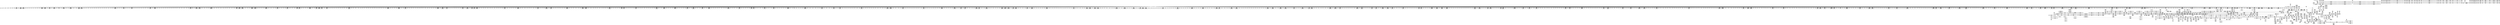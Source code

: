 digraph {
	CE0x405f740 [shape=record,shape=Mrecord,label="{CE0x405f740|56:_i8*,_:_CRE_981,982_}"]
	CE0x405fc60 [shape=record,shape=Mrecord,label="{CE0x405fc60|56:_i8*,_:_CRE_992,1000_|*MultipleSource*|Function::selinux_inode_rmdir&Arg::dir::|Function::may_link&Arg::dir::|security/selinux/hooks.c,1769}"]
	CE0x40662c0 [shape=record,shape=Mrecord,label="{CE0x40662c0|56:_i8*,_:_CRE_56,64_|*MultipleSource*|*LoadInst*|security/selinux/hooks.c,1770|security/selinux/hooks.c,1770}"]
	CE0x40c3330 [shape=record,shape=Mrecord,label="{CE0x40c3330|avc_has_perm:_tclass|Function::avc_has_perm&Arg::tclass::|*SummSource*}"]
	CE0x4033380 [shape=record,shape=Mrecord,label="{CE0x4033380|selinux_inode_rmdir:_tmp3|*SummSource*}"]
	CE0x4041f50 [shape=record,shape=Mrecord,label="{CE0x4041f50|56:_i8*,_:_CRE_279,280_}"]
	CE0x4093700 [shape=record,shape=Mrecord,label="{CE0x4093700|56:_i8*,_:_CRE_247,248_}"]
	CE0x4065260 [shape=record,shape=Mrecord,label="{CE0x4065260|may_link:_i_security1|security/selinux/hooks.c,1770}"]
	CE0x400b0b0 [shape=record,shape=Mrecord,label="{CE0x400b0b0|selinux_inode_rmdir:_bb}"]
	CE0x40934e0 [shape=record,shape=Mrecord,label="{CE0x40934e0|56:_i8*,_:_CRE_245,246_}"]
	CE0x40db0b0 [shape=record,shape=Mrecord,label="{CE0x40db0b0|i8*_getelementptr_inbounds_(_9_x_i8_,_9_x_i8_*___func__.may_link,_i32_0,_i32_0)|*Constant*}"]
	CE0x40e6080 [shape=record,shape=Mrecord,label="{CE0x40e6080|i64*_null|*Constant*|*SummSink*}"]
	CE0x40424f0 [shape=record,shape=Mrecord,label="{CE0x40424f0|56:_i8*,_:_CRE_32,40_|*MultipleSource*|Function::selinux_inode_rmdir&Arg::dir::|Function::may_link&Arg::dir::|security/selinux/hooks.c,1769}"]
	CE0x4040db0 [shape=record,shape=Mrecord,label="{CE0x4040db0|current_sid:_do.end|*SummSink*}"]
	CE0x40af7b0 [shape=record,shape=Mrecord,label="{CE0x40af7b0|28:_i32,_:_CRE_48,49_}"]
	CE0x40b4ef0 [shape=record,shape=Mrecord,label="{CE0x40b4ef0|28:_i32,_:_CRE_184,192_|*MultipleSource*|*LoadInst*|security/selinux/hooks.c,1769|security/selinux/hooks.c,1769|security/selinux/hooks.c,1777}"]
	CE0x4090d10 [shape=record,shape=Mrecord,label="{CE0x4090d10|i64*_getelementptr_inbounds_(_14_x_i64_,_14_x_i64_*___llvm_gcov_ctr219,_i64_0,_i64_8)|*Constant*|*SummSource*}"]
	CE0x4062380 [shape=record,shape=Mrecord,label="{CE0x4062380|56:_i8*,_:_CRE_194,195_}"]
	CE0x40e65a0 [shape=record,shape=Mrecord,label="{CE0x40e65a0|current_sid:_bb|*SummSink*}"]
	CE0x4018be0 [shape=record,shape=Mrecord,label="{CE0x4018be0|56:_i8*,_:_CRE_935,936_}"]
	CE0x401f560 [shape=record,shape=Mrecord,label="{CE0x401f560|may_link:_dir|Function::may_link&Arg::dir::}"]
	CE0x40594b0 [shape=record,shape=Mrecord,label="{CE0x40594b0|56:_i8*,_:_CRE_872,873_}"]
	CE0x40b1bc0 [shape=record,shape=Mrecord,label="{CE0x40b1bc0|28:_i32,_:_CRE_83,84_}"]
	CE0x40889b0 [shape=record,shape=Mrecord,label="{CE0x40889b0|104:_%struct.inode*,_:_CRE_191,192_}"]
	CE0x40588d0 [shape=record,shape=Mrecord,label="{CE0x40588d0|56:_i8*,_:_CRE_856,864_|*MultipleSource*|Function::selinux_inode_rmdir&Arg::dir::|Function::may_link&Arg::dir::|security/selinux/hooks.c,1769}"]
	CE0x4087bb0 [shape=record,shape=Mrecord,label="{CE0x4087bb0|104:_%struct.inode*,_:_CRE_181,182_}"]
	CE0x402b830 [shape=record,shape=Mrecord,label="{CE0x402b830|__llvm_gcov_indirect_counter_increment:_pred|*SummSink*}"]
	CE0x4088880 [shape=record,shape=Mrecord,label="{CE0x4088880|104:_%struct.inode*,_:_CRE_190,191_}"]
	CE0x403b990 [shape=record,shape=Mrecord,label="{CE0x403b990|current_sid:_tmp1|*SummSink*}"]
	CE0x4091240 [shape=record,shape=Mrecord,label="{CE0x4091240|_ret_void|*SummSink*}"]
	CE0x40beb40 [shape=record,shape=Mrecord,label="{CE0x40beb40|may_link:_conv3|security/selinux/hooks.c,1776}"]
	CE0x4028b10 [shape=record,shape=Mrecord,label="{CE0x4028b10|56:_i8*,_:_CRE_203,204_}"]
	CE0x4044900 [shape=record,shape=Mrecord,label="{CE0x4044900|56:_i8*,_:_CRE_184,185_}"]
	CE0x40a0770 [shape=record,shape=Mrecord,label="{CE0x40a0770|56:_i8*,_:_CRE_616,617_}"]
	CE0x40ef320 [shape=record,shape=Mrecord,label="{CE0x40ef320|0:_i8,_:_GCMR_current_sid.__warned_internal_global_i8_0,_section_.data.unlikely_,_align_1:_elem_0:default:}"]
	CE0x4053f20 [shape=record,shape=Mrecord,label="{CE0x4053f20|56:_i8*,_:_CRE_599,600_}"]
	CE0x40c43d0 [shape=record,shape=Mrecord,label="{CE0x40c43d0|may_link:_tobool6|security/selinux/hooks.c,1778|*SummSink*}"]
	CE0x4040b40 [shape=record,shape=Mrecord,label="{CE0x4040b40|current_sid:_do.end}"]
	CE0x405f820 [shape=record,shape=Mrecord,label="{CE0x405f820|56:_i8*,_:_CRE_982,983_}"]
	CE0x4059d30 [shape=record,shape=Mrecord,label="{CE0x4059d30|56:_i8*,_:_CRE_880,881_}"]
	CE0x4089de0 [shape=record,shape=Mrecord,label="{CE0x4089de0|104:_%struct.inode*,_:_CRE_208,209_}"]
	CE0x40c22b0 [shape=record,shape=Mrecord,label="{CE0x40c22b0|avc_has_perm:_entry|*SummSink*}"]
	CE0x402d3e0 [shape=record,shape=Mrecord,label="{CE0x402d3e0|56:_i8*,_:_CRE_320,328_|*MultipleSource*|Function::selinux_inode_rmdir&Arg::dir::|Function::may_link&Arg::dir::|security/selinux/hooks.c,1769}"]
	CE0x402bdc0 [shape=record,shape=Mrecord,label="{CE0x402bdc0|i64*_getelementptr_inbounds_(_11_x_i64_,_11_x_i64_*___llvm_gcov_ctr125,_i64_0,_i64_0)|*Constant*|*SummSource*}"]
	CE0x40acf10 [shape=record,shape=Mrecord,label="{CE0x40acf10|may_link:_sid4|security/selinux/hooks.c,1777}"]
	CE0x40597e0 [shape=record,shape=Mrecord,label="{CE0x40597e0|56:_i8*,_:_CRE_875,876_}"]
	CE0x40654c0 [shape=record,shape=Mrecord,label="{CE0x40654c0|56:_i8*,_:_CRE_2,4_|*MultipleSource*|*LoadInst*|security/selinux/hooks.c,1770|security/selinux/hooks.c,1770}"]
	CE0x4093920 [shape=record,shape=Mrecord,label="{CE0x4093920|56:_i8*,_:_CRE_249,250_}"]
	CE0x41125c0 [shape=record,shape=Mrecord,label="{CE0x41125c0|get_current:_tmp|*SummSource*}"]
	CE0x409ac50 [shape=record,shape=Mrecord,label="{CE0x409ac50|56:_i8*,_:_CRE_485,486_}"]
	CE0x40aacc0 [shape=record,shape=Mrecord,label="{CE0x40aacc0|56:_i8*,_:_CRE_932,933_}"]
	CE0x409f890 [shape=record,shape=Mrecord,label="{CE0x409f890|56:_i8*,_:_CRE_602,603_}"]
	CE0x40669c0 [shape=record,shape=Mrecord,label="{CE0x40669c0|56:_i8*,_:_CRE_80,88_|*MultipleSource*|*LoadInst*|security/selinux/hooks.c,1770|security/selinux/hooks.c,1770}"]
	CE0x4082e50 [shape=record,shape=Mrecord,label="{CE0x4082e50|104:_%struct.inode*,_:_CRE_8,12_|*MultipleSource*|Function::selinux_inode_rmdir&Arg::dentry::|Function::may_link&Arg::dentry::|security/selinux/hooks.c,1770}"]
	CE0x40b6a90 [shape=record,shape=Mrecord,label="{CE0x40b6a90|may_link:_tmp19|security/selinux/hooks.c,1789|*SummSource*}"]
	CE0x409e020 [shape=record,shape=Mrecord,label="{CE0x409e020|56:_i8*,_:_CRE_579,580_}"]
	CE0x4021290 [shape=record,shape=Mrecord,label="{CE0x4021290|selinux_inode_rmdir:_dentry|Function::selinux_inode_rmdir&Arg::dentry::}"]
	CE0x40598f0 [shape=record,shape=Mrecord,label="{CE0x40598f0|56:_i8*,_:_CRE_876,877_}"]
	CE0x40e6400 [shape=record,shape=Mrecord,label="{CE0x40e6400|__llvm_gcov_indirect_counter_increment:_tmp3|*SummSource*}"]
	CE0x40f1770 [shape=record,shape=Mrecord,label="{CE0x40f1770|i64*_getelementptr_inbounds_(_11_x_i64_,_11_x_i64_*___llvm_gcov_ctr125,_i64_0,_i64_8)|*Constant*}"]
	CE0x40136b0 [shape=record,shape=Mrecord,label="{CE0x40136b0|56:_i8*,_:_CRE_292,293_}"]
	CE0x40b3260 [shape=record,shape=Mrecord,label="{CE0x40b3260|28:_i32,_:_CRE_105,106_}"]
	CE0x400aee0 [shape=record,shape=Mrecord,label="{CE0x400aee0|may_link:_entry}"]
	CE0x409a5f0 [shape=record,shape=Mrecord,label="{CE0x409a5f0|56:_i8*,_:_CRE_479,480_}"]
	"CONST[source:1(input),value:2(dynamic)][purpose:{object}]"
	CE0x40af5c0 [shape=record,shape=Mrecord,label="{CE0x40af5c0|28:_i32,_:_CRE_40,44_|*MultipleSource*|*LoadInst*|security/selinux/hooks.c,1769|security/selinux/hooks.c,1769|security/selinux/hooks.c,1777}"]
	CE0x4055ed0 [shape=record,shape=Mrecord,label="{CE0x4055ed0|56:_i8*,_:_CRE_680,684_|*MultipleSource*|Function::selinux_inode_rmdir&Arg::dir::|Function::may_link&Arg::dir::|security/selinux/hooks.c,1769}"]
	CE0x40607e0 [shape=record,shape=Mrecord,label="{CE0x40607e0|56:_i8*,_:_CRE_168,169_}"]
	CE0x4038e20 [shape=record,shape=Mrecord,label="{CE0x4038e20|current_sid:_land.lhs.true|*SummSource*}"]
	CE0x40b26c0 [shape=record,shape=Mrecord,label="{CE0x40b26c0|28:_i32,_:_CRE_94,95_}"]
	CE0x4061e30 [shape=record,shape=Mrecord,label="{CE0x4061e30|56:_i8*,_:_CRE_189,190_}"]
	CE0x409dad0 [shape=record,shape=Mrecord,label="{CE0x409dad0|56:_i8*,_:_CRE_574,575_}"]
	CE0x40868b0 [shape=record,shape=Mrecord,label="{CE0x40868b0|104:_%struct.inode*,_:_CRE_165,166_}"]
	CE0x40dab30 [shape=record,shape=Mrecord,label="{CE0x40dab30|GLOBAL:_printk|*Constant*}"]
	CE0x4097060 [shape=record,shape=Mrecord,label="{CE0x4097060|56:_i8*,_:_CRE_301,302_}"]
	CE0x4034e30 [shape=record,shape=Mrecord,label="{CE0x4034e30|56:_i8*,_:_CRE_56,64_|*MultipleSource*|Function::selinux_inode_rmdir&Arg::dir::|Function::may_link&Arg::dir::|security/selinux/hooks.c,1769}"]
	CE0x401be80 [shape=record,shape=Mrecord,label="{CE0x401be80|i64*_getelementptr_inbounds_(_2_x_i64_,_2_x_i64_*___llvm_gcov_ctr98,_i64_0,_i64_1)|*Constant*|*SummSink*}"]
	CE0x405cd00 [shape=record,shape=Mrecord,label="{CE0x405cd00|56:_i8*,_:_CRE_925,926_}"]
	CE0x40955d0 [shape=record,shape=Mrecord,label="{CE0x40955d0|56:_i8*,_:_CRE_276,277_}"]
	CE0x4085e00 [shape=record,shape=Mrecord,label="{CE0x4085e00|104:_%struct.inode*,_:_CRE_156,157_}"]
	CE0x409ece0 [shape=record,shape=Mrecord,label="{CE0x409ece0|56:_i8*,_:_CRE_591,592_}"]
	CE0x4085f30 [shape=record,shape=Mrecord,label="{CE0x4085f30|104:_%struct.inode*,_:_CRE_157,158_}"]
	CE0x40104c0 [shape=record,shape=Mrecord,label="{CE0x40104c0|56:_i8*,_:_CRE_192,193_}"]
	CE0x409a920 [shape=record,shape=Mrecord,label="{CE0x409a920|56:_i8*,_:_CRE_482,483_}"]
	CE0x40a6020 [shape=record,shape=Mrecord,label="{CE0x40a6020|56:_i8*,_:_CRE_890,891_}"]
	CE0x4026710 [shape=record,shape=Mrecord,label="{CE0x4026710|56:_i8*,_:_CRE_508,512_|*MultipleSource*|Function::selinux_inode_rmdir&Arg::dir::|Function::may_link&Arg::dir::|security/selinux/hooks.c,1769}"]
	CE0x4058ad0 [shape=record,shape=Mrecord,label="{CE0x4058ad0|56:_i8*,_:_CRE_864,865_}"]
	CE0x400b810 [shape=record,shape=Mrecord,label="{CE0x400b810|selinux_inode_rmdir:_bb|*SummSource*}"]
	CE0x409fbc0 [shape=record,shape=Mrecord,label="{CE0x409fbc0|56:_i8*,_:_CRE_605,606_}"]
	CE0x402e740 [shape=record,shape=Mrecord,label="{CE0x402e740|current_sid:_entry|*SummSource*}"]
	CE0x4094f70 [shape=record,shape=Mrecord,label="{CE0x4094f70|56:_i8*,_:_CRE_270,271_}"]
	CE0x40b5c80 [shape=record,shape=Mrecord,label="{CE0x40b5c80|i64**_getelementptr_inbounds_(_4_x_i64*_,_4_x_i64*_*___llvm_gcda_edge_table220,_i64_0,_i64_3)|*Constant*|*SummSource*}"]
	CE0x40a23b0 [shape=record,shape=Mrecord,label="{CE0x40a23b0|56:_i8*,_:_CRE_704,712_|*MultipleSource*|*LoadInst*|security/selinux/hooks.c,1770|security/selinux/hooks.c,1770}"]
	CE0x40b0dc0 [shape=record,shape=Mrecord,label="{CE0x40b0dc0|28:_i32,_:_CRE_69,70_}"]
	CE0x402a8b0 [shape=record,shape=Mrecord,label="{CE0x402a8b0|may_link:_sw.epilog|*SummSource*}"]
	CE0x400f250 [shape=record,shape=Mrecord,label="{CE0x400f250|56:_i8*,_:_CRE_247,248_}"]
	CE0x40441b0 [shape=record,shape=Mrecord,label="{CE0x40441b0|56:_i8*,_:_CRE_175,176_}"]
	CE0x401ec50 [shape=record,shape=Mrecord,label="{CE0x401ec50|_call_void___llvm_gcov_indirect_counter_increment(i32*___llvm_gcov_global_state_pred221,_i64**_getelementptr_inbounds_(_4_x_i64*_,_4_x_i64*_*___llvm_gcda_edge_table220,_i64_0,_i64_2)),_!dbg_!27745|security/selinux/hooks.c,1786}"]
	CE0x4060d30 [shape=record,shape=Mrecord,label="{CE0x4060d30|56:_i8*,_:_CRE_173,174_}"]
	CE0x40935f0 [shape=record,shape=Mrecord,label="{CE0x40935f0|56:_i8*,_:_CRE_246,247_}"]
	CE0x402a1e0 [shape=record,shape=Mrecord,label="{CE0x402a1e0|may_link:_ad|security/selinux/hooks.c, 1764|*SummSink*}"]
	CE0x408bdd0 [shape=record,shape=Mrecord,label="{CE0x408bdd0|104:_%struct.inode*,_:_CRE_280,288_|*MultipleSource*|Function::selinux_inode_rmdir&Arg::dentry::|Function::may_link&Arg::dentry::|security/selinux/hooks.c,1770}"]
	CE0x4041db0 [shape=record,shape=Mrecord,label="{CE0x4041db0|56:_i8*,_:_CRE_277,278_}"]
	CE0x40c1e50 [shape=record,shape=Mrecord,label="{CE0x40c1e50|i32_(i32,_i32,_i16,_i32,_%struct.common_audit_data*)*_bitcast_(i32_(i32,_i32,_i16,_i32,_%struct.common_audit_data.495*)*_avc_has_perm_to_i32_(i32,_i32,_i16,_i32,_%struct.common_audit_data*)*)|*Constant*|*SummSink*}"]
	CE0x4083c50 [shape=record,shape=Mrecord,label="{CE0x4083c50|104:_%struct.inode*,_:_CRE_80,88_|*MultipleSource*|Function::selinux_inode_rmdir&Arg::dentry::|Function::may_link&Arg::dentry::|security/selinux/hooks.c,1770}"]
	CE0x4023bc0 [shape=record,shape=Mrecord,label="{CE0x4023bc0|56:_i8*,_:_CRE_156,157_}"]
	CE0x4059c20 [shape=record,shape=Mrecord,label="{CE0x4059c20|56:_i8*,_:_CRE_879,880_}"]
	CE0x40075f0 [shape=record,shape=Mrecord,label="{CE0x40075f0|i64*_getelementptr_inbounds_(_14_x_i64_,_14_x_i64_*___llvm_gcov_ctr219,_i64_0,_i64_3)|*Constant*|*SummSource*}"]
	CE0x40a2010 [shape=record,shape=Mrecord,label="{CE0x40a2010|56:_i8*,_:_CRE_688,692_|*MultipleSource*|*LoadInst*|security/selinux/hooks.c,1770|security/selinux/hooks.c,1770}"]
	CE0x4054810 [shape=record,shape=Mrecord,label="{CE0x4054810|56:_i8*,_:_CRE_610,611_}"]
	CE0x4024c10 [shape=record,shape=Mrecord,label="{CE0x4024c10|56:_i8*,_:_CRE_440,448_|*MultipleSource*|Function::selinux_inode_rmdir&Arg::dir::|Function::may_link&Arg::dir::|security/selinux/hooks.c,1769}"]
	CE0x4025fd0 [shape=record,shape=Mrecord,label="{CE0x4025fd0|56:_i8*,_:_CRE_486,487_}"]
	CE0x40a0110 [shape=record,shape=Mrecord,label="{CE0x40a0110|56:_i8*,_:_CRE_610,611_}"]
	CE0x40ac290 [shape=record,shape=Mrecord,label="{CE0x40ac290|may_link:_tmp5|security/selinux/hooks.c,1770}"]
	CE0x408fc50 [shape=record,shape=Mrecord,label="{CE0x408fc50|i64**_getelementptr_inbounds_(_4_x_i64*_,_4_x_i64*_*___llvm_gcda_edge_table220,_i64_0,_i64_1)|*Constant*|*SummSource*}"]
	CE0x407d480 [shape=record,shape=Mrecord,label="{CE0x407d480|current_sid:_tmp1}"]
	CE0x40991a0 [shape=record,shape=Mrecord,label="{CE0x40991a0|56:_i8*,_:_CRE_416,424_|*MultipleSource*|*LoadInst*|security/selinux/hooks.c,1770|security/selinux/hooks.c,1770}"]
	CE0x4097390 [shape=record,shape=Mrecord,label="{CE0x4097390|56:_i8*,_:_CRE_304,305_}"]
	CE0x40572d0 [shape=record,shape=Mrecord,label="{CE0x40572d0|56:_i8*,_:_CRE_760,768_|*MultipleSource*|Function::selinux_inode_rmdir&Arg::dir::|Function::may_link&Arg::dir::|security/selinux/hooks.c,1769}"]
	CE0x40a1c70 [shape=record,shape=Mrecord,label="{CE0x40a1c70|56:_i8*,_:_CRE_680,684_|*MultipleSource*|*LoadInst*|security/selinux/hooks.c,1770|security/selinux/hooks.c,1770}"]
	CE0x40986c0 [shape=record,shape=Mrecord,label="{CE0x40986c0|56:_i8*,_:_CRE_360,376_|*MultipleSource*|*LoadInst*|security/selinux/hooks.c,1770|security/selinux/hooks.c,1770}"]
	CE0x405b9e0 [shape=record,shape=Mrecord,label="{CE0x405b9e0|56:_i8*,_:_CRE_907,908_}"]
	CE0x4086d70 [shape=record,shape=Mrecord,label="{CE0x4086d70|104:_%struct.inode*,_:_CRE_169,170_}"]
	CE0x402d850 [shape=record,shape=Mrecord,label="{CE0x402d850|56:_i8*,_:_CRE_344,352_|*MultipleSource*|Function::selinux_inode_rmdir&Arg::dir::|Function::may_link&Arg::dir::|security/selinux/hooks.c,1769}"]
	CE0x4023cd0 [shape=record,shape=Mrecord,label="{CE0x4023cd0|56:_i8*,_:_CRE_157,158_}"]
	CE0x40a3230 [shape=record,shape=Mrecord,label="{CE0x40a3230|56:_i8*,_:_CRE_776,792_|*MultipleSource*|*LoadInst*|security/selinux/hooks.c,1770|security/selinux/hooks.c,1770}"]
	CE0x40b0ac0 [shape=record,shape=Mrecord,label="{CE0x40b0ac0|28:_i32,_:_CRE_66,67_}"]
	CE0x40ed630 [shape=record,shape=Mrecord,label="{CE0x40ed630|current_sid:_do.body|*SummSink*}"]
	CE0x40570d0 [shape=record,shape=Mrecord,label="{CE0x40570d0|56:_i8*,_:_CRE_752,756_|*MultipleSource*|Function::selinux_inode_rmdir&Arg::dir::|Function::may_link&Arg::dir::|security/selinux/hooks.c,1769}"]
	CE0x403f8f0 [shape=record,shape=Mrecord,label="{CE0x403f8f0|56:_i8*,_:_CRE_104,112_|*MultipleSource*|Function::selinux_inode_rmdir&Arg::dir::|Function::may_link&Arg::dir::|security/selinux/hooks.c,1769}"]
	CE0x4036100 [shape=record,shape=Mrecord,label="{CE0x4036100|may_link:_if.then}"]
	CE0x40c2ce0 [shape=record,shape=Mrecord,label="{CE0x40c2ce0|avc_has_perm:_tsid|Function::avc_has_perm&Arg::tsid::|*SummSink*}"]
	CE0x4054dc0 [shape=record,shape=Mrecord,label="{CE0x4054dc0|56:_i8*,_:_CRE_617,618_}"]
	CE0x40add30 [shape=record,shape=Mrecord,label="{CE0x40add30|28:_i32,_:_CRE_10,11_}"]
	CE0x4056ed0 [shape=record,shape=Mrecord,label="{CE0x4056ed0|56:_i8*,_:_CRE_744,752_|*MultipleSource*|Function::selinux_inode_rmdir&Arg::dir::|Function::may_link&Arg::dir::|security/selinux/hooks.c,1769}"]
	CE0x4026fd0 [shape=record,shape=Mrecord,label="{CE0x4026fd0|56:_i8*,_:_CRE_540,544_|*MultipleSource*|Function::selinux_inode_rmdir&Arg::dir::|Function::may_link&Arg::dir::|security/selinux/hooks.c,1769}"]
	CE0x4053be0 [shape=record,shape=Mrecord,label="{CE0x4053be0|56:_i8*,_:_CRE_595,596_}"]
	CE0x40326a0 [shape=record,shape=Mrecord,label="{CE0x40326a0|may_link:_sw.bb7}"]
	CE0x40d0620 [shape=record,shape=Mrecord,label="{CE0x40d0620|current_sid:_tmp21|security/selinux/hooks.c,218|*SummSource*}"]
	CE0x40c1940 [shape=record,shape=Mrecord,label="{CE0x40c1940|may_link:_call5|security/selinux/hooks.c,1777|*SummSink*}"]
	CE0x4013780 [shape=record,shape=Mrecord,label="{CE0x4013780|56:_i8*,_:_CRE_293,294_}"]
	CE0x409b1a0 [shape=record,shape=Mrecord,label="{CE0x409b1a0|56:_i8*,_:_CRE_496,500_|*MultipleSource*|*LoadInst*|security/selinux/hooks.c,1770|security/selinux/hooks.c,1770}"]
	CE0x402b330 [shape=record,shape=Mrecord,label="{CE0x402b330|GLOBAL:_current_sid|*Constant*}"]
	CE0x40b3bf0 [shape=record,shape=Mrecord,label="{CE0x40b3bf0|28:_i32,_:_CRE_114,115_}"]
	CE0x40b37b0 [shape=record,shape=Mrecord,label="{CE0x40b37b0|28:_i32,_:_CRE_110,111_}"]
	CE0x4065020 [shape=record,shape=Mrecord,label="{CE0x4065020|may_link:_tmp15|security/selinux/hooks.c,1783|*SummSink*}"]
	CE0x405e130 [shape=record,shape=Mrecord,label="{CE0x405e130|56:_i8*,_:_CRE_905,906_}"]
	CE0x408ff30 [shape=record,shape=Mrecord,label="{CE0x408ff30|__llvm_gcov_indirect_counter_increment:_entry|*SummSink*}"]
	CE0x4017f40 [shape=record,shape=Mrecord,label="{CE0x4017f40|may_link:_sw.default|*SummSource*}"]
	CE0x40aaee0 [shape=record,shape=Mrecord,label="{CE0x40aaee0|56:_i8*,_:_CRE_934,935_}"]
	CE0x409d140 [shape=record,shape=Mrecord,label="{CE0x409d140|56:_i8*,_:_CRE_565,566_}"]
	CE0x40e8fc0 [shape=record,shape=Mrecord,label="{CE0x40e8fc0|current_sid:_tmp9|security/selinux/hooks.c,218}"]
	CE0x4092f90 [shape=record,shape=Mrecord,label="{CE0x4092f90|56:_i8*,_:_CRE_241,242_}"]
	CE0x409ab40 [shape=record,shape=Mrecord,label="{CE0x409ab40|56:_i8*,_:_CRE_484,485_}"]
	CE0x405ab00 [shape=record,shape=Mrecord,label="{CE0x405ab00|56:_i8*,_:_CRE_893,894_}"]
	CE0x4090b30 [shape=record,shape=Mrecord,label="{CE0x4090b30|i64**_getelementptr_inbounds_(_4_x_i64*_,_4_x_i64*_*___llvm_gcda_edge_table220,_i64_0,_i64_1)|*Constant*|*SummSink*}"]
	CE0x4086190 [shape=record,shape=Mrecord,label="{CE0x4086190|104:_%struct.inode*,_:_CRE_159,160_}"]
	CE0x4087a80 [shape=record,shape=Mrecord,label="{CE0x4087a80|104:_%struct.inode*,_:_CRE_180,181_}"]
	CE0x40c07b0 [shape=record,shape=Mrecord,label="{CE0x40c07b0|may_link:_type|security/selinux/hooks.c,1772|*SummSink*}"]
	CE0x405b160 [shape=record,shape=Mrecord,label="{CE0x405b160|56:_i8*,_:_CRE_899,900_}"]
	CE0x409d9c0 [shape=record,shape=Mrecord,label="{CE0x409d9c0|56:_i8*,_:_CRE_573,574_}"]
	CE0x40167a0 [shape=record,shape=Mrecord,label="{CE0x40167a0|may_link:_tmp1|*SummSource*}"]
	CE0x405de00 [shape=record,shape=Mrecord,label="{CE0x405de00|56:_i8*,_:_CRE_902,903_}"]
	CE0x401f6a0 [shape=record,shape=Mrecord,label="{CE0x401f6a0|selinux_inode_rmdir:_dir|Function::selinux_inode_rmdir&Arg::dir::|*SummSource*}"]
	CE0x40c3400 [shape=record,shape=Mrecord,label="{CE0x40c3400|avc_has_perm:_tclass|Function::avc_has_perm&Arg::tclass::|*SummSink*}"]
	CE0x4097e30 [shape=record,shape=Mrecord,label="{CE0x4097e30|56:_i8*,_:_CRE_320,328_|*MultipleSource*|*LoadInst*|security/selinux/hooks.c,1770|security/selinux/hooks.c,1770}"]
	CE0x4061c10 [shape=record,shape=Mrecord,label="{CE0x4061c10|56:_i8*,_:_CRE_187,188_}"]
	CE0x4032d30 [shape=record,shape=Mrecord,label="{CE0x4032d30|selinux_inode_rmdir:_call|security/selinux/hooks.c,2789}"]
	CE0x40b52f0 [shape=record,shape=Mrecord,label="{CE0x40b52f0|28:_i32,_:_CRE_200,208_|*MultipleSource*|*LoadInst*|security/selinux/hooks.c,1769|security/selinux/hooks.c,1769|security/selinux/hooks.c,1777}"]
	CE0x40d82a0 [shape=record,shape=Mrecord,label="{CE0x40d82a0|may_link:_call9|security/selinux/hooks.c,1792|*SummSource*}"]
	CE0x4055510 [shape=record,shape=Mrecord,label="{CE0x4055510|56:_i8*,_:_CRE_640,648_|*MultipleSource*|Function::selinux_inode_rmdir&Arg::dir::|Function::may_link&Arg::dir::|security/selinux/hooks.c,1769}"]
	CE0x4027350 [shape=record,shape=Mrecord,label="{CE0x4027350|56:_i8*,_:_CRE_552,553_}"]
	CE0x4063040 [shape=record,shape=Mrecord,label="{CE0x4063040|56:_i8*,_:_CRE_206,207_}"]
	"CONST[source:0(mediator),value:2(dynamic)][purpose:{object}]"
	CE0x4014640 [shape=record,shape=Mrecord,label="{CE0x4014640|56:_i8*,_:_CRE_159,160_}"]
	CE0x4013440 [shape=record,shape=Mrecord,label="{CE0x4013440|56:_i8*,_:_CRE_289,290_}"]
	CE0x402d170 [shape=record,shape=Mrecord,label="{CE0x402d170|56:_i8*,_:_CRE_310,311_}"]
	CE0x4042290 [shape=record,shape=Mrecord,label="{CE0x4042290|56:_i8*,_:_CRE_283,284_}"]
	CE0x4038460 [shape=record,shape=Mrecord,label="{CE0x4038460|current_sid:_tmp7|security/selinux/hooks.c,218}"]
	CE0x400bb40 [shape=record,shape=Mrecord,label="{CE0x400bb40|i64*_getelementptr_inbounds_(_2_x_i64_,_2_x_i64_*___llvm_gcov_ctr225,_i64_0,_i64_1)|*Constant*}"]
	CE0x41307f0 [shape=record,shape=Mrecord,label="{CE0x41307f0|get_current:_tmp4|./arch/x86/include/asm/current.h,14|*SummSink*}"]
	CE0x4053220 [shape=record,shape=Mrecord,label="{CE0x4053220|56:_i8*,_:_CRE_583,584_}"]
	CE0x4063d40 [shape=record,shape=Mrecord,label="{CE0x4063d40|may_link:_tmp14|security/selinux/hooks.c,1783}"]
	CE0x400fc10 [shape=record,shape=Mrecord,label="{CE0x400fc10|56:_i8*,_:_CRE_259,260_}"]
	CE0x403e6b0 [shape=record,shape=Mrecord,label="{CE0x403e6b0|56:_i8*,_:_CRE_16,24_|*MultipleSource*|Function::selinux_inode_rmdir&Arg::dir::|Function::may_link&Arg::dir::|security/selinux/hooks.c,1769}"]
	CE0x402df80 [shape=record,shape=Mrecord,label="{CE0x402df80|56:_i8*,_:_CRE_384,388_|*MultipleSource*|Function::selinux_inode_rmdir&Arg::dir::|Function::may_link&Arg::dir::|security/selinux/hooks.c,1769}"]
	CE0x4017720 [shape=record,shape=Mrecord,label="{CE0x4017720|i32_1|*Constant*}"]
	CE0x405e570 [shape=record,shape=Mrecord,label="{CE0x405e570|56:_i8*,_:_CRE_909,910_}"]
	CE0x4065820 [shape=record,shape=Mrecord,label="{CE0x4065820|56:_i8*,_:_CRE_8,12_|*MultipleSource*|*LoadInst*|security/selinux/hooks.c,1770|security/selinux/hooks.c,1770}"]
	CE0x4080490 [shape=record,shape=Mrecord,label="{CE0x4080490|i64*_getelementptr_inbounds_(_2_x_i64_,_2_x_i64_*___llvm_gcov_ctr98,_i64_0,_i64_0)|*Constant*|*SummSource*}"]
	CE0x40e8360 [shape=record,shape=Mrecord,label="{CE0x40e8360|current_sid:_if.then}"]
	CE0x405c590 [shape=record,shape=Mrecord,label="{CE0x405c590|56:_i8*,_:_CRE_918,919_}"]
	CE0x405feb0 [shape=record,shape=Mrecord,label="{CE0x405feb0|56:_i8*,_:_CRE_1000,1008_|*MultipleSource*|Function::selinux_inode_rmdir&Arg::dir::|Function::may_link&Arg::dir::|security/selinux/hooks.c,1769}"]
	CE0x4025d60 [shape=record,shape=Mrecord,label="{CE0x4025d60|56:_i8*,_:_CRE_483,484_}"]
	CE0x40a59c0 [shape=record,shape=Mrecord,label="{CE0x40a59c0|56:_i8*,_:_CRE_884,885_}"]
	CE0x402e300 [shape=record,shape=Mrecord,label="{CE0x402e300|56:_i8*,_:_CRE_400,408_|*MultipleSource*|Function::selinux_inode_rmdir&Arg::dir::|Function::may_link&Arg::dir::|security/selinux/hooks.c,1769}"]
	CE0x407dc10 [shape=record,shape=Mrecord,label="{CE0x407dc10|current_sid:_tmp6|security/selinux/hooks.c,218|*SummSource*}"]
	CE0x4059e40 [shape=record,shape=Mrecord,label="{CE0x4059e40|56:_i8*,_:_CRE_881,882_}"]
	CE0x40d9f10 [shape=record,shape=Mrecord,label="{CE0x40d9f10|i32_2048|*Constant*|*SummSink*}"]
	CE0x40be830 [shape=record,shape=Mrecord,label="{CE0x40be830|may_link:_conv|security/selinux/hooks.c,1776|*SummSource*}"]
	CE0x40b9990 [shape=record,shape=Mrecord,label="{CE0x40b9990|i64_2|*Constant*|*SummSource*}"]
	CE0x4097c10 [shape=record,shape=Mrecord,label="{CE0x4097c10|56:_i8*,_:_CRE_472,473_}"]
	CE0x40ecbc0 [shape=record,shape=Mrecord,label="{CE0x40ecbc0|i64*_getelementptr_inbounds_(_14_x_i64_,_14_x_i64_*___llvm_gcov_ctr219,_i64_0,_i64_13)|*Constant*|*SummSource*}"]
	CE0x4018e00 [shape=record,shape=Mrecord,label="{CE0x4018e00|56:_i8*,_:_CRE_944,952_|*MultipleSource*|Function::selinux_inode_rmdir&Arg::dir::|Function::may_link&Arg::dir::|security/selinux/hooks.c,1769}"]
	CE0x4086c40 [shape=record,shape=Mrecord,label="{CE0x4086c40|104:_%struct.inode*,_:_CRE_168,169_}"]
	CE0x4086650 [shape=record,shape=Mrecord,label="{CE0x4086650|104:_%struct.inode*,_:_CRE_163,164_}"]
	CE0x40c3760 [shape=record,shape=Mrecord,label="{CE0x40c3760|avc_has_perm:_requested|Function::avc_has_perm&Arg::requested::}"]
	CE0x40b46c0 [shape=record,shape=Mrecord,label="{CE0x40b46c0|28:_i32,_:_CRE_144,152_|*MultipleSource*|*LoadInst*|security/selinux/hooks.c,1769|security/selinux/hooks.c,1769|security/selinux/hooks.c,1777}"]
	CE0x403eef0 [shape=record,shape=Mrecord,label="{CE0x403eef0|56:_i8*,_:_CRE_64,72_|*MultipleSource*|Function::selinux_inode_rmdir&Arg::dir::|Function::may_link&Arg::dir::|security/selinux/hooks.c,1769}"]
	CE0x4054cf0 [shape=record,shape=Mrecord,label="{CE0x4054cf0|56:_i8*,_:_CRE_616,617_}"]
	CE0x40e8920 [shape=record,shape=Mrecord,label="{CE0x40e8920|current_sid:_tmp4|security/selinux/hooks.c,218|*SummSink*}"]
	CE0x40afce0 [shape=record,shape=Mrecord,label="{CE0x40afce0|28:_i32,_:_CRE_51,52_}"]
	CE0x40dad70 [shape=record,shape=Mrecord,label="{CE0x40dad70|GLOBAL:_printk|*Constant*|*SummSink*}"]
	CE0x4086fd0 [shape=record,shape=Mrecord,label="{CE0x4086fd0|104:_%struct.inode*,_:_CRE_171,172_}"]
	CE0x40643d0 [shape=record,shape=Mrecord,label="{CE0x40643d0|current_sid:_tmp24|security/selinux/hooks.c,220|*SummSink*}"]
	CE0x405b050 [shape=record,shape=Mrecord,label="{CE0x405b050|56:_i8*,_:_CRE_898,899_}"]
	CE0x40ac9a0 [shape=record,shape=Mrecord,label="{CE0x40ac9a0|may_link:_tmp6|security/selinux/hooks.c,1770}"]
	CE0x4014b20 [shape=record,shape=Mrecord,label="{CE0x4014b20|56:_i8*,_:_CRE_165,166_}"]
	CE0x40b05c0 [shape=record,shape=Mrecord,label="{CE0x40b05c0|28:_i32,_:_CRE_61,62_}"]
	CE0x4013c60 [shape=record,shape=Mrecord,label="{CE0x4013c60|56:_i8*,_:_CRE_299,300_}"]
	CE0x4053cb0 [shape=record,shape=Mrecord,label="{CE0x4053cb0|56:_i8*,_:_CRE_596,597_}"]
	CE0x40e7400 [shape=record,shape=Mrecord,label="{CE0x40e7400|current_sid:_tmp10|security/selinux/hooks.c,218|*SummSource*}"]
	CE0x40618e0 [shape=record,shape=Mrecord,label="{CE0x40618e0|56:_i8*,_:_CRE_184,185_}"]
	CE0x4040ca0 [shape=record,shape=Mrecord,label="{CE0x4040ca0|current_sid:_do.end|*SummSource*}"]
	CE0x40f13c0 [shape=record,shape=Mrecord,label="{CE0x40f13c0|i1_true|*Constant*|*SummSource*}"]
	CE0x401e440 [shape=record,shape=Mrecord,label="{CE0x401e440|i32_2|*Constant*|*SummSource*}"]
	CE0x40bdf70 [shape=record,shape=Mrecord,label="{CE0x40bdf70|i64_2097152|*Constant*|*SummSink*}"]
	CE0x40440e0 [shape=record,shape=Mrecord,label="{CE0x40440e0|56:_i8*,_:_CRE_174,175_}"]
	CE0x4040200 [shape=record,shape=Mrecord,label="{CE0x4040200|i32_10|*Constant*|*SummSink*}"]
	CE0x40082f0 [shape=record,shape=Mrecord,label="{CE0x40082f0|may_link:_tmp13|security/selinux/hooks.c,1779}"]
	CE0x408fe10 [shape=record,shape=Mrecord,label="{CE0x408fe10|__llvm_gcov_indirect_counter_increment:_entry|*SummSource*}"]
	CE0x405a7d0 [shape=record,shape=Mrecord,label="{CE0x405a7d0|56:_i8*,_:_CRE_890,891_}"]
	CE0x405ef00 [shape=record,shape=Mrecord,label="{CE0x405ef00|56:_i8*,_:_CRE_918,919_}"]
	CE0x40d00f0 [shape=record,shape=Mrecord,label="{CE0x40d00f0|COLLAPSED:_GCMRE_current_task_external_global_%struct.task_struct*:_elem_0::|security/selinux/hooks.c,218}"]
	CE0x40e5ef0 [shape=record,shape=Mrecord,label="{CE0x40e5ef0|current_sid:_tobool1|security/selinux/hooks.c,218|*SummSource*}"]
	CE0x40604e0 [shape=record,shape=Mrecord,label="{CE0x40604e0|may_link:_tmp2|*LoadInst*|security/selinux/hooks.c,1769|*SummSink*}"]
	CE0x40dad00 [shape=record,shape=Mrecord,label="{CE0x40dad00|GLOBAL:_printk|*Constant*|*SummSource*}"]
	CE0x40d11c0 [shape=record,shape=Mrecord,label="{CE0x40d11c0|current_sid:_tmp23|security/selinux/hooks.c,218|*SummSource*}"]
	CE0x40cb430 [shape=record,shape=Mrecord,label="{CE0x40cb430|get_current:_tmp2}"]
	CE0x40eb770 [shape=record,shape=Mrecord,label="{CE0x40eb770|i64*_null|*Constant*|*SummSource*}"]
	CE0x4087490 [shape=record,shape=Mrecord,label="{CE0x4087490|104:_%struct.inode*,_:_CRE_175,176_}"]
	CE0x40b24c0 [shape=record,shape=Mrecord,label="{CE0x40b24c0|28:_i32,_:_CRE_92,93_}"]
	CE0x400f9a0 [shape=record,shape=Mrecord,label="{CE0x400f9a0|56:_i8*,_:_CRE_256,257_}"]
	CE0x40582d0 [shape=record,shape=Mrecord,label="{CE0x40582d0|56:_i8*,_:_CRE_832,840_|*MultipleSource*|Function::selinux_inode_rmdir&Arg::dir::|Function::may_link&Arg::dir::|security/selinux/hooks.c,1769}"]
	CE0x4094b30 [shape=record,shape=Mrecord,label="{CE0x4094b30|56:_i8*,_:_CRE_266,267_}"]
	CE0x4094e60 [shape=record,shape=Mrecord,label="{CE0x4094e60|56:_i8*,_:_CRE_269,270_}"]
	CE0x40c0c90 [shape=record,shape=Mrecord,label="{CE0x40c0c90|may_link:_tmp8|security/selinux/hooks.c,1778|*SummSource*}"]
	CE0x4044420 [shape=record,shape=Mrecord,label="{CE0x4044420|56:_i8*,_:_CRE_178,179_}"]
	CE0x4039c20 [shape=record,shape=Mrecord,label="{CE0x4039c20|current_sid:_land.lhs.true2}"]
	CE0x4099c80 [shape=record,shape=Mrecord,label="{CE0x4099c80|56:_i8*,_:_CRE_464,472_|*MultipleSource*|*LoadInst*|security/selinux/hooks.c,1770|security/selinux/hooks.c,1770}"]
	CE0x4027990 [shape=record,shape=Mrecord,label="{CE0x4027990|56:_i8*,_:_CRE_558,559_}"]
	CE0x4042b20 [shape=record,shape=Mrecord,label="{CE0x4042b20|may_link:_tmp11|security/selinux/hooks.c,1778|*SummSink*}"]
	CE0x4061f40 [shape=record,shape=Mrecord,label="{CE0x4061f40|56:_i8*,_:_CRE_190,191_}"]
	CE0x401b200 [shape=record,shape=Mrecord,label="{CE0x401b200|get_current:_tmp1}"]
	CE0x40163b0 [shape=record,shape=Mrecord,label="{CE0x40163b0|__llvm_gcov_indirect_counter_increment:_tmp2|*SummSource*}"]
	CE0x41189c0 [shape=record,shape=Mrecord,label="{CE0x41189c0|_call_void_mcount()_#3|*SummSource*}"]
	CE0x40347c0 [shape=record,shape=Mrecord,label="{CE0x40347c0|GLOBAL:_current_sid|*Constant*|*SummSink*}"]
	CE0x41286f0 [shape=record,shape=Mrecord,label="{CE0x41286f0|i64*_getelementptr_inbounds_(_2_x_i64_,_2_x_i64_*___llvm_gcov_ctr98,_i64_0,_i64_1)|*Constant*|*SummSource*}"]
	CE0x4019ab0 [shape=record,shape=Mrecord,label="{CE0x4019ab0|56:_i8*,_:_CRE_274,275_}"]
	CE0x40f2200 [shape=record,shape=Mrecord,label="{CE0x40f2200|_call_void_lockdep_rcu_suspicious(i8*_getelementptr_inbounds_(_25_x_i8_,_25_x_i8_*_.str3,_i32_0,_i32_0),_i32_218,_i8*_getelementptr_inbounds_(_45_x_i8_,_45_x_i8_*_.str12,_i32_0,_i32_0))_#10,_!dbg_!27727|security/selinux/hooks.c,218}"]
	CE0x4098a60 [shape=record,shape=Mrecord,label="{CE0x4098a60|56:_i8*,_:_CRE_384,388_|*MultipleSource*|*LoadInst*|security/selinux/hooks.c,1770|security/selinux/hooks.c,1770}"]
	CE0x40acb70 [shape=record,shape=Mrecord,label="{CE0x40acb70|may_link:_tmp5|security/selinux/hooks.c,1770|*SummSource*}"]
	CE0x40b7300 [shape=record,shape=Mrecord,label="{CE0x40b7300|may_link:_tmp20|security/selinux/hooks.c,1793}"]
	CE0x40becc0 [shape=record,shape=Mrecord,label="{CE0x40becc0|may_link:_tmp21|security/selinux/hooks.c,1793}"]
	CE0x40c0ab0 [shape=record,shape=Mrecord,label="{CE0x40c0ab0|may_link:_u|security/selinux/hooks.c,1773|*SummSink*}"]
	CE0x4016af0 [shape=record,shape=Mrecord,label="{CE0x4016af0|current_sid:_call|security/selinux/hooks.c,218|*SummSink*}"]
	CE0x40cf0d0 [shape=record,shape=Mrecord,label="{CE0x40cf0d0|get_current:_entry|*SummSource*}"]
	CE0x408e600 [shape=record,shape=Mrecord,label="{CE0x408e600|56:_i8*,_:_CRE_136,137_}"]
	CE0x40e6e60 [shape=record,shape=Mrecord,label="{CE0x40e6e60|__llvm_gcov_indirect_counter_increment:_tmp5|*SummSink*}"]
	CE0x40a5ad0 [shape=record,shape=Mrecord,label="{CE0x40a5ad0|56:_i8*,_:_CRE_885,886_}"]
	CE0x40e6790 [shape=record,shape=Mrecord,label="{CE0x40e6790|current_sid:_if.end|*SummSource*}"]
	CE0x40a5e00 [shape=record,shape=Mrecord,label="{CE0x40a5e00|56:_i8*,_:_CRE_888,889_}"]
	CE0x40b1cc0 [shape=record,shape=Mrecord,label="{CE0x40b1cc0|28:_i32,_:_CRE_84,85_}"]
	CE0x4019d50 [shape=record,shape=Mrecord,label="{CE0x4019d50|i64_1|*Constant*|*SummSource*}"]
	CE0x4023890 [shape=record,shape=Mrecord,label="{CE0x4023890|56:_i8*,_:_CRE_153,154_}"]
	CE0x409fef0 [shape=record,shape=Mrecord,label="{CE0x409fef0|56:_i8*,_:_CRE_608,609_}"]
	CE0x40126a0 [shape=record,shape=Mrecord,label="{CE0x40126a0|56:_i8*,_:_CRE_155,156_}"]
	CE0x4083df0 [shape=record,shape=Mrecord,label="{CE0x4083df0|104:_%struct.inode*,_:_CRE_88,89_}"]
	CE0x401d9b0 [shape=record,shape=Mrecord,label="{CE0x401d9b0|COLLAPSED:_GCMRE___llvm_gcov_ctr225_internal_global_2_x_i64_zeroinitializer:_elem_0:default:}"]
	CE0x4065370 [shape=record,shape=Mrecord,label="{CE0x4065370|may_link:_i_security1|security/selinux/hooks.c,1770|*SummSource*}"]
	CE0x4065f80 [shape=record,shape=Mrecord,label="{CE0x4065f80|56:_i8*,_:_CRE_40,48_|*MultipleSource*|*LoadInst*|security/selinux/hooks.c,1770|security/selinux/hooks.c,1770}"]
	CE0x40c2ad0 [shape=record,shape=Mrecord,label="{CE0x40c2ad0|avc_has_perm:_tsid|Function::avc_has_perm&Arg::tsid::}"]
	CE0x40150d0 [shape=record,shape=Mrecord,label="{CE0x40150d0|56:_i8*,_:_CRE_172,173_}"]
	CE0x4024dd0 [shape=record,shape=Mrecord,label="{CE0x4024dd0|56:_i8*,_:_CRE_448,456_|*MultipleSource*|Function::selinux_inode_rmdir&Arg::dir::|Function::may_link&Arg::dir::|security/selinux/hooks.c,1769}"]
	CE0x409de00 [shape=record,shape=Mrecord,label="{CE0x409de00|56:_i8*,_:_CRE_577,578_}"]
	CE0x40e6110 [shape=record,shape=Mrecord,label="{CE0x40e6110|__llvm_gcov_indirect_counter_increment:_tmp3|*SummSink*}"]
	CE0x40de8d0 [shape=record,shape=Mrecord,label="{CE0x40de8d0|28:_i32,_32:_i16,_:_CRE_32,34_|*MultipleSource*|security/selinux/hooks.c,1797|security/selinux/hooks.c,1770|security/selinux/hooks.c,1770}"]
	CE0x408ed50 [shape=record,shape=Mrecord,label="{CE0x408ed50|i32_5|*Constant*|*SummSource*}"]
	CE0x40e6920 [shape=record,shape=Mrecord,label="{CE0x40e6920|GLOBAL:___llvm_gcov_ctr125|Global_var:__llvm_gcov_ctr125|*SummSink*}"]
	CE0x40b85f0 [shape=record,shape=Mrecord,label="{CE0x40b85f0|_call_void___llvm_gcov_indirect_counter_increment(i32*___llvm_gcov_global_state_pred221,_i64**_getelementptr_inbounds_(_4_x_i64*_,_4_x_i64*_*___llvm_gcda_edge_table220,_i64_0,_i64_1)),_!dbg_!27742|security/selinux/hooks.c,1783|*SummSource*}"]
	CE0x409f560 [shape=record,shape=Mrecord,label="{CE0x409f560|56:_i8*,_:_CRE_599,600_}"]
	CE0x4014e60 [shape=record,shape=Mrecord,label="{CE0x4014e60|56:_i8*,_:_CRE_169,170_}"]
	CE0x403a150 [shape=record,shape=Mrecord,label="{CE0x403a150|current_sid:_tmp5|security/selinux/hooks.c,218|*SummSource*}"]
	CE0x40348f0 [shape=record,shape=Mrecord,label="{CE0x40348f0|i32_0|*Constant*|*SummSink*}"]
	CE0x408f430 [shape=record,shape=Mrecord,label="{CE0x408f430|__llvm_gcov_indirect_counter_increment:_predecessor|Function::__llvm_gcov_indirect_counter_increment&Arg::predecessor::}"]
	CE0x40d83d0 [shape=record,shape=Mrecord,label="{CE0x40d83d0|may_link:_call9|security/selinux/hooks.c,1792|*SummSink*}"]
	CE0x40b39d0 [shape=record,shape=Mrecord,label="{CE0x40b39d0|28:_i32,_:_CRE_112,113_}"]
	CE0x409e790 [shape=record,shape=Mrecord,label="{CE0x409e790|56:_i8*,_:_CRE_586,587_}"]
	CE0x4028d80 [shape=record,shape=Mrecord,label="{CE0x4028d80|56:_i8*,_:_CRE_206,207_}"]
	CE0x400c1f0 [shape=record,shape=Mrecord,label="{CE0x400c1f0|selinux_inode_rmdir:_entry}"]
	CE0x4054740 [shape=record,shape=Mrecord,label="{CE0x4054740|56:_i8*,_:_CRE_609,610_}"]
	CE0x40cc460 [shape=record,shape=Mrecord,label="{CE0x40cc460|i64*_getelementptr_inbounds_(_11_x_i64_,_11_x_i64_*___llvm_gcov_ctr125,_i64_0,_i64_9)|*Constant*|*SummSink*}"]
	CE0x405b8d0 [shape=record,shape=Mrecord,label="{CE0x405b8d0|56:_i8*,_:_CRE_906,907_}"]
	CE0x405ebd0 [shape=record,shape=Mrecord,label="{CE0x405ebd0|56:_i8*,_:_CRE_915,916_}"]
	CE0x40ec080 [shape=record,shape=Mrecord,label="{CE0x40ec080|may_link:_retval.0}"]
	CE0x40cd970 [shape=record,shape=Mrecord,label="{CE0x40cd970|i64*_getelementptr_inbounds_(_11_x_i64_,_11_x_i64_*___llvm_gcov_ctr125,_i64_0,_i64_10)|*Constant*|*SummSink*}"]
	CE0x4032800 [shape=record,shape=Mrecord,label="{CE0x4032800|may_link:_sw.bb7|*SummSink*}"]
	CE0x405f460 [shape=record,shape=Mrecord,label="{CE0x405f460|56:_i8*,_:_CRE_978,979_}"]
	CE0x4053d80 [shape=record,shape=Mrecord,label="{CE0x4053d80|56:_i8*,_:_CRE_597,598_}"]
	CE0x4089920 [shape=record,shape=Mrecord,label="{CE0x4089920|104:_%struct.inode*,_:_CRE_204,205_}"]
	CE0x407dd40 [shape=record,shape=Mrecord,label="{CE0x407dd40|current_sid:_tmp6|security/selinux/hooks.c,218|*SummSink*}"]
	CE0x4064ea0 [shape=record,shape=Mrecord,label="{CE0x4064ea0|__llvm_gcov_indirect_counter_increment:_bb}"]
	CE0x405e240 [shape=record,shape=Mrecord,label="{CE0x405e240|56:_i8*,_:_CRE_906,907_}"]
	CE0x40bd2c0 [shape=record,shape=Mrecord,label="{CE0x40bd2c0|may_link:_dentry2|security/selinux/hooks.c,1773}"]
	CE0x401f400 [shape=record,shape=Mrecord,label="{CE0x401f400|may_link:_entry|*SummSink*}"]
	CE0x40882d0 [shape=record,shape=Mrecord,label="{CE0x40882d0|104:_%struct.inode*,_:_CRE_187,188_}"]
	CE0x40131d0 [shape=record,shape=Mrecord,label="{CE0x40131d0|56:_i8*,_:_CRE_286,287_}"]
	CE0x4059f50 [shape=record,shape=Mrecord,label="{CE0x4059f50|56:_i8*,_:_CRE_882,883_}"]
	CE0x40a21e0 [shape=record,shape=Mrecord,label="{CE0x40a21e0|56:_i8*,_:_CRE_696,704_|*MultipleSource*|*LoadInst*|security/selinux/hooks.c,1770|security/selinux/hooks.c,1770}"]
	CE0x4032740 [shape=record,shape=Mrecord,label="{CE0x4032740|may_link:_sw.bb7|*SummSource*}"]
	CE0x40db980 [shape=record,shape=Mrecord,label="{CE0x40db980|may_link:_tmp23|security/selinux/hooks.c,1797}"]
	CE0x405b490 [shape=record,shape=Mrecord,label="{CE0x405b490|56:_i8*,_:_CRE_902,903_}"]
	CE0x408f780 [shape=record,shape=Mrecord,label="{CE0x408f780|GLOBAL:___llvm_gcov_indirect_counter_increment|*Constant*}"]
	CE0x407d2e0 [shape=record,shape=Mrecord,label="{CE0x407d2e0|current_sid:_tmp|*SummSink*}"]
	CE0x40246d0 [shape=record,shape=Mrecord,label="{CE0x40246d0|56:_i8*,_:_CRE_416,424_|*MultipleSource*|Function::selinux_inode_rmdir&Arg::dir::|Function::may_link&Arg::dir::|security/selinux/hooks.c,1769}"]
	CE0x4028f20 [shape=record,shape=Mrecord,label="{CE0x4028f20|56:_i8*,_:_CRE_208,210_|*MultipleSource*|Function::selinux_inode_rmdir&Arg::dir::|Function::may_link&Arg::dir::|security/selinux/hooks.c,1769}"]
	CE0x401c730 [shape=record,shape=Mrecord,label="{CE0x401c730|i64*_getelementptr_inbounds_(_14_x_i64_,_14_x_i64_*___llvm_gcov_ctr219,_i64_0,_i64_0)|*Constant*}"]
	CE0x40ecda0 [shape=record,shape=Mrecord,label="{CE0x40ecda0|may_link:_tmp27|security/selinux/hooks.c,1799|*SummSink*}"]
	CE0x403b280 [shape=record,shape=Mrecord,label="{CE0x403b280|current_sid:_tobool|security/selinux/hooks.c,218}"]
	CE0x400fb40 [shape=record,shape=Mrecord,label="{CE0x400fb40|56:_i8*,_:_CRE_258,259_}"]
	CE0x4089460 [shape=record,shape=Mrecord,label="{CE0x4089460|104:_%struct.inode*,_:_CRE_200,201_}"]
	CE0x40a0220 [shape=record,shape=Mrecord,label="{CE0x40a0220|56:_i8*,_:_CRE_611,612_}"]
	CE0x40aec10 [shape=record,shape=Mrecord,label="{CE0x40aec10|28:_i32,_:_CRE_21,22_}"]
	CE0x4083690 [shape=record,shape=Mrecord,label="{CE0x4083690|104:_%struct.inode*,_:_CRE_48,52_|*MultipleSource*|Function::selinux_inode_rmdir&Arg::dentry::|Function::may_link&Arg::dentry::|security/selinux/hooks.c,1770}"]
	CE0x40844d0 [shape=record,shape=Mrecord,label="{CE0x40844d0|104:_%struct.inode*,_:_CRE_92,93_}"]
	CE0x405a9f0 [shape=record,shape=Mrecord,label="{CE0x405a9f0|56:_i8*,_:_CRE_892,893_}"]
	CE0x405c7b0 [shape=record,shape=Mrecord,label="{CE0x405c7b0|56:_i8*,_:_CRE_920,921_}"]
	CE0x40accd0 [shape=record,shape=Mrecord,label="{CE0x40accd0|may_link:_tmp6|security/selinux/hooks.c,1770|*SummSink*}"]
	CE0x4087e10 [shape=record,shape=Mrecord,label="{CE0x4087e10|104:_%struct.inode*,_:_CRE_183,184_}"]
	CE0x40964b0 [shape=record,shape=Mrecord,label="{CE0x40964b0|56:_i8*,_:_CRE_290,291_}"]
	CE0x405e350 [shape=record,shape=Mrecord,label="{CE0x405e350|56:_i8*,_:_CRE_907,908_}"]
	CE0x40ae400 [shape=record,shape=Mrecord,label="{CE0x40ae400|28:_i32,_:_CRE_12,13_}"]
	CE0x4064920 [shape=record,shape=Mrecord,label="{CE0x4064920|__llvm_gcov_indirect_counter_increment:_bb4}"]
	CE0x40b58f0 [shape=record,shape=Mrecord,label="{CE0x40b58f0|may_link:_tmp7|security/selinux/hooks.c,1777|*SummSource*}"]
	CE0x40b9810 [shape=record,shape=Mrecord,label="{CE0x40b9810|i64_2|*Constant*}"]
	CE0x4086ea0 [shape=record,shape=Mrecord,label="{CE0x4086ea0|104:_%struct.inode*,_:_CRE_170,171_}"]
	CE0x4060c20 [shape=record,shape=Mrecord,label="{CE0x4060c20|56:_i8*,_:_CRE_172,173_}"]
	CE0x4087100 [shape=record,shape=Mrecord,label="{CE0x4087100|104:_%struct.inode*,_:_CRE_172,173_}"]
	CE0x40a4280 [shape=record,shape=Mrecord,label="{CE0x40a4280|56:_i8*,_:_CRE_856,864_|*MultipleSource*|*LoadInst*|security/selinux/hooks.c,1770|security/selinux/hooks.c,1770}"]
	CE0x40580d0 [shape=record,shape=Mrecord,label="{CE0x40580d0|56:_i8*,_:_CRE_824,832_|*MultipleSource*|Function::selinux_inode_rmdir&Arg::dir::|Function::may_link&Arg::dir::|security/selinux/hooks.c,1769}"]
	CE0x402d310 [shape=record,shape=Mrecord,label="{CE0x402d310|56:_i8*,_:_CRE_312,320_|*MultipleSource*|Function::selinux_inode_rmdir&Arg::dir::|Function::may_link&Arg::dir::|security/selinux/hooks.c,1769}"]
	CE0x4084700 [shape=record,shape=Mrecord,label="{CE0x4084700|104:_%struct.inode*,_:_CRE_94,95_}"]
	CE0x40a0ee0 [shape=record,shape=Mrecord,label="{CE0x40a0ee0|56:_i8*,_:_CRE_623,624_}"]
	CE0x4036c60 [shape=record,shape=Mrecord,label="{CE0x4036c60|current_sid:_tmp12|security/selinux/hooks.c,218|*SummSink*}"]
	CE0x40b9a70 [shape=record,shape=Mrecord,label="{CE0x40b9a70|i64_2|*Constant*|*SummSink*}"]
	CE0x40420f0 [shape=record,shape=Mrecord,label="{CE0x40420f0|56:_i8*,_:_CRE_281,282_}"]
	CE0x4026310 [shape=record,shape=Mrecord,label="{CE0x4026310|56:_i8*,_:_CRE_500,504_|*MultipleSource*|Function::selinux_inode_rmdir&Arg::dir::|Function::may_link&Arg::dir::|security/selinux/hooks.c,1769}"]
	CE0x40b9440 [shape=record,shape=Mrecord,label="{CE0x40b9440|may_link:_tobool6|security/selinux/hooks.c,1778|*SummSource*}"]
	CE0x408c210 [shape=record,shape=Mrecord,label="{CE0x408c210|104:_%struct.inode*,_:_CRE_296,304_|*MultipleSource*|Function::selinux_inode_rmdir&Arg::dentry::|Function::may_link&Arg::dentry::|security/selinux/hooks.c,1770}"]
	CE0x4094800 [shape=record,shape=Mrecord,label="{CE0x4094800|56:_i8*,_:_CRE_263,264_}"]
	CE0x4063260 [shape=record,shape=Mrecord,label="{CE0x4063260|56:_i8*,_:_CRE_240,241_}"]
	CE0x40a4ae0 [shape=record,shape=Mrecord,label="{CE0x40a4ae0|56:_i8*,_:_CRE_870,871_}"]
	CE0x40bcde0 [shape=record,shape=Mrecord,label="{CE0x40bcde0|i64_1048576|*Constant*|*SummSink*}"]
	CE0x40cf860 [shape=record,shape=Mrecord,label="{CE0x40cf860|i32_78|*Constant*}"]
	CE0x4017a70 [shape=record,shape=Mrecord,label="{CE0x4017a70|may_link:_ad|security/selinux/hooks.c, 1764}"]
	CE0x4092e10 [shape=record,shape=Mrecord,label="{CE0x4092e10|may_link:_tmp15|security/selinux/hooks.c,1783|*SummSource*}"]
	CE0x40ecf20 [shape=record,shape=Mrecord,label="{CE0x40ecf20|may_link:_tmp27|security/selinux/hooks.c,1799}"]
	CE0x40444f0 [shape=record,shape=Mrecord,label="{CE0x40444f0|56:_i8*,_:_CRE_179,180_}"]
	CE0x413c2f0 [shape=record,shape=Mrecord,label="{CE0x413c2f0|get_current:_tmp}"]
	CE0x4032360 [shape=record,shape=Mrecord,label="{CE0x4032360|_call_void_mcount()_#3|*SummSource*}"]
	CE0x40c0bb0 [shape=record,shape=Mrecord,label="{CE0x40c0bb0|GLOBAL:___llvm_gcov_ctr219|Global_var:__llvm_gcov_ctr219}"]
	CE0x405fb50 [shape=record,shape=Mrecord,label="{CE0x405fb50|56:_i8*,_:_CRE_988,992_|*MultipleSource*|Function::selinux_inode_rmdir&Arg::dir::|Function::may_link&Arg::dir::|security/selinux/hooks.c,1769}"]
	CE0x409c9d0 [shape=record,shape=Mrecord,label="{CE0x409c9d0|56:_i8*,_:_CRE_558,559_}"]
	CE0x4086780 [shape=record,shape=Mrecord,label="{CE0x4086780|104:_%struct.inode*,_:_CRE_164,165_}"]
	CE0x40627c0 [shape=record,shape=Mrecord,label="{CE0x40627c0|56:_i8*,_:_CRE_198,199_}"]
	CE0x384e0f0 [shape=record,shape=Mrecord,label="{CE0x384e0f0|selinux_inode_rmdir:_tmp2|*SummSink*}"]
	CE0x4061280 [shape=record,shape=Mrecord,label="{CE0x4061280|56:_i8*,_:_CRE_178,179_}"]
	CE0x4097d20 [shape=record,shape=Mrecord,label="{CE0x4097d20|56:_i8*,_:_CRE_312,320_|*MultipleSource*|*LoadInst*|security/selinux/hooks.c,1770|security/selinux/hooks.c,1770}"]
	CE0x4012020 [shape=record,shape=Mrecord,label="{CE0x4012020|56:_i8*,_:_CRE_147,148_}"]
	CE0x405f5e0 [shape=record,shape=Mrecord,label="{CE0x405f5e0|56:_i8*,_:_CRE_979,980_}"]
	CE0x405c260 [shape=record,shape=Mrecord,label="{CE0x405c260|56:_i8*,_:_CRE_915,916_}"]
	CE0x403e8f0 [shape=record,shape=Mrecord,label="{CE0x403e8f0|may_link:_tmp9|security/selinux/hooks.c,1778|*SummSource*}"]
	CE0x40aea10 [shape=record,shape=Mrecord,label="{CE0x40aea10|28:_i32,_:_CRE_19,20_}"]
	CE0x4065c80 [shape=record,shape=Mrecord,label="{CE0x4065c80|56:_i8*,_:_CRE_24,32_|*MultipleSource*|*LoadInst*|security/selinux/hooks.c,1770|security/selinux/hooks.c,1770}"]
	CE0x40845d0 [shape=record,shape=Mrecord,label="{CE0x40845d0|104:_%struct.inode*,_:_CRE_93,94_}"]
	CE0x405eac0 [shape=record,shape=Mrecord,label="{CE0x405eac0|56:_i8*,_:_CRE_914,915_}"]
	CE0x4085a70 [shape=record,shape=Mrecord,label="{CE0x4085a70|104:_%struct.inode*,_:_CRE_153,154_}"]
	CE0x4098320 [shape=record,shape=Mrecord,label="{CE0x4098320|56:_i8*,_:_CRE_344,352_|*MultipleSource*|*LoadInst*|security/selinux/hooks.c,1770|security/selinux/hooks.c,1770}"]
	CE0x40e66f0 [shape=record,shape=Mrecord,label="{CE0x40e66f0|current_sid:_if.end}"]
	CE0x4082240 [shape=record,shape=Mrecord,label="{CE0x4082240|current_sid:_tmp13|security/selinux/hooks.c,218|*SummSource*}"]
	CE0x4043ee0 [shape=record,shape=Mrecord,label="{CE0x4043ee0|__llvm_gcov_indirect_counter_increment:_counter|*SummSource*}"]
	CE0x40ab480 [shape=record,shape=Mrecord,label="{CE0x40ab480|56:_i8*,_:_CRE_952,960_|*MultipleSource*|*LoadInst*|security/selinux/hooks.c,1770|security/selinux/hooks.c,1770}"]
	CE0x405a5b0 [shape=record,shape=Mrecord,label="{CE0x405a5b0|56:_i8*,_:_CRE_888,889_}"]
	CE0x405f010 [shape=record,shape=Mrecord,label="{CE0x405f010|56:_i8*,_:_CRE_919,920_}"]
	CE0x4013ed0 [shape=record,shape=Mrecord,label="{CE0x4013ed0|may_link:_if.then|*SummSink*}"]
	CE0x40a4f20 [shape=record,shape=Mrecord,label="{CE0x40a4f20|56:_i8*,_:_CRE_874,875_}"]
	CE0x40a0ff0 [shape=record,shape=Mrecord,label="{CE0x40a0ff0|56:_i8*,_:_CRE_864,865_}"]
	CE0x40cd670 [shape=record,shape=Mrecord,label="{CE0x40cd670|i64*_getelementptr_inbounds_(_11_x_i64_,_11_x_i64_*___llvm_gcov_ctr125,_i64_0,_i64_10)|*Constant*}"]
	CE0x403f230 [shape=record,shape=Mrecord,label="{CE0x403f230|56:_i8*,_:_CRE_76,80_|*MultipleSource*|Function::selinux_inode_rmdir&Arg::dir::|Function::may_link&Arg::dir::|security/selinux/hooks.c,1769}"]
	CE0x40ca420 [shape=record,shape=Mrecord,label="{CE0x40ca420|_call_void___llvm_gcov_indirect_counter_increment(i32*___llvm_gcov_global_state_pred221,_i64**_getelementptr_inbounds_(_4_x_i64*_,_4_x_i64*_*___llvm_gcda_edge_table220,_i64_0,_i64_3)),_!dbg_!27747|security/selinux/hooks.c,1789|*SummSource*}"]
	CE0x409a3d0 [shape=record,shape=Mrecord,label="{CE0x409a3d0|56:_i8*,_:_CRE_477,478_}"]
	CE0x40418f0 [shape=record,shape=Mrecord,label="{CE0x40418f0|%struct.task_struct*_(%struct.task_struct**)*_asm_movq_%gs:$_1:P_,$0_,_r,im,_dirflag_,_fpsr_,_flags_|*SummSource*}"]
	CE0x4044830 [shape=record,shape=Mrecord,label="{CE0x4044830|56:_i8*,_:_CRE_183,184_}"]
	CE0x4066640 [shape=record,shape=Mrecord,label="{CE0x4066640|56:_i8*,_:_CRE_72,76_|*MultipleSource*|*LoadInst*|security/selinux/hooks.c,1770|security/selinux/hooks.c,1770}"]
	CE0x40290c0 [shape=record,shape=Mrecord,label="{CE0x40290c0|56:_i8*,_:_CRE_216,224_|*MultipleSource*|Function::selinux_inode_rmdir&Arg::dir::|Function::may_link&Arg::dir::|security/selinux/hooks.c,1769}"]
	CE0x40b6100 [shape=record,shape=Mrecord,label="{CE0x40b6100|i64*_getelementptr_inbounds_(_14_x_i64_,_14_x_i64_*___llvm_gcov_ctr219,_i64_0,_i64_10)|*Constant*|*SummSource*}"]
	CE0x4090750 [shape=record,shape=Mrecord,label="{CE0x4090750|i64**_getelementptr_inbounds_(_4_x_i64*_,_4_x_i64*_*___llvm_gcda_edge_table220,_i64_0,_i64_1)|*Constant*}"]
	CE0x4065a40 [shape=record,shape=Mrecord,label="{CE0x4065a40|56:_i8*,_:_CRE_12,16_|*MultipleSource*|*LoadInst*|security/selinux/hooks.c,1770|security/selinux/hooks.c,1770}"]
	CE0x4089330 [shape=record,shape=Mrecord,label="{CE0x4089330|104:_%struct.inode*,_:_CRE_199,200_}"]
	CE0x4063370 [shape=record,shape=Mrecord,label="{CE0x4063370|56:_i8*,_:_CRE_208,210_|*MultipleSource*|*LoadInst*|security/selinux/hooks.c,1770|security/selinux/hooks.c,1770}"]
	CE0x4012430 [shape=record,shape=Mrecord,label="{CE0x4012430|56:_i8*,_:_CRE_152,153_}"]
	CE0x40ae4d0 [shape=record,shape=Mrecord,label="{CE0x40ae4d0|28:_i32,_:_CRE_13,14_}"]
	CE0x405cae0 [shape=record,shape=Mrecord,label="{CE0x405cae0|56:_i8*,_:_CRE_923,924_}"]
	CE0x40a0440 [shape=record,shape=Mrecord,label="{CE0x40a0440|56:_i8*,_:_CRE_613,614_}"]
	CE0x40e82d0 [shape=record,shape=Mrecord,label="{CE0x40e82d0|current_sid:_land.lhs.true2|*SummSink*}"]
	CE0x4032430 [shape=record,shape=Mrecord,label="{CE0x4032430|_call_void_mcount()_#3|*SummSink*}"]
	CE0x40108d0 [shape=record,shape=Mrecord,label="{CE0x40108d0|56:_i8*,_:_CRE_197,198_}"]
	CE0x40b08c0 [shape=record,shape=Mrecord,label="{CE0x40b08c0|28:_i32,_:_CRE_64,65_}"]
	CE0x409d8b0 [shape=record,shape=Mrecord,label="{CE0x409d8b0|56:_i8*,_:_CRE_572,573_}"]
	CE0x40b0ec0 [shape=record,shape=Mrecord,label="{CE0x40b0ec0|28:_i32,_:_CRE_70,71_}"]
	CE0x401e590 [shape=record,shape=Mrecord,label="{CE0x401e590|i32_2|*Constant*|*SummSink*}"]
	CE0x40ccf60 [shape=record,shape=Mrecord,label="{CE0x40ccf60|current_sid:_tmp18|security/selinux/hooks.c,218|*SummSource*}"]
	CE0x405bc00 [shape=record,shape=Mrecord,label="{CE0x405bc00|56:_i8*,_:_CRE_909,910_}"]
	CE0x40ea130 [shape=record,shape=Mrecord,label="{CE0x40ea130|_call_void_mcount()_#3}"]
	CE0x40ce570 [shape=record,shape=Mrecord,label="{CE0x40ce570|current_sid:_call4|security/selinux/hooks.c,218}"]
	CE0x408a2a0 [shape=record,shape=Mrecord,label="{CE0x408a2a0|104:_%struct.inode*,_:_CRE_212,213_}"]
	CE0x40b4250 [shape=record,shape=Mrecord,label="{CE0x40b4250|28:_i32,_:_CRE_120,128_|*MultipleSource*|*LoadInst*|security/selinux/hooks.c,1769|security/selinux/hooks.c,1769|security/selinux/hooks.c,1777}"]
	CE0x40a5be0 [shape=record,shape=Mrecord,label="{CE0x40a5be0|56:_i8*,_:_CRE_886,887_}"]
	CE0x40cd0d0 [shape=record,shape=Mrecord,label="{CE0x40cd0d0|current_sid:_tmp18|security/selinux/hooks.c,218|*SummSink*}"]
	CE0x413c420 [shape=record,shape=Mrecord,label="{CE0x413c420|get_current:_tmp1|*SummSink*}"]
	CE0x4018ad0 [shape=record,shape=Mrecord,label="{CE0x4018ad0|56:_i8*,_:_CRE_934,935_}"]
	CE0x408d3f0 [shape=record,shape=Mrecord,label="{CE0x408d3f0|104:_%struct.inode*,_:_CRE_316,317_}"]
	CE0x4087950 [shape=record,shape=Mrecord,label="{CE0x4087950|104:_%struct.inode*,_:_CRE_179,180_}"]
	CE0x40b27c0 [shape=record,shape=Mrecord,label="{CE0x40b27c0|28:_i32,_:_CRE_95,96_}"]
	CE0x4041860 [shape=record,shape=Mrecord,label="{CE0x4041860|may_link:_if.then|*SummSource*}"]
	CE0x403bbb0 [shape=record,shape=Mrecord,label="{CE0x403bbb0|i64*_getelementptr_inbounds_(_11_x_i64_,_11_x_i64_*___llvm_gcov_ctr125,_i64_0,_i64_1)|*Constant*|*SummSource*}"]
	CE0x405dbe0 [shape=record,shape=Mrecord,label="{CE0x405dbe0|56:_i8*,_:_CRE_900,901_}"]
	CE0x4040650 [shape=record,shape=Mrecord,label="{CE0x4040650|may_link:_i_security|security/selinux/hooks.c,1769|*SummSource*}"]
	CE0x4061170 [shape=record,shape=Mrecord,label="{CE0x4061170|56:_i8*,_:_CRE_177,178_}"]
	CE0x40b8780 [shape=record,shape=Mrecord,label="{CE0x40b8780|_call_void___llvm_gcov_indirect_counter_increment(i32*___llvm_gcov_global_state_pred221,_i64**_getelementptr_inbounds_(_4_x_i64*_,_4_x_i64*_*___llvm_gcda_edge_table220,_i64_0,_i64_1)),_!dbg_!27742|security/selinux/hooks.c,1783|*SummSink*}"]
	CE0x405f230 [shape=record,shape=Mrecord,label="{CE0x405f230|56:_i8*,_:_CRE_921,922_}"]
	CE0x40a0bb0 [shape=record,shape=Mrecord,label="{CE0x40a0bb0|56:_i8*,_:_CRE_620,621_}"]
	CE0x40b97a0 [shape=record,shape=Mrecord,label="{CE0x40b97a0|GLOBAL:___llvm_gcov_ctr219|Global_var:__llvm_gcov_ctr219|*SummSource*}"]
	CE0x4007d50 [shape=record,shape=Mrecord,label="{CE0x4007d50|may_link:_tmp12|security/selinux/hooks.c,1779|*SummSink*}"]
	CE0x4025bc0 [shape=record,shape=Mrecord,label="{CE0x4025bc0|56:_i8*,_:_CRE_481,482_}"]
	CE0x4017360 [shape=record,shape=Mrecord,label="{CE0x4017360|__llvm_gcov_indirect_counter_increment:_tmp1}"]
	CE0x40a0330 [shape=record,shape=Mrecord,label="{CE0x40a0330|56:_i8*,_:_CRE_612,613_}"]
	CE0x40af9a0 [shape=record,shape=Mrecord,label="{CE0x40af9a0|28:_i32,_:_CRE_49,50_}"]
	CE0x4097170 [shape=record,shape=Mrecord,label="{CE0x4097170|56:_i8*,_:_CRE_302,303_}"]
	CE0x40b21c0 [shape=record,shape=Mrecord,label="{CE0x40b21c0|28:_i32,_:_CRE_89,90_}"]
	CE0x40ef810 [shape=record,shape=Mrecord,label="{CE0x40ef810|current_sid:_tobool1|security/selinux/hooks.c,218|*SummSink*}"]
	CE0x40ae5a0 [shape=record,shape=Mrecord,label="{CE0x40ae5a0|28:_i32,_:_CRE_14,15_}"]
	CE0x40a5580 [shape=record,shape=Mrecord,label="{CE0x40a5580|56:_i8*,_:_CRE_880,881_}"]
	CE0x40943c0 [shape=record,shape=Mrecord,label="{CE0x40943c0|56:_i8*,_:_CRE_259,260_}"]
	CE0x40525f0 [shape=record,shape=Mrecord,label="{CE0x40525f0|56:_i8*,_:_CRE_568,569_}"]
	CE0x4026520 [shape=record,shape=Mrecord,label="{CE0x4026520|56:_i8*,_:_CRE_504,508_|*MultipleSource*|Function::selinux_inode_rmdir&Arg::dir::|Function::may_link&Arg::dir::|security/selinux/hooks.c,1769}"]
	CE0x402bfe0 [shape=record,shape=Mrecord,label="{CE0x402bfe0|COLLAPSED:_GCMRE___llvm_gcov_ctr125_internal_global_11_x_i64_zeroinitializer:_elem_0:default:}"]
	CE0x405f690 [shape=record,shape=Mrecord,label="{CE0x405f690|56:_i8*,_:_CRE_980,981_}"]
	CE0x40bd250 [shape=record,shape=Mrecord,label="{CE0x40bd250|may_link:_tobool|security/selinux/hooks.c,1776|*SummSink*}"]
	CE0x409e240 [shape=record,shape=Mrecord,label="{CE0x409e240|56:_i8*,_:_CRE_581,582_}"]
	CE0x4052ad0 [shape=record,shape=Mrecord,label="{CE0x4052ad0|56:_i8*,_:_CRE_574,575_}"]
	CE0x40b62a0 [shape=record,shape=Mrecord,label="{CE0x40b62a0|may_link:_tmp18|security/selinux/hooks.c,1789|*SummSink*}"]
	CE0x405dcf0 [shape=record,shape=Mrecord,label="{CE0x405dcf0|56:_i8*,_:_CRE_901,902_}"]
	CE0x403ffa0 [shape=record,shape=Mrecord,label="{CE0x403ffa0|i32_10|*Constant*}"]
	CE0x402d4b0 [shape=record,shape=Mrecord,label="{CE0x402d4b0|56:_i8*,_:_CRE_328,336_|*MultipleSource*|Function::selinux_inode_rmdir&Arg::dir::|Function::may_link&Arg::dir::|security/selinux/hooks.c,1769}"]
	CE0x40eb510 [shape=record,shape=Mrecord,label="{CE0x40eb510|__llvm_gcov_indirect_counter_increment:_counter|*SummSink*}"]
	CE0x40629e0 [shape=record,shape=Mrecord,label="{CE0x40629e0|56:_i8*,_:_CRE_200,201_}"]
	CE0x40da100 [shape=record,shape=Mrecord,label="{CE0x40da100|i32_16777216|*Constant*|*SummSource*}"]
	CE0x40ebef0 [shape=record,shape=Mrecord,label="{CE0x40ebef0|may_link:_call11|security/selinux/hooks.c,1797|*SummSink*}"]
	CE0x40e8ec0 [shape=record,shape=Mrecord,label="{CE0x40e8ec0|i64_4|*Constant*|*SummSink*}"]
	CE0x4052520 [shape=record,shape=Mrecord,label="{CE0x4052520|56:_i8*,_:_CRE_567,568_}"]
	CE0x4013fe0 [shape=record,shape=Mrecord,label="{CE0x4013fe0|may_link:_dentry|Function::may_link&Arg::dentry::|*SummSource*}"]
	CE0x4099710 [shape=record,shape=Mrecord,label="{CE0x4099710|56:_i8*,_:_CRE_440,448_|*MultipleSource*|*LoadInst*|security/selinux/hooks.c,1770|security/selinux/hooks.c,1770}"]
	CE0x40614a0 [shape=record,shape=Mrecord,label="{CE0x40614a0|56:_i8*,_:_CRE_180,181_}"]
	CE0x40eb2d0 [shape=record,shape=Mrecord,label="{CE0x40eb2d0|GLOBAL:___llvm_gcov_ctr125|Global_var:__llvm_gcov_ctr125}"]
	CE0x4052110 [shape=record,shape=Mrecord,label="{CE0x4052110|56:_i8*,_:_CRE_562,563_}"]
	CE0x40aa660 [shape=record,shape=Mrecord,label="{CE0x40aa660|56:_i8*,_:_CRE_926,927_}"]
	CE0x40b4030 [shape=record,shape=Mrecord,label="{CE0x40b4030|28:_i32,_:_CRE_118,119_}"]
	CE0x4016250 [shape=record,shape=Mrecord,label="{CE0x4016250|__llvm_gcov_indirect_counter_increment:_tmp2}"]
	CE0x4040520 [shape=record,shape=Mrecord,label="{CE0x4040520|may_link:_i_security|security/selinux/hooks.c,1769}"]
	CE0x40147e0 [shape=record,shape=Mrecord,label="{CE0x40147e0|56:_i8*,_:_CRE_161,162_}"]
	CE0x40cb4a0 [shape=record,shape=Mrecord,label="{CE0x40cb4a0|get_current:_tmp2|*SummSource*}"]
	CE0x40c18d0 [shape=record,shape=Mrecord,label="{CE0x40c18d0|i32_(i32,_i32,_i16,_i32,_%struct.common_audit_data*)*_bitcast_(i32_(i32,_i32,_i16,_i32,_%struct.common_audit_data.495*)*_avc_has_perm_to_i32_(i32,_i32,_i16,_i32,_%struct.common_audit_data*)*)|*Constant*}"]
	CE0x40cd8c0 [shape=record,shape=Mrecord,label="{CE0x40cd8c0|i64*_getelementptr_inbounds_(_11_x_i64_,_11_x_i64_*___llvm_gcov_ctr125,_i64_0,_i64_10)|*Constant*|*SummSource*}"]
	CE0x40aded0 [shape=record,shape=Mrecord,label="{CE0x40aded0|may_link:_call5|security/selinux/hooks.c,1777|*SummSource*}"]
	CE0x40c2170 [shape=record,shape=Mrecord,label="{CE0x40c2170|avc_has_perm:_entry|*SummSource*}"]
	CE0x40b23c0 [shape=record,shape=Mrecord,label="{CE0x40b23c0|28:_i32,_:_CRE_91,92_}"]
	CE0x409ce10 [shape=record,shape=Mrecord,label="{CE0x409ce10|56:_i8*,_:_CRE_562,563_}"]
	CE0x40b1dc0 [shape=record,shape=Mrecord,label="{CE0x40b1dc0|28:_i32,_:_CRE_85,86_}"]
	CE0x40628d0 [shape=record,shape=Mrecord,label="{CE0x40628d0|56:_i8*,_:_CRE_199,200_}"]
	CE0x4084010 [shape=record,shape=Mrecord,label="{CE0x4084010|104:_%struct.inode*,_:_CRE_89,90_}"]
	CE0x40a5690 [shape=record,shape=Mrecord,label="{CE0x40a5690|56:_i8*,_:_CRE_881,882_}"]
	CE0x4024000 [shape=record,shape=Mrecord,label="{CE0x4024000|56:_i8*,_:_CRE_160,161_}"]
	CE0x40f2320 [shape=record,shape=Mrecord,label="{CE0x40f2320|_call_void_lockdep_rcu_suspicious(i8*_getelementptr_inbounds_(_25_x_i8_,_25_x_i8_*_.str3,_i32_0,_i32_0),_i32_218,_i8*_getelementptr_inbounds_(_45_x_i8_,_45_x_i8_*_.str12,_i32_0,_i32_0))_#10,_!dbg_!27727|security/selinux/hooks.c,218|*SummSink*}"]
	CE0x405d690 [shape=record,shape=Mrecord,label="{CE0x405d690|56:_i8*,_:_CRE_895,896_}"]
	CE0x40bc700 [shape=record,shape=Mrecord,label="{CE0x40bc700|may_link:_u|security/selinux/hooks.c,1773}"]
	CE0x4013510 [shape=record,shape=Mrecord,label="{CE0x4013510|56:_i8*,_:_CRE_290,291_}"]
	CE0x40974a0 [shape=record,shape=Mrecord,label="{CE0x40974a0|56:_i8*,_:_CRE_305,306_}"]
	CE0x4083970 [shape=record,shape=Mrecord,label="{CE0x4083970|104:_%struct.inode*,_:_CRE_64,72_|*MultipleSource*|Function::selinux_inode_rmdir&Arg::dentry::|Function::may_link&Arg::dentry::|security/selinux/hooks.c,1770}"]
	CE0x40f1530 [shape=record,shape=Mrecord,label="{CE0x40f1530|i1_true|*Constant*|*SummSink*}"]
	CE0x409c6e0 [shape=record,shape=Mrecord,label="{CE0x409c6e0|56:_i8*,_:_CRE_555,556_}"]
	CE0x40aef10 [shape=record,shape=Mrecord,label="{CE0x40aef10|28:_i32,_:_CRE_24,28_|*MultipleSource*|*LoadInst*|security/selinux/hooks.c,1769|security/selinux/hooks.c,1769|security/selinux/hooks.c,1777}"]
	CE0x4128650 [shape=record,shape=Mrecord,label="{CE0x4128650|i64*_getelementptr_inbounds_(_2_x_i64_,_2_x_i64_*___llvm_gcov_ctr98,_i64_0,_i64_1)|*Constant*}"]
	CE0x409e460 [shape=record,shape=Mrecord,label="{CE0x409e460|56:_i8*,_:_CRE_583,584_}"]
	CE0x40db790 [shape=record,shape=Mrecord,label="{CE0x40db790|may_link:_tmp22|security/selinux/hooks.c,1797|*SummSink*}"]
	CE0x40a1700 [shape=record,shape=Mrecord,label="{CE0x40a1700|56:_i8*,_:_CRE_656,664_|*MultipleSource*|*LoadInst*|security/selinux/hooks.c,1770|security/selinux/hooks.c,1770}"]
	CE0x4082820 [shape=record,shape=Mrecord,label="{CE0x4082820|may_link:_d_inode|security/selinux/hooks.c,1770}"]
	CE0x400f180 [shape=record,shape=Mrecord,label="{CE0x400f180|56:_i8*,_:_CRE_246,247_}"]
	CE0x4062c00 [shape=record,shape=Mrecord,label="{CE0x4062c00|56:_i8*,_:_CRE_202,203_}"]
	CE0x40169e0 [shape=record,shape=Mrecord,label="{CE0x40169e0|may_link:_tmp1|*SummSink*}"]
	CE0x40bc600 [shape=record,shape=Mrecord,label="{CE0x40bc600|i8_10|*Constant*|*SummSink*}"]
	CE0x4023ef0 [shape=record,shape=Mrecord,label="{CE0x4023ef0|56:_i8*,_:_CRE_159,160_}"]
	CE0x40aa880 [shape=record,shape=Mrecord,label="{CE0x40aa880|56:_i8*,_:_CRE_928,929_}"]
	CE0x409ae70 [shape=record,shape=Mrecord,label="{CE0x409ae70|56:_i8*,_:_CRE_487,488_}"]
	CE0x4055100 [shape=record,shape=Mrecord,label="{CE0x4055100|56:_i8*,_:_CRE_621,622_}"]
	CE0x40aabb0 [shape=record,shape=Mrecord,label="{CE0x40aabb0|56:_i8*,_:_CRE_931,932_}"]
	CE0x40828f0 [shape=record,shape=Mrecord,label="{CE0x40828f0|may_link:_d_inode|security/selinux/hooks.c,1770|*SummSource*}"]
	CE0x4017fb0 [shape=record,shape=Mrecord,label="{CE0x4017fb0|may_link:_bb}"]
	CE0x4065e00 [shape=record,shape=Mrecord,label="{CE0x4065e00|56:_i8*,_:_CRE_32,40_|*MultipleSource*|*LoadInst*|security/selinux/hooks.c,1770|security/selinux/hooks.c,1770}"]
	CE0x40b5ac0 [shape=record,shape=Mrecord,label="{CE0x40b5ac0|may_link:_tmp9|security/selinux/hooks.c,1778}"]
	CE0x40e91d0 [shape=record,shape=Mrecord,label="{CE0x40e91d0|current_sid:_tmp9|security/selinux/hooks.c,218|*SummSink*}"]
	CE0x4018290 [shape=record,shape=Mrecord,label="{CE0x4018290|may_link:_sw.bb8|*SummSink*}"]
	CE0x40343a0 [shape=record,shape=Mrecord,label="{CE0x40343a0|may_link:_call|security/selinux/hooks.c,1765|*SummSource*}"]
	CE0x402ea70 [shape=record,shape=Mrecord,label="{CE0x402ea70|_ret_i32_%tmp24,_!dbg_!27742|security/selinux/hooks.c,220|*SummSource*}"]
	CE0x40532f0 [shape=record,shape=Mrecord,label="{CE0x40532f0|56:_i8*,_:_CRE_584,585_}"]
	CE0x40425e0 [shape=record,shape=Mrecord,label="{CE0x40425e0|56:_i8*,_:_CRE_40,48_|*MultipleSource*|Function::selinux_inode_rmdir&Arg::dir::|Function::may_link&Arg::dir::|security/selinux/hooks.c,1769}"]
	CE0x4c61940 [shape=record,shape=Mrecord,label="{CE0x4c61940|selinux_inode_rmdir:_dir|Function::selinux_inode_rmdir&Arg::dir::|*SummSink*}"]
	CE0x409c340 [shape=record,shape=Mrecord,label="{CE0x409c340|56:_i8*,_:_CRE_553,554_}"]
	CE0x4099370 [shape=record,shape=Mrecord,label="{CE0x4099370|56:_i8*,_:_CRE_424,432_|*MultipleSource*|*LoadInst*|security/selinux/hooks.c,1770|security/selinux/hooks.c,1770}"]
	CE0x4063480 [shape=record,shape=Mrecord,label="{CE0x4063480|56:_i8*,_:_CRE_212,216_|*MultipleSource*|*LoadInst*|security/selinux/hooks.c,1770|security/selinux/hooks.c,1770}"]
	CE0x405fa40 [shape=record,shape=Mrecord,label="{CE0x405fa40|56:_i8*,_:_CRE_984,988_|*MultipleSource*|Function::selinux_inode_rmdir&Arg::dir::|Function::may_link&Arg::dir::|security/selinux/hooks.c,1769}"]
	CE0x401d220 [shape=record,shape=Mrecord,label="{CE0x401d220|_ret_i32_%retval.0,_!dbg_!27757|security/selinux/hooks.c,1799|*SummSink*}"]
	CE0x40e6d10 [shape=record,shape=Mrecord,label="{CE0x40e6d10|__llvm_gcov_indirect_counter_increment:_tmp5|*SummSource*}"]
	CE0x4025690 [shape=record,shape=Mrecord,label="{CE0x4025690|56:_i8*,_:_CRE_474,475_}"]
	CE0x400fa70 [shape=record,shape=Mrecord,label="{CE0x400fa70|56:_i8*,_:_CRE_257,258_}"]
	CE0x405c6a0 [shape=record,shape=Mrecord,label="{CE0x405c6a0|56:_i8*,_:_CRE_919,920_}"]
	CE0x4027880 [shape=record,shape=Mrecord,label="{CE0x4027880|56:_i8*,_:_CRE_556,557_}"]
	CE0x40869e0 [shape=record,shape=Mrecord,label="{CE0x40869e0|104:_%struct.inode*,_:_CRE_166,167_}"]
	CE0x405b6b0 [shape=record,shape=Mrecord,label="{CE0x405b6b0|56:_i8*,_:_CRE_904,905_}"]
	CE0x40e87d0 [shape=record,shape=Mrecord,label="{CE0x40e87d0|current_sid:_tmp4|security/selinux/hooks.c,218}"]
	CE0x40a5030 [shape=record,shape=Mrecord,label="{CE0x40a5030|56:_i8*,_:_CRE_875,876_}"]
	CE0x4043100 [shape=record,shape=Mrecord,label="{CE0x4043100|i64*_getelementptr_inbounds_(_11_x_i64_,_11_x_i64_*___llvm_gcov_ctr125,_i64_0,_i64_6)|*Constant*|*SummSink*}"]
	CE0x40e8410 [shape=record,shape=Mrecord,label="{CE0x40e8410|current_sid:_if.then|*SummSource*}"]
	CE0x408cc00 [shape=record,shape=Mrecord,label="{CE0x408cc00|104:_%struct.inode*,_:_CRE_309,310_}"]
	CE0x405df10 [shape=record,shape=Mrecord,label="{CE0x405df10|56:_i8*,_:_CRE_903,904_}"]
	CE0x40abbb0 [shape=record,shape=Mrecord,label="{CE0x40abbb0|56:_i8*,_:_CRE_978,979_}"]
	CE0x40e8d20 [shape=record,shape=Mrecord,label="{CE0x40e8d20|__llvm_gcov_indirect_counter_increment:_tmp6|*SummSink*}"]
	CE0x407d680 [shape=record,shape=Mrecord,label="{CE0x407d680|GLOBAL:_current_task|Global_var:current_task|*SummSource*}"]
	CE0x407da90 [shape=record,shape=Mrecord,label="{CE0x407da90|current_sid:_tmp6|security/selinux/hooks.c,218}"]
	CE0x4014a50 [shape=record,shape=Mrecord,label="{CE0x4014a50|56:_i8*,_:_CRE_164,165_}"]
	CE0x409d580 [shape=record,shape=Mrecord,label="{CE0x409d580|56:_i8*,_:_CRE_569,570_}"]
	CE0x4067490 [shape=record,shape=Mrecord,label="{CE0x4067490|56:_i8*,_:_CRE_128,136_|*MultipleSource*|*LoadInst*|security/selinux/hooks.c,1770|security/selinux/hooks.c,1770}"]
	CE0x40d0270 [shape=record,shape=Mrecord,label="{CE0x40d0270|current_sid:_tmp21|security/selinux/hooks.c,218}"]
	CE0x4089b80 [shape=record,shape=Mrecord,label="{CE0x4089b80|104:_%struct.inode*,_:_CRE_206,207_}"]
	CE0x40533c0 [shape=record,shape=Mrecord,label="{CE0x40533c0|56:_i8*,_:_CRE_585,586_}"]
	CE0x405d580 [shape=record,shape=Mrecord,label="{CE0x405d580|56:_i8*,_:_CRE_894,895_}"]
	CE0x409a180 [shape=record,shape=Mrecord,label="{CE0x409a180|56:_i8*,_:_CRE_476,477_}"]
	CE0x40b3480 [shape=record,shape=Mrecord,label="{CE0x40b3480|28:_i32,_:_CRE_107,108_}"]
	CE0x400ad50 [shape=record,shape=Mrecord,label="{CE0x400ad50|selinux_inode_rmdir:_call|security/selinux/hooks.c,2789|*SummSink*}"]
	CE0x403f080 [shape=record,shape=Mrecord,label="{CE0x403f080|56:_i8*,_:_CRE_72,76_|*MultipleSource*|Function::selinux_inode_rmdir&Arg::dir::|Function::may_link&Arg::dir::|security/selinux/hooks.c,1769}"]
	CE0x403c320 [shape=record,shape=Mrecord,label="{CE0x403c320|i64_5|*Constant*|*SummSink*}"]
	CE0x40afe80 [shape=record,shape=Mrecord,label="{CE0x40afe80|28:_i32,_:_CRE_53,54_}"]
	CE0x40a5360 [shape=record,shape=Mrecord,label="{CE0x40a5360|56:_i8*,_:_CRE_878,879_}"]
	CE0x408afb0 [shape=record,shape=Mrecord,label="{CE0x408afb0|104:_%struct.inode*,_:_CRE_223,224_}"]
	CE0x40bf9b0 [shape=record,shape=Mrecord,label="{CE0x40bf9b0|may_link:_conv3|security/selinux/hooks.c,1776|*SummSink*}"]
	CE0x40421c0 [shape=record,shape=Mrecord,label="{CE0x40421c0|56:_i8*,_:_CRE_282,283_}"]
	CE0x40a57a0 [shape=record,shape=Mrecord,label="{CE0x40a57a0|56:_i8*,_:_CRE_882,883_}"]
	CE0x4016030 [shape=record,shape=Mrecord,label="{CE0x4016030|56:_i8*,_:_CRE_140,141_}"]
	CE0x4129030 [shape=record,shape=Mrecord,label="{CE0x4129030|get_current:_tmp3}"]
	CE0x40b56f0 [shape=record,shape=Mrecord,label="{CE0x40b56f0|may_link:_call5|security/selinux/hooks.c,1777}"]
	CE0x408ca50 [shape=record,shape=Mrecord,label="{CE0x408ca50|104:_%struct.inode*,_:_CRE_307,308_}"]
	CE0x4052930 [shape=record,shape=Mrecord,label="{CE0x4052930|56:_i8*,_:_CRE_572,573_}"]
	CE0x40635e0 [shape=record,shape=Mrecord,label="{CE0x40635e0|56:_i8*,_:_CRE_216,224_|*MultipleSource*|*LoadInst*|security/selinux/hooks.c,1770|security/selinux/hooks.c,1770}"]
	CE0x40975b0 [shape=record,shape=Mrecord,label="{CE0x40975b0|56:_i8*,_:_CRE_306,307_}"]
	CE0x40d92f0 [shape=record,shape=Mrecord,label="{CE0x40d92f0|i32_1024|*Constant*}"]
	CE0x40181c0 [shape=record,shape=Mrecord,label="{CE0x40181c0|may_link:_sw.bb8|*SummSource*}"]
	CE0x408e860 [shape=record,shape=Mrecord,label="{CE0x408e860|may_link:_tmp3|security/selinux/hooks.c,1769}"]
	CE0x4099e50 [shape=record,shape=Mrecord,label="{CE0x4099e50|56:_i8*,_:_CRE_473,474_}"]
	CE0x4052040 [shape=record,shape=Mrecord,label="{CE0x4052040|56:_i8*,_:_CRE_561,562_}"]
	CE0x401ebe0 [shape=record,shape=Mrecord,label="{CE0x401ebe0|i64*_getelementptr_inbounds_(_14_x_i64_,_14_x_i64_*___llvm_gcov_ctr219,_i64_0,_i64_9)|*Constant*|*SummSource*}"]
	CE0x4090ca0 [shape=record,shape=Mrecord,label="{CE0x4090ca0|_ret_void}"]
	CE0x403f3e0 [shape=record,shape=Mrecord,label="{CE0x403f3e0|56:_i8*,_:_CRE_80,88_|*MultipleSource*|Function::selinux_inode_rmdir&Arg::dir::|Function::may_link&Arg::dir::|security/selinux/hooks.c,1769}"]
	CE0x40976c0 [shape=record,shape=Mrecord,label="{CE0x40976c0|56:_i8*,_:_CRE_307,308_}"]
	CE0x384e080 [shape=record,shape=Mrecord,label="{CE0x384e080|selinux_inode_rmdir:_tmp2|*SummSource*}"]
	CE0x4098c30 [shape=record,shape=Mrecord,label="{CE0x4098c30|56:_i8*,_:_CRE_392,400_|*MultipleSource*|*LoadInst*|security/selinux/hooks.c,1770|security/selinux/hooks.c,1770}"]
	CE0x40c2ec0 [shape=record,shape=Mrecord,label="{CE0x40c2ec0|i16_7|*Constant*}"]
	CE0x4038f30 [shape=record,shape=Mrecord,label="{CE0x4038f30|current_sid:_land.lhs.true|*SummSink*}"]
	CE0x402b120 [shape=record,shape=Mrecord,label="{CE0x402b120|may_link:_i_security|security/selinux/hooks.c,1769|*SummSink*}"]
	CE0x4058cd0 [shape=record,shape=Mrecord,label="{CE0x4058cd0|56:_i8*,_:_CRE_865,866_}"]
	CE0x405be20 [shape=record,shape=Mrecord,label="{CE0x405be20|56:_i8*,_:_CRE_911,912_}"]
	CE0x40806d0 [shape=record,shape=Mrecord,label="{CE0x40806d0|_call_void_mcount()_#3|*SummSource*}"]
	CE0x4010180 [shape=record,shape=Mrecord,label="{CE0x4010180|56:_i8*,_:_CRE_188,189_}"]
	CE0x40aff50 [shape=record,shape=Mrecord,label="{CE0x40aff50|28:_i32,_:_CRE_54,55_}"]
	CE0x40b0fc0 [shape=record,shape=Mrecord,label="{CE0x40b0fc0|28:_i32,_:_CRE_71,72_}"]
	CE0x4027810 [shape=record,shape=Mrecord,label="{CE0x4027810|56:_i8*,_:_CRE_555,556_}"]
	CE0x40a5f10 [shape=record,shape=Mrecord,label="{CE0x40a5f10|56:_i8*,_:_CRE_889,890_}"]
	CE0x40600e0 [shape=record,shape=Mrecord,label="{CE0x40600e0|may_link:_tmp2|*LoadInst*|security/selinux/hooks.c,1769}"]
	CE0x40576d0 [shape=record,shape=Mrecord,label="{CE0x40576d0|56:_i8*,_:_CRE_776,792_|*MultipleSource*|Function::selinux_inode_rmdir&Arg::dir::|Function::may_link&Arg::dir::|security/selinux/hooks.c,1769}"]
	CE0x4024110 [shape=record,shape=Mrecord,label="{CE0x4024110|56:_i8*,_:_CRE_161,162_}"]
	CE0x40b2cc0 [shape=record,shape=Mrecord,label="{CE0x40b2cc0|28:_i32,_:_CRE_100,101_}"]
	CE0x40b36a0 [shape=record,shape=Mrecord,label="{CE0x40b36a0|28:_i32,_:_CRE_109,110_}"]
	CE0x40ce6f0 [shape=record,shape=Mrecord,label="{CE0x40ce6f0|current_sid:_call4|security/selinux/hooks.c,218|*SummSource*}"]
	CE0x402a520 [shape=record,shape=Mrecord,label="{CE0x402a520|i64*_getelementptr_inbounds_(_2_x_i64_,_2_x_i64_*___llvm_gcov_ctr225,_i64_0,_i64_1)|*Constant*|*SummSink*}"]
	CE0x40875c0 [shape=record,shape=Mrecord,label="{CE0x40875c0|104:_%struct.inode*,_:_CRE_176,177_}"]
	CE0x4053700 [shape=record,shape=Mrecord,label="{CE0x4053700|56:_i8*,_:_CRE_589,590_}"]
	CE0x4023340 [shape=record,shape=Mrecord,label="{CE0x4023340|56:_i8*,_:_CRE_148,149_}"]
	CE0x4024a50 [shape=record,shape=Mrecord,label="{CE0x4024a50|56:_i8*,_:_CRE_432,440_|*MultipleSource*|Function::selinux_inode_rmdir&Arg::dir::|Function::may_link&Arg::dir::|security/selinux/hooks.c,1769}"]
	CE0x4016d60 [shape=record,shape=Mrecord,label="{CE0x4016d60|i32_0|*Constant*}"]
	CE0x4083530 [shape=record,shape=Mrecord,label="{CE0x4083530|104:_%struct.inode*,_:_CRE_40,48_|*MultipleSource*|Function::selinux_inode_rmdir&Arg::dentry::|Function::may_link&Arg::dentry::|security/selinux/hooks.c,1770}"]
	CE0x40eb020 [shape=record,shape=Mrecord,label="{CE0x40eb020|may_link:_sclass|security/selinux/hooks.c,1797}"]
	CE0x40cfcd0 [shape=record,shape=Mrecord,label="{CE0x40cfcd0|current_sid:_cred|security/selinux/hooks.c,218|*SummSource*}"]
	CE0x4010320 [shape=record,shape=Mrecord,label="{CE0x4010320|56:_i8*,_:_CRE_190,191_}"]
	CE0x408d520 [shape=record,shape=Mrecord,label="{CE0x408d520|104:_%struct.inode*,_:_CRE_317,318_}"]
	CE0x409c8c0 [shape=record,shape=Mrecord,label="{CE0x409c8c0|56:_i8*,_:_CRE_557,558_}"]
	CE0x400a9e0 [shape=record,shape=Mrecord,label="{CE0x400a9e0|may_link:_sw.bb}"]
	CE0x40d1390 [shape=record,shape=Mrecord,label="{CE0x40d1390|current_sid:_tmp23|security/selinux/hooks.c,218|*SummSink*}"]
	CE0x401c9b0 [shape=record,shape=Mrecord,label="{CE0x401c9b0|COLLAPSED:_GIRE_selinux_xfrm_refcount_global_%struct.atomic_t_zeroinitializer,_align_4:_elem_0:default:}"]
	CE0x40ab9e0 [shape=record,shape=Mrecord,label="{CE0x40ab9e0|56:_i8*,_:_CRE_977,978_}"]
	CE0x4024550 [shape=record,shape=Mrecord,label="{CE0x4024550|56:_i8*,_:_CRE_165,166_}"]
	CE0x40c3680 [shape=record,shape=Mrecord,label="{CE0x40c3680|_ret_i32_%retval.0,_!dbg_!27728|security/selinux/avc.c,775}"]
	CE0x40cf5c0 [shape=record,shape=Mrecord,label="{CE0x40cf5c0|_ret_%struct.task_struct*_%tmp4,_!dbg_!27714|./arch/x86/include/asm/current.h,14|*SummSink*}"]
	CE0x40d0d90 [shape=record,shape=Mrecord,label="{CE0x40d0d90|current_sid:_tmp22|security/selinux/hooks.c,218|*SummSink*}"]
	CE0x4085cd0 [shape=record,shape=Mrecord,label="{CE0x4085cd0|104:_%struct.inode*,_:_CRE_155,156_}"]
	CE0x40641c0 [shape=record,shape=Mrecord,label="{CE0x40641c0|current_sid:_tmp24|security/selinux/hooks.c,220|*SummSource*}"]
	CE0x40c2810 [shape=record,shape=Mrecord,label="{CE0x40c2810|avc_has_perm:_ssid|Function::avc_has_perm&Arg::ssid::|*SummSource*}"]
	CE0x400fdb0 [shape=record,shape=Mrecord,label="{CE0x400fdb0|56:_i8*,_:_CRE_261,262_}"]
	CE0x40ad3a0 [shape=record,shape=Mrecord,label="{CE0x40ad3a0|28:_i32,_:_CRE_8,9_}"]
	CE0x40a4d00 [shape=record,shape=Mrecord,label="{CE0x40a4d00|56:_i8*,_:_CRE_872,873_}"]
	CE0x4024330 [shape=record,shape=Mrecord,label="{CE0x4024330|56:_i8*,_:_CRE_163,164_}"]
	CE0x40af110 [shape=record,shape=Mrecord,label="{CE0x40af110|28:_i32,_:_CRE_32,34_|*MultipleSource*|*LoadInst*|security/selinux/hooks.c,1769|security/selinux/hooks.c,1769|security/selinux/hooks.c,1777}"]
	CE0x4015e80 [shape=record,shape=Mrecord,label="{CE0x4015e80|56:_i8*,_:_CRE_138,139_}"]
	CE0x4090330 [shape=record,shape=Mrecord,label="{CE0x4090330|__llvm_gcov_indirect_counter_increment:_counters|Function::__llvm_gcov_indirect_counter_increment&Arg::counters::}"]
	CE0x409e130 [shape=record,shape=Mrecord,label="{CE0x409e130|56:_i8*,_:_CRE_580,581_}"]
	CE0x405a060 [shape=record,shape=Mrecord,label="{CE0x405a060|56:_i8*,_:_CRE_883,884_}"]
	CE0x4011f50 [shape=record,shape=Mrecord,label="{CE0x4011f50|56:_i8*,_:_CRE_146,147_}"]
	CE0x4095b20 [shape=record,shape=Mrecord,label="{CE0x4095b20|56:_i8*,_:_CRE_281,282_}"]
	CE0x40eae70 [shape=record,shape=Mrecord,label="{CE0x40eae70|i32_4|*Constant*|*SummSink*}"]
	CE0x40ab610 [shape=record,shape=Mrecord,label="{CE0x40ab610|56:_i8*,_:_CRE_960,968_|*MultipleSource*|*LoadInst*|security/selinux/hooks.c,1770|security/selinux/hooks.c,1770}"]
	CE0x40ee990 [shape=record,shape=Mrecord,label="{CE0x40ee990|current_sid:_tmp14|security/selinux/hooks.c,218|*SummSource*}"]
	CE0x40af010 [shape=record,shape=Mrecord,label="{CE0x40af010|28:_i32,_:_CRE_28,32_|*MultipleSource*|*LoadInst*|security/selinux/hooks.c,1769|security/selinux/hooks.c,1769|security/selinux/hooks.c,1777}"]
	CE0x4043090 [shape=record,shape=Mrecord,label="{CE0x4043090|i64_3|*Constant*}"]
	CE0x40984f0 [shape=record,shape=Mrecord,label="{CE0x40984f0|56:_i8*,_:_CRE_352,360_|*MultipleSource*|*LoadInst*|security/selinux/hooks.c,1770|security/selinux/hooks.c,1770}"]
	CE0x40605c0 [shape=record,shape=Mrecord,label="{CE0x40605c0|56:_i8*,_:_CRE_166,167_}"]
	CE0x4027a60 [shape=record,shape=Mrecord,label="{CE0x4027a60|56:_i8*,_:_CRE_559,560_}"]
	CE0x40a5470 [shape=record,shape=Mrecord,label="{CE0x40a5470|56:_i8*,_:_CRE_879,880_}"]
	CE0x4014570 [shape=record,shape=Mrecord,label="{CE0x4014570|56:_i8*,_:_CRE_158,159_}"]
	CE0x4093290 [shape=record,shape=Mrecord,label="{CE0x4093290|56:_i8*,_:_CRE_244,245_}"]
	CE0x40db670 [shape=record,shape=Mrecord,label="{CE0x40db670|i64*_getelementptr_inbounds_(_14_x_i64_,_14_x_i64_*___llvm_gcov_ctr219,_i64_0,_i64_12)|*Constant*|*SummSource*}"]
	CE0x40a35d0 [shape=record,shape=Mrecord,label="{CE0x40a35d0|56:_i8*,_:_CRE_800,804_|*MultipleSource*|*LoadInst*|security/selinux/hooks.c,1770|security/selinux/hooks.c,1770}"]
	CE0x40954c0 [shape=record,shape=Mrecord,label="{CE0x40954c0|56:_i8*,_:_CRE_275,276_}"]
	CE0x3851030 [shape=record,shape=Mrecord,label="{CE0x3851030|GLOBAL:_may_link|*Constant*}"]
	CE0x4094910 [shape=record,shape=Mrecord,label="{CE0x4094910|56:_i8*,_:_CRE_264,265_}"]
	CE0x4028be0 [shape=record,shape=Mrecord,label="{CE0x4028be0|56:_i8*,_:_CRE_204,205_}"]
	CE0x408d060 [shape=record,shape=Mrecord,label="{CE0x408d060|104:_%struct.inode*,_:_CRE_313,314_}"]
	CE0x40e9c10 [shape=record,shape=Mrecord,label="{CE0x40e9c10|may_link:_tmp25|security/selinux/hooks.c,1797|*SummSource*}"]
	CE0x4025950 [shape=record,shape=Mrecord,label="{CE0x4025950|56:_i8*,_:_CRE_478,479_}"]
	CE0x40bdcc0 [shape=record,shape=Mrecord,label="{CE0x40bdcc0|i64_2097152|*Constant*}"]
	CE0x40c75d0 [shape=record,shape=Mrecord,label="{CE0x40c75d0|may_link:_tmp16|security/selinux/hooks.c,1786|*SummSource*}"]
	CE0x409f9a0 [shape=record,shape=Mrecord,label="{CE0x409f9a0|56:_i8*,_:_CRE_603,604_}"]
	CE0x405d140 [shape=record,shape=Mrecord,label="{CE0x405d140|56:_i8*,_:_CRE_929,930_}"]
	CE0x4013370 [shape=record,shape=Mrecord,label="{CE0x4013370|56:_i8*,_:_CRE_288,289_}"]
	CE0x4081ca0 [shape=record,shape=Mrecord,label="{CE0x4081ca0|i64*_getelementptr_inbounds_(_11_x_i64_,_11_x_i64_*___llvm_gcov_ctr125,_i64_0,_i64_6)|*Constant*|*SummSource*}"]
	CE0x4028e50 [shape=record,shape=Mrecord,label="{CE0x4028e50|56:_i8*,_:_CRE_207,208_}"]
	CE0x40b4470 [shape=record,shape=Mrecord,label="{CE0x40b4470|28:_i32,_:_CRE_136,144_|*MultipleSource*|*LoadInst*|security/selinux/hooks.c,1769|security/selinux/hooks.c,1769|security/selinux/hooks.c,1777}"]
	CE0x4063e20 [shape=record,shape=Mrecord,label="{CE0x4063e20|may_link:_tmp14|security/selinux/hooks.c,1783|*SummSink*}"]
	CE0x40adb40 [shape=record,shape=Mrecord,label="{CE0x40adb40|may_link:_sid10|security/selinux/hooks.c,1797|*SummSource*}"]
	CE0x4029a00 [shape=record,shape=Mrecord,label="{CE0x4029a00|56:_i8*,_:_CRE_242,243_}"]
	CE0x4084dd0 [shape=record,shape=Mrecord,label="{CE0x4084dd0|104:_%struct.inode*,_:_CRE_144,145_}"]
	CE0x4026e10 [shape=record,shape=Mrecord,label="{CE0x4026e10|56:_i8*,_:_CRE_536,540_|*MultipleSource*|Function::selinux_inode_rmdir&Arg::dir::|Function::may_link&Arg::dir::|security/selinux/hooks.c,1769}"]
	CE0x40c7e90 [shape=record,shape=Mrecord,label="{CE0x40c7e90|i64*_getelementptr_inbounds_(_14_x_i64_,_14_x_i64_*___llvm_gcov_ctr219,_i64_0,_i64_11)|*Constant*}"]
	CE0x405b5a0 [shape=record,shape=Mrecord,label="{CE0x405b5a0|56:_i8*,_:_CRE_903,904_}"]
	CE0x40ed330 [shape=record,shape=Mrecord,label="{CE0x40ed330|may_link:_tmp27|security/selinux/hooks.c,1799|*SummSource*}"]
	CE0x4096070 [shape=record,shape=Mrecord,label="{CE0x4096070|56:_i8*,_:_CRE_286,287_}"]
	CE0x40f3290 [shape=record,shape=Mrecord,label="{CE0x40f3290|i64*_getelementptr_inbounds_(_11_x_i64_,_11_x_i64_*___llvm_gcov_ctr125,_i64_0,_i64_9)|*Constant*}"]
	CE0x400ac60 [shape=record,shape=Mrecord,label="{CE0x400ac60|selinux_inode_rmdir:_call|security/selinux/hooks.c,2789|*SummSource*}"]
	CE0x40596d0 [shape=record,shape=Mrecord,label="{CE0x40596d0|56:_i8*,_:_CRE_874,875_}"]
	CE0x40956e0 [shape=record,shape=Mrecord,label="{CE0x40956e0|56:_i8*,_:_CRE_277,278_}"]
	CE0x408b0e0 [shape=record,shape=Mrecord,label="{CE0x408b0e0|104:_%struct.inode*,_:_CRE_224,232_|*MultipleSource*|Function::selinux_inode_rmdir&Arg::dentry::|Function::may_link&Arg::dentry::|security/selinux/hooks.c,1770}"]
	CE0x402e820 [shape=record,shape=Mrecord,label="{CE0x402e820|current_sid:_entry|*SummSink*}"]
	CE0x4095900 [shape=record,shape=Mrecord,label="{CE0x4095900|56:_i8*,_:_CRE_279,280_}"]
	CE0x4044690 [shape=record,shape=Mrecord,label="{CE0x4044690|56:_i8*,_:_CRE_181,182_}"]
	CE0x40b2bc0 [shape=record,shape=Mrecord,label="{CE0x40b2bc0|28:_i32,_:_CRE_99,100_}"]
	CE0x40c1d20 [shape=record,shape=Mrecord,label="{CE0x40c1d20|i32_(i32,_i32,_i16,_i32,_%struct.common_audit_data*)*_bitcast_(i32_(i32,_i32,_i16,_i32,_%struct.common_audit_data.495*)*_avc_has_perm_to_i32_(i32,_i32,_i16,_i32,_%struct.common_audit_data*)*)|*Constant*|*SummSource*}"]
	CE0x40afb90 [shape=record,shape=Mrecord,label="{CE0x40afb90|28:_i32,_:_CRE_50,51_}"]
	CE0x40c9ea0 [shape=record,shape=Mrecord,label="{CE0x40c9ea0|may_link:_tmp17|security/selinux/hooks.c,1786}"]
	CE0x40ebc60 [shape=record,shape=Mrecord,label="{CE0x40ebc60|may_link:_call11|security/selinux/hooks.c,1797}"]
	CE0x409cd00 [shape=record,shape=Mrecord,label="{CE0x409cd00|56:_i8*,_:_CRE_561,562_}"]
	CE0x40a3b40 [shape=record,shape=Mrecord,label="{CE0x40a3b40|56:_i8*,_:_CRE_824,832_|*MultipleSource*|*LoadInst*|security/selinux/hooks.c,1770|security/selinux/hooks.c,1770}"]
	CE0x40b0bc0 [shape=record,shape=Mrecord,label="{CE0x40b0bc0|28:_i32,_:_CRE_67,68_}"]
	CE0x40bf4f0 [shape=record,shape=Mrecord,label="{CE0x40bf4f0|may_link:_sid4|security/selinux/hooks.c,1777|*SummSource*}"]
	CE0x40c4220 [shape=record,shape=Mrecord,label="{CE0x40c4220|_ret_i32_%retval.0,_!dbg_!27728|security/selinux/avc.c,775|*SummSink*}"]
	CE0x405d030 [shape=record,shape=Mrecord,label="{CE0x405d030|56:_i8*,_:_CRE_928,929_}"]
	CE0x4018630 [shape=record,shape=Mrecord,label="{CE0x4018630|i64*_null|*Constant*}"]
	CE0x40f3170 [shape=record,shape=Mrecord,label="{CE0x40f3170|i32_218|*Constant*|*SummSink*}"]
	CE0x40821d0 [shape=record,shape=Mrecord,label="{CE0x40821d0|current_sid:_tmp13|security/selinux/hooks.c,218}"]
	CE0x40d0490 [shape=record,shape=Mrecord,label="{CE0x40d0490|i32_22|*Constant*}"]
	CE0x40b4cf0 [shape=record,shape=Mrecord,label="{CE0x40b4cf0|28:_i32,_:_CRE_168,184_|*MultipleSource*|*LoadInst*|security/selinux/hooks.c,1769|security/selinux/hooks.c,1769|security/selinux/hooks.c,1777}"]
	CE0x40bfb80 [shape=record,shape=Mrecord,label="{CE0x40bfb80|i32_3|*Constant*}"]
	CE0x4053150 [shape=record,shape=Mrecord,label="{CE0x4053150|56:_i8*,_:_CRE_582,583_}"]
	CE0x40a0880 [shape=record,shape=Mrecord,label="{CE0x40a0880|56:_i8*,_:_CRE_617,618_}"]
	CE0x4088070 [shape=record,shape=Mrecord,label="{CE0x4088070|104:_%struct.inode*,_:_CRE_185,186_}"]
	CE0x4065b20 [shape=record,shape=Mrecord,label="{CE0x4065b20|56:_i8*,_:_CRE_16,24_|*MultipleSource*|*LoadInst*|security/selinux/hooks.c,1770|security/selinux/hooks.c,1770}"]
	CE0x4013b90 [shape=record,shape=Mrecord,label="{CE0x4013b90|56:_i8*,_:_CRE_298,299_}"]
	CE0x40946f0 [shape=record,shape=Mrecord,label="{CE0x40946f0|56:_i8*,_:_CRE_262,263_}"]
	CE0x40f4290 [shape=record,shape=Mrecord,label="{CE0x40f4290|current_sid:_tmp16|security/selinux/hooks.c,218}"]
	CE0x403f590 [shape=record,shape=Mrecord,label="{CE0x403f590|56:_i8*,_:_CRE_88,96_|*MultipleSource*|Function::selinux_inode_rmdir&Arg::dir::|Function::may_link&Arg::dir::|security/selinux/hooks.c,1769}"]
	CE0x4017000 [shape=record,shape=Mrecord,label="{CE0x4017000|may_link:_return|*SummSource*}"]
	CE0x412cdd0 [shape=record,shape=Mrecord,label="{CE0x412cdd0|get_current:_tmp1|*SummSource*}"]
	CE0x40b04c0 [shape=record,shape=Mrecord,label="{CE0x40b04c0|28:_i32,_:_CRE_60,61_}"]
	CE0x40404b0 [shape=record,shape=Mrecord,label="{CE0x40404b0|i32_5|*Constant*}"]
	CE0x409aa30 [shape=record,shape=Mrecord,label="{CE0x409aa30|56:_i8*,_:_CRE_483,484_}"]
	CE0x402ad50 [shape=record,shape=Mrecord,label="{CE0x402ad50|current_sid:_call|security/selinux/hooks.c,218|*SummSource*}"]
	CE0x4043d80 [shape=record,shape=Mrecord,label="{CE0x4043d80|__llvm_gcov_indirect_counter_increment:_counter}"]
	CE0x4036090 [shape=record,shape=Mrecord,label="{CE0x4036090|selinux_inode_rmdir:_dentry|Function::selinux_inode_rmdir&Arg::dentry::|*SummSink*}"]
	CE0x405a390 [shape=record,shape=Mrecord,label="{CE0x405a390|56:_i8*,_:_CRE_886,887_}"]
	CE0x409e680 [shape=record,shape=Mrecord,label="{CE0x409e680|56:_i8*,_:_CRE_585,586_}"]
	CE0x4044280 [shape=record,shape=Mrecord,label="{CE0x4044280|56:_i8*,_:_CRE_176,177_}"]
	CE0x40f1d60 [shape=record,shape=Mrecord,label="{CE0x40f1d60|i8_1|*Constant*|*SummSource*}"]
	CE0x4087f40 [shape=record,shape=Mrecord,label="{CE0x4087f40|104:_%struct.inode*,_:_CRE_184,185_}"]
	CE0x40ec910 [shape=record,shape=Mrecord,label="{CE0x40ec910|may_link:_tmp26|security/selinux/hooks.c,1799}"]
	CE0x401cdd0 [shape=record,shape=Mrecord,label="{CE0x401cdd0|may_link:_kind|Function::may_link&Arg::kind::|*SummSink*}"]
	CE0x40d1040 [shape=record,shape=Mrecord,label="{CE0x40d1040|current_sid:_tmp23|security/selinux/hooks.c,218}"]
	CE0x4052fb0 [shape=record,shape=Mrecord,label="{CE0x4052fb0|56:_i8*,_:_CRE_580,581_}"]
	CE0x405d250 [shape=record,shape=Mrecord,label="{CE0x405d250|56:_i8*,_:_CRE_930,931_}"]
	CE0x403f740 [shape=record,shape=Mrecord,label="{CE0x403f740|56:_i8*,_:_CRE_96,104_|*MultipleSource*|Function::selinux_inode_rmdir&Arg::dir::|Function::may_link&Arg::dir::|security/selinux/hooks.c,1769}"]
	CE0x40b13c0 [shape=record,shape=Mrecord,label="{CE0x40b13c0|28:_i32,_:_CRE_75,76_}"]
	CE0x409c510 [shape=record,shape=Mrecord,label="{CE0x409c510|56:_i8*,_:_CRE_554,555_}"]
	CE0x401c940 [shape=record,shape=Mrecord,label="{CE0x401c940|may_link:_tmp}"]
	CE0x40ae370 [shape=record,shape=Mrecord,label="{CE0x40ae370|28:_i32,_:_CRE_11,12_}"]
	CE0x4087230 [shape=record,shape=Mrecord,label="{CE0x4087230|104:_%struct.inode*,_:_CRE_173,174_}"]
	CE0x40a1500 [shape=record,shape=Mrecord,label="{CE0x40a1500|56:_i8*,_:_CRE_648,656_|*MultipleSource*|*LoadInst*|security/selinux/hooks.c,1770|security/selinux/hooks.c,1770}"]
	CE0x40da350 [shape=record,shape=Mrecord,label="{CE0x40da350|may_link:_av.0}"]
	CE0x40eb450 [shape=record,shape=Mrecord,label="{CE0x40eb450|GLOBAL:___llvm_gcov_ctr125|Global_var:__llvm_gcov_ctr125|*SummSource*}"]
	CE0x40a0cc0 [shape=record,shape=Mrecord,label="{CE0x40a0cc0|56:_i8*,_:_CRE_621,622_}"]
	CE0x40171c0 [shape=record,shape=Mrecord,label="{CE0x40171c0|may_link:_sw.default}"]
	CE0x40965c0 [shape=record,shape=Mrecord,label="{CE0x40965c0|56:_i8*,_:_CRE_291,292_}"]
	CE0x4038710 [shape=record,shape=Mrecord,label="{CE0x4038710|current_sid:_tmp7|security/selinux/hooks.c,218|*SummSink*}"]
	CE0x405a4a0 [shape=record,shape=Mrecord,label="{CE0x405a4a0|56:_i8*,_:_CRE_887,888_}"]
	CE0x400f070 [shape=record,shape=Mrecord,label="{CE0x400f070|56:_i8*,_:_CRE_244,245_}"]
	CE0x4095a10 [shape=record,shape=Mrecord,label="{CE0x4095a10|56:_i8*,_:_CRE_280,281_}"]
	CE0x409c170 [shape=record,shape=Mrecord,label="{CE0x409c170|56:_i8*,_:_CRE_544,552_|*MultipleSource*|*LoadInst*|security/selinux/hooks.c,1770|security/selinux/hooks.c,1770}"]
	CE0x4090870 [shape=record,shape=Mrecord,label="{CE0x4090870|__llvm_gcov_indirect_counter_increment:_counters|Function::__llvm_gcov_indirect_counter_increment&Arg::counters::|*SummSource*}"]
	CE0x40a3060 [shape=record,shape=Mrecord,label="{CE0x40a3060|56:_i8*,_:_CRE_768,776_|*MultipleSource*|*LoadInst*|security/selinux/hooks.c,1770|security/selinux/hooks.c,1770}"]
	CE0x4012f90 [shape=record,shape=Mrecord,label="{CE0x4012f90|56:_i8*,_:_CRE_267,268_}"]
	CE0x40ef390 [shape=record,shape=Mrecord,label="{CE0x40ef390|current_sid:_tmp8|security/selinux/hooks.c,218|*SummSource*}"]
	CE0x401cfb0 [shape=record,shape=Mrecord,label="{CE0x401cfb0|_ret_i32_%retval.0,_!dbg_!27757|security/selinux/hooks.c,1799}"]
	CE0x40148b0 [shape=record,shape=Mrecord,label="{CE0x40148b0|56:_i8*,_:_CRE_162,163_}"]
	CE0x408d650 [shape=record,shape=Mrecord,label="{CE0x408d650|104:_%struct.inode*,_:_CRE_318,319_}"]
	CE0x40125d0 [shape=record,shape=Mrecord,label="{CE0x40125d0|56:_i8*,_:_CRE_154,155_}"]
	CE0x40a2920 [shape=record,shape=Mrecord,label="{CE0x40a2920|56:_i8*,_:_CRE_736,740_|*MultipleSource*|*LoadInst*|security/selinux/hooks.c,1770|security/selinux/hooks.c,1770}"]
	CE0x4016500 [shape=record,shape=Mrecord,label="{CE0x4016500|__llvm_gcov_indirect_counter_increment:_tmp2|*SummSink*}"]
	CE0x40b3d00 [shape=record,shape=Mrecord,label="{CE0x40b3d00|28:_i32,_:_CRE_115,116_}"]
	CE0x40f3c50 [shape=record,shape=Mrecord,label="{CE0x40f3c50|current_sid:_tmp15|security/selinux/hooks.c,218}"]
	CE0x40bfce0 [shape=record,shape=Mrecord,label="{CE0x40bfce0|i32_3|*Constant*|*SummSource*}"]
	CE0x4061d20 [shape=record,shape=Mrecord,label="{CE0x4061d20|56:_i8*,_:_CRE_188,189_}"]
	CE0x408a500 [shape=record,shape=Mrecord,label="{CE0x408a500|104:_%struct.inode*,_:_CRE_214,215_}"]
	CE0x409ba30 [shape=record,shape=Mrecord,label="{CE0x409ba30|56:_i8*,_:_CRE_520,528_|*MultipleSource*|*LoadInst*|security/selinux/hooks.c,1770|security/selinux/hooks.c,1770}"]
	CE0x40b11c0 [shape=record,shape=Mrecord,label="{CE0x40b11c0|28:_i32,_:_CRE_73,74_}"]
	CE0x401c5e0 [shape=record,shape=Mrecord,label="{CE0x401c5e0|selinux_inode_rmdir:_bb|*SummSink*}"]
	CE0x402d0a0 [shape=record,shape=Mrecord,label="{CE0x402d0a0|56:_i8*,_:_CRE_309,310_}"]
	CE0x4044760 [shape=record,shape=Mrecord,label="{CE0x4044760|56:_i8*,_:_CRE_182,183_}"]
	CE0x4021220 [shape=record,shape=Mrecord,label="{CE0x4021220|may_link:_dir|Function::may_link&Arg::dir::|*SummSink*}"]
	CE0x409f340 [shape=record,shape=Mrecord,label="{CE0x409f340|56:_i8*,_:_CRE_597,598_}"]
	CE0x40608f0 [shape=record,shape=Mrecord,label="{CE0x40608f0|56:_i8*,_:_CRE_169,170_}"]
	CE0x4044b70 [shape=record,shape=Mrecord,label="{CE0x4044b70|56:_i8*,_:_CRE_187,188_}"]
	CE0x402bd50 [shape=record,shape=Mrecord,label="{CE0x402bd50|i64*_getelementptr_inbounds_(_11_x_i64_,_11_x_i64_*___llvm_gcov_ctr125,_i64_0,_i64_0)|*Constant*}"]
	CE0x408b340 [shape=record,shape=Mrecord,label="{CE0x408b340|104:_%struct.inode*,_:_CRE_240,248_|*MultipleSource*|Function::selinux_inode_rmdir&Arg::dentry::|Function::may_link&Arg::dentry::|security/selinux/hooks.c,1770}"]
	CE0x40b3f20 [shape=record,shape=Mrecord,label="{CE0x40b3f20|28:_i32,_:_CRE_117,118_}"]
	CE0x4096e40 [shape=record,shape=Mrecord,label="{CE0x4096e40|56:_i8*,_:_CRE_299,300_}"]
	CE0x408a9c0 [shape=record,shape=Mrecord,label="{CE0x408a9c0|104:_%struct.inode*,_:_CRE_218,219_}"]
	CE0x403edd0 [shape=record,shape=Mrecord,label="{CE0x403edd0|may_link:_tmp10|security/selinux/hooks.c,1778|*SummSink*}"]
	CE0x40ac180 [shape=record,shape=Mrecord,label="{CE0x40ac180|56:_i8*,_:_CRE_983,984_}"]
	CE0x4033ce0 [shape=record,shape=Mrecord,label="{CE0x4033ce0|_ret_i32_%call,_!dbg_!27714|security/selinux/hooks.c,2789|*SummSource*}"]
	CE0x4015fc0 [shape=record,shape=Mrecord,label="{CE0x4015fc0|56:_i8*,_:_CRE_139,140_}"]
	CE0x405d7a0 [shape=record,shape=Mrecord,label="{CE0x405d7a0|56:_i8*,_:_CRE_896,897_}"]
	CE0x40400d0 [shape=record,shape=Mrecord,label="{CE0x40400d0|i32_10|*Constant*|*SummSource*}"]
	CE0x402dc00 [shape=record,shape=Mrecord,label="{CE0x402dc00|56:_i8*,_:_CRE_360,376_|*MultipleSource*|Function::selinux_inode_rmdir&Arg::dir::|Function::may_link&Arg::dir::|security/selinux/hooks.c,1769}"]
	CE0x40ab100 [shape=record,shape=Mrecord,label="{CE0x40ab100|56:_i8*,_:_CRE_976,977_}"]
	CE0x4088d40 [shape=record,shape=Mrecord,label="{CE0x4088d40|104:_%struct.inode*,_:_CRE_194,195_}"]
	CE0x4084230 [shape=record,shape=Mrecord,label="{CE0x4084230|104:_%struct.inode*,_:_CRE_90,91_}"]
	CE0x4088620 [shape=record,shape=Mrecord,label="{CE0x4088620|104:_%struct.inode*,_:_CRE_188,189_}"]
	CE0x40957f0 [shape=record,shape=Mrecord,label="{CE0x40957f0|56:_i8*,_:_CRE_278,279_}"]
	CE0x4018350 [shape=record,shape=Mrecord,label="{CE0x4018350|__llvm_gcov_indirect_counter_increment:_tmp|*SummSource*}"]
	CE0x4093300 [shape=record,shape=Mrecord,label="{CE0x4093300|56:_i8*,_:_CRE_243,244_}"]
	CE0x40de7a0 [shape=record,shape=Mrecord,label="{CE0x40de7a0|28:_i32,_32:_i16,_:_CRE_28,32_|*MultipleSource*|security/selinux/hooks.c,1797|security/selinux/hooks.c,1770|security/selinux/hooks.c,1770}"]
	CE0x40db230 [shape=record,shape=Mrecord,label="{CE0x40db230|i8*_getelementptr_inbounds_(_9_x_i8_,_9_x_i8_*___func__.may_link,_i32_0,_i32_0)|*Constant*|*SummSource*}"]
	CE0x4042e30 [shape=record,shape=Mrecord,label="{CE0x4042e30|i64*_getelementptr_inbounds_(_14_x_i64_,_14_x_i64_*___llvm_gcov_ctr219,_i64_0,_i64_3)|*Constant*}"]
	CE0x40d0780 [shape=record,shape=Mrecord,label="{CE0x40d0780|current_sid:_sid|security/selinux/hooks.c,220|*SummSink*}"]
	CE0x40b7d10 [shape=record,shape=Mrecord,label="{CE0x40b7d10|GLOBAL:___llvm_gcov_global_state_pred221|Global_var:__llvm_gcov_global_state_pred221}"]
	CE0x4063970 [shape=record,shape=Mrecord,label="{CE0x4063970|56:_i8*,_:_CRE_232,236_|*MultipleSource*|*LoadInst*|security/selinux/hooks.c,1770|security/selinux/hooks.c,1770}"]
	CE0x4060b10 [shape=record,shape=Mrecord,label="{CE0x4060b10|56:_i8*,_:_CRE_171,172_}"]
	CE0x408a630 [shape=record,shape=Mrecord,label="{CE0x408a630|104:_%struct.inode*,_:_CRE_215,216_}"]
	CE0x40b5b30 [shape=record,shape=Mrecord,label="{CE0x40b5b30|may_link:_tmp10|security/selinux/hooks.c,1778}"]
	CE0x40bf8e0 [shape=record,shape=Mrecord,label="{CE0x40bf8e0|may_link:_conv3|security/selinux/hooks.c,1776|*SummSource*}"]
	CE0x40896c0 [shape=record,shape=Mrecord,label="{CE0x40896c0|104:_%struct.inode*,_:_CRE_202,203_}"]
	CE0x4052c70 [shape=record,shape=Mrecord,label="{CE0x4052c70|56:_i8*,_:_CRE_576,577_}"]
	CE0x40170a0 [shape=record,shape=Mrecord,label="{CE0x40170a0|may_link:_return|*SummSink*}"]
	CE0x40cf910 [shape=record,shape=Mrecord,label="{CE0x40cf910|i32_78|*Constant*|*SummSink*}"]
	CE0x40917d0 [shape=record,shape=Mrecord,label="{CE0x40917d0|i64*_getelementptr_inbounds_(_14_x_i64_,_14_x_i64_*___llvm_gcov_ctr219,_i64_0,_i64_8)|*Constant*|*SummSink*}"]
	CE0x4032110 [shape=record,shape=Mrecord,label="{CE0x4032110|may_link:_tmp|*SummSink*}"]
	CE0x40d9d90 [shape=record,shape=Mrecord,label="{CE0x40d9d90|i32_2048|*Constant*}"]
	CE0x401bb70 [shape=record,shape=Mrecord,label="{CE0x401bb70|may_link:_call|security/selinux/hooks.c,1765|*SummSink*}"]
	CE0x40b5cf0 [shape=record,shape=Mrecord,label="{CE0x40b5cf0|i64**_getelementptr_inbounds_(_4_x_i64*_,_4_x_i64*_*___llvm_gcda_edge_table220,_i64_0,_i64_3)|*Constant*|*SummSink*}"]
	CE0x40a40b0 [shape=record,shape=Mrecord,label="{CE0x40a40b0|56:_i8*,_:_CRE_848,856_|*MultipleSource*|*LoadInst*|security/selinux/hooks.c,1770|security/selinux/hooks.c,1770}"]
	CE0x402cfd0 [shape=record,shape=Mrecord,label="{CE0x402cfd0|56:_i8*,_:_CRE_308,309_}"]
	CE0x405b7c0 [shape=record,shape=Mrecord,label="{CE0x405b7c0|56:_i8*,_:_CRE_905,906_}"]
	CE0x4066b80 [shape=record,shape=Mrecord,label="{CE0x4066b80|56:_i8*,_:_CRE_88,96_|*MultipleSource*|*LoadInst*|security/selinux/hooks.c,1770|security/selinux/hooks.c,1770}"]
	CE0x40174b0 [shape=record,shape=Mrecord,label="{CE0x40174b0|__llvm_gcov_indirect_counter_increment:_tmp1|*SummSource*}"]
	CE0x402c570 [shape=record,shape=Mrecord,label="{CE0x402c570|__llvm_gcov_indirect_counter_increment:_bb|*SummSink*}"]
	CE0x4087ce0 [shape=record,shape=Mrecord,label="{CE0x4087ce0|104:_%struct.inode*,_:_CRE_182,183_}"]
	CE0x40c2520 [shape=record,shape=Mrecord,label="{CE0x40c2520|avc_has_perm:_requested|Function::avc_has_perm&Arg::requested::|*SummSink*}"]
	CE0x4053560 [shape=record,shape=Mrecord,label="{CE0x4053560|56:_i8*,_:_CRE_587,588_}"]
	CE0x4095080 [shape=record,shape=Mrecord,label="{CE0x4095080|56:_i8*,_:_CRE_271,272_}"]
	CE0x40d03a0 [shape=record,shape=Mrecord,label="{CE0x40d03a0|current_sid:_tmp21|security/selinux/hooks.c,218|*SummSink*}"]
	CE0x4054b50 [shape=record,shape=Mrecord,label="{CE0x4054b50|56:_i8*,_:_CRE_614,615_}"]
	CE0x40963a0 [shape=record,shape=Mrecord,label="{CE0x40963a0|56:_i8*,_:_CRE_289,290_}"]
	CE0x409df10 [shape=record,shape=Mrecord,label="{CE0x409df10|56:_i8*,_:_CRE_578,579_}"]
	CE0x4054a80 [shape=record,shape=Mrecord,label="{CE0x4054a80|56:_i8*,_:_CRE_613,614_}"]
	CE0x40855b0 [shape=record,shape=Mrecord,label="{CE0x40855b0|104:_%struct.inode*,_:_CRE_149,150_}"]
	CE0x4093f80 [shape=record,shape=Mrecord,label="{CE0x4093f80|56:_i8*,_:_CRE_255,256_}"]
	CE0x4032a10 [shape=record,shape=Mrecord,label="{CE0x4032a10|may_link:_if.end|*SummSource*}"]
	CE0x40eeb00 [shape=record,shape=Mrecord,label="{CE0x40eeb00|current_sid:_tmp14|security/selinux/hooks.c,218|*SummSink*}"]
	CE0x40166e0 [shape=record,shape=Mrecord,label="{CE0x40166e0|may_link:_tmp1}"]
	CE0x409b690 [shape=record,shape=Mrecord,label="{CE0x409b690|56:_i8*,_:_CRE_508,512_|*MultipleSource*|*LoadInst*|security/selinux/hooks.c,1770|security/selinux/hooks.c,1770}"]
	CE0x40f25f0 [shape=record,shape=Mrecord,label="{CE0x40f25f0|GLOBAL:_lockdep_rcu_suspicious|*Constant*}"]
	CE0x4015000 [shape=record,shape=Mrecord,label="{CE0x4015000|56:_i8*,_:_CRE_171,172_}"]
	CE0x40aaaa0 [shape=record,shape=Mrecord,label="{CE0x40aaaa0|56:_i8*,_:_CRE_930,931_}"]
	CE0x40d15f0 [shape=record,shape=Mrecord,label="{CE0x40d15f0|i32_1|*Constant*}"]
	CE0x40257d0 [shape=record,shape=Mrecord,label="{CE0x40257d0|56:_i8*,_:_CRE_475,476_}"]
	CE0x40c83d0 [shape=record,shape=Mrecord,label="{CE0x40c83d0|may_link:_tmp20|security/selinux/hooks.c,1793|*SummSink*}"]
	CE0x4012c60 [shape=record,shape=Mrecord,label="{CE0x4012c60|i64*_getelementptr_inbounds_(_11_x_i64_,_11_x_i64_*___llvm_gcov_ctr125,_i64_0,_i64_0)|*Constant*|*SummSink*}"]
	CE0x40822b0 [shape=record,shape=Mrecord,label="{CE0x40822b0|current_sid:_tmp13|security/selinux/hooks.c,218|*SummSink*}"]
	CE0x402cd60 [shape=record,shape=Mrecord,label="{CE0x402cd60|56:_i8*,_:_CRE_305,306_}"]
	CE0x4080360 [shape=record,shape=Mrecord,label="{CE0x4080360|get_current:_bb|*SummSink*}"]
	CE0x4041ce0 [shape=record,shape=Mrecord,label="{CE0x4041ce0|56:_i8*,_:_CRE_276,277_}"]
	CE0x40180b0 [shape=record,shape=Mrecord,label="{CE0x40180b0|may_link:_bb|*SummSink*}"]
	CE0x40196a0 [shape=record,shape=Mrecord,label="{CE0x40196a0|56:_i8*,_:_CRE_977,978_}"]
	CE0x4025a20 [shape=record,shape=Mrecord,label="{CE0x4025a20|56:_i8*,_:_CRE_479,480_}"]
	CE0x4007c70 [shape=record,shape=Mrecord,label="{CE0x4007c70|may_link:_tmp12|security/selinux/hooks.c,1779}"]
	CE0x408ac20 [shape=record,shape=Mrecord,label="{CE0x408ac20|104:_%struct.inode*,_:_CRE_220,221_}"]
	CE0x4025e30 [shape=record,shape=Mrecord,label="{CE0x4025e30|56:_i8*,_:_CRE_484,485_}"]
	CE0x408cf30 [shape=record,shape=Mrecord,label="{CE0x408cf30|104:_%struct.inode*,_:_CRE_312,313_}"]
	CE0x40a4e10 [shape=record,shape=Mrecord,label="{CE0x40a4e10|56:_i8*,_:_CRE_873,874_}"]
	CE0x4015960 [shape=record,shape=Mrecord,label="{CE0x4015960|56:_i8*,_:_CRE_128,136_|*MultipleSource*|Function::selinux_inode_rmdir&Arg::dir::|Function::may_link&Arg::dir::|security/selinux/hooks.c,1769}"]
	CE0x40be4b0 [shape=record,shape=Mrecord,label="{CE0x40be4b0|may_link:_conv|security/selinux/hooks.c,1776}"]
	CE0x407d3a0 [shape=record,shape=Mrecord,label="{CE0x407d3a0|i64*_getelementptr_inbounds_(_11_x_i64_,_11_x_i64_*___llvm_gcov_ctr125,_i64_0,_i64_1)|*Constant*|*SummSink*}"]
	CE0x4082cd0 [shape=record,shape=Mrecord,label="{CE0x4082cd0|104:_%struct.inode*,_:_CRE_0,4_|*MultipleSource*|Function::selinux_inode_rmdir&Arg::dentry::|Function::may_link&Arg::dentry::|security/selinux/hooks.c,1770}"]
	CE0x402cbc0 [shape=record,shape=Mrecord,label="{CE0x402cbc0|56:_i8*,_:_CRE_303,304_}"]
	CE0x401f2d0 [shape=record,shape=Mrecord,label="{CE0x401f2d0|may_link:_i_security1|security/selinux/hooks.c,1770|*SummSink*}"]
	CE0x4020360 [shape=record,shape=Mrecord,label="{CE0x4020360|_ret_i32_%call,_!dbg_!27714|security/selinux/hooks.c,2789}"]
	CE0x4087820 [shape=record,shape=Mrecord,label="{CE0x4087820|104:_%struct.inode*,_:_CRE_178,179_}"]
	CE0x40c0ff0 [shape=record,shape=Mrecord,label="{CE0x40c0ff0|may_link:_tmp8|security/selinux/hooks.c,1778|*SummSink*}"]
	CE0x408d780 [shape=record,shape=Mrecord,label="{CE0x408d780|104:_%struct.inode*,_:_CRE_319,320_}"]
	CE0x402bf70 [shape=record,shape=Mrecord,label="{CE0x402bf70|current_sid:_tmp}"]
	CE0x40ce860 [shape=record,shape=Mrecord,label="{CE0x40ce860|current_sid:_call4|security/selinux/hooks.c,218|*SummSink*}"]
	CE0x405af40 [shape=record,shape=Mrecord,label="{CE0x405af40|56:_i8*,_:_CRE_897,898_}"]
	CE0x4029b50 [shape=record,shape=Mrecord,label="{CE0x4029b50|i32_-1|*Constant*|*SummSource*}"]
	CE0x40a1e40 [shape=record,shape=Mrecord,label="{CE0x40a1e40|56:_i8*,_:_CRE_684,688_|*MultipleSource*|*LoadInst*|security/selinux/hooks.c,1770|security/selinux/hooks.c,1770}"]
	CE0x405e460 [shape=record,shape=Mrecord,label="{CE0x405e460|56:_i8*,_:_CRE_908,909_}"]
	CE0x40239a0 [shape=record,shape=Mrecord,label="{CE0x40239a0|56:_i8*,_:_CRE_154,155_}"]
	CE0x40cf410 [shape=record,shape=Mrecord,label="{CE0x40cf410|_ret_%struct.task_struct*_%tmp4,_!dbg_!27714|./arch/x86/include/asm/current.h,14|*SummSource*}"]
	CE0x40526c0 [shape=record,shape=Mrecord,label="{CE0x40526c0|56:_i8*,_:_CRE_569,570_}"]
	CE0x4096d30 [shape=record,shape=Mrecord,label="{CE0x4096d30|56:_i8*,_:_CRE_298,299_}"]
	CE0x402c630 [shape=record,shape=Mrecord,label="{CE0x402c630|i32_-1|*Constant*}"]
	CE0x400f800 [shape=record,shape=Mrecord,label="{CE0x400f800|56:_i8*,_:_CRE_254,255_}"]
	CE0x40edc60 [shape=record,shape=Mrecord,label="{CE0x40edc60|GLOBAL:_current_sid.__warned|Global_var:current_sid.__warned|*SummSink*}"]
	CE0x40258b0 [shape=record,shape=Mrecord,label="{CE0x40258b0|56:_i8*,_:_CRE_477,478_}"]
	CE0x4093d60 [shape=record,shape=Mrecord,label="{CE0x4093d60|56:_i8*,_:_CRE_253,254_}"]
	CE0x40b3590 [shape=record,shape=Mrecord,label="{CE0x40b3590|28:_i32,_:_CRE_108,109_}"]
	CE0x408a170 [shape=record,shape=Mrecord,label="{CE0x408a170|104:_%struct.inode*,_:_CRE_211,212_}"]
	CE0x40a2580 [shape=record,shape=Mrecord,label="{CE0x40a2580|56:_i8*,_:_CRE_712,728_|*MultipleSource*|*LoadInst*|security/selinux/hooks.c,1770|security/selinux/hooks.c,1770}"]
	CE0x402ca20 [shape=record,shape=Mrecord,label="{CE0x402ca20|56:_i8*,_:_CRE_301,302_}"]
	CE0x40b3ae0 [shape=record,shape=Mrecord,label="{CE0x40b3ae0|28:_i32,_:_CRE_113,114_}"]
	CE0x40ce260 [shape=record,shape=Mrecord,label="{CE0x40ce260|current_sid:_tmp20|security/selinux/hooks.c,218|*SummSink*}"]
	CE0x40626b0 [shape=record,shape=Mrecord,label="{CE0x40626b0|56:_i8*,_:_CRE_197,198_}"]
	CE0x4022f00 [shape=record,shape=Mrecord,label="{CE0x4022f00|56:_i8*,_:_CRE_144,145_}"]
	CE0x40b0cc0 [shape=record,shape=Mrecord,label="{CE0x40b0cc0|28:_i32,_:_CRE_68,69_}"]
	CE0x40941a0 [shape=record,shape=Mrecord,label="{CE0x40941a0|56:_i8*,_:_CRE_257,258_}"]
	CE0x40abd80 [shape=record,shape=Mrecord,label="{CE0x40abd80|56:_i8*,_:_CRE_979,980_}"]
	CE0x4029f60 [shape=record,shape=Mrecord,label="{CE0x4029f60|may_link:_ad|security/selinux/hooks.c, 1764|*SummSource*}"]
	CE0x40a0990 [shape=record,shape=Mrecord,label="{CE0x40a0990|56:_i8*,_:_CRE_618,619_}"]
	CE0x403e7a0 [shape=record,shape=Mrecord,label="{CE0x403e7a0|56:_i8*,_:_CRE_24,32_|*MultipleSource*|Function::selinux_inode_rmdir&Arg::dir::|Function::may_link&Arg::dir::|security/selinux/hooks.c,1769}"]
	CE0x4018150 [shape=record,shape=Mrecord,label="{CE0x4018150|may_link:_sw.bb8}"]
	CE0x40254d0 [shape=record,shape=Mrecord,label="{CE0x40254d0|56:_i8*,_:_CRE_473,474_}"]
	CE0x400f3f0 [shape=record,shape=Mrecord,label="{CE0x400f3f0|56:_i8*,_:_CRE_249,250_}"]
	CE0x40c38d0 [shape=record,shape=Mrecord,label="{CE0x40c38d0|avc_has_perm:_requested|Function::avc_has_perm&Arg::requested::|*SummSource*}"]
	CE0x409a020 [shape=record,shape=Mrecord,label="{CE0x409a020|56:_i8*,_:_CRE_474,475_}"]
	CE0x409af80 [shape=record,shape=Mrecord,label="{CE0x409af80|56:_i8*,_:_CRE_552,553_}"]
	CE0x40e7be0 [shape=record,shape=Mrecord,label="{CE0x40e7be0|current_sid:_call|security/selinux/hooks.c,218}"]
	CE0x40daef0 [shape=record,shape=Mrecord,label="{CE0x40daef0|i8*_getelementptr_inbounds_(_9_x_i8_,_9_x_i8_*___func__.may_link,_i32_0,_i32_0)|*Constant*|*SummSink*}"]
	CE0x4013920 [shape=record,shape=Mrecord,label="{CE0x4013920|56:_i8*,_:_CRE_295,296_}"]
	CE0x40f3300 [shape=record,shape=Mrecord,label="{CE0x40f3300|i8*_getelementptr_inbounds_(_45_x_i8_,_45_x_i8_*_.str12,_i32_0,_i32_0)|*Constant*|*SummSource*}"]
	CE0x400bfd0 [shape=record,shape=Mrecord,label="{CE0x400bfd0|selinux_inode_rmdir:_entry|*SummSink*}"]
	CE0x4057ad0 [shape=record,shape=Mrecord,label="{CE0x4057ad0|56:_i8*,_:_CRE_800,804_|*MultipleSource*|Function::selinux_inode_rmdir&Arg::dir::|Function::may_link&Arg::dir::|security/selinux/hooks.c,1769}"]
	CE0x40b19c0 [shape=record,shape=Mrecord,label="{CE0x40b19c0|28:_i32,_:_CRE_81,82_}"]
	CE0x4044010 [shape=record,shape=Mrecord,label="{CE0x4044010|56:_i8*,_:_CRE_173,174_}"]
	CE0x40653e0 [shape=record,shape=Mrecord,label="{CE0x40653e0|56:_i8*,_:_CRE_0,2_|*MultipleSource*|*LoadInst*|security/selinux/hooks.c,1770|security/selinux/hooks.c,1770}"]
	CE0x40b20c0 [shape=record,shape=Mrecord,label="{CE0x40b20c0|28:_i32,_:_CRE_88,89_}"]
	CE0x40a37a0 [shape=record,shape=Mrecord,label="{CE0x40a37a0|56:_i8*,_:_CRE_808,816_|*MultipleSource*|*LoadInst*|security/selinux/hooks.c,1770|security/selinux/hooks.c,1770}"]
	CE0x4059100 [shape=record,shape=Mrecord,label="{CE0x4059100|56:_i8*,_:_CRE_868,869_}"]
	CE0x4085810 [shape=record,shape=Mrecord,label="{CE0x4085810|104:_%struct.inode*,_:_CRE_151,152_}"]
	CE0x409ad60 [shape=record,shape=Mrecord,label="{CE0x409ad60|56:_i8*,_:_CRE_486,487_}"]
	CE0x40b4140 [shape=record,shape=Mrecord,label="{CE0x40b4140|28:_i32,_:_CRE_119,120_}"]
	CE0x40bd420 [shape=record,shape=Mrecord,label="{CE0x40bd420|may_link:_dentry2|security/selinux/hooks.c,1773|*SummSink*}"]
	CE0x40cf4b0 [shape=record,shape=Mrecord,label="{CE0x40cf4b0|_ret_%struct.task_struct*_%tmp4,_!dbg_!27714|./arch/x86/include/asm/current.h,14}"]
	CE0x4018f10 [shape=record,shape=Mrecord,label="{CE0x4018f10|56:_i8*,_:_CRE_952,960_|*MultipleSource*|Function::selinux_inode_rmdir&Arg::dir::|Function::may_link&Arg::dir::|security/selinux/hooks.c,1769}"]
	CE0x4067290 [shape=record,shape=Mrecord,label="{CE0x4067290|56:_i8*,_:_CRE_120,128_|*MultipleSource*|*LoadInst*|security/selinux/hooks.c,1770|security/selinux/hooks.c,1770}"]
	CE0x4086520 [shape=record,shape=Mrecord,label="{CE0x4086520|104:_%struct.inode*,_:_CRE_162,163_}"]
	CE0x401e690 [shape=record,shape=Mrecord,label="{CE0x401e690|may_link:_kind|Function::may_link&Arg::kind::}"]
	CE0x40a4780 [shape=record,shape=Mrecord,label="{CE0x40a4780|56:_i8*,_:_CRE_868,869_}"]
	CE0x4056cd0 [shape=record,shape=Mrecord,label="{CE0x4056cd0|56:_i8*,_:_CRE_736,740_|*MultipleSource*|Function::selinux_inode_rmdir&Arg::dir::|Function::may_link&Arg::dir::|security/selinux/hooks.c,1769}"]
	CE0x4064a00 [shape=record,shape=Mrecord,label="{CE0x4064a00|__llvm_gcov_indirect_counter_increment:_bb4|*SummSource*}"]
	CE0x40a0000 [shape=record,shape=Mrecord,label="{CE0x40a0000|56:_i8*,_:_CRE_609,610_}"]
	CE0x40b14c0 [shape=record,shape=Mrecord,label="{CE0x40b14c0|28:_i32,_:_CRE_76,77_}"]
	CE0x40851e0 [shape=record,shape=Mrecord,label="{CE0x40851e0|104:_%struct.inode*,_:_CRE_146,147_}"]
	CE0x40e7ec0 [shape=record,shape=Mrecord,label="{CE0x40e7ec0|i64*_getelementptr_inbounds_(_2_x_i64_,_2_x_i64_*___llvm_gcov_ctr98,_i64_0,_i64_0)|*Constant*}"]
	CE0x40445c0 [shape=record,shape=Mrecord,label="{CE0x40445c0|56:_i8*,_:_CRE_180,181_}"]
	CE0x4017cb0 [shape=record,shape=Mrecord,label="{CE0x4017cb0|current_sid:_tmp2|*SummSource*}"]
	CE0x4061060 [shape=record,shape=Mrecord,label="{CE0x4061060|56:_i8*,_:_CRE_176,177_}"]
	CE0x4059290 [shape=record,shape=Mrecord,label="{CE0x4059290|56:_i8*,_:_CRE_870,871_}"]
	CE0x40f2a70 [shape=record,shape=Mrecord,label="{CE0x40f2a70|GLOBAL:_lockdep_rcu_suspicious|*Constant*|*SummSink*}"]
	CE0x40be520 [shape=record,shape=Mrecord,label="{CE0x40be520|i32_8388608|*Constant*|*SummSink*}"]
	CE0x40b70d0 [shape=record,shape=Mrecord,label="{CE0x40b70d0|_call_void___llvm_gcov_indirect_counter_increment(i32*___llvm_gcov_global_state_pred221,_i64**_getelementptr_inbounds_(_4_x_i64*_,_4_x_i64*_*___llvm_gcda_edge_table220,_i64_0,_i64_0)),_!dbg_!27749|security/selinux/hooks.c,1793|*SummSink*}"]
	CE0x4034c80 [shape=record,shape=Mrecord,label="{CE0x4034c80|56:_i8*,_:_CRE_48,56_|*MultipleSource*|Function::selinux_inode_rmdir&Arg::dir::|Function::may_link&Arg::dir::|security/selinux/hooks.c,1769}"]
	CE0x408b520 [shape=record,shape=Mrecord,label="{CE0x408b520|104:_%struct.inode*,_:_CRE_248,256_|*MultipleSource*|Function::selinux_inode_rmdir&Arg::dentry::|Function::may_link&Arg::dentry::|security/selinux/hooks.c,1770}"]
	CE0x408b960 [shape=record,shape=Mrecord,label="{CE0x408b960|104:_%struct.inode*,_:_CRE_264,272_|*MultipleSource*|Function::selinux_inode_rmdir&Arg::dentry::|Function::may_link&Arg::dentry::|security/selinux/hooks.c,1770}"]
	CE0x4095190 [shape=record,shape=Mrecord,label="{CE0x4095190|56:_i8*,_:_CRE_272,273_}"]
	CE0x40ac610 [shape=record,shape=Mrecord,label="{CE0x40ac610|56:_i8*,_:_CRE_992,1000_|*MultipleSource*|*LoadInst*|security/selinux/hooks.c,1770|security/selinux/hooks.c,1770}"]
	CE0x4036020 [shape=record,shape=Mrecord,label="{CE0x4036020|may_link:_dentry|Function::may_link&Arg::dentry::}"]
	CE0x4026c50 [shape=record,shape=Mrecord,label="{CE0x4026c50|56:_i8*,_:_CRE_528,536_|*MultipleSource*|Function::selinux_inode_rmdir&Arg::dir::|Function::may_link&Arg::dir::|security/selinux/hooks.c,1769}"]
	CE0x40e78c0 [shape=record,shape=Mrecord,label="{CE0x40e78c0|__llvm_gcov_indirect_counter_increment:_tmp6|*SummSource*}"]
	CE0x40b3040 [shape=record,shape=Mrecord,label="{CE0x40b3040|28:_i32,_:_CRE_103,104_}"]
	CE0x40c0130 [shape=record,shape=Mrecord,label="{CE0x40c0130|may_link:_type|security/selinux/hooks.c,1772}"]
	CE0x40e9a90 [shape=record,shape=Mrecord,label="{CE0x40e9a90|may_link:_tmp25|security/selinux/hooks.c,1797}"]
	CE0x403b350 [shape=record,shape=Mrecord,label="{CE0x403b350|current_sid:_tobool|security/selinux/hooks.c,218|*SummSink*}"]
	CE0x40f2270 [shape=record,shape=Mrecord,label="{CE0x40f2270|_call_void_lockdep_rcu_suspicious(i8*_getelementptr_inbounds_(_25_x_i8_,_25_x_i8_*_.str3,_i32_0,_i32_0),_i32_218,_i8*_getelementptr_inbounds_(_45_x_i8_,_45_x_i8_*_.str12,_i32_0,_i32_0))_#10,_!dbg_!27727|security/selinux/hooks.c,218|*SummSource*}"]
	CE0x4090200 [shape=record,shape=Mrecord,label="{CE0x4090200|__llvm_gcov_indirect_counter_increment:_predecessor|Function::__llvm_gcov_indirect_counter_increment&Arg::predecessor::|*SummSink*}"]
	CE0x409a700 [shape=record,shape=Mrecord,label="{CE0x409a700|56:_i8*,_:_CRE_480,481_}"]
	CE0x40890d0 [shape=record,shape=Mrecord,label="{CE0x40890d0|104:_%struct.inode*,_:_CRE_197,198_}"]
	CE0x4093130 [shape=record,shape=Mrecord,label="{CE0x4093130|56:_i8*,_:_CRE_242,243_}"]
	CE0x4066f00 [shape=record,shape=Mrecord,label="{CE0x4066f00|56:_i8*,_:_CRE_104,112_|*MultipleSource*|*LoadInst*|security/selinux/hooks.c,1770|security/selinux/hooks.c,1770}"]
	CE0x401ca20 [shape=record,shape=Mrecord,label="{CE0x401ca20|may_link:_tmp|*SummSource*}"]
	CE0x40435e0 [shape=record,shape=Mrecord,label="{CE0x40435e0|GLOBAL:_current_task|Global_var:current_task}"]
	CE0x4021450 [shape=record,shape=Mrecord,label="{CE0x4021450|may_link:_dir|Function::may_link&Arg::dir::|*SummSource*}"]
	CE0x4053e50 [shape=record,shape=Mrecord,label="{CE0x4053e50|56:_i8*,_:_CRE_598,599_}"]
	CE0x407f9f0 [shape=record,shape=Mrecord,label="{CE0x407f9f0|current_sid:_tmp11|security/selinux/hooks.c,218|*SummSource*}"]
	CE0x402e9d0 [shape=record,shape=Mrecord,label="{CE0x402e9d0|_ret_i32_%tmp24,_!dbg_!27742|security/selinux/hooks.c,220}"]
	CE0x4029e20 [shape=record,shape=Mrecord,label="{CE0x4029e20|__llvm_gcov_indirect_counter_increment:_tmp1|*SummSink*}"]
	CE0x408b210 [shape=record,shape=Mrecord,label="{CE0x408b210|104:_%struct.inode*,_:_CRE_232,240_|*MultipleSource*|Function::selinux_inode_rmdir&Arg::dentry::|Function::may_link&Arg::dentry::|security/selinux/hooks.c,1770}"]
	CE0x4013130 [shape=record,shape=Mrecord,label="{CE0x4013130|56:_i8*,_:_CRE_269,270_}"]
	CE0x40968f0 [shape=record,shape=Mrecord,label="{CE0x40968f0|56:_i8*,_:_CRE_294,295_}"]
	CE0x40335b0 [shape=record,shape=Mrecord,label="{CE0x40335b0|_call_void_mcount()_#3}"]
	CE0x405c150 [shape=record,shape=Mrecord,label="{CE0x405c150|56:_i8*,_:_CRE_914,915_}"]
	CE0x40551d0 [shape=record,shape=Mrecord,label="{CE0x40551d0|56:_i8*,_:_CRE_622,623_}"]
	CE0x4013850 [shape=record,shape=Mrecord,label="{CE0x4013850|56:_i8*,_:_CRE_294,295_}"]
	CE0x4052ee0 [shape=record,shape=Mrecord,label="{CE0x4052ee0|56:_i8*,_:_CRE_579,580_}"]
	CE0x4057cd0 [shape=record,shape=Mrecord,label="{CE0x4057cd0|56:_i8*,_:_CRE_808,816_|*MultipleSource*|Function::selinux_inode_rmdir&Arg::dir::|Function::may_link&Arg::dir::|security/selinux/hooks.c,1769}"]
	CE0x40801c0 [shape=record,shape=Mrecord,label="{CE0x40801c0|current_sid:_bb}"]
	CE0x40c28d0 [shape=record,shape=Mrecord,label="{CE0x40c28d0|avc_has_perm:_ssid|Function::avc_has_perm&Arg::ssid::|*SummSink*}"]
	CE0x403ab10 [shape=record,shape=Mrecord,label="{CE0x403ab10|current_sid:_tmp1|*SummSource*}"]
	CE0x408a3d0 [shape=record,shape=Mrecord,label="{CE0x408a3d0|104:_%struct.inode*,_:_CRE_213,214_}"]
	CE0x40b3370 [shape=record,shape=Mrecord,label="{CE0x40b3370|28:_i32,_:_CRE_106,107_}"]
	CE0x4058ed0 [shape=record,shape=Mrecord,label="{CE0x4058ed0|56:_i8*,_:_CRE_866,867_}"]
	CE0x40c2c00 [shape=record,shape=Mrecord,label="{CE0x40c2c00|avc_has_perm:_tsid|Function::avc_has_perm&Arg::tsid::|*SummSource*}"]
	CE0x4031650 [shape=record,shape=Mrecord,label="{CE0x4031650|selinux_inode_rmdir:_tmp|*SummSource*}"]
	CE0x40189c0 [shape=record,shape=Mrecord,label="{CE0x40189c0|56:_i8*,_:_CRE_933,934_}"]
	CE0x403ec50 [shape=record,shape=Mrecord,label="{CE0x403ec50|may_link:_tmp9|security/selinux/hooks.c,1778|*SummSink*}"]
	CE0x40278f0 [shape=record,shape=Mrecord,label="{CE0x40278f0|56:_i8*,_:_CRE_557,558_}"]
	CE0x40ad9e0 [shape=record,shape=Mrecord,label="{CE0x40ad9e0|may_link:_sid10|security/selinux/hooks.c,1797}"]
	CE0x409d7a0 [shape=record,shape=Mrecord,label="{CE0x409d7a0|56:_i8*,_:_CRE_571,572_}"]
	CE0x4019770 [shape=record,shape=Mrecord,label="{CE0x4019770|56:_i8*,_:_CRE_270,271_}"]
	CE0x409edf0 [shape=record,shape=Mrecord,label="{CE0x409edf0|56:_i8*,_:_CRE_592,593_}"]
	CE0x40593a0 [shape=record,shape=Mrecord,label="{CE0x40593a0|56:_i8*,_:_CRE_871,872_}"]
	CE0x40ef0d0 [shape=record,shape=Mrecord,label="{CE0x40ef0d0|current_sid:_tmp8|security/selinux/hooks.c,218}"]
	CE0x403e640 [shape=record,shape=Mrecord,label="{CE0x403e640|get_current:_tmp|*SummSink*}"]
	CE0x4010250 [shape=record,shape=Mrecord,label="{CE0x4010250|56:_i8*,_:_CRE_189,190_}"]
	CE0x408fcc0 [shape=record,shape=Mrecord,label="{CE0x408fcc0|__llvm_gcov_indirect_counter_increment:_entry}"]
	CE0x40322a0 [shape=record,shape=Mrecord,label="{CE0x40322a0|i64_1|*Constant*}"]
	CE0x40429f0 [shape=record,shape=Mrecord,label="{CE0x40429f0|may_link:_tmp11|security/selinux/hooks.c,1778|*SummSource*}"]
	CE0x405baf0 [shape=record,shape=Mrecord,label="{CE0x405baf0|56:_i8*,_:_CRE_908,909_}"]
	CE0x4010c10 [shape=record,shape=Mrecord,label="{CE0x4010c10|56:_i8*,_:_CRE_201,202_}"]
	CE0x4098fd0 [shape=record,shape=Mrecord,label="{CE0x4098fd0|56:_i8*,_:_CRE_408,416_|*MultipleSource*|*LoadInst*|security/selinux/hooks.c,1770|security/selinux/hooks.c,1770}"]
	CE0x405a170 [shape=record,shape=Mrecord,label="{CE0x405a170|56:_i8*,_:_CRE_884,885_}"]
	CE0x40acd40 [shape=record,shape=Mrecord,label="{CE0x40acd40|may_link:_tmp5|security/selinux/hooks.c,1770|*SummSink*}"]
	CE0x40b6e40 [shape=record,shape=Mrecord,label="{CE0x40b6e40|_call_void___llvm_gcov_indirect_counter_increment(i32*___llvm_gcov_global_state_pred221,_i64**_getelementptr_inbounds_(_4_x_i64*_,_4_x_i64*_*___llvm_gcda_edge_table220,_i64_0,_i64_0)),_!dbg_!27749|security/selinux/hooks.c,1793}"]
	CE0x40ae810 [shape=record,shape=Mrecord,label="{CE0x40ae810|28:_i32,_:_CRE_17,18_}"]
	CE0x40c0460 [shape=record,shape=Mrecord,label="{CE0x40c0460|0:_i8,_8:_%struct.dentry*,_24:_%struct.selinux_audit_data*,_:_SCMRE_0,1_|*MultipleSource*|security/selinux/hooks.c, 1764|security/selinux/hooks.c,1772}"]
	CE0x4089a50 [shape=record,shape=Mrecord,label="{CE0x4089a50|104:_%struct.inode*,_:_CRE_205,206_}"]
	CE0x40c71c0 [shape=record,shape=Mrecord,label="{CE0x40c71c0|i64**_getelementptr_inbounds_(_4_x_i64*_,_4_x_i64*_*___llvm_gcda_edge_table220,_i64_0,_i64_2)|*Constant*|*SummSink*}"]
	CE0x40cb040 [shape=record,shape=Mrecord,label="{CE0x40cb040|i64**_getelementptr_inbounds_(_4_x_i64*_,_4_x_i64*_*___llvm_gcda_edge_table220,_i64_0,_i64_3)|*Constant*}"]
	CE0x40e81d0 [shape=record,shape=Mrecord,label="{CE0x40e81d0|get_current:_bb|*SummSource*}"]
	CE0x4091d90 [shape=record,shape=Mrecord,label="{CE0x4091d90|__llvm_gcov_indirect_counter_increment:_exit|*SummSink*}"]
	CE0x40a4450 [shape=record,shape=Mrecord,label="{CE0x40a4450|56:_i8*,_:_CRE_865,866_}"]
	CE0x4059a00 [shape=record,shape=Mrecord,label="{CE0x4059a00|56:_i8*,_:_CRE_877,878_}"]
	CE0x402b240 [shape=record,shape=Mrecord,label="{CE0x402b240|56:_i8*,_:_CRE_0,2_|*MultipleSource*|Function::selinux_inode_rmdir&Arg::dir::|Function::may_link&Arg::dir::|security/selinux/hooks.c,1769}"]
	CE0x4055370 [shape=record,shape=Mrecord,label="{CE0x4055370|56:_i8*,_:_CRE_624,628_|*MultipleSource*|Function::selinux_inode_rmdir&Arg::dir::|Function::may_link&Arg::dir::|security/selinux/hooks.c,1769}"]
	CE0x40aa440 [shape=record,shape=Mrecord,label="{CE0x40aa440|56:_i8*,_:_CRE_924,925_}"]
	CE0x40155b0 [shape=record,shape=Mrecord,label="{CE0x40155b0|56:_i8*,_:_CRE_112,120_|*MultipleSource*|Function::selinux_inode_rmdir&Arg::dir::|Function::may_link&Arg::dir::|security/selinux/hooks.c,1769}"]
	CE0x4007ce0 [shape=record,shape=Mrecord,label="{CE0x4007ce0|may_link:_tmp12|security/selinux/hooks.c,1779|*SummSource*}"]
	CE0x40f2e80 [shape=record,shape=Mrecord,label="{CE0x40f2e80|i8*_getelementptr_inbounds_(_25_x_i8_,_25_x_i8_*_.str3,_i32_0,_i32_0)|*Constant*|*SummSink*}"]
	CE0x4043780 [shape=record,shape=Mrecord,label="{CE0x4043780|get_current:_tmp4|./arch/x86/include/asm/current.h,14|*SummSource*}"]
	CE0x408ebd0 [shape=record,shape=Mrecord,label="{CE0x408ebd0|may_link:_tmp3|security/selinux/hooks.c,1769|*SummSink*}"]
	CE0x4018cf0 [shape=record,shape=Mrecord,label="{CE0x4018cf0|56:_i8*,_:_CRE_936,944_|*MultipleSource*|Function::selinux_inode_rmdir&Arg::dir::|Function::may_link&Arg::dir::|security/selinux/hooks.c,1769}"]
	CE0x40c32c0 [shape=record,shape=Mrecord,label="{CE0x40c32c0|avc_has_perm:_tclass|Function::avc_has_perm&Arg::tclass::}"]
	CE0x4096290 [shape=record,shape=Mrecord,label="{CE0x4096290|56:_i8*,_:_CRE_288,289_}"]
	CE0x40a0660 [shape=record,shape=Mrecord,label="{CE0x40a0660|56:_i8*,_:_CRE_615,616_}"]
	CE0x4060f50 [shape=record,shape=Mrecord,label="{CE0x4060f50|56:_i8*,_:_CRE_175,176_}"]
	CE0x40e7530 [shape=record,shape=Mrecord,label="{CE0x40e7530|current_sid:_tmp10|security/selinux/hooks.c,218|*SummSink*}"]
	CE0x408aaf0 [shape=record,shape=Mrecord,label="{CE0x408aaf0|104:_%struct.inode*,_:_CRE_219,220_}"]
	CE0x408ce00 [shape=record,shape=Mrecord,label="{CE0x408ce00|104:_%struct.inode*,_:_CRE_311,312_}"]
	CE0x40b3150 [shape=record,shape=Mrecord,label="{CE0x40b3150|28:_i32,_:_CRE_104,105_}"]
	CE0x405dad0 [shape=record,shape=Mrecord,label="{CE0x405dad0|56:_i8*,_:_CRE_899,900_}"]
	CE0x408b740 [shape=record,shape=Mrecord,label="{CE0x408b740|104:_%struct.inode*,_:_CRE_256,264_|*MultipleSource*|Function::selinux_inode_rmdir&Arg::dentry::|Function::may_link&Arg::dentry::|security/selinux/hooks.c,1770}"]
	CE0x400f4c0 [shape=record,shape=Mrecord,label="{CE0x400f4c0|56:_i8*,_:_CRE_250,251_}"]
	CE0x408db10 [shape=record,shape=Mrecord,label="{CE0x408db10|may_link:_tmp4|*LoadInst*|security/selinux/hooks.c,1770|*SummSink*}"]
	CE0x408a040 [shape=record,shape=Mrecord,label="{CE0x408a040|104:_%struct.inode*,_:_CRE_210,211_}"]
	CE0x4082fc0 [shape=record,shape=Mrecord,label="{CE0x4082fc0|104:_%struct.inode*,_:_CRE_16,24_|*MultipleSource*|Function::selinux_inode_rmdir&Arg::dentry::|Function::may_link&Arg::dentry::|security/selinux/hooks.c,1770}"]
	CE0x4096a00 [shape=record,shape=Mrecord,label="{CE0x4096a00|56:_i8*,_:_CRE_295,296_}"]
	CE0x40d95b0 [shape=record,shape=Mrecord,label="{CE0x40d95b0|i32_1024|*Constant*|*SummSink*}"]
	CE0x4044aa0 [shape=record,shape=Mrecord,label="{CE0x4044aa0|56:_i8*,_:_CRE_186,187_}"]
	CE0x40103f0 [shape=record,shape=Mrecord,label="{CE0x40103f0|56:_i8*,_:_CRE_191,192_}"]
	CE0x40e6340 [shape=record,shape=Mrecord,label="{CE0x40e6340|__llvm_gcov_indirect_counter_increment:_tmp3}"]
	CE0x40292d0 [shape=record,shape=Mrecord,label="{CE0x40292d0|56:_i8*,_:_CRE_224,232_|*MultipleSource*|Function::selinux_inode_rmdir&Arg::dir::|Function::may_link&Arg::dir::|security/selinux/hooks.c,1769}"]
	CE0x40109a0 [shape=record,shape=Mrecord,label="{CE0x40109a0|56:_i8*,_:_CRE_198,199_}"]
	CE0x41290d0 [shape=record,shape=Mrecord,label="{CE0x41290d0|get_current:_tmp3|*SummSource*}"]
	CE0x4010800 [shape=record,shape=Mrecord,label="{CE0x4010800|56:_i8*,_:_CRE_196,197_}"]
	CE0x40ad630 [shape=record,shape=Mrecord,label="{CE0x40ad630|may_link:_tmp23|security/selinux/hooks.c,1797|*SummSource*}"]
	CE0x40ac3a0 [shape=record,shape=Mrecord,label="{CE0x40ac3a0|56:_i8*,_:_CRE_984,988_|*MultipleSource*|*LoadInst*|security/selinux/hooks.c,1770|security/selinux/hooks.c,1770}"]
	CE0x4019070 [shape=record,shape=Mrecord,label="{CE0x4019070|56:_i8*,_:_CRE_960,968_|*MultipleSource*|Function::selinux_inode_rmdir&Arg::dir::|Function::may_link&Arg::dir::|security/selinux/hooks.c,1769}"]
	CE0x401e820 [shape=record,shape=Mrecord,label="{CE0x401e820|56:_i8*,_:_CRE_12,16_|*MultipleSource*|Function::selinux_inode_rmdir&Arg::dir::|Function::may_link&Arg::dir::|security/selinux/hooks.c,1769}"]
	CE0x408c650 [shape=record,shape=Mrecord,label="{CE0x408c650|104:_%struct.inode*,_:_CRE_305,306_}"]
	CE0x40afdb0 [shape=record,shape=Mrecord,label="{CE0x40afdb0|28:_i32,_:_CRE_52,53_}"]
	CE0x40c7e20 [shape=record,shape=Mrecord,label="{CE0x40c7e20|i64**_getelementptr_inbounds_(_4_x_i64*_,_4_x_i64*_*___llvm_gcda_edge_table220,_i64_0,_i64_0)|*Constant*|*SummSink*}"]
	CE0x4022820 [shape=record,shape=Mrecord,label="{CE0x4022820|56:_i8*,_:_CRE_138,139_}"]
	CE0x40c1100 [shape=record,shape=Mrecord,label="{CE0x40c1100|i64_0|*Constant*}"]
	CE0x4096b10 [shape=record,shape=Mrecord,label="{CE0x4096b10|56:_i8*,_:_CRE_296,297_}"]
	CE0x40abd10 [shape=record,shape=Mrecord,label="{CE0x40abd10|56:_i8*,_:_CRE_980,981_}"]
	CE0x4053970 [shape=record,shape=Mrecord,label="{CE0x4053970|56:_i8*,_:_CRE_592,593_}"]
	CE0x4014bf0 [shape=record,shape=Mrecord,label="{CE0x4014bf0|56:_i8*,_:_CRE_166,167_}"]
	CE0x408ea60 [shape=record,shape=Mrecord,label="{CE0x408ea60|may_link:_tmp3|security/selinux/hooks.c,1769|*SummSource*}"]
	CE0x40e7dc0 [shape=record,shape=Mrecord,label="{CE0x40e7dc0|current_sid:_tmp3}"]
	CE0x409b490 [shape=record,shape=Mrecord,label="{CE0x409b490|56:_i8*,_:_CRE_504,508_|*MultipleSource*|*LoadInst*|security/selinux/hooks.c,1770|security/selinux/hooks.c,1770}"]
	CE0x40862c0 [shape=record,shape=Mrecord,label="{CE0x40862c0|104:_%struct.inode*,_:_CRE_160,161_}"]
	CE0x4012840 [shape=record,shape=Mrecord,label="{CE0x4012840|56:_i8*,_:_CRE_157,158_}"]
	CE0x40bd7d0 [shape=record,shape=Mrecord,label="{CE0x40bd7d0|may_link:_tobool|security/selinux/hooks.c,1776}"]
	CE0x405a6c0 [shape=record,shape=Mrecord,label="{CE0x405a6c0|56:_i8*,_:_CRE_889,890_}"]
	CE0x40b1ac0 [shape=record,shape=Mrecord,label="{CE0x40b1ac0|28:_i32,_:_CRE_82,83_}"]
	CE0x4038d20 [shape=record,shape=Mrecord,label="{CE0x4038d20|current_sid:_land.lhs.true}"]
	CE0x40d9360 [shape=record,shape=Mrecord,label="{CE0x40d9360|i32_1024|*Constant*|*SummSource*}"]
	CE0x4052450 [shape=record,shape=Mrecord,label="{CE0x4052450|56:_i8*,_:_CRE_566,567_}"]
	CE0x40cdbd0 [shape=record,shape=Mrecord,label="{CE0x40cdbd0|current_sid:_tmp20|security/selinux/hooks.c,218}"]
	CE0x40c6a30 [shape=record,shape=Mrecord,label="{CE0x40c6a30|current_sid:_tmp22|security/selinux/hooks.c,218}"]
	CE0x4052d40 [shape=record,shape=Mrecord,label="{CE0x4052d40|56:_i8*,_:_CRE_577,578_}"]
	CE0x40b50f0 [shape=record,shape=Mrecord,label="{CE0x40b50f0|28:_i32,_:_CRE_192,196_|*MultipleSource*|*LoadInst*|security/selinux/hooks.c,1769|security/selinux/hooks.c,1769|security/selinux/hooks.c,1777}"]
	CE0x40c9fd0 [shape=record,shape=Mrecord,label="{CE0x40c9fd0|may_link:_tmp17|security/selinux/hooks.c,1786|*SummSource*}"]
	CE0x40aeb10 [shape=record,shape=Mrecord,label="{CE0x40aeb10|28:_i32,_:_CRE_20,21_}"]
	CE0x40545a0 [shape=record,shape=Mrecord,label="{CE0x40545a0|56:_i8*,_:_CRE_607,608_}"]
	CE0x40a5cf0 [shape=record,shape=Mrecord,label="{CE0x40a5cf0|56:_i8*,_:_CRE_887,888_}"]
	CE0x4063f70 [shape=record,shape=Mrecord,label="{CE0x4063f70|current_sid:_tmp24|security/selinux/hooks.c,220}"]
	CE0x409f450 [shape=record,shape=Mrecord,label="{CE0x409f450|56:_i8*,_:_CRE_598,599_}"]
	CE0x409f230 [shape=record,shape=Mrecord,label="{CE0x409f230|56:_i8*,_:_CRE_596,597_}"]
	CE0x405c9d0 [shape=record,shape=Mrecord,label="{CE0x405c9d0|56:_i8*,_:_CRE_922,923_}"]
	CE0x40397a0 [shape=record,shape=Mrecord,label="{CE0x40397a0|GLOBAL:_current_sid.__warned|Global_var:current_sid.__warned|*SummSource*}"]
	CE0x408bb80 [shape=record,shape=Mrecord,label="{CE0x408bb80|104:_%struct.inode*,_:_CRE_272,280_|*MultipleSource*|Function::selinux_inode_rmdir&Arg::dentry::|Function::may_link&Arg::dentry::|security/selinux/hooks.c,1770}"]
	CE0x403bb10 [shape=record,shape=Mrecord,label="{CE0x403bb10|i64*_getelementptr_inbounds_(_11_x_i64_,_11_x_i64_*___llvm_gcov_ctr125,_i64_0,_i64_1)|*Constant*}"]
	CE0x400fe80 [shape=record,shape=Mrecord,label="{CE0x400fe80|56:_i8*,_:_CRE_262,263_}"]
	CE0x4011e80 [shape=record,shape=Mrecord,label="{CE0x4011e80|56:_i8*,_:_CRE_145,146_}"]
	CE0x4096f50 [shape=record,shape=Mrecord,label="{CE0x4096f50|56:_i8*,_:_CRE_300,301_}"]
	CE0x401c1f0 [shape=record,shape=Mrecord,label="{CE0x401c1f0|i64*_getelementptr_inbounds_(_2_x_i64_,_2_x_i64_*___llvm_gcov_ctr225,_i64_0,_i64_0)|*Constant*}"]
	"CONST[source:0(mediator),value:0(static)][purpose:{operation}]"
	CE0x405c8c0 [shape=record,shape=Mrecord,label="{CE0x405c8c0|56:_i8*,_:_CRE_921,922_}"]
	CE0x40560d0 [shape=record,shape=Mrecord,label="{CE0x40560d0|56:_i8*,_:_CRE_684,688_|*MultipleSource*|Function::selinux_inode_rmdir&Arg::dir::|Function::may_link&Arg::dir::|security/selinux/hooks.c,1769}"]
	CE0x402b5a0 [shape=record,shape=Mrecord,label="{CE0x402b5a0|__llvm_gcov_indirect_counter_increment:_tmp}"]
	CE0x40f4580 [shape=record,shape=Mrecord,label="{CE0x40f4580|current_sid:_tmp16|security/selinux/hooks.c,218|*SummSink*}"]
	CE0x40132a0 [shape=record,shape=Mrecord,label="{CE0x40132a0|56:_i8*,_:_CRE_287,288_}"]
	CE0x4054e90 [shape=record,shape=Mrecord,label="{CE0x4054e90|56:_i8*,_:_CRE_618,619_}"]
	CE0x40c1170 [shape=record,shape=Mrecord,label="{CE0x40c1170|GLOBAL:___llvm_gcov_ctr219|Global_var:__llvm_gcov_ctr219|*SummSink*}"]
	CE0x40161e0 [shape=record,shape=Mrecord,label="{CE0x40161e0|get_current:_bb}"]
	CE0x409cbf0 [shape=record,shape=Mrecord,label="{CE0x409cbf0|56:_i8*,_:_CRE_560,561_}"]
	CE0x4088750 [shape=record,shape=Mrecord,label="{CE0x4088750|104:_%struct.inode*,_:_CRE_189,190_}"]
	CE0x40538a0 [shape=record,shape=Mrecord,label="{CE0x40538a0|56:_i8*,_:_CRE_591,592_}"]
	CE0x40ebdc0 [shape=record,shape=Mrecord,label="{CE0x40ebdc0|may_link:_call11|security/selinux/hooks.c,1797|*SummSource*}"]
	CE0x4055720 [shape=record,shape=Mrecord,label="{CE0x4055720|56:_i8*,_:_CRE_648,656_|*MultipleSource*|Function::selinux_inode_rmdir&Arg::dir::|Function::may_link&Arg::dir::|security/selinux/hooks.c,1769}"]
	CE0x4017c40 [shape=record,shape=Mrecord,label="{CE0x4017c40|current_sid:_tmp2}"]
	CE0x40a1210 [shape=record,shape=Mrecord,label="{CE0x40a1210|56:_i8*,_:_CRE_632,640_|*MultipleSource*|*LoadInst*|security/selinux/hooks.c,1770|security/selinux/hooks.c,1770}"]
	CE0x4018020 [shape=record,shape=Mrecord,label="{CE0x4018020|may_link:_bb|*SummSource*}"]
	CE0x40856e0 [shape=record,shape=Mrecord,label="{CE0x40856e0|104:_%struct.inode*,_:_CRE_150,151_}"]
	CE0x408ad50 [shape=record,shape=Mrecord,label="{CE0x408ad50|104:_%struct.inode*,_:_CRE_221,222_}"]
	CE0x40cf980 [shape=record,shape=Mrecord,label="{CE0x40cf980|i32_78|*Constant*|*SummSource*}"]
	CE0x408ee80 [shape=record,shape=Mrecord,label="{CE0x408ee80|i32_5|*Constant*|*SummSink*}"]
	CE0x4012500 [shape=record,shape=Mrecord,label="{CE0x4012500|56:_i8*,_:_CRE_153,154_}"]
	CE0x4062270 [shape=record,shape=Mrecord,label="{CE0x4062270|56:_i8*,_:_CRE_193,194_}"]
	CE0x40c4040 [shape=record,shape=Mrecord,label="{CE0x40c4040|_ret_i32_%retval.0,_!dbg_!27728|security/selinux/avc.c,775|*SummSource*}"]
	CE0x402d5d0 [shape=record,shape=Mrecord,label="{CE0x402d5d0|56:_i8*,_:_CRE_336,344_|*MultipleSource*|Function::selinux_inode_rmdir&Arg::dir::|Function::may_link&Arg::dir::|security/selinux/hooks.c,1769}"]
	CE0x40eb090 [shape=record,shape=Mrecord,label="{CE0x40eb090|may_link:_sclass|security/selinux/hooks.c,1797|*SummSource*}"]
	CE0x405ae30 [shape=record,shape=Mrecord,label="{CE0x405ae30|56:_i8*,_:_CRE_896,897_}"]
	CE0x4056ad0 [shape=record,shape=Mrecord,label="{CE0x4056ad0|56:_i8*,_:_CRE_728,736_|*MultipleSource*|Function::selinux_inode_rmdir&Arg::dir::|Function::may_link&Arg::dir::|security/selinux/hooks.c,1769}"]
	CE0x4089cb0 [shape=record,shape=Mrecord,label="{CE0x4089cb0|104:_%struct.inode*,_:_CRE_207,208_}"]
	CE0x40522b0 [shape=record,shape=Mrecord,label="{CE0x40522b0|56:_i8*,_:_CRE_564,565_}"]
	CE0x40d88f0 [shape=record,shape=Mrecord,label="{CE0x40d88f0|i8*_getelementptr_inbounds_(_38_x_i8_,_38_x_i8_*_.str64,_i32_0,_i32_0)|*Constant*|*SummSink*}"]
	CE0x4014d90 [shape=record,shape=Mrecord,label="{CE0x4014d90|56:_i8*,_:_CRE_168,169_}"]
	CE0x4093e70 [shape=record,shape=Mrecord,label="{CE0x4093e70|56:_i8*,_:_CRE_254,255_}"]
	CE0x4053a40 [shape=record,shape=Mrecord,label="{CE0x4053a40|56:_i8*,_:_CRE_593,594_}"]
	CE0x402cc90 [shape=record,shape=Mrecord,label="{CE0x402cc90|56:_i8*,_:_CRE_304,305_}"]
	CE0x40552a0 [shape=record,shape=Mrecord,label="{CE0x40552a0|56:_i8*,_:_CRE_623,624_}"]
	CE0x40c68b0 [shape=record,shape=Mrecord,label="{CE0x40c68b0|COLLAPSED:_CMRE:_elem_0::|security/selinux/hooks.c,218}"]
	CE0x400fce0 [shape=record,shape=Mrecord,label="{CE0x400fce0|56:_i8*,_:_CRE_260,261_}"]
	CE0x40b7fa0 [shape=record,shape=Mrecord,label="{CE0x40b7fa0|GLOBAL:___llvm_gcov_global_state_pred221|Global_var:__llvm_gcov_global_state_pred221|*SummSink*}"]
	CE0x40f1240 [shape=record,shape=Mrecord,label="{CE0x40f1240|i1_true|*Constant*}"]
	CE0x40cd380 [shape=record,shape=Mrecord,label="{CE0x40cd380|current_sid:_tmp19|security/selinux/hooks.c,218}"]
	CE0x40a58b0 [shape=record,shape=Mrecord,label="{CE0x40a58b0|56:_i8*,_:_CRE_883,884_}"]
	CE0x409d360 [shape=record,shape=Mrecord,label="{CE0x409d360|56:_i8*,_:_CRE_567,568_}"]
	CE0x405ac10 [shape=record,shape=Mrecord,label="{CE0x405ac10|56:_i8*,_:_CRE_894,895_}"]
	CE0x4015b50 [shape=record,shape=Mrecord,label="{CE0x4015b50|56:_i8*,_:_CRE_136,137_}"]
	CE0x4081b20 [shape=record,shape=Mrecord,label="{CE0x4081b20|i64*_getelementptr_inbounds_(_11_x_i64_,_11_x_i64_*___llvm_gcov_ctr125,_i64_0,_i64_6)|*Constant*}"]
	CE0x402ce30 [shape=record,shape=Mrecord,label="{CE0x402ce30|56:_i8*,_:_CRE_306,307_}"]
	CE0x402d240 [shape=record,shape=Mrecord,label="{CE0x402d240|56:_i8*,_:_CRE_311,312_}"]
	CE0x402ddc0 [shape=record,shape=Mrecord,label="{CE0x402ddc0|56:_i8*,_:_CRE_376,384_|*MultipleSource*|Function::selinux_inode_rmdir&Arg::dir::|Function::may_link&Arg::dir::|security/selinux/hooks.c,1769}"]
	CE0x409d250 [shape=record,shape=Mrecord,label="{CE0x409d250|56:_i8*,_:_CRE_566,567_}"]
	CE0x407d410 [shape=record,shape=Mrecord,label="{CE0x407d410|i64_1|*Constant*}"]
	CE0x4027190 [shape=record,shape=Mrecord,label="{CE0x4027190|56:_i8*,_:_CRE_544,552_|*MultipleSource*|Function::selinux_inode_rmdir&Arg::dir::|Function::may_link&Arg::dir::|security/selinux/hooks.c,1769}"]
	CE0x4088c10 [shape=record,shape=Mrecord,label="{CE0x4088c10|104:_%struct.inode*,_:_CRE_193,194_}"]
	CE0x40a4bf0 [shape=record,shape=Mrecord,label="{CE0x40a4bf0|56:_i8*,_:_CRE_871,872_}"]
	CE0x4026a90 [shape=record,shape=Mrecord,label="{CE0x4026a90|56:_i8*,_:_CRE_520,528_|*MultipleSource*|Function::selinux_inode_rmdir&Arg::dir::|Function::may_link&Arg::dir::|security/selinux/hooks.c,1769}"]
	CE0x4033450 [shape=record,shape=Mrecord,label="{CE0x4033450|selinux_inode_rmdir:_tmp3|*SummSink*}"]
	CE0x400ff50 [shape=record,shape=Mrecord,label="{CE0x400ff50|56:_i8*,_:_CRE_263,264_}"]
	CE0x3851100 [shape=record,shape=Mrecord,label="{CE0x3851100|selinux_inode_rmdir:_tmp3}"]
	CE0x40566d0 [shape=record,shape=Mrecord,label="{CE0x40566d0|56:_i8*,_:_CRE_704,712_|*MultipleSource*|Function::selinux_inode_rmdir&Arg::dir::|Function::may_link&Arg::dir::|security/selinux/hooks.c,1769}"]
	CE0x409fcd0 [shape=record,shape=Mrecord,label="{CE0x409fcd0|56:_i8*,_:_CRE_606,607_}"]
	CE0x4095e50 [shape=record,shape=Mrecord,label="{CE0x4095e50|56:_i8*,_:_CRE_284,285_}"]
	CE0x4090ba0 [shape=record,shape=Mrecord,label="{CE0x4090ba0|__llvm_gcov_indirect_counter_increment:_counters|Function::__llvm_gcov_indirect_counter_increment&Arg::counters::|*SummSink*}"]
	CE0x405e680 [shape=record,shape=Mrecord,label="{CE0x405e680|56:_i8*,_:_CRE_910,911_}"]
	CE0x40f1ed0 [shape=record,shape=Mrecord,label="{CE0x40f1ed0|i8_1|*Constant*|*SummSink*}"]
	CE0x40919b0 [shape=record,shape=Mrecord,label="{CE0x40919b0|current_sid:_sid|security/selinux/hooks.c,220}"]
	CE0x40ab810 [shape=record,shape=Mrecord,label="{CE0x40ab810|56:_i8*,_:_CRE_968,976_|*MultipleSource*|*LoadInst*|security/selinux/hooks.c,1770|security/selinux/hooks.c,1770}"]
	CE0x40cfb50 [shape=record,shape=Mrecord,label="{CE0x40cfb50|i32_22|*Constant*|*SummSource*}"]
	CE0x4012290 [shape=record,shape=Mrecord,label="{CE0x4012290|56:_i8*,_:_CRE_150,151_}"]
	CE0x4025af0 [shape=record,shape=Mrecord,label="{CE0x4025af0|56:_i8*,_:_CRE_480,481_}"]
	CE0x40b7ca0 [shape=record,shape=Mrecord,label="{CE0x40b7ca0|i32_2|*Constant*}"]
	CE0x40ca8c0 [shape=record,shape=Mrecord,label="{CE0x40ca8c0|may_link:_tmp18|security/selinux/hooks.c,1789}"]
	CE0x4054190 [shape=record,shape=Mrecord,label="{CE0x4054190|56:_i8*,_:_CRE_602,603_}"]
	CE0x4026170 [shape=record,shape=Mrecord,label="{CE0x4026170|56:_i8*,_:_CRE_488,496_|*MultipleSource*|Function::selinux_inode_rmdir&Arg::dir::|Function::may_link&Arg::dir::|security/selinux/hooks.c,1769}"]
	CE0x4059050 [shape=record,shape=Mrecord,label="{CE0x4059050|56:_i8*,_:_CRE_867,868_}"]
	CE0x40be770 [shape=record,shape=Mrecord,label="{CE0x40be770|may_link:_or|security/selinux/hooks.c,1776}"]
	CE0x4055030 [shape=record,shape=Mrecord,label="{CE0x4055030|56:_i8*,_:_CRE_620,621_}"]
	CE0x4066100 [shape=record,shape=Mrecord,label="{CE0x4066100|56:_i8*,_:_CRE_48,56_|*MultipleSource*|*LoadInst*|security/selinux/hooks.c,1770|security/selinux/hooks.c,1770}"]
	CE0x40f3960 [shape=record,shape=Mrecord,label="{CE0x40f3960|i8*_getelementptr_inbounds_(_45_x_i8_,_45_x_i8_*_.str12,_i32_0,_i32_0)|*Constant*}"]
	CE0x4057ed0 [shape=record,shape=Mrecord,label="{CE0x4057ed0|56:_i8*,_:_CRE_816,824_|*MultipleSource*|Function::selinux_inode_rmdir&Arg::dir::|Function::may_link&Arg::dir::|security/selinux/hooks.c,1769}"]
	CE0x40bc460 [shape=record,shape=Mrecord,label="{CE0x40bc460|i8_10|*Constant*|*SummSource*}"]
	CE0x405f120 [shape=record,shape=Mrecord,label="{CE0x405f120|56:_i8*,_:_CRE_920,921_}"]
	CE0x409d030 [shape=record,shape=Mrecord,label="{CE0x409d030|56:_i8*,_:_CRE_564,565_}"]
	CE0x4086b10 [shape=record,shape=Mrecord,label="{CE0x4086b10|104:_%struct.inode*,_:_CRE_167,168_}"]
	CE0x40a49d0 [shape=record,shape=Mrecord,label="{CE0x40a49d0|56:_i8*,_:_CRE_869,870_}"]
	CE0x5466a90 [shape=record,shape=Mrecord,label="{CE0x5466a90|selinux_inode_rmdir:_tmp|*SummSink*}"]
	CE0x4042750 [shape=record,shape=Mrecord,label="{CE0x4042750|i64*_getelementptr_inbounds_(_14_x_i64_,_14_x_i64_*___llvm_gcov_ctr219,_i64_0,_i64_3)|*Constant*|*SummSink*}"]
	CE0x409eac0 [shape=record,shape=Mrecord,label="{CE0x409eac0|56:_i8*,_:_CRE_589,590_}"]
	CE0x4085ba0 [shape=record,shape=Mrecord,label="{CE0x4085ba0|104:_%struct.inode*,_:_CRE_154,155_}"]
	CE0x4093a30 [shape=record,shape=Mrecord,label="{CE0x4093a30|56:_i8*,_:_CRE_250,251_}"]
	CE0x40294c0 [shape=record,shape=Mrecord,label="{CE0x40294c0|56:_i8*,_:_CRE_232,236_|*MultipleSource*|Function::selinux_inode_rmdir&Arg::dir::|Function::may_link&Arg::dir::|security/selinux/hooks.c,1769}"]
	CE0x405d8b0 [shape=record,shape=Mrecord,label="{CE0x405d8b0|56:_i8*,_:_CRE_897,898_}"]
	CE0x40832d0 [shape=record,shape=Mrecord,label="{CE0x40832d0|104:_%struct.inode*,_:_CRE_24,40_|*MultipleSource*|Function::selinux_inode_rmdir&Arg::dentry::|Function::may_link&Arg::dentry::|security/selinux/hooks.c,1770}"]
	CE0x4010b40 [shape=record,shape=Mrecord,label="{CE0x4010b40|56:_i8*,_:_CRE_200,201_}"]
	CE0x40e9db0 [shape=record,shape=Mrecord,label="{CE0x40e9db0|current_sid:_tmp3|*SummSource*}"]
	CE0x40332e0 [shape=record,shape=Mrecord,label="{CE0x40332e0|selinux_inode_rmdir:_tmp1|*SummSource*}"]
	CE0x40c12a0 [shape=record,shape=Mrecord,label="{CE0x40c12a0|i64_0|*Constant*|*SummSink*}"]
	CE0x40a2af0 [shape=record,shape=Mrecord,label="{CE0x40a2af0|56:_i8*,_:_CRE_744,752_|*MultipleSource*|*LoadInst*|security/selinux/hooks.c,1770|security/selinux/hooks.c,1770}"]
	CE0x40e5800 [shape=record,shape=Mrecord,label="{CE0x40e5800|may_link:_tmp24|security/selinux/hooks.c,1797}"]
	CE0x40b2f30 [shape=record,shape=Mrecord,label="{CE0x40b2f30|28:_i32,_:_CRE_102,103_}"]
	CE0x402a810 [shape=record,shape=Mrecord,label="{CE0x402a810|may_link:_sw.epilog}"]
	CE0x408dec0 [shape=record,shape=Mrecord,label="{CE0x408dec0|i64*_getelementptr_inbounds_(_14_x_i64_,_14_x_i64_*___llvm_gcov_ctr219,_i64_0,_i64_9)|*Constant*}"]
	CE0x40945e0 [shape=record,shape=Mrecord,label="{CE0x40945e0|56:_i8*,_:_CRE_261,262_}"]
	CE0x4062490 [shape=record,shape=Mrecord,label="{CE0x4062490|56:_i8*,_:_CRE_195,196_}"]
	CE0x40d8660 [shape=record,shape=Mrecord,label="{CE0x40d8660|i8*_getelementptr_inbounds_(_38_x_i8_,_38_x_i8_*_.str64,_i32_0,_i32_0)|*Constant*}"]
	CE0x4052380 [shape=record,shape=Mrecord,label="{CE0x4052380|56:_i8*,_:_CRE_565,566_}"]
	CE0x40942b0 [shape=record,shape=Mrecord,label="{CE0x40942b0|56:_i8*,_:_CRE_258,259_}"]
	CE0x4052860 [shape=record,shape=Mrecord,label="{CE0x4052860|56:_i8*,_:_CRE_571,572_}"]
	CE0x40863f0 [shape=record,shape=Mrecord,label="{CE0x40863f0|104:_%struct.inode*,_:_CRE_161,162_}"]
	CE0x4055cd0 [shape=record,shape=Mrecord,label="{CE0x4055cd0|56:_i8*,_:_CRE_672,680_|*MultipleSource*|Function::selinux_inode_rmdir&Arg::dir::|Function::may_link&Arg::dir::|security/selinux/hooks.c,1769}"]
	CE0x4043300 [shape=record,shape=Mrecord,label="{CE0x4043300|i64_3|*Constant*|*SummSource*}"]
	CE0x400af50 [shape=record,shape=Mrecord,label="{CE0x400af50|GLOBAL:_may_link|*Constant*|*SummSource*}"]
	CE0x4053490 [shape=record,shape=Mrecord,label="{CE0x4053490|56:_i8*,_:_CRE_586,587_}"]
	CE0x40acfb0 [shape=record,shape=Mrecord,label="{CE0x40acfb0|28:_i32,_:_CRE_0,8_|*MultipleSource*|*LoadInst*|security/selinux/hooks.c,1769|security/selinux/hooks.c,1769|security/selinux/hooks.c,1777}"]
	CE0x4011db0 [shape=record,shape=Mrecord,label="{CE0x4011db0|56:_i8*,_:_CRE_144,145_}"]
	CE0x4096180 [shape=record,shape=Mrecord,label="{CE0x4096180|56:_i8*,_:_CRE_287,288_}"]
	CE0x40617d0 [shape=record,shape=Mrecord,label="{CE0x40617d0|56:_i8*,_:_CRE_183,184_}"]
	CE0x405d360 [shape=record,shape=Mrecord,label="{CE0x405d360|56:_i8*,_:_CRE_892,893_}"]
	CE0x409b090 [shape=record,shape=Mrecord,label="{CE0x409b090|56:_i8*,_:_CRE_488,496_|*MultipleSource*|*LoadInst*|security/selinux/hooks.c,1770|security/selinux/hooks.c,1770}"]
	CE0x4011ce0 [shape=record,shape=Mrecord,label="{CE0x4011ce0|56:_i8*,_:_CRE_143,144_}"]
	CE0x4066d40 [shape=record,shape=Mrecord,label="{CE0x4066d40|56:_i8*,_:_CRE_96,104_|*MultipleSource*|*LoadInst*|security/selinux/hooks.c,1770|security/selinux/hooks.c,1770}"]
	CE0x401edb0 [shape=record,shape=Mrecord,label="{CE0x401edb0|_call_void___llvm_gcov_indirect_counter_increment(i32*___llvm_gcov_global_state_pred221,_i64**_getelementptr_inbounds_(_4_x_i64*_,_4_x_i64*_*___llvm_gcda_edge_table220,_i64_0,_i64_2)),_!dbg_!27745|security/selinux/hooks.c,1786|*SummSource*}"]
	CE0x40e8d90 [shape=record,shape=Mrecord,label="{CE0x40e8d90|__llvm_gcov_indirect_counter_increment:_tmp5}"]
	CE0x405a8e0 [shape=record,shape=Mrecord,label="{CE0x405a8e0|56:_i8*,_:_CRE_891,892_}"]
	CE0x403ed60 [shape=record,shape=Mrecord,label="{CE0x403ed60|may_link:_tmp11|security/selinux/hooks.c,1778}"]
	CE0x405cf20 [shape=record,shape=Mrecord,label="{CE0x405cf20|56:_i8*,_:_CRE_927,928_}"]
	CE0x401eee0 [shape=record,shape=Mrecord,label="{CE0x401eee0|_call_void___llvm_gcov_indirect_counter_increment(i32*___llvm_gcov_global_state_pred221,_i64**_getelementptr_inbounds_(_4_x_i64*_,_4_x_i64*_*___llvm_gcda_edge_table220,_i64_0,_i64_2)),_!dbg_!27745|security/selinux/hooks.c,1786|*SummSink*}"]
	CE0x40268d0 [shape=record,shape=Mrecord,label="{CE0x40268d0|56:_i8*,_:_CRE_512,520_|*MultipleSource*|Function::selinux_inode_rmdir&Arg::dir::|Function::may_link&Arg::dir::|security/selinux/hooks.c,1769}"]
	CE0x4023de0 [shape=record,shape=Mrecord,label="{CE0x4023de0|56:_i8*,_:_CRE_158,159_}"]
	CE0x402e140 [shape=record,shape=Mrecord,label="{CE0x402e140|56:_i8*,_:_CRE_392,400_|*MultipleSource*|Function::selinux_inode_rmdir&Arg::dir::|Function::may_link&Arg::dir::|security/selinux/hooks.c,1769}"]
	CE0x4053080 [shape=record,shape=Mrecord,label="{CE0x4053080|56:_i8*,_:_CRE_581,582_}"]
	CE0x40a1100 [shape=record,shape=Mrecord,label="{CE0x40a1100|56:_i8*,_:_CRE_624,628_|*MultipleSource*|*LoadInst*|security/selinux/hooks.c,1770|security/selinux/hooks.c,1770}"]
	CE0x40b28c0 [shape=record,shape=Mrecord,label="{CE0x40b28c0|28:_i32,_:_CRE_96,97_}"]
	CE0x40897f0 [shape=record,shape=Mrecord,label="{CE0x40897f0|104:_%struct.inode*,_:_CRE_203,204_}"]
	CE0x4063150 [shape=record,shape=Mrecord,label="{CE0x4063150|56:_i8*,_:_CRE_207,208_}"]
	CE0x4010a70 [shape=record,shape=Mrecord,label="{CE0x4010a70|56:_i8*,_:_CRE_199,200_}"]
	CE0x409b300 [shape=record,shape=Mrecord,label="{CE0x409b300|56:_i8*,_:_CRE_500,504_|*MultipleSource*|*LoadInst*|security/selinux/hooks.c,1770|security/selinux/hooks.c,1770}"]
	CE0x400f0e0 [shape=record,shape=Mrecord,label="{CE0x400f0e0|56:_i8*,_:_CRE_245,246_}"]
	CE0x40aa990 [shape=record,shape=Mrecord,label="{CE0x40aa990|56:_i8*,_:_CRE_929,930_}"]
	CE0x40b9210 [shape=record,shape=Mrecord,label="{CE0x40b9210|may_link:_tobool6|security/selinux/hooks.c,1778}"]
	CE0x4040410 [shape=record,shape=Mrecord,label="{CE0x4040410|i32_0|*Constant*|*SummSource*}"]
	CE0x40b17c0 [shape=record,shape=Mrecord,label="{CE0x40b17c0|28:_i32,_:_CRE_79,80_}"]
	CE0x402c790 [shape=record,shape=Mrecord,label="{CE0x402c790|__llvm_gcov_indirect_counter_increment:_exit}"]
	CE0x40e8840 [shape=record,shape=Mrecord,label="{CE0x40e8840|current_sid:_tmp4|security/selinux/hooks.c,218|*SummSource*}"]
	CE0x400f8d0 [shape=record,shape=Mrecord,label="{CE0x400f8d0|56:_i8*,_:_CRE_255,256_}"]
	CE0x40449d0 [shape=record,shape=Mrecord,label="{CE0x40449d0|56:_i8*,_:_CRE_185,186_}"]
	CE0x40177c0 [shape=record,shape=Mrecord,label="{CE0x40177c0|i32_1|*Constant*|*SummSource*}"]
	CE0x405a280 [shape=record,shape=Mrecord,label="{CE0x405a280|56:_i8*,_:_CRE_885,886_}"]
	CE0x4091f80 [shape=record,shape=Mrecord,label="{CE0x4091f80|0:_i32,_4:_i32,_8:_i32,_12:_i32,_:_CMRE_4,8_|*MultipleSource*|security/selinux/hooks.c,218|security/selinux/hooks.c,218|security/selinux/hooks.c,220}"]
	CE0x40d9a50 [shape=record,shape=Mrecord,label="{CE0x40d9a50|may_link:_tmp22|security/selinux/hooks.c,1797|*SummSource*}"]
	CE0x40f2fd0 [shape=record,shape=Mrecord,label="{CE0x40f2fd0|i32_218|*Constant*}"]
	CE0x4060a00 [shape=record,shape=Mrecord,label="{CE0x4060a00|56:_i8*,_:_CRE_170,171_}"]
	CE0x40807d0 [shape=record,shape=Mrecord,label="{CE0x40807d0|_call_void_mcount()_#3|*SummSink*}"]
	CE0x40ceb80 [shape=record,shape=Mrecord,label="{CE0x40ceb80|GLOBAL:_get_current|*Constant*}"]
	CE0x40ee5c0 [shape=record,shape=Mrecord,label="{CE0x40ee5c0|i64*_getelementptr_inbounds_(_11_x_i64_,_11_x_i64_*___llvm_gcov_ctr125,_i64_0,_i64_8)|*Constant*|*SummSink*}"]
	CE0x40ced00 [shape=record,shape=Mrecord,label="{CE0x40ced00|GLOBAL:_get_current|*Constant*|*SummSource*}"]
	CE0x40a3ee0 [shape=record,shape=Mrecord,label="{CE0x40a3ee0|56:_i8*,_:_CRE_840,848_|*MultipleSource*|*LoadInst*|security/selinux/hooks.c,1770|security/selinux/hooks.c,1770}"]
	CE0x40a1370 [shape=record,shape=Mrecord,label="{CE0x40a1370|56:_i8*,_:_CRE_640,648_|*MultipleSource*|*LoadInst*|security/selinux/hooks.c,1770|security/selinux/hooks.c,1770}"]
	CE0x4019dc0 [shape=record,shape=Mrecord,label="{CE0x4019dc0|i64_1|*Constant*}"]
	CE0x402adc0 [shape=record,shape=Mrecord,label="{CE0x402adc0|i64_2|*Constant*}"]
	CE0x40f3100 [shape=record,shape=Mrecord,label="{CE0x40f3100|i32_218|*Constant*|*SummSource*}"]
	CE0x4052a00 [shape=record,shape=Mrecord,label="{CE0x4052a00|56:_i8*,_:_CRE_573,574_}"]
	CE0x4040370 [shape=record,shape=Mrecord,label="{CE0x4040370|i32_0|*Constant*}"]
	CE0x4097280 [shape=record,shape=Mrecord,label="{CE0x4097280|56:_i8*,_:_CRE_303,304_}"]
	CE0x4044350 [shape=record,shape=Mrecord,label="{CE0x4044350|56:_i8*,_:_CRE_177,178_}"]
	CE0x40da440 [shape=record,shape=Mrecord,label="{CE0x40da440|may_link:_av.0|*SummSource*}"]
	CE0x40d87c0 [shape=record,shape=Mrecord,label="{CE0x40d87c0|i8*_getelementptr_inbounds_(_38_x_i8_,_38_x_i8_*_.str64,_i32_0,_i32_0)|*Constant*|*SummSource*}"]
	CE0x4053b10 [shape=record,shape=Mrecord,label="{CE0x4053b10|56:_i8*,_:_CRE_594,595_}"]
	CE0x4083ae0 [shape=record,shape=Mrecord,label="{CE0x4083ae0|104:_%struct.inode*,_:_CRE_72,80_|*MultipleSource*|Function::selinux_inode_rmdir&Arg::dentry::|Function::may_link&Arg::dentry::|security/selinux/hooks.c,1770}"]
	CE0x40199e0 [shape=record,shape=Mrecord,label="{CE0x40199e0|56:_i8*,_:_CRE_273,274_}"]
	CE0x40ee810 [shape=record,shape=Mrecord,label="{CE0x40ee810|current_sid:_tmp14|security/selinux/hooks.c,218}"]
	CE0x4014200 [shape=record,shape=Mrecord,label="{CE0x4014200|may_link:_dentry|Function::may_link&Arg::dentry::|*SummSink*}"]
	CE0x40eca10 [shape=record,shape=Mrecord,label="{CE0x40eca10|i64*_getelementptr_inbounds_(_14_x_i64_,_14_x_i64_*___llvm_gcov_ctr219,_i64_0,_i64_13)|*Constant*}"]
	CE0x40564d0 [shape=record,shape=Mrecord,label="{CE0x40564d0|56:_i8*,_:_CRE_696,704_|*MultipleSource*|Function::selinux_inode_rmdir&Arg::dir::|Function::may_link&Arg::dir::|security/selinux/hooks.c,1769}"]
	CE0x40a5140 [shape=record,shape=Mrecord,label="{CE0x40a5140|56:_i8*,_:_CRE_876,877_}"]
	CE0x401e700 [shape=record,shape=Mrecord,label="{CE0x401e700|may_link:_kind|Function::may_link&Arg::kind::|*SummSource*}"]
	CE0x4024890 [shape=record,shape=Mrecord,label="{CE0x4024890|56:_i8*,_:_CRE_424,432_|*MultipleSource*|Function::selinux_inode_rmdir&Arg::dir::|Function::may_link&Arg::dir::|security/selinux/hooks.c,1769}"]
	CE0x402c800 [shape=record,shape=Mrecord,label="{CE0x402c800|__llvm_gcov_indirect_counter_increment:_exit|*SummSource*}"]
	CE0x40bd490 [shape=record,shape=Mrecord,label="{CE0x40bd490|i32_8388608|*Constant*}"]
	CE0x409c670 [shape=record,shape=Mrecord,label="{CE0x409c670|56:_i8*,_:_CRE_556,557_}"]
	CE0x40ca550 [shape=record,shape=Mrecord,label="{CE0x40ca550|_call_void___llvm_gcov_indirect_counter_increment(i32*___llvm_gcov_global_state_pred221,_i64**_getelementptr_inbounds_(_4_x_i64*_,_4_x_i64*_*___llvm_gcda_edge_table220,_i64_0,_i64_3)),_!dbg_!27747|security/selinux/hooks.c,1789|*SummSink*}"]
	CE0x400aab0 [shape=record,shape=Mrecord,label="{CE0x400aab0|may_link:_sw.bb|*SummSource*}"]
	CE0x40ad410 [shape=record,shape=Mrecord,label="{CE0x40ad410|may_link:_sid4|security/selinux/hooks.c,1777|*SummSink*}"]
	CE0x40e6a60 [shape=record,shape=Mrecord,label="{CE0x40e6a60|i64_0|*Constant*}"]
	CE0x40efac0 [shape=record,shape=Mrecord,label="{CE0x40efac0|i64_5|*Constant*}"]
	CE0x40c7a90 [shape=record,shape=Mrecord,label="{CE0x40c7a90|i64**_getelementptr_inbounds_(_4_x_i64*_,_4_x_i64*_*___llvm_gcda_edge_table220,_i64_0,_i64_0)|*Constant*}"]
	CE0x40c3bb0 [shape=record,shape=Mrecord,label="{CE0x40c3bb0|avc_has_perm:_auditdata|Function::avc_has_perm&Arg::auditdata::}"]
	CE0x40ceed0 [shape=record,shape=Mrecord,label="{CE0x40ceed0|GLOBAL:_get_current|*Constant*|*SummSink*}"]
	CE0x402da40 [shape=record,shape=Mrecord,label="{CE0x402da40|56:_i8*,_:_CRE_352,360_|*MultipleSource*|Function::selinux_inode_rmdir&Arg::dir::|Function::may_link&Arg::dir::|security/selinux/hooks.c,1769}"]
	CE0x4008420 [shape=record,shape=Mrecord,label="{CE0x4008420|may_link:_tmp13|security/selinux/hooks.c,1779|*SummSource*}"]
	CE0x405ece0 [shape=record,shape=Mrecord,label="{CE0x405ece0|56:_i8*,_:_CRE_916,917_}"]
	CE0x40c0b40 [shape=record,shape=Mrecord,label="{CE0x40c0b40|may_link:_tmp8|security/selinux/hooks.c,1778}"]
	CE0x40cc4d0 [shape=record,shape=Mrecord,label="{CE0x40cc4d0|current_sid:_tmp17|security/selinux/hooks.c,218}"]
	CE0x408d9e0 [shape=record,shape=Mrecord,label="{CE0x408d9e0|may_link:_tmp4|*LoadInst*|security/selinux/hooks.c,1770|*SummSource*}"]
	CE0x4095c30 [shape=record,shape=Mrecord,label="{CE0x4095c30|56:_i8*,_:_CRE_282,283_}"]
	CE0x4023560 [shape=record,shape=Mrecord,label="{CE0x4023560|56:_i8*,_:_CRE_150,151_}"]
	CE0x4012770 [shape=record,shape=Mrecord,label="{CE0x4012770|56:_i8*,_:_CRE_156,157_}"]
	CE0x4025f00 [shape=record,shape=Mrecord,label="{CE0x4025f00|56:_i8*,_:_CRE_485,486_}"]
	CE0x40e7280 [shape=record,shape=Mrecord,label="{CE0x40e7280|current_sid:_tmp10|security/selinux/hooks.c,218}"]
	CE0x402c980 [shape=record,shape=Mrecord,label="{CE0x402c980|56:_i8*,_:_CRE_300,301_}"]
	CE0x4053630 [shape=record,shape=Mrecord,label="{CE0x4053630|56:_i8*,_:_CRE_588,589_}"]
	CE0x4022ce0 [shape=record,shape=Mrecord,label="{CE0x4022ce0|56:_i8*,_:_CRE_142,143_}"]
	CE0x409e8a0 [shape=record,shape=Mrecord,label="{CE0x409e8a0|56:_i8*,_:_CRE_587,588_}"]
	CE0x40da590 [shape=record,shape=Mrecord,label="{CE0x40da590|may_link:_av.0|*SummSink*}"]
	CE0x40a0aa0 [shape=record,shape=Mrecord,label="{CE0x40a0aa0|56:_i8*,_:_CRE_619,620_}"]
	CE0x40c8230 [shape=record,shape=Mrecord,label="{CE0x40c8230|i64*_getelementptr_inbounds_(_14_x_i64_,_14_x_i64_*___llvm_gcov_ctr219,_i64_0,_i64_11)|*Constant*|*SummSource*}"]
	CE0x40ac070 [shape=record,shape=Mrecord,label="{CE0x40ac070|56:_i8*,_:_CRE_982,983_}"]
	CE0x40135e0 [shape=record,shape=Mrecord,label="{CE0x40135e0|56:_i8*,_:_CRE_291,292_}"]
	CE0x401b0c0 [shape=record,shape=Mrecord,label="{CE0x401b0c0|i64*_getelementptr_inbounds_(_2_x_i64_,_2_x_i64_*___llvm_gcov_ctr225,_i64_0,_i64_0)|*Constant*|*SummSink*}"]
	CE0x400f320 [shape=record,shape=Mrecord,label="{CE0x400f320|56:_i8*,_:_CRE_248,249_}"]
	CE0x40b4af0 [shape=record,shape=Mrecord,label="{CE0x40b4af0|28:_i32,_:_CRE_160,168_|*MultipleSource*|*LoadInst*|security/selinux/hooks.c,1769|security/selinux/hooks.c,1769|security/selinux/hooks.c,1777}"]
	CE0x402bbb0 [shape=record,shape=Mrecord,label="{CE0x402bbb0|_call_void_mcount()_#3|*SummSource*}"]
	CE0x40ead40 [shape=record,shape=Mrecord,label="{CE0x40ead40|i32_4|*Constant*|*SummSource*}"]
	CE0x40a0dd0 [shape=record,shape=Mrecord,label="{CE0x40a0dd0|56:_i8*,_:_CRE_622,623_}"]
	CE0x4028ff0 [shape=record,shape=Mrecord,label="{CE0x4028ff0|56:_i8*,_:_CRE_212,216_|*MultipleSource*|Function::selinux_inode_rmdir&Arg::dir::|Function::may_link&Arg::dir::|security/selinux/hooks.c,1769}"]
	CE0x4094a20 [shape=record,shape=Mrecord,label="{CE0x4094a20|56:_i8*,_:_CRE_265,266_}"]
	CE0x40b00f0 [shape=record,shape=Mrecord,label="{CE0x40b00f0|28:_i32,_:_CRE_56,57_}"]
	CE0x40625a0 [shape=record,shape=Mrecord,label="{CE0x40625a0|56:_i8*,_:_CRE_196,197_}"]
	CE0x4066800 [shape=record,shape=Mrecord,label="{CE0x4066800|56:_i8*,_:_CRE_76,80_|*MultipleSource*|*LoadInst*|security/selinux/hooks.c,1770|security/selinux/hooks.c,1770}"]
	CE0x40192a0 [shape=record,shape=Mrecord,label="{CE0x40192a0|56:_i8*,_:_CRE_968,976_|*MultipleSource*|Function::selinux_inode_rmdir&Arg::dir::|Function::may_link&Arg::dir::|security/selinux/hooks.c,1769}"]
	CE0x4029680 [shape=record,shape=Mrecord,label="{CE0x4029680|56:_i8*,_:_CRE_240,241_}"]
	CE0x4010730 [shape=record,shape=Mrecord,label="{CE0x4010730|56:_i8*,_:_CRE_195,196_}"]
	CE0x40aee10 [shape=record,shape=Mrecord,label="{CE0x40aee10|28:_i32,_:_CRE_23,24_}"]
	CE0x402cf00 [shape=record,shape=Mrecord,label="{CE0x402cf00|56:_i8*,_:_CRE_307,308_}"]
	CE0x4065650 [shape=record,shape=Mrecord,label="{CE0x4065650|56:_i8*,_:_CRE_4,8_|*MultipleSource*|*LoadInst*|security/selinux/hooks.c,1770|security/selinux/hooks.c,1770}"]
	CE0x40b48f0 [shape=record,shape=Mrecord,label="{CE0x40b48f0|28:_i32,_:_CRE_152,160_|*MultipleSource*|*LoadInst*|security/selinux/hooks.c,1769|security/selinux/hooks.c,1769|security/selinux/hooks.c,1777}"]
	CE0x40881a0 [shape=record,shape=Mrecord,label="{CE0x40881a0|104:_%struct.inode*,_:_CRE_186,187_}"]
	CE0x4012360 [shape=record,shape=Mrecord,label="{CE0x4012360|56:_i8*,_:_CRE_151,152_}"]
	CE0x40cfae0 [shape=record,shape=Mrecord,label="{CE0x40cfae0|current_sid:_cred|security/selinux/hooks.c,218}"]
	CE0x408d8b0 [shape=record,shape=Mrecord,label="{CE0x408d8b0|may_link:_tmp4|*LoadInst*|security/selinux/hooks.c,1770}"]
	CE0x40bf110 [shape=record,shape=Mrecord,label="{CE0x40bf110|may_link:_tmp21|security/selinux/hooks.c,1793|*SummSource*}"]
	CE0x409f010 [shape=record,shape=Mrecord,label="{CE0x409f010|56:_i8*,_:_CRE_594,595_}"]
	CE0x40da230 [shape=record,shape=Mrecord,label="{CE0x40da230|i32_16777216|*Constant*|*SummSink*}"]
	CE0x40602e0 [shape=record,shape=Mrecord,label="{CE0x40602e0|may_link:_tmp2|*LoadInst*|security/selinux/hooks.c,1769|*SummSource*}"]
	CE0x4054670 [shape=record,shape=Mrecord,label="{CE0x4054670|56:_i8*,_:_CRE_608,609_}"]
	CE0x4083800 [shape=record,shape=Mrecord,label="{CE0x4083800|104:_%struct.inode*,_:_CRE_56,64_|*MultipleSource*|Function::selinux_inode_rmdir&Arg::dentry::|Function::may_link&Arg::dentry::|security/selinux/hooks.c,1770}"]
	CE0x4010590 [shape=record,shape=Mrecord,label="{CE0x4010590|56:_i8*,_:_CRE_193,194_}"]
	CE0x4090eb0 [shape=record,shape=Mrecord,label="{CE0x4090eb0|_ret_void|*SummSource*}"]
	CE0x4052790 [shape=record,shape=Mrecord,label="{CE0x4052790|56:_i8*,_:_CRE_570,571_}"]
	CE0x409e570 [shape=record,shape=Mrecord,label="{CE0x409e570|56:_i8*,_:_CRE_584,585_}"]
	CE0x407d870 [shape=record,shape=Mrecord,label="{CE0x407d870|GLOBAL:_current_task|Global_var:current_task|*SummSink*}"]
	CE0x4063770 [shape=record,shape=Mrecord,label="{CE0x4063770|56:_i8*,_:_CRE_224,232_|*MultipleSource*|*LoadInst*|security/selinux/hooks.c,1770|security/selinux/hooks.c,1770}"]
	CE0x405b270 [shape=record,shape=Mrecord,label="{CE0x405b270|56:_i8*,_:_CRE_900,901_}"]
	CE0x4034490 [shape=record,shape=Mrecord,label="{CE0x4034490|GLOBAL:_current_sid|*Constant*|*SummSource*}"]
	CE0x40521e0 [shape=record,shape=Mrecord,label="{CE0x40521e0|56:_i8*,_:_CRE_563,564_}"]
	CE0x40be050 [shape=record,shape=Mrecord,label="{CE0x40be050|may_link:_cond|security/selinux/hooks.c,1776|*SummSource*}"]
	CE0x40bfe10 [shape=record,shape=Mrecord,label="{CE0x40bfe10|i32_3|*Constant*|*SummSink*}"]
	CE0x40a3d10 [shape=record,shape=Mrecord,label="{CE0x40a3d10|56:_i8*,_:_CRE_832,840_|*MultipleSource*|*LoadInst*|security/selinux/hooks.c,1770|security/selinux/hooks.c,1770}"]
	CE0x4029840 [shape=record,shape=Mrecord,label="{CE0x4029840|56:_i8*,_:_CRE_241,242_}"]
	CE0x4085400 [shape=record,shape=Mrecord,label="{CE0x4085400|104:_%struct.inode*,_:_CRE_147,148_}"]
	CE0x4099ab0 [shape=record,shape=Mrecord,label="{CE0x4099ab0|56:_i8*,_:_CRE_456,464_|*MultipleSource*|*LoadInst*|security/selinux/hooks.c,1770|security/selinux/hooks.c,1770}"]
	CE0x40b1ec0 [shape=record,shape=Mrecord,label="{CE0x40b1ec0|28:_i32,_:_CRE_86,87_}"]
	CE0x409f120 [shape=record,shape=Mrecord,label="{CE0x409f120|56:_i8*,_:_CRE_595,596_}"]
	CE0x405ce10 [shape=record,shape=Mrecord,label="{CE0x405ce10|56:_i8*,_:_CRE_926,927_}"]
	CE0x40f02d0 [shape=record,shape=Mrecord,label="{CE0x40f02d0|current_sid:_tmp8|security/selinux/hooks.c,218|*SummSink*}"]
	CE0x40e5a00 [shape=record,shape=Mrecord,label="{CE0x40e5a00|may_link:_tmp24|security/selinux/hooks.c,1797|*SummSource*}"]
	CE0x400bf00 [shape=record,shape=Mrecord,label="{CE0x400bf00|selinux_inode_rmdir:_entry|*SummSource*}"]
	CE0x4089f10 [shape=record,shape=Mrecord,label="{CE0x4089f10|104:_%struct.inode*,_:_CRE_209,210_}"]
	CE0x409a4e0 [shape=record,shape=Mrecord,label="{CE0x409a4e0|56:_i8*,_:_CRE_478,479_}"]
	CE0x40cfda0 [shape=record,shape=Mrecord,label="{CE0x40cfda0|current_sid:_cred|security/selinux/hooks.c,218|*SummSink*}"]
	CE0x40bc770 [shape=record,shape=Mrecord,label="{CE0x40bc770|may_link:_u|security/selinux/hooks.c,1773|*SummSource*}"]
	CE0x40b54f0 [shape=record,shape=Mrecord,label="{CE0x40b54f0|may_link:_tmp7|security/selinux/hooks.c,1777}"]
	CE0x40b16c0 [shape=record,shape=Mrecord,label="{CE0x40b16c0|28:_i32,_:_CRE_78,79_}"]
	CE0x40876f0 [shape=record,shape=Mrecord,label="{CE0x40876f0|104:_%struct.inode*,_:_CRE_177,178_}"]
	CE0x40ccc10 [shape=record,shape=Mrecord,label="{CE0x40ccc10|current_sid:_tmp19|security/selinux/hooks.c,218|*SummSource*}"]
	CE0x409d470 [shape=record,shape=Mrecord,label="{CE0x409d470|56:_i8*,_:_CRE_568,569_}"]
	CE0x40a0550 [shape=record,shape=Mrecord,label="{CE0x40a0550|56:_i8*,_:_CRE_614,615_}"]
	CE0x40b87f0 [shape=record,shape=Mrecord,label="{CE0x40b87f0|GLOBAL:___llvm_gcov_indirect_counter_increment|*Constant*|*SummSink*}"]
	CE0x40944d0 [shape=record,shape=Mrecord,label="{CE0x40944d0|56:_i8*,_:_CRE_260,261_}"]
	CE0x4052ba0 [shape=record,shape=Mrecord,label="{CE0x4052ba0|56:_i8*,_:_CRE_575,576_}"]
	CE0x405e8a0 [shape=record,shape=Mrecord,label="{CE0x405e8a0|56:_i8*,_:_CRE_912,913_}"]
	CE0x40385e0 [shape=record,shape=Mrecord,label="{CE0x40385e0|current_sid:_tmp7|security/selinux/hooks.c,218|*SummSource*}"]
	CE0x40121c0 [shape=record,shape=Mrecord,label="{CE0x40121c0|56:_i8*,_:_CRE_149,150_}"]
	CE0x4097f90 [shape=record,shape=Mrecord,label="{CE0x4097f90|56:_i8*,_:_CRE_328,336_|*MultipleSource*|*LoadInst*|security/selinux/hooks.c,1770|security/selinux/hooks.c,1770}"]
	CE0x40260a0 [shape=record,shape=Mrecord,label="{CE0x40260a0|56:_i8*,_:_CRE_487,488_}"]
	CE0x403a2b0 [shape=record,shape=Mrecord,label="{CE0x403a2b0|current_sid:_tmp5|security/selinux/hooks.c,218|*SummSink*}"]
	CE0x40a1aa0 [shape=record,shape=Mrecord,label="{CE0x40a1aa0|56:_i8*,_:_CRE_672,680_|*MultipleSource*|*LoadInst*|security/selinux/hooks.c,1770|security/selinux/hooks.c,1770}"]
	CE0x40c1a70 [shape=record,shape=Mrecord,label="{CE0x40c1a70|avc_has_perm:_entry}"]
	CE0x40b06c0 [shape=record,shape=Mrecord,label="{CE0x40b06c0|28:_i32,_:_CRE_62,63_}"]
	CE0x4019b80 [shape=record,shape=Mrecord,label="{CE0x4019b80|56:_i8*,_:_CRE_275,276_}"]
	CE0x4096c20 [shape=record,shape=Mrecord,label="{CE0x4096c20|56:_i8*,_:_CRE_297,298_}"]
	CE0x402a2d0 [shape=record,shape=Mrecord,label="{CE0x402a2d0|_call_void_mcount()_#3}"]
	CE0x40cc890 [shape=record,shape=Mrecord,label="{CE0x40cc890|current_sid:_tmp17|security/selinux/hooks.c,218|*SummSource*}"]
	CE0x40a47f0 [shape=record,shape=Mrecord,label="{CE0x40a47f0|56:_i8*,_:_CRE_867,868_}"]
	CE0x40b09c0 [shape=record,shape=Mrecord,label="{CE0x40b09c0|28:_i32,_:_CRE_65,66_}"]
	CE0x40562d0 [shape=record,shape=Mrecord,label="{CE0x40562d0|56:_i8*,_:_CRE_688,692_|*MultipleSource*|Function::selinux_inode_rmdir&Arg::dir::|Function::may_link&Arg::dir::|security/selinux/hooks.c,1769}"]
	CE0x40db720 [shape=record,shape=Mrecord,label="{CE0x40db720|i64*_getelementptr_inbounds_(_14_x_i64_,_14_x_i64_*___llvm_gcov_ctr219,_i64_0,_i64_12)|*Constant*|*SummSink*}"]
	CE0x40e6490 [shape=record,shape=Mrecord,label="{CE0x40e6490|current_sid:_bb|*SummSource*}"]
	CE0x4062050 [shape=record,shape=Mrecord,label="{CE0x4062050|56:_i8*,_:_CRE_191,192_}"]
	CE0x40bc840 [shape=record,shape=Mrecord,label="{CE0x40bc840|i64_1048576|*Constant*|*SummSource*}"]
	CE0x40d9280 [shape=record,shape=Mrecord,label="{CE0x40d9280|VOIDTB_TE_array:_GCE___func__.may_link_private_unnamed_addr_constant_9_x_i8_c_may_link_00_,_align_1:_elem_0:default:}"]
	CE0x40d8140 [shape=record,shape=Mrecord,label="{CE0x40d8140|may_link:_call9|security/selinux/hooks.c,1792}"]
	CE0x409a1f0 [shape=record,shape=Mrecord,label="{CE0x409a1f0|56:_i8*,_:_CRE_475,476_}"]
	CE0x4095f60 [shape=record,shape=Mrecord,label="{CE0x4095f60|56:_i8*,_:_CRE_285,286_}"]
	CE0x4024220 [shape=record,shape=Mrecord,label="{CE0x4024220|56:_i8*,_:_CRE_162,163_}"]
	CE0x40b25c0 [shape=record,shape=Mrecord,label="{CE0x40b25c0|28:_i32,_:_CRE_93,94_}"]
	CE0x405cbf0 [shape=record,shape=Mrecord,label="{CE0x405cbf0|56:_i8*,_:_CRE_924,925_}"]
	CE0x40b2ac0 [shape=record,shape=Mrecord,label="{CE0x40b2ac0|28:_i32,_:_CRE_98,99_}"]
	CE0x4022980 [shape=record,shape=Mrecord,label="{CE0x4022980|56:_i8*,_:_CRE_140,141_}"]
	CE0x40f2bf0 [shape=record,shape=Mrecord,label="{CE0x40f2bf0|i8*_getelementptr_inbounds_(_25_x_i8_,_25_x_i8_*_.str3,_i32_0,_i32_0)|*Constant*}"]
	CE0x40aaff0 [shape=record,shape=Mrecord,label="{CE0x40aaff0|56:_i8*,_:_CRE_935,936_}"]
	CE0x402a480 [shape=record,shape=Mrecord,label="{CE0x402a480|selinux_inode_rmdir:_tmp1|*SummSink*}"]
	CE0x40d9fe0 [shape=record,shape=Mrecord,label="{CE0x40d9fe0|i32_16777216|*Constant*}"]
	CE0x40d9e50 [shape=record,shape=Mrecord,label="{CE0x40d9e50|i32_2048|*Constant*|*SummSource*}"]
	CE0x40595c0 [shape=record,shape=Mrecord,label="{CE0x40595c0|56:_i8*,_:_CRE_873,874_}"]
	CE0x4066480 [shape=record,shape=Mrecord,label="{CE0x4066480|56:_i8*,_:_CRE_64,72_|*MultipleSource*|*LoadInst*|security/selinux/hooks.c,1770|security/selinux/hooks.c,1770}"]
	CE0x4014cc0 [shape=record,shape=Mrecord,label="{CE0x4014cc0|56:_i8*,_:_CRE_167,168_}"]
	CE0x40af3d0 [shape=record,shape=Mrecord,label="{CE0x40af3d0|28:_i32,_:_CRE_34,35_|*MultipleSource*|*LoadInst*|security/selinux/hooks.c,1769|security/selinux/hooks.c,1769|security/selinux/hooks.c,1777}"]
	CE0x407f8c0 [shape=record,shape=Mrecord,label="{CE0x407f8c0|current_sid:_tmp11|security/selinux/hooks.c,218}"]
	CE0x4018760 [shape=record,shape=Mrecord,label="{CE0x4018760|56:_i8*,_:_CRE_931,932_}"]
	CE0x4093c50 [shape=record,shape=Mrecord,label="{CE0x4093c50|56:_i8*,_:_CRE_252,253_}"]
	CE0x4128ee0 [shape=record,shape=Mrecord,label="{CE0x4128ee0|get_current:_tmp4|./arch/x86/include/asm/current.h,14}"]
	CE0x4017890 [shape=record,shape=Mrecord,label="{CE0x4017890|i32_1|*Constant*|*SummSink*}"]
	CE0x4088ae0 [shape=record,shape=Mrecord,label="{CE0x4088ae0|104:_%struct.inode*,_:_CRE_192,193_}"]
	CE0x4053ff0 [shape=record,shape=Mrecord,label="{CE0x4053ff0|56:_i8*,_:_CRE_600,601_}"]
	CE0x40549b0 [shape=record,shape=Mrecord,label="{CE0x40549b0|56:_i8*,_:_CRE_612,613_}"]
	CE0x40160a0 [shape=record,shape=Mrecord,label="{CE0x40160a0|56:_i8*,_:_CRE_141,142_}"]
	CE0x4098890 [shape=record,shape=Mrecord,label="{CE0x4098890|56:_i8*,_:_CRE_376,384_|*MultipleSource*|*LoadInst*|security/selinux/hooks.c,1770|security/selinux/hooks.c,1770}"]
	CE0x384e010 [shape=record,shape=Mrecord,label="{CE0x384e010|selinux_inode_rmdir:_tmp2}"]
	CE0x405edf0 [shape=record,shape=Mrecord,label="{CE0x405edf0|56:_i8*,_:_CRE_917,918_}"]
	CE0x4029cb0 [shape=record,shape=Mrecord,label="{CE0x4029cb0|i32_-1|*Constant*|*SummSink*}"]
	CE0x409ef00 [shape=record,shape=Mrecord,label="{CE0x409ef00|56:_i8*,_:_CRE_593,594_}"]
	CE0x40be630 [shape=record,shape=Mrecord,label="{CE0x40be630|may_link:_or|security/selinux/hooks.c,1776|*SummSource*}"]
	CE0x401f5d0 [shape=record,shape=Mrecord,label="{CE0x401f5d0|selinux_inode_rmdir:_dir|Function::selinux_inode_rmdir&Arg::dir::}"]
	CE0x402b700 [shape=record,shape=Mrecord,label="{CE0x402b700|__llvm_gcov_indirect_counter_increment:_pred|*SummSource*}"]
	CE0x40b07c0 [shape=record,shape=Mrecord,label="{CE0x40b07c0|28:_i32,_:_CRE_63,64_}"]
	CE0x40a2cc0 [shape=record,shape=Mrecord,label="{CE0x40a2cc0|56:_i8*,_:_CRE_752,756_|*MultipleSource*|*LoadInst*|security/selinux/hooks.c,1770|security/selinux/hooks.c,1770}"]
	CE0x4023010 [shape=record,shape=Mrecord,label="{CE0x4023010|56:_i8*,_:_CRE_145,146_}"]
	CE0x4054330 [shape=record,shape=Mrecord,label="{CE0x4054330|56:_i8*,_:_CRE_604,605_}"]
	CE0x4093810 [shape=record,shape=Mrecord,label="{CE0x4093810|56:_i8*,_:_CRE_248,249_}"]
	CE0x40bd940 [shape=record,shape=Mrecord,label="{CE0x40bd940|may_link:_tobool|security/selinux/hooks.c,1776|*SummSource*}"]
	CE0x4055440 [shape=record,shape=Mrecord,label="{CE0x4055440|56:_i8*,_:_CRE_632,640_|*MultipleSource*|Function::selinux_inode_rmdir&Arg::dir::|Function::may_link&Arg::dir::|security/selinux/hooks.c,1769}"]
	CE0x40b38c0 [shape=record,shape=Mrecord,label="{CE0x40b38c0|28:_i32,_:_CRE_111,112_}"]
	CE0x4029fd0 [shape=record,shape=Mrecord,label="{CE0x4029fd0|56:_i8*,_:_CRE_8,12_|*MultipleSource*|Function::selinux_inode_rmdir&Arg::dir::|Function::may_link&Arg::dir::|security/selinux/hooks.c,1769}"]
	CE0x400f730 [shape=record,shape=Mrecord,label="{CE0x400f730|56:_i8*,_:_CRE_253,254_}"]
	CE0x40cf230 [shape=record,shape=Mrecord,label="{CE0x40cf230|get_current:_entry|*SummSink*}"]
	CE0x409cae0 [shape=record,shape=Mrecord,label="{CE0x409cae0|56:_i8*,_:_CRE_559,560_}"]
	CE0x40977d0 [shape=record,shape=Mrecord,label="{CE0x40977d0|56:_i8*,_:_CRE_308,309_}"]
	CE0x40cc2d0 [shape=record,shape=Mrecord,label="{CE0x40cc2d0|i64*_getelementptr_inbounds_(_11_x_i64_,_11_x_i64_*___llvm_gcov_ctr125,_i64_0,_i64_9)|*Constant*|*SummSource*}"]
	CE0x40c0590 [shape=record,shape=Mrecord,label="{CE0x40c0590|may_link:_type|security/selinux/hooks.c,1772|*SummSource*}"]
	CE0x40b6630 [shape=record,shape=Mrecord,label="{CE0x40b6630|may_link:_tmp19|security/selinux/hooks.c,1789}"]
	CE0x40be9e0 [shape=record,shape=Mrecord,label="{CE0x40be9e0|may_link:_conv|security/selinux/hooks.c,1776|*SummSink*}"]
	CE0x4010660 [shape=record,shape=Mrecord,label="{CE0x4010660|56:_i8*,_:_CRE_194,195_}"]
	CE0x4054260 [shape=record,shape=Mrecord,label="{CE0x4054260|56:_i8*,_:_CRE_603,604_}"]
	CE0x40a2e90 [shape=record,shape=Mrecord,label="{CE0x40a2e90|56:_i8*,_:_CRE_760,768_|*MultipleSource*|*LoadInst*|security/selinux/hooks.c,1770|security/selinux/hooks.c,1770}"]
	CE0x40b2dc0 [shape=record,shape=Mrecord,label="{CE0x40b2dc0|28:_i32,_:_CRE_101,102_}"]
	CE0x40143a0 [shape=record,shape=Mrecord,label="{CE0x40143a0|i32_2|*Constant*}"]
	CE0x4036af0 [shape=record,shape=Mrecord,label="{CE0x4036af0|current_sid:_tmp12|security/selinux/hooks.c,218|*SummSource*}"]
	CE0x40978e0 [shape=record,shape=Mrecord,label="{CE0x40978e0|56:_i8*,_:_CRE_309,310_}"]
	CE0x40c3160 [shape=record,shape=Mrecord,label="{CE0x40c3160|i16_7|*Constant*|*SummSink*}"]
	CE0x408ae80 [shape=record,shape=Mrecord,label="{CE0x408ae80|104:_%struct.inode*,_:_CRE_222,223_}"]
	CE0x40616c0 [shape=record,shape=Mrecord,label="{CE0x40616c0|56:_i8*,_:_CRE_182,183_}"]
	CE0x4042360 [shape=record,shape=Mrecord,label="{CE0x4042360|56:_i8*,_:_CRE_284,285_}"]
	CE0x4085940 [shape=record,shape=Mrecord,label="{CE0x4085940|104:_%struct.inode*,_:_CRE_152,153_}"]
	CE0x40c7430 [shape=record,shape=Mrecord,label="{CE0x40c7430|may_link:_tmp16|security/selinux/hooks.c,1786}"]
	CE0x40f2cf0 [shape=record,shape=Mrecord,label="{CE0x40f2cf0|i8*_getelementptr_inbounds_(_25_x_i8_,_25_x_i8_*_.str3,_i32_0,_i32_0)|*Constant*|*SummSource*}"]
	CE0x40276d0 [shape=record,shape=Mrecord,label="{CE0x40276d0|56:_i8*,_:_CRE_554,555_}"]
	CE0x4094d50 [shape=record,shape=Mrecord,label="{CE0x4094d50|56:_i8*,_:_CRE_268,269_}"]
	CE0x40e9ec0 [shape=record,shape=Mrecord,label="{CE0x40e9ec0|current_sid:_tmp3|*SummSink*}"]
	CE0x40aa770 [shape=record,shape=Mrecord,label="{CE0x40aa770|56:_i8*,_:_CRE_927,928_}"]
	CE0x405b380 [shape=record,shape=Mrecord,label="{CE0x405b380|56:_i8*,_:_CRE_901,902_}"]
	CE0x40b6230 [shape=record,shape=Mrecord,label="{CE0x40b6230|i64*_getelementptr_inbounds_(_14_x_i64_,_14_x_i64_*___llvm_gcov_ctr219,_i64_0,_i64_10)|*Constant*|*SummSink*}"]
	CE0x40c8360 [shape=record,shape=Mrecord,label="{CE0x40c8360|i64*_getelementptr_inbounds_(_14_x_i64_,_14_x_i64_*___llvm_gcov_ctr219,_i64_0,_i64_11)|*Constant*|*SummSink*}"]
	CE0x4016f00 [shape=record,shape=Mrecord,label="{CE0x4016f00|may_link:_return}"]
	CE0x4039cb0 [shape=record,shape=Mrecord,label="{CE0x4039cb0|current_sid:_land.lhs.true2|*SummSource*}"]
	CE0x4023670 [shape=record,shape=Mrecord,label="{CE0x4023670|56:_i8*,_:_CRE_151,152_}"]
	CE0x40e9830 [shape=record,shape=Mrecord,label="{CE0x40e9830|may_link:_sclass|security/selinux/hooks.c,1797|*SummSink*}"]
	CE0x402a6b0 [shape=record,shape=Mrecord,label="{CE0x402a6b0|i64*_getelementptr_inbounds_(_14_x_i64_,_14_x_i64_*___llvm_gcov_ctr219,_i64_0,_i64_0)|*Constant*|*SummSink*}"]
	CE0x40b5d60 [shape=record,shape=Mrecord,label="{CE0x40b5d60|i64*_getelementptr_inbounds_(_14_x_i64_,_14_x_i64_*___llvm_gcov_ctr219,_i64_0,_i64_10)|*Constant*}"]
	CE0x4088fa0 [shape=record,shape=Mrecord,label="{CE0x4088fa0|104:_%struct.inode*,_:_CRE_196,197_}"]
	CE0x408fa10 [shape=record,shape=Mrecord,label="{CE0x408fa10|GLOBAL:___llvm_gcov_indirect_counter_increment|*Constant*|*SummSource*}"]
	CE0x5333d60 [shape=record,shape=Mrecord,label="{CE0x5333d60|i64*_getelementptr_inbounds_(_2_x_i64_,_2_x_i64_*___llvm_gcov_ctr225,_i64_0,_i64_1)|*Constant*|*SummSource*}"]
	CE0x4025840 [shape=record,shape=Mrecord,label="{CE0x4025840|56:_i8*,_:_CRE_476,477_}"]
	CE0x409cf20 [shape=record,shape=Mrecord,label="{CE0x409cf20|56:_i8*,_:_CRE_563,564_}"]
	CE0x409bdd0 [shape=record,shape=Mrecord,label="{CE0x409bdd0|56:_i8*,_:_CRE_536,540_|*MultipleSource*|*LoadInst*|security/selinux/hooks.c,1770|security/selinux/hooks.c,1770}"]
	CE0x400f660 [shape=record,shape=Mrecord,label="{CE0x400f660|56:_i8*,_:_CRE_252,253_}"]
	CE0x40c73c0 [shape=record,shape=Mrecord,label="{CE0x40c73c0|i64*_getelementptr_inbounds_(_14_x_i64_,_14_x_i64_*___llvm_gcov_ctr219,_i64_0,_i64_9)|*Constant*|*SummSink*}"]
	CE0x40979f0 [shape=record,shape=Mrecord,label="{CE0x40979f0|56:_i8*,_:_CRE_310,311_}"]
	CE0x40bd390 [shape=record,shape=Mrecord,label="{CE0x40bd390|may_link:_dentry2|security/selinux/hooks.c,1773|*SummSource*}"]
	CE0x4014710 [shape=record,shape=Mrecord,label="{CE0x4014710|56:_i8*,_:_CRE_160,161_}"]
	CE0x40c7150 [shape=record,shape=Mrecord,label="{CE0x40c7150|i64**_getelementptr_inbounds_(_4_x_i64*_,_4_x_i64*_*___llvm_gcda_edge_table220,_i64_0,_i64_2)|*Constant*|*SummSource*}"]
	CE0x4036970 [shape=record,shape=Mrecord,label="{CE0x4036970|current_sid:_tmp12|security/selinux/hooks.c,218}"]
	CE0x4059b10 [shape=record,shape=Mrecord,label="{CE0x4059b10|56:_i8*,_:_CRE_878,879_}"]
	CE0x40120f0 [shape=record,shape=Mrecord,label="{CE0x40120f0|56:_i8*,_:_CRE_148,149_}"]
	CE0x408d190 [shape=record,shape=Mrecord,label="{CE0x408d190|104:_%struct.inode*,_:_CRE_314,315_}"]
	CE0x40966d0 [shape=record,shape=Mrecord,label="{CE0x40966d0|56:_i8*,_:_CRE_292,293_}"]
	CE0x40c9b40 [shape=record,shape=Mrecord,label="{CE0x40c9b40|may_link:_tmp17|security/selinux/hooks.c,1786|*SummSink*}"]
	CE0x40a4620 [shape=record,shape=Mrecord,label="{CE0x40a4620|56:_i8*,_:_CRE_866,867_}"]
	CE0x40adda0 [shape=record,shape=Mrecord,label="{CE0x40adda0|28:_i32,_:_CRE_9,10_}"]
	CE0x40aa220 [shape=record,shape=Mrecord,label="{CE0x40aa220|56:_i8*,_:_CRE_922,923_}"]
	CE0x40d0ad0 [shape=record,shape=Mrecord,label="{CE0x40d0ad0|i32_22|*Constant*|*SummSink*}"]
	CE0x4023230 [shape=record,shape=Mrecord,label="{CE0x4023230|56:_i8*,_:_CRE_147,148_}"]
	CE0x40c7db0 [shape=record,shape=Mrecord,label="{CE0x40c7db0|i64**_getelementptr_inbounds_(_4_x_i64*_,_4_x_i64*_*___llvm_gcda_edge_table220,_i64_0,_i64_0)|*Constant*|*SummSource*}"]
	CE0x40b18c0 [shape=record,shape=Mrecord,label="{CE0x40b18c0|28:_i32,_:_CRE_80,81_}"]
	CE0x40615b0 [shape=record,shape=Mrecord,label="{CE0x40615b0|56:_i8*,_:_CRE_181,182_}"]
	CE0x40540c0 [shape=record,shape=Mrecord,label="{CE0x40540c0|56:_i8*,_:_CRE_601,602_}"]
	CE0x401afa0 [shape=record,shape=Mrecord,label="{CE0x401afa0|selinux_inode_rmdir:_tmp1}"]
	CE0x40f1830 [shape=record,shape=Mrecord,label="{CE0x40f1830|i64*_getelementptr_inbounds_(_11_x_i64_,_11_x_i64_*___llvm_gcov_ctr125,_i64_0,_i64_8)|*Constant*|*SummSource*}"]
	CE0x40568d0 [shape=record,shape=Mrecord,label="{CE0x40568d0|56:_i8*,_:_CRE_712,728_|*MultipleSource*|Function::selinux_inode_rmdir&Arg::dir::|Function::may_link&Arg::dir::|security/selinux/hooks.c,1769}"]
	CE0x4084960 [shape=record,shape=Mrecord,label="{CE0x4084960|104:_%struct.inode*,_:_CRE_96,104_|*MultipleSource*|Function::selinux_inode_rmdir&Arg::dentry::|Function::may_link&Arg::dentry::|security/selinux/hooks.c,1770}"]
	CE0x408d2c0 [shape=record,shape=Mrecord,label="{CE0x408d2c0|104:_%struct.inode*,_:_CRE_315,316_}"]
	CE0x408cd00 [shape=record,shape=Mrecord,label="{CE0x408cd00|104:_%struct.inode*,_:_CRE_310,311_}"]
	CE0x40c3e80 [shape=record,shape=Mrecord,label="{CE0x40c3e80|avc_has_perm:_auditdata|Function::avc_has_perm&Arg::auditdata::|*SummSink*}"]
	CE0x4089200 [shape=record,shape=Mrecord,label="{CE0x4089200|104:_%struct.inode*,_:_CRE_198,199_}"]
	CE0x40da870 [shape=record,shape=Mrecord,label="{CE0x40da870|may_link:_tmp22|security/selinux/hooks.c,1797}"]
	CE0x405e020 [shape=record,shape=Mrecord,label="{CE0x405e020|56:_i8*,_:_CRE_904,905_}"]
	CE0x40ec330 [shape=record,shape=Mrecord,label="{CE0x40ec330|may_link:_retval.0|*SummSink*}"]
	CE0x4019910 [shape=record,shape=Mrecord,label="{CE0x4019910|56:_i8*,_:_CRE_272,273_}"]
	CE0x40e7760 [shape=record,shape=Mrecord,label="{CE0x40e7760|__llvm_gcov_indirect_counter_increment:_tmp6}"]
	CE0x40548e0 [shape=record,shape=Mrecord,label="{CE0x40548e0|56:_i8*,_:_CRE_611,612_}"]
	CE0x40ae670 [shape=record,shape=Mrecord,label="{CE0x40ae670|28:_i32,_:_CRE_15,16_}"]
	CE0x4014f30 [shape=record,shape=Mrecord,label="{CE0x4014f30|56:_i8*,_:_CRE_170,171_}"]
	CE0x40e5e10 [shape=record,shape=Mrecord,label="{CE0x40e5e10|current_sid:_tobool1|security/selinux/hooks.c,218}"]
	CE0x4098120 [shape=record,shape=Mrecord,label="{CE0x4098120|56:_i8*,_:_CRE_336,344_|*MultipleSource*|*LoadInst*|security/selinux/hooks.c,1770|security/selinux/hooks.c,1770}"]
	CE0x405bf30 [shape=record,shape=Mrecord,label="{CE0x405bf30|56:_i8*,_:_CRE_912,913_}"]
	"CONST[source:2(external),value:2(dynamic)][purpose:{subject}]"
	"CONST[source:0(mediator),value:2(dynamic)][purpose:{subject}]"
	CE0x4026240 [shape=record,shape=Mrecord,label="{CE0x4026240|56:_i8*,_:_CRE_496,500_|*MultipleSource*|Function::selinux_inode_rmdir&Arg::dir::|Function::may_link&Arg::dir::|security/selinux/hooks.c,1769}"]
	CE0x40c2ff0 [shape=record,shape=Mrecord,label="{CE0x40c2ff0|i16_7|*Constant*|*SummSource*}"]
	CE0x403c480 [shape=record,shape=Mrecord,label="{CE0x403c480|i64_4|*Constant*}"]
	CE0x40578d0 [shape=record,shape=Mrecord,label="{CE0x40578d0|56:_i8*,_:_CRE_792,800_|*MultipleSource*|Function::selinux_inode_rmdir&Arg::dir::|Function::may_link&Arg::dir::|security/selinux/hooks.c,1769}"]
	CE0x40cce30 [shape=record,shape=Mrecord,label="{CE0x40cce30|current_sid:_tmp18|security/selinux/hooks.c,218}"]
	CE0x4084a90 [shape=record,shape=Mrecord,label="{CE0x4084a90|104:_%struct.inode*,_:_CRE_104,112_|*MultipleSource*|Function::selinux_inode_rmdir&Arg::dentry::|Function::may_link&Arg::dentry::|security/selinux/hooks.c,1770}"]
	CE0x4032970 [shape=record,shape=Mrecord,label="{CE0x4032970|may_link:_if.end}"]
	CE0x4064ae0 [shape=record,shape=Mrecord,label="{CE0x4064ae0|__llvm_gcov_indirect_counter_increment:_bb4|*SummSink*}"]
	CE0x40c3d00 [shape=record,shape=Mrecord,label="{CE0x40c3d00|avc_has_perm:_auditdata|Function::avc_has_perm&Arg::auditdata::|*SummSource*}"]
	CE0x4013ac0 [shape=record,shape=Mrecord,label="{CE0x4013ac0|56:_i8*,_:_CRE_297,298_}"]
	CE0x40cdd70 [shape=record,shape=Mrecord,label="{CE0x40cdd70|current_sid:_tmp20|security/selinux/hooks.c,218|*SummSource*}"]
	CE0x4095d40 [shape=record,shape=Mrecord,label="{CE0x4095d40|56:_i8*,_:_CRE_283,284_}"]
	CE0x40cb510 [shape=record,shape=Mrecord,label="{CE0x40cb510|get_current:_tmp2|*SummSink*}"]
	CE0x40bffa0 [shape=record,shape=Mrecord,label="{CE0x40bffa0|may_link:_tmp6|security/selinux/hooks.c,1770|*SummSource*}"]
	CE0x403c4f0 [shape=record,shape=Mrecord,label="{CE0x403c4f0|i64_4|*Constant*|*SummSource*}"]
	CE0x4022690 [shape=record,shape=Mrecord,label="{CE0x4022690|56:_i8*,_:_CRE_137,138_}"]
	CE0x40229f0 [shape=record,shape=Mrecord,label="{CE0x40229f0|56:_i8*,_:_CRE_139,140_}"]
	CE0x4084420 [shape=record,shape=Mrecord,label="{CE0x4084420|104:_%struct.inode*,_:_CRE_91,92_}"]
	CE0x40bcf20 [shape=record,shape=Mrecord,label="{CE0x40bcf20|may_link:_cond|security/selinux/hooks.c,1776}"]
	CE0x40c6510 [shape=record,shape=Mrecord,label="{CE0x40c6510|current_sid:_security|security/selinux/hooks.c,218|*SummSink*}"]
	CE0x40b1fc0 [shape=record,shape=Mrecord,label="{CE0x40b1fc0|28:_i32,_:_CRE_87,88_}"]
	CE0x40c17c0 [shape=record,shape=Mrecord,label="{CE0x40c17c0|may_link:_tmp7|security/selinux/hooks.c,1777|*SummSink*}"]
	CE0x4012d20 [shape=record,shape=Mrecord,label="{CE0x4012d20|56:_i8*,_:_CRE_264,265_}"]
	CE0x4012df0 [shape=record,shape=Mrecord,label="{CE0x4012df0|56:_i8*,_:_CRE_265,266_}"]
	CE0x408cb00 [shape=record,shape=Mrecord,label="{CE0x408cb00|104:_%struct.inode*,_:_CRE_308,309_}"]
	CE0x40a3970 [shape=record,shape=Mrecord,label="{CE0x40a3970|56:_i8*,_:_CRE_816,824_|*MultipleSource*|*LoadInst*|security/selinux/hooks.c,1770|security/selinux/hooks.c,1770}"]
	CE0x40537d0 [shape=record,shape=Mrecord,label="{CE0x40537d0|56:_i8*,_:_CRE_590,591_}"]
	CE0x4013060 [shape=record,shape=Mrecord,label="{CE0x4013060|56:_i8*,_:_CRE_268,269_}"]
	CE0x405e790 [shape=record,shape=Mrecord,label="{CE0x405e790|56:_i8*,_:_CRE_911,912_}"]
	CE0x4084830 [shape=record,shape=Mrecord,label="{CE0x4084830|104:_%struct.inode*,_:_CRE_95,96_}"]
	CE0x40ab320 [shape=record,shape=Mrecord,label="{CE0x40ab320|56:_i8*,_:_CRE_944,952_|*MultipleSource*|*LoadInst*|security/selinux/hooks.c,1770|security/selinux/hooks.c,1770}"]
	CE0x40cef80 [shape=record,shape=Mrecord,label="{CE0x40cef80|get_current:_entry}"]
	CE0x40aa550 [shape=record,shape=Mrecord,label="{CE0x40aa550|56:_i8*,_:_CRE_925,926_}"]
	CE0x40ae910 [shape=record,shape=Mrecord,label="{CE0x40ae910|28:_i32,_:_CRE_18,19_}"]
	CE0x40eabe0 [shape=record,shape=Mrecord,label="{CE0x40eabe0|i32_4|*Constant*}"]
	CE0x408c870 [shape=record,shape=Mrecord,label="{CE0x408c870|104:_%struct.inode*,_:_CRE_306,307_}"]
	CE0x4080c70 [shape=record,shape=Mrecord,label="{CE0x4080c70|get_current:_tmp3|*SummSink*}"]
	CE0x409ebd0 [shape=record,shape=Mrecord,label="{CE0x409ebd0|56:_i8*,_:_CRE_590,591_}"]
	CE0x4017d20 [shape=record,shape=Mrecord,label="{CE0x4017d20|current_sid:_tmp2|*SummSink*}"]
	CE0x402ef90 [shape=record,shape=Mrecord,label="{CE0x402ef90|_ret_i32_%tmp24,_!dbg_!27742|security/selinux/hooks.c,220|*SummSink*}"]
	CE0x4118a80 [shape=record,shape=Mrecord,label="{CE0x4118a80|_call_void_mcount()_#3|*SummSink*}"]
	CE0x40139f0 [shape=record,shape=Mrecord,label="{CE0x40139f0|56:_i8*,_:_CRE_296,297_}"]
	CE0x408a760 [shape=record,shape=Mrecord,label="{CE0x408a760|104:_%struct.inode*,_:_CRE_216,217_}"]
	CE0x40f3cc0 [shape=record,shape=Mrecord,label="{CE0x40f3cc0|current_sid:_tmp15|security/selinux/hooks.c,218|*SummSource*}"]
	CE0x4093b40 [shape=record,shape=Mrecord,label="{CE0x4093b40|56:_i8*,_:_CRE_251,252_}"]
	CE0x409f780 [shape=record,shape=Mrecord,label="{CE0x409f780|56:_i8*,_:_CRE_601,602_}"]
	CE0x401bdf0 [shape=record,shape=Mrecord,label="{CE0x401bdf0|selinux_inode_rmdir:_tmp}"]
	CE0x4027510 [shape=record,shape=Mrecord,label="{CE0x4027510|56:_i8*,_:_CRE_553,554_}"]
	CE0x409dbe0 [shape=record,shape=Mrecord,label="{CE0x409dbe0|56:_i8*,_:_CRE_575,576_}"]
	CE0x40a6130 [shape=record,shape=Mrecord,label="{CE0x40a6130|56:_i8*,_:_CRE_891,892_}"]
	CE0x40967e0 [shape=record,shape=Mrecord,label="{CE0x40967e0|56:_i8*,_:_CRE_293,294_}"]
	CE0x4089590 [shape=record,shape=Mrecord,label="{CE0x4089590|104:_%struct.inode*,_:_CRE_201,202_}"]
	CE0x405c480 [shape=record,shape=Mrecord,label="{CE0x405c480|56:_i8*,_:_CRE_917,918_}"]
	CE0x4025c90 [shape=record,shape=Mrecord,label="{CE0x4025c90|56:_i8*,_:_CRE_482,483_}"]
	CE0x40f1be0 [shape=record,shape=Mrecord,label="{CE0x40f1be0|i8_1|*Constant*}"]
	CE0x401c7d0 [shape=record,shape=Mrecord,label="{CE0x401c7d0|i64*_getelementptr_inbounds_(_14_x_i64_,_14_x_i64_*___llvm_gcov_ctr219,_i64_0,_i64_0)|*Constant*|*SummSource*}"]
	CE0x40c2770 [shape=record,shape=Mrecord,label="{CE0x40c2770|avc_has_perm:_ssid|Function::avc_has_perm&Arg::ssid::}"]
	CE0x40998e0 [shape=record,shape=Mrecord,label="{CE0x40998e0|56:_i8*,_:_CRE_448,456_|*MultipleSource*|*LoadInst*|security/selinux/hooks.c,1770|security/selinux/hooks.c,1770}"]
	CE0x4011180 [shape=record,shape=Mrecord,label="{CE0x4011180|56:_i8*,_:_CRE_2,4_|*MultipleSource*|Function::selinux_inode_rmdir&Arg::dir::|Function::may_link&Arg::dir::|security/selinux/hooks.c,1769}"]
	CE0x40b15c0 [shape=record,shape=Mrecord,label="{CE0x40b15c0|28:_i32,_:_CRE_77,78_}"]
	CE0x409b860 [shape=record,shape=Mrecord,label="{CE0x409b860|56:_i8*,_:_CRE_512,520_|*MultipleSource*|*LoadInst*|security/selinux/hooks.c,1770|security/selinux/hooks.c,1770}"]
	CE0x4054400 [shape=record,shape=Mrecord,label="{CE0x4054400|56:_i8*,_:_CRE_605,606_}"]
	CE0x4062e20 [shape=record,shape=Mrecord,label="{CE0x4062e20|56:_i8*,_:_CRE_204,205_}"]
	CE0x408bff0 [shape=record,shape=Mrecord,label="{CE0x408bff0|104:_%struct.inode*,_:_CRE_288,296_|*MultipleSource*|Function::selinux_inode_rmdir&Arg::dentry::|Function::may_link&Arg::dentry::|security/selinux/hooks.c,1770}"]
	CE0x40ed800 [shape=record,shape=Mrecord,label="{CE0x40ed800|current_sid:_do.body}"]
	CE0x4098e00 [shape=record,shape=Mrecord,label="{CE0x4098e00|56:_i8*,_:_CRE_400,408_|*MultipleSource*|*LoadInst*|security/selinux/hooks.c,1770|security/selinux/hooks.c,1770}"]
	CE0x4021670 [shape=record,shape=Mrecord,label="{CE0x4021670|selinux_inode_rmdir:_dentry|Function::selinux_inode_rmdir&Arg::dentry::|*SummSource*}"]
	CE0x40aadd0 [shape=record,shape=Mrecord,label="{CE0x40aadd0|56:_i8*,_:_CRE_933,934_}"]
	CE0x405ad20 [shape=record,shape=Mrecord,label="{CE0x405ad20|56:_i8*,_:_CRE_895,896_}"]
	CE0x405d9c0 [shape=record,shape=Mrecord,label="{CE0x405d9c0|56:_i8*,_:_CRE_898,899_}"]
	CE0x409e350 [shape=record,shape=Mrecord,label="{CE0x409e350|56:_i8*,_:_CRE_582,583_}"]
	CE0x4055ad0 [shape=record,shape=Mrecord,label="{CE0x4055ad0|56:_i8*,_:_CRE_664,672_|*MultipleSource*|Function::selinux_inode_rmdir&Arg::dir::|Function::may_link&Arg::dir::|security/selinux/hooks.c,1769}"]
	CE0x40591b0 [shape=record,shape=Mrecord,label="{CE0x40591b0|56:_i8*,_:_CRE_869,870_}"]
	CE0x4023780 [shape=record,shape=Mrecord,label="{CE0x4023780|56:_i8*,_:_CRE_152,153_}"]
	CE0x4029aa0 [shape=record,shape=Mrecord,label="{CE0x4029aa0|56:_i8*,_:_CRE_243,244_}"]
	CE0x4087360 [shape=record,shape=Mrecord,label="{CE0x4087360|104:_%struct.inode*,_:_CRE_174,175_}"]
	CE0x40b0020 [shape=record,shape=Mrecord,label="{CE0x40b0020|28:_i32,_:_CRE_55,56_}"]
	CE0x40a18d0 [shape=record,shape=Mrecord,label="{CE0x40a18d0|56:_i8*,_:_CRE_664,672_|*MultipleSource*|*LoadInst*|security/selinux/hooks.c,1770|security/selinux/hooks.c,1770}"]
	CE0x40aa330 [shape=record,shape=Mrecord,label="{CE0x40aa330|56:_i8*,_:_CRE_923,924_}"]
	CE0x408c430 [shape=record,shape=Mrecord,label="{CE0x408c430|104:_%struct.inode*,_:_CRE_304,305_}"]
	CE0x4042430 [shape=record,shape=Mrecord,label="{CE0x4042430|56:_i8*,_:_CRE_285,286_}"]
	CE0x4015770 [shape=record,shape=Mrecord,label="{CE0x4015770|56:_i8*,_:_CRE_120,128_|*MultipleSource*|Function::selinux_inode_rmdir&Arg::dir::|Function::may_link&Arg::dir::|security/selinux/hooks.c,1769}"]
	CE0x40584d0 [shape=record,shape=Mrecord,label="{CE0x40584d0|56:_i8*,_:_CRE_840,848_|*MultipleSource*|Function::selinux_inode_rmdir&Arg::dir::|Function::may_link&Arg::dir::|security/selinux/hooks.c,1769}"]
	CE0x409d690 [shape=record,shape=Mrecord,label="{CE0x409d690|56:_i8*,_:_CRE_570,571_}"]
	CE0x4039620 [shape=record,shape=Mrecord,label="{CE0x4039620|GLOBAL:_current_sid.__warned|Global_var:current_sid.__warned}"]
	CE0x4042020 [shape=record,shape=Mrecord,label="{CE0x4042020|56:_i8*,_:_CRE_280,281_}"]
	CE0x4062160 [shape=record,shape=Mrecord,label="{CE0x4062160|56:_i8*,_:_CRE_192,193_}"]
	CE0x4c61880 [shape=record,shape=Mrecord,label="{CE0x4c61880|GLOBAL:_may_link|*Constant*|*SummSink*}"]
	CE0x40e6b70 [shape=record,shape=Mrecord,label="{CE0x40e6b70|current_sid:_tmp5|security/selinux/hooks.c,218}"]
	CE0x4054c20 [shape=record,shape=Mrecord,label="{CE0x4054c20|56:_i8*,_:_CRE_615,616_}"]
	CE0x409fde0 [shape=record,shape=Mrecord,label="{CE0x409fde0|56:_i8*,_:_CRE_607,608_}"]
	CE0x4064610 [shape=record,shape=Mrecord,label="{CE0x4064610|__llvm_gcov_indirect_counter_increment:_bb|*SummSource*}"]
	CE0x4118950 [shape=record,shape=Mrecord,label="{CE0x4118950|_call_void_mcount()_#3}"]
	CE0x40cc900 [shape=record,shape=Mrecord,label="{CE0x40cc900|current_sid:_tmp17|security/selinux/hooks.c,218|*SummSink*}"]
	CE0x40daf60 [shape=record,shape=Mrecord,label="{CE0x40daf60|VOIDTB_TE_array:_GCE_.str64_private_unnamed_addr_constant_38_x_i8_c_014SELinux:_%s:_unrecognized_kind_%d_0A_00_,_align_1:_elem_0:default:}"]
	CE0x4051f70 [shape=record,shape=Mrecord,label="{CE0x4051f70|56:_i8*,_:_CRE_560,561_}"]
	CE0x40dcca0 [shape=record,shape=Mrecord,label="{CE0x40dcca0|may_link:_sid10|security/selinux/hooks.c,1797|*SummSink*}"]
	CE0x4062f30 [shape=record,shape=Mrecord,label="{CE0x4062f30|56:_i8*,_:_CRE_205,206_}"]
	CE0x409bfa0 [shape=record,shape=Mrecord,label="{CE0x409bfa0|56:_i8*,_:_CRE_540,544_|*MultipleSource*|*LoadInst*|security/selinux/hooks.c,1770|security/selinux/hooks.c,1770}"]
	CE0x4012ec0 [shape=record,shape=Mrecord,label="{CE0x4012ec0|56:_i8*,_:_CRE_266,267_}"]
	CE0x40cd9e0 [shape=record,shape=Mrecord,label="{CE0x40cd9e0|current_sid:_tmp19|security/selinux/hooks.c,218|*SummSink*}"]
	CE0x40b3e10 [shape=record,shape=Mrecord,label="{CE0x40b3e10|28:_i32,_:_CRE_116,117_}"]
	CE0x40e9d40 [shape=record,shape=Mrecord,label="{CE0x40e9d40|may_link:_tmp25|security/selinux/hooks.c,1797|*SummSink*}"]
	CE0x4062af0 [shape=record,shape=Mrecord,label="{CE0x4062af0|56:_i8*,_:_CRE_201,202_}"]
	CE0x401bf90 [shape=record,shape=Mrecord,label="{CE0x401bf90|i64*_getelementptr_inbounds_(_2_x_i64_,_2_x_i64_*___llvm_gcov_ctr225,_i64_0,_i64_0)|*Constant*|*SummSource*}"]
	CE0x40a3400 [shape=record,shape=Mrecord,label="{CE0x40a3400|56:_i8*,_:_CRE_792,800_|*MultipleSource*|*LoadInst*|security/selinux/hooks.c,1770|security/selinux/hooks.c,1770}"]
	CE0x40f29a0 [shape=record,shape=Mrecord,label="{CE0x40f29a0|GLOBAL:_lockdep_rcu_suspicious|*Constant*|*SummSource*}"]
	CE0x4010ce0 [shape=record,shape=Mrecord,label="{CE0x4010ce0|56:_i8*,_:_CRE_202,203_}"]
	CE0x402b530 [shape=record,shape=Mrecord,label="{CE0x402b530|__llvm_gcov_indirect_counter_increment:_pred}"]
	CE0x4028cb0 [shape=record,shape=Mrecord,label="{CE0x4028cb0|56:_i8*,_:_CRE_205,206_}"]
	CE0x40ca2c0 [shape=record,shape=Mrecord,label="{CE0x40ca2c0|_call_void___llvm_gcov_indirect_counter_increment(i32*___llvm_gcov_global_state_pred221,_i64**_getelementptr_inbounds_(_4_x_i64*_,_4_x_i64*_*___llvm_gcda_edge_table220,_i64_0,_i64_3)),_!dbg_!27747|security/selinux/hooks.c,1789}"]
	CE0x4023ab0 [shape=record,shape=Mrecord,label="{CE0x4023ab0|56:_i8*,_:_CRE_155,156_}"]
	CE0x40b5960 [shape=record,shape=Mrecord,label="{CE0x40b5960|may_link:_tmp10|security/selinux/hooks.c,1778|*SummSource*}"]
	CE0x405c370 [shape=record,shape=Mrecord,label="{CE0x405c370|56:_i8*,_:_CRE_916,917_}"]
	CE0x40586d0 [shape=record,shape=Mrecord,label="{CE0x40586d0|56:_i8*,_:_CRE_848,856_|*MultipleSource*|Function::selinux_inode_rmdir&Arg::dir::|Function::may_link&Arg::dir::|security/selinux/hooks.c,1769}"]
	CE0x40c9830 [shape=record,shape=Mrecord,label="{CE0x40c9830|may_link:_tmp16|security/selinux/hooks.c,1786|*SummSink*}"]
	CE0x40bebb0 [shape=record,shape=Mrecord,label="{CE0x40bebb0|may_link:_or|security/selinux/hooks.c,1776|*SummSink*}"]
	CE0x401d110 [shape=record,shape=Mrecord,label="{CE0x401d110|_ret_i32_%retval.0,_!dbg_!27757|security/selinux/hooks.c,1799|*SummSource*}"]
	CE0x408a890 [shape=record,shape=Mrecord,label="{CE0x408a890|104:_%struct.inode*,_:_CRE_217,218_}"]
	CE0x40ae740 [shape=record,shape=Mrecord,label="{CE0x40ae740|28:_i32,_:_CRE_16,17_}"]
	CE0x4080060 [shape=record,shape=Mrecord,label="{CE0x4080060|current_sid:_if.then|*SummSink*}"]
	CE0x4086060 [shape=record,shape=Mrecord,label="{CE0x4086060|104:_%struct.inode*,_:_CRE_158,159_}"]
	CE0x4094090 [shape=record,shape=Mrecord,label="{CE0x4094090|56:_i8*,_:_CRE_256,257_}"]
	CE0x40c8020 [shape=record,shape=Mrecord,label="{CE0x40c8020|may_link:_tmp20|security/selinux/hooks.c,1793|*SummSource*}"]
	CE0x40952a0 [shape=record,shape=Mrecord,label="{CE0x40952a0|56:_i8*,_:_CRE_273,274_}"]
	CE0x4023120 [shape=record,shape=Mrecord,label="{CE0x4023120|56:_i8*,_:_CRE_146,147_}"]
	CE0x4033e80 [shape=record,shape=Mrecord,label="{CE0x4033e80|_ret_i32_%call,_!dbg_!27714|security/selinux/hooks.c,2789|*SummSink*}"]
	CE0x40ed930 [shape=record,shape=Mrecord,label="{CE0x40ed930|current_sid:_do.body|*SummSource*}"]
	CE0x4022df0 [shape=record,shape=Mrecord,label="{CE0x4022df0|56:_i8*,_:_CRE_143,144_}"]
	CE0x402caf0 [shape=record,shape=Mrecord,label="{CE0x402caf0|56:_i8*,_:_CRE_302,303_}"]
	CE0x40c6ba0 [shape=record,shape=Mrecord,label="{CE0x40c6ba0|current_sid:_tmp22|security/selinux/hooks.c,218|*SummSource*}"]
	CE0x400a8c0 [shape=record,shape=Mrecord,label="{CE0x400a8c0|may_link:_if.end|*SummSink*}"]
	CE0x40b8660 [shape=record,shape=Mrecord,label="{CE0x40b8660|_call_void___llvm_gcov_indirect_counter_increment(i32*___llvm_gcov_global_state_pred221,_i64**_getelementptr_inbounds_(_4_x_i64*_,_4_x_i64*_*___llvm_gcda_edge_table220,_i64_0,_i64_1)),_!dbg_!27742|security/selinux/hooks.c,1783}"]
	CE0x405c040 [shape=record,shape=Mrecord,label="{CE0x405c040|56:_i8*,_:_CRE_913,914_}"]
	CE0x405bd10 [shape=record,shape=Mrecord,label="{CE0x405bd10|56:_i8*,_:_CRE_910,911_}"]
	CE0x4022bd0 [shape=record,shape=Mrecord,label="{CE0x4022bd0|56:_i8*,_:_CRE_141,142_}"]
	CE0x4055910 [shape=record,shape=Mrecord,label="{CE0x4055910|56:_i8*,_:_CRE_656,664_|*MultipleSource*|Function::selinux_inode_rmdir&Arg::dir::|Function::may_link&Arg::dir::|security/selinux/hooks.c,1769}"]
	CE0x401b190 [shape=record,shape=Mrecord,label="{CE0x401b190|i64_1|*Constant*}"]
	CE0x4099540 [shape=record,shape=Mrecord,label="{CE0x4099540|56:_i8*,_:_CRE_432,440_|*MultipleSource*|*LoadInst*|security/selinux/hooks.c,1770|security/selinux/hooks.c,1770}"]
	CE0x4097b00 [shape=record,shape=Mrecord,label="{CE0x4097b00|56:_i8*,_:_CRE_311,312_}"]
	CE0x40112d0 [shape=record,shape=Mrecord,label="{CE0x40112d0|may_link:_call|security/selinux/hooks.c,1765}"]
	CE0x40c6e00 [shape=record,shape=Mrecord,label="{CE0x40c6e00|i64**_getelementptr_inbounds_(_4_x_i64*_,_4_x_i64*_*___llvm_gcda_edge_table220,_i64_0,_i64_2)|*Constant*}"]
	CE0x40574d0 [shape=record,shape=Mrecord,label="{CE0x40574d0|56:_i8*,_:_CRE_768,776_|*MultipleSource*|Function::selinux_inode_rmdir&Arg::dir::|Function::may_link&Arg::dir::|security/selinux/hooks.c,1769}"]
	CE0x40db800 [shape=record,shape=Mrecord,label="{CE0x40db800|may_link:_tmp23|security/selinux/hooks.c,1797|*SummSink*}"]
	CE0x40e8700 [shape=record,shape=Mrecord,label="{CE0x40e8700|i64_3|*Constant*|*SummSink*}"]
	CE0x4016140 [shape=record,shape=Mrecord,label="{CE0x4016140|56:_i8*,_:_CRE_142,143_}"]
	CE0x405f930 [shape=record,shape=Mrecord,label="{CE0x405f930|56:_i8*,_:_CRE_983,984_}"]
	CE0x4052e10 [shape=record,shape=Mrecord,label="{CE0x4052e10|56:_i8*,_:_CRE_578,579_}"]
	CE0x40ac4b0 [shape=record,shape=Mrecord,label="{CE0x40ac4b0|56:_i8*,_:_CRE_988,992_|*MultipleSource*|*LoadInst*|security/selinux/hooks.c,1770|security/selinux/hooks.c,1770}"]
	CE0x40bdc50 [shape=record,shape=Mrecord,label="{CE0x40bdc50|i32_8388608|*Constant*|*SummSource*}"]
	CE0x40544d0 [shape=record,shape=Mrecord,label="{CE0x40544d0|56:_i8*,_:_CRE_606,607_}"]
	CE0x40e90c0 [shape=record,shape=Mrecord,label="{CE0x40e90c0|current_sid:_tmp9|security/selinux/hooks.c,218|*SummSource*}"]
	CE0x40188b0 [shape=record,shape=Mrecord,label="{CE0x40188b0|56:_i8*,_:_CRE_932,933_}"]
	CE0x4112550 [shape=record,shape=Mrecord,label="{CE0x4112550|COLLAPSED:_GCMRE___llvm_gcov_ctr98_internal_global_2_x_i64_zeroinitializer:_elem_0:default:}"]
	CE0x40b5ef0 [shape=record,shape=Mrecord,label="{CE0x40b5ef0|may_link:_tmp18|security/selinux/hooks.c,1789|*SummSource*}"]
	CE0x4054f60 [shape=record,shape=Mrecord,label="{CE0x4054f60|56:_i8*,_:_CRE_619,620_}"]
	CE0x40e5c00 [shape=record,shape=Mrecord,label="{CE0x40e5c00|may_link:_tmp24|security/selinux/hooks.c,1797|*SummSink*}"]
	CE0x40b01c0 [shape=record,shape=Mrecord,label="{CE0x40b01c0|28:_i32,_:_CRE_57,58_}"]
	CE0x4025150 [shape=record,shape=Mrecord,label="{CE0x4025150|56:_i8*,_:_CRE_464,472_|*MultipleSource*|Function::selinux_inode_rmdir&Arg::dir::|Function::may_link&Arg::dir::|security/selinux/hooks.c,1769}"]
	CE0x405d470 [shape=record,shape=Mrecord,label="{CE0x405d470|56:_i8*,_:_CRE_893,894_}"]
	CE0x40be350 [shape=record,shape=Mrecord,label="{CE0x40be350|may_link:_cond|security/selinux/hooks.c,1776|*SummSink*}"]
	CE0x409e9b0 [shape=record,shape=Mrecord,label="{CE0x409e9b0|56:_i8*,_:_CRE_588,589_}"]
	CE0x40b4360 [shape=record,shape=Mrecord,label="{CE0x40b4360|28:_i32,_:_CRE_128,136_|*MultipleSource*|*LoadInst*|security/selinux/hooks.c,1769|security/selinux/hooks.c,1769|security/selinux/hooks.c,1777}"]
	CE0x4060e40 [shape=record,shape=Mrecord,label="{CE0x4060e40|56:_i8*,_:_CRE_174,175_}"]
	CE0x4118ca0 [shape=record,shape=Mrecord,label="{CE0x4118ca0|i64*_getelementptr_inbounds_(_2_x_i64_,_2_x_i64_*___llvm_gcov_ctr98,_i64_0,_i64_0)|*Constant*|*SummSink*}"]
	CE0x4088e70 [shape=record,shape=Mrecord,label="{CE0x4088e70|104:_%struct.inode*,_:_CRE_195,196_}"]
	CE0x4023450 [shape=record,shape=Mrecord,label="{CE0x4023450|56:_i8*,_:_CRE_149,150_}"]
	CE0x403c1b0 [shape=record,shape=Mrecord,label="{CE0x403c1b0|i64_5|*Constant*|*SummSource*}"]
	CE0x400f590 [shape=record,shape=Mrecord,label="{CE0x400f590|56:_i8*,_:_CRE_251,252_}"]
	CE0x4091460 [shape=record,shape=Mrecord,label="{CE0x4091460|i64*_getelementptr_inbounds_(_14_x_i64_,_14_x_i64_*___llvm_gcov_ctr219,_i64_0,_i64_8)|*Constant*}"]
	CE0x40829c0 [shape=record,shape=Mrecord,label="{CE0x40829c0|may_link:_d_inode|security/selinux/hooks.c,1770|*SummSink*}"]
	CE0x402a970 [shape=record,shape=Mrecord,label="{CE0x402a970|may_link:_sw.epilog|*SummSink*}"]
	CE0x4038be0 [shape=record,shape=Mrecord,label="{CE0x4038be0|current_sid:_if.end|*SummSink*}"]
	CE0x40194a0 [shape=record,shape=Mrecord,label="{CE0x40194a0|56:_i8*,_:_CRE_976,977_}"]
	CE0x40c14f0 [shape=record,shape=Mrecord,label="{CE0x40c14f0|i64_0|*Constant*|*SummSource*}"]
	CE0x401bcd0 [shape=record,shape=Mrecord,label="{CE0x401bcd0|current_sid:_entry}"]
	CE0x4041e80 [shape=record,shape=Mrecord,label="{CE0x4041e80|56:_i8*,_:_CRE_278,279_}"]
	CE0x4092ce0 [shape=record,shape=Mrecord,label="{CE0x4092ce0|may_link:_tmp15|security/selinux/hooks.c,1783}"]
	CE0x40abf60 [shape=record,shape=Mrecord,label="{CE0x40abf60|56:_i8*,_:_CRE_981,982_}"]
	CE0x4007f60 [shape=record,shape=Mrecord,label="{CE0x4007f60|may_link:_tmp13|security/selinux/hooks.c,1779|*SummSink*}"]
	CE0x402e4c0 [shape=record,shape=Mrecord,label="{CE0x402e4c0|56:_i8*,_:_CRE_408,416_|*MultipleSource*|Function::selinux_inode_rmdir&Arg::dir::|Function::may_link&Arg::dir::|security/selinux/hooks.c,1769}"]
	CE0x40854b0 [shape=record,shape=Mrecord,label="{CE0x40854b0|104:_%struct.inode*,_:_CRE_148,149_}"]
	CE0x4063db0 [shape=record,shape=Mrecord,label="{CE0x4063db0|may_link:_tmp14|security/selinux/hooks.c,1783|*SummSource*}"]
	CE0x407d980 [shape=record,shape=Mrecord,label="{CE0x407d980|%struct.task_struct*_(%struct.task_struct**)*_asm_movq_%gs:$_1:P_,$0_,_r,im,_dirflag_,_fpsr_,_flags_}"]
	CE0x409f670 [shape=record,shape=Mrecord,label="{CE0x409f670|56:_i8*,_:_CRE_600,601_}"]
	CE0x4031fe0 [shape=record,shape=Mrecord,label="{CE0x4031fe0|_call_void_mcount()_#3|*SummSink*}"]
	CE0x40f4410 [shape=record,shape=Mrecord,label="{CE0x40f4410|current_sid:_tmp16|security/selinux/hooks.c,218|*SummSource*}"]
	CE0x40ecd30 [shape=record,shape=Mrecord,label="{CE0x40ecd30|may_link:_tmp26|security/selinux/hooks.c,1799|*SummSink*}"]
	CE0x4015c90 [shape=record,shape=Mrecord,label="{CE0x4015c90|56:_i8*,_:_CRE_137,138_}"]
	CE0x4014980 [shape=record,shape=Mrecord,label="{CE0x4014980|56:_i8*,_:_CRE_163,164_}"]
	CE0x4041a20 [shape=record,shape=Mrecord,label="{CE0x4041a20|%struct.task_struct*_(%struct.task_struct**)*_asm_movq_%gs:$_1:P_,$0_,_r,im,_dirflag_,_fpsr_,_flags_|*SummSink*}"]
	CE0x40183c0 [shape=record,shape=Mrecord,label="{CE0x40183c0|__llvm_gcov_indirect_counter_increment:_tmp|*SummSink*}"]
	CE0x40ac7a0 [shape=record,shape=Mrecord,label="{CE0x40ac7a0|56:_i8*,_:_CRE_1000,1008_|*MultipleSource*|*LoadInst*|security/selinux/hooks.c,1770|security/selinux/hooks.c,1770}"]
	CE0x4019840 [shape=record,shape=Mrecord,label="{CE0x4019840|56:_i8*,_:_CRE_271,272_}"]
	CE0x40d0c60 [shape=record,shape=Mrecord,label="{CE0x40d0c60|current_sid:_security|security/selinux/hooks.c,218}"]
	CE0x40953b0 [shape=record,shape=Mrecord,label="{CE0x40953b0|56:_i8*,_:_CRE_274,275_}"]
	CE0x407fb60 [shape=record,shape=Mrecord,label="{CE0x407fb60|current_sid:_tmp11|security/selinux/hooks.c,218|*SummSink*}"]
	CE0x40900f0 [shape=record,shape=Mrecord,label="{CE0x40900f0|__llvm_gcov_indirect_counter_increment:_predecessor|Function::__llvm_gcov_indirect_counter_increment&Arg::predecessor::|*SummSource*}"]
	CE0x403b510 [shape=record,shape=Mrecord,label="{CE0x403b510|current_sid:_tobool|security/selinux/hooks.c,218|*SummSource*}"]
	CE0x405e9b0 [shape=record,shape=Mrecord,label="{CE0x405e9b0|56:_i8*,_:_CRE_913,914_}"]
	CE0x40619f0 [shape=record,shape=Mrecord,label="{CE0x40619f0|56:_i8*,_:_CRE_185,186_}"]
	CE0x409a810 [shape=record,shape=Mrecord,label="{CE0x409a810|56:_i8*,_:_CRE_481,482_}"]
	CE0x4024f90 [shape=record,shape=Mrecord,label="{CE0x4024f90|56:_i8*,_:_CRE_456,464_|*MultipleSource*|Function::selinux_inode_rmdir&Arg::dir::|Function::may_link&Arg::dir::|security/selinux/hooks.c,1769}"]
	CE0x40a5250 [shape=record,shape=Mrecord,label="{CE0x40a5250|56:_i8*,_:_CRE_877,878_}"]
	CE0x40606d0 [shape=record,shape=Mrecord,label="{CE0x40606d0|56:_i8*,_:_CRE_167,168_}"]
	CE0x40db490 [shape=record,shape=Mrecord,label="{CE0x40db490|i64*_getelementptr_inbounds_(_14_x_i64_,_14_x_i64_*___llvm_gcov_ctr219,_i64_0,_i64_12)|*Constant*}"]
	CE0x40b03c0 [shape=record,shape=Mrecord,label="{CE0x40b03c0|28:_i32,_:_CRE_59,60_}"]
	CE0x40b10c0 [shape=record,shape=Mrecord,label="{CE0x40b10c0|28:_i32,_:_CRE_72,73_}"]
	CE0x40b29c0 [shape=record,shape=Mrecord,label="{CE0x40b29c0|28:_i32,_:_CRE_97,98_}"]
	CE0x40aed10 [shape=record,shape=Mrecord,label="{CE0x40aed10|28:_i32,_:_CRE_22,23_}"]
	CE0x40eccc0 [shape=record,shape=Mrecord,label="{CE0x40eccc0|i64*_getelementptr_inbounds_(_14_x_i64_,_14_x_i64_*___llvm_gcov_ctr219,_i64_0,_i64_13)|*Constant*|*SummSink*}"]
	CE0x4091aa0 [shape=record,shape=Mrecord,label="{CE0x4091aa0|current_sid:_sid|security/selinux/hooks.c,220|*SummSource*}"]
	CE0x40bc2c0 [shape=record,shape=Mrecord,label="{CE0x40bc2c0|i8_10|*Constant*}"]
	CE0x4062d10 [shape=record,shape=Mrecord,label="{CE0x4062d10|56:_i8*,_:_CRE_203,204_}"]
	CE0x4024440 [shape=record,shape=Mrecord,label="{CE0x4024440|56:_i8*,_:_CRE_164,165_}"]
	CE0x4025310 [shape=record,shape=Mrecord,label="{CE0x4025310|56:_i8*,_:_CRE_472,473_}"]
	CE0x40c8440 [shape=record,shape=Mrecord,label="{CE0x40c8440|may_link:_tmp21|security/selinux/hooks.c,1793|*SummSink*}"]
	CE0x40b7e70 [shape=record,shape=Mrecord,label="{CE0x40b7e70|GLOBAL:___llvm_gcov_global_state_pred221|Global_var:__llvm_gcov_global_state_pred221|*SummSource*}"]
	CE0x40b6fa0 [shape=record,shape=Mrecord,label="{CE0x40b6fa0|_call_void___llvm_gcov_indirect_counter_increment(i32*___llvm_gcov_global_state_pred221,_i64**_getelementptr_inbounds_(_4_x_i64*_,_4_x_i64*_*___llvm_gcda_edge_table220,_i64_0,_i64_0)),_!dbg_!27749|security/selinux/hooks.c,1793|*SummSource*}"]
	CE0x402c050 [shape=record,shape=Mrecord,label="{CE0x402c050|current_sid:_tmp|*SummSource*}"]
	CE0x402b940 [shape=record,shape=Mrecord,label="{CE0x402b940|56:_i8*,_:_CRE_4,8_|*MultipleSource*|Function::selinux_inode_rmdir&Arg::dir::|Function::may_link&Arg::dir::|security/selinux/hooks.c,1769}"]
	CE0x40f3d30 [shape=record,shape=Mrecord,label="{CE0x40f3d30|current_sid:_tmp15|security/selinux/hooks.c,218|*SummSink*}"]
	CE0x4061390 [shape=record,shape=Mrecord,label="{CE0x4061390|56:_i8*,_:_CRE_179,180_}"]
	CE0x40ab210 [shape=record,shape=Mrecord,label="{CE0x40ab210|56:_i8*,_:_CRE_936,944_|*MultipleSource*|*LoadInst*|security/selinux/hooks.c,1770|security/selinux/hooks.c,1770}"]
	CE0x40bde40 [shape=record,shape=Mrecord,label="{CE0x40bde40|i64_2097152|*Constant*|*SummSource*}"]
	CE0x40d0d20 [shape=record,shape=Mrecord,label="{CE0x40d0d20|current_sid:_security|security/selinux/hooks.c,218|*SummSource*}"]
	CE0x402a770 [shape=record,shape=Mrecord,label="{CE0x402a770|may_link:_sw.default|*SummSink*}"]
	CE0x4094c40 [shape=record,shape=Mrecord,label="{CE0x4094c40|56:_i8*,_:_CRE_267,268_}"]
	CE0x40bcbf0 [shape=record,shape=Mrecord,label="{CE0x40bcbf0|i64_1048576|*Constant*}"]
	CE0x4084ff0 [shape=record,shape=Mrecord,label="{CE0x4084ff0|104:_%struct.inode*,_:_CRE_145,146_}"]
	CE0x40b22c0 [shape=record,shape=Mrecord,label="{CE0x40b22c0|28:_i32,_:_CRE_90,91_}"]
	CE0x409bc00 [shape=record,shape=Mrecord,label="{CE0x409bc00|56:_i8*,_:_CRE_528,536_|*MultipleSource*|*LoadInst*|security/selinux/hooks.c,1770|security/selinux/hooks.c,1770}"]
	CE0x40b12c0 [shape=record,shape=Mrecord,label="{CE0x40b12c0|28:_i32,_:_CRE_74,75_}"]
	CE0x4084bc0 [shape=record,shape=Mrecord,label="{CE0x4084bc0|104:_%struct.inode*,_:_CRE_112,144_|*MultipleSource*|Function::selinux_inode_rmdir&Arg::dentry::|Function::may_link&Arg::dentry::|security/selinux/hooks.c,1770}"]
	CE0x40b02c0 [shape=record,shape=Mrecord,label="{CE0x40b02c0|28:_i32,_:_CRE_58,59_}"]
	CE0x4061b00 [shape=record,shape=Mrecord,label="{CE0x4061b00|56:_i8*,_:_CRE_186,187_}"]
	CE0x40670c0 [shape=record,shape=Mrecord,label="{CE0x40670c0|56:_i8*,_:_CRE_112,120_|*MultipleSource*|*LoadInst*|security/selinux/hooks.c,1770|security/selinux/hooks.c,1770}"]
	CE0x40a2750 [shape=record,shape=Mrecord,label="{CE0x40a2750|56:_i8*,_:_CRE_728,736_|*MultipleSource*|*LoadInst*|security/selinux/hooks.c,1770|security/selinux/hooks.c,1770}"]
	CE0x40f3700 [shape=record,shape=Mrecord,label="{CE0x40f3700|i8*_getelementptr_inbounds_(_45_x_i8_,_45_x_i8_*_.str12,_i32_0,_i32_0)|*Constant*|*SummSink*}"]
	CE0x40ad970 [shape=record,shape=Mrecord,label="{CE0x40ad970|may_link:_tmp26|security/selinux/hooks.c,1799|*SummSource*}"]
	CE0x409fab0 [shape=record,shape=Mrecord,label="{CE0x409fab0|56:_i8*,_:_CRE_604,605_}"]
	CE0x40b6310 [shape=record,shape=Mrecord,label="{CE0x40b6310|may_link:_tmp19|security/selinux/hooks.c,1789|*SummSink*}"]
	CE0x401af00 [shape=record,shape=Mrecord,label="{CE0x401af00|i64_1|*Constant*|*SummSink*}"]
	CE0x4c61a70 [shape=record,shape=Mrecord,label="{CE0x4c61a70|may_link:_entry|*SummSource*}"]
	CE0x40ec200 [shape=record,shape=Mrecord,label="{CE0x40ec200|may_link:_retval.0|*SummSource*}"]
	CE0x409dcf0 [shape=record,shape=Mrecord,label="{CE0x409dcf0|56:_i8*,_:_CRE_576,577_}"]
	CE0x400abc0 [shape=record,shape=Mrecord,label="{CE0x400abc0|may_link:_sw.bb|*SummSink*}"]
	CE0x40ad9e0 -> CE0x40e5800
	"CONST[source:1(input),value:2(dynamic)][purpose:{object}]" -> CE0x40ae4d0
	CE0x40181c0 -> CE0x4018150
	"CONST[source:1(input),value:2(dynamic)][purpose:{object}]" -> CE0x40a0990
	"CONST[source:1(input),value:2(dynamic)][purpose:{object}]" -> CE0x40a5030
	CE0x4018020 -> CE0x4017fb0
	"CONST[source:1(input),value:2(dynamic)][purpose:{object}]" -> CE0x4041ce0
	CE0x40da100 -> CE0x40d9fe0
	CE0x4064610 -> CE0x4064ea0
	"CONST[source:1(input),value:2(dynamic)][purpose:{object}]" -> CE0x4014570
	"CONST[source:1(input),value:2(dynamic)][purpose:{object}]" -> CE0x40943c0
	"CONST[source:1(input),value:2(dynamic)][purpose:{object}]" -> CE0x40b01c0
	CE0x40322a0 -> CE0x40ecf20
	CE0x4008420 -> CE0x40082f0
	"CONST[source:1(input),value:2(dynamic)][purpose:{object}]" -> CE0x40afce0
	CE0x401d9b0 -> CE0x401bdf0
	CE0x40bd7d0 -> CE0x40bd250
	"CONST[source:1(input),value:2(dynamic)][purpose:{object}]" -> CE0x4011180
	"CONST[source:1(input),value:2(dynamic)][purpose:{object}]" -> CE0x40968f0
	CE0x4036020 -> CE0x4014200
	CE0x40b54f0 -> CE0x40c17c0
	CE0x40082f0 -> CE0x4007f60
	"CONST[source:1(input),value:2(dynamic)][purpose:{object}]" -> CE0x40a59c0
	"CONST[source:1(input),value:2(dynamic)][purpose:{object}]" -> CE0x4023010
	"CONST[source:1(input),value:2(dynamic)][purpose:{object}]" -> CE0x4096a00
	"CONST[source:1(input),value:2(dynamic)][purpose:{object}]" -> CE0x405d580
	CE0x40d9d90 -> CE0x40da350
	CE0x401ebe0 -> CE0x408dec0
	"CONST[source:1(input),value:2(dynamic)][purpose:{object}]" -> CE0x405ac10
	"CONST[source:1(input),value:2(dynamic)][purpose:{object}]" -> CE0x4012ec0
	"CONST[source:1(input),value:2(dynamic)][purpose:{object}]" -> CE0x40a3060
	"CONST[source:1(input),value:2(dynamic)][purpose:{object}]" -> CE0x4054dc0
	CE0x40adb40 -> CE0x40ad9e0
	CE0x40ca8c0 -> CE0x40b6630
	"CONST[source:1(input),value:2(dynamic)][purpose:{object}]" -> CE0x40889b0
	"CONST[source:1(input),value:2(dynamic)][purpose:{object}]" -> CE0x40b39d0
	CE0x4036970 -> CE0x4036c60
	CE0x4032740 -> CE0x40326a0
	"CONST[source:1(input),value:2(dynamic)][purpose:{object}]" -> CE0x4065f80
	"CONST[source:1(input),value:2(dynamic)][purpose:{object}]" -> CE0x4062e20
	CE0x40be830 -> CE0x40be4b0
	"CONST[source:1(input),value:2(dynamic)][purpose:{object}]" -> CE0x40b3040
	CE0x40beb40 -> CE0x40c3760
	CE0x40322a0 -> CE0x40c0b40
	CE0x4091aa0 -> CE0x40919b0
	"CONST[source:1(input),value:2(dynamic)][purpose:{object}]" -> CE0x4024550
	CE0x40435e0 -> CE0x407d870
	"CONST[source:1(input),value:2(dynamic)][purpose:{object}]" -> CE0x40977d0
	"CONST[source:1(input),value:2(dynamic)][purpose:{object}]" -> CE0x4026710
	"CONST[source:1(input),value:2(dynamic)][purpose:{object}]" -> CE0x4053220
	CE0x40be050 -> CE0x40bcf20
	CE0x4090d10 -> CE0x4091460
	"CONST[source:1(input),value:2(dynamic)][purpose:{object}]" -> CE0x40aff50
	"CONST[source:1(input),value:2(dynamic)][purpose:{object}]" -> CE0x40a0550
	CE0x4017720 -> CE0x4017890
	CE0x40f3c50 -> CE0x40f3d30
	"CONST[source:1(input),value:2(dynamic)][purpose:{object}]" -> CE0x40139f0
	"CONST[source:1(input),value:2(dynamic)][purpose:{object}]" -> CE0x409e8a0
	"CONST[source:1(input),value:2(dynamic)][purpose:{object}]" -> CE0x40570d0
	"CONST[source:1(input),value:2(dynamic)][purpose:{object}]" -> CE0x4025690
	"CONST[source:1(input),value:2(dynamic)][purpose:{object}]" -> CE0x405ae30
	"CONST[source:1(input),value:2(dynamic)][purpose:{object}]" -> CE0x405c7b0
	"CONST[source:1(input),value:2(dynamic)][purpose:{object}]" -> CE0x4044690
	CE0x401b190 -> CE0x4129030
	CE0x40d87c0 -> CE0x40d8660
	CE0x408d8b0 -> CE0x408db10
	"CONST[source:1(input),value:2(dynamic)][purpose:{object}]" -> CE0x4052ee0
	CE0x40f4290 -> CE0x402bfe0
	"CONST[source:1(input),value:2(dynamic)][purpose:{object}]" -> CE0x405c480
	CE0x40cce30 -> CE0x402bfe0
	CE0x407f9f0 -> CE0x407f8c0
	"CONST[source:1(input),value:2(dynamic)][purpose:{object}]" -> CE0x4093f80
	"CONST[source:1(input),value:2(dynamic)][purpose:{object}]" -> CE0x4058cd0
	"CONST[source:1(input),value:2(dynamic)][purpose:{object}]" -> CE0x40a0ee0
	"CONST[source:1(input),value:2(dynamic)][purpose:{object}]" -> CE0x4053490
	CE0x40b54f0 -> CE0x40c2ad0
	CE0x40332e0 -> CE0x401afa0
	"CONST[source:1(input),value:2(dynamic)][purpose:{object}]" -> CE0x4023230
	CE0x4017000 -> CE0x4016f00
	"CONST[source:1(input),value:2(dynamic)][purpose:{object}]" -> CE0x405b9e0
	CE0x40600e0 -> CE0x40604e0
	CE0x40e5e10 -> CE0x40ef810
	"CONST[source:1(input),value:2(dynamic)][purpose:{object}]" -> CE0x405a060
	CE0x4064a00 -> CE0x4064920
	"CONST[source:1(input),value:2(dynamic)][purpose:{object}]" -> CE0x40b4140
	"CONST[source:1(input),value:2(dynamic)][purpose:{object}]" -> CE0x4089a50
	"CONST[source:1(input),value:2(dynamic)][purpose:{object}]" -> CE0x40aa440
	CE0x40eb090 -> CE0x40eb020
	CE0x40ed930 -> CE0x40ed800
	CE0x40cdd70 -> CE0x40cdbd0
	"CONST[source:1(input),value:2(dynamic)][purpose:{object}]" -> CE0x405dad0
	"CONST[source:1(input),value:2(dynamic)][purpose:{object}]" -> CE0x40aa990
	"CONST[source:1(input),value:2(dynamic)][purpose:{object}]" -> CE0x4097170
	"CONST[source:1(input),value:2(dynamic)][purpose:{object}]" -> CE0x4083970
	"CONST[source:1(input),value:2(dynamic)][purpose:{object}]" -> CE0x409a4e0
	CE0x40d9fe0 -> CE0x40da230
	"CONST[source:1(input),value:2(dynamic)][purpose:{object}]" -> CE0x405b6b0
	"CONST[source:1(input),value:2(dynamic)][purpose:{object}]" -> CE0x4096e40
	"CONST[source:1(input),value:2(dynamic)][purpose:{object}]" -> CE0x40b07c0
	CE0x40e6790 -> CE0x40e66f0
	"CONST[source:1(input),value:2(dynamic)][purpose:{object}]" -> CE0x405fc60
	"CONST[source:1(input),value:2(dynamic)][purpose:{object}]" -> CE0x40552a0
	"CONST[source:1(input),value:2(dynamic)][purpose:{object}]" -> CE0x4083800
	"CONST[source:1(input),value:2(dynamic)][purpose:{object}]" -> CE0x4014cc0
	CE0x4029b50 -> CE0x402c630
	CE0x4019dc0 -> CE0x401af00
	CE0x401cfb0 -> CE0x401d220
	CE0x403bb10 -> CE0x407d3a0
	CE0x40c6e00 -> CE0x40c71c0
	"CONST[source:1(input),value:2(dynamic)][purpose:{object}]" -> CE0x405cae0
	"CONST[source:1(input),value:2(dynamic)][purpose:{object}]" -> CE0x4063370
	"CONST[source:1(input),value:2(dynamic)][purpose:{object}]" -> CE0x408b0e0
	"CONST[source:1(input),value:2(dynamic)][purpose:{object}]" -> CE0x4088750
	"CONST[source:1(input),value:2(dynamic)][purpose:{object}]" -> CE0x4023670
	CE0x4082820 -> CE0x408d8b0
	"CONST[source:1(input),value:2(dynamic)][purpose:{object}]" -> CE0x4042360
	"CONST[source:1(input),value:2(dynamic)][purpose:{object}]" -> CE0x40608f0
	"CONST[source:1(input),value:2(dynamic)][purpose:{object}]" -> CE0x4024110
	CE0x40322a0 -> CE0x40b6630
	"CONST[source:1(input),value:2(dynamic)][purpose:{object}]" -> CE0x409f230
	"CONST[source:1(input),value:2(dynamic)][purpose:{object}]" -> CE0x4088070
	"CONST[source:1(input),value:2(dynamic)][purpose:{object}]" -> CE0x4012360
	"CONST[source:1(input),value:2(dynamic)][purpose:{object}]" -> CE0x40b26c0
	"CONST[source:1(input),value:2(dynamic)][purpose:{object}]" -> CE0x409f890
	CE0x40166e0 -> CE0x401c9b0
	"CONST[source:1(input),value:2(dynamic)][purpose:{object}]" -> CE0x4055cd0
	CE0x4016250 -> CE0x4016500
	CE0x40e7dc0 -> CE0x402bfe0
	"CONST[source:1(input),value:2(dynamic)][purpose:{object}]" -> CE0x40135e0
	CE0x401c7d0 -> CE0x401c730
	"CONST[source:1(input),value:2(dynamic)][purpose:{object}]" -> CE0x402b240
	"CONST[source:1(input),value:2(dynamic)][purpose:{object}]" -> CE0x405b160
	CE0x40174b0 -> CE0x4017360
	CE0x40322a0 -> CE0x40becc0
	CE0x40e6d10 -> CE0x40e8d90
	CE0x402c790 -> CE0x4091d90
	"CONST[source:1(input),value:2(dynamic)][purpose:{object}]" -> CE0x4087820
	"CONST[source:1(input),value:2(dynamic)][purpose:{object}]" -> CE0x4097e30
	"CONST[source:1(input),value:2(dynamic)][purpose:{object}]" -> CE0x40953b0
	"CONST[source:1(input),value:2(dynamic)][purpose:{object}]" -> CE0x4093e70
	"CONST[source:1(input),value:2(dynamic)][purpose:{object}]" -> CE0x4013850
	"CONST[source:1(input),value:2(dynamic)][purpose:{object}]" -> CE0x40545a0
	"CONST[source:1(input),value:2(dynamic)][purpose:{object}]" -> CE0x405bf30
	CE0x4017720 -> CE0x4017a70
	"CONST[source:1(input),value:2(dynamic)][purpose:{object}]" -> CE0x405d690
	CE0x408fa10 -> CE0x408f780
	CE0x407d680 -> CE0x40435e0
	CE0x40b7e70 -> CE0x40b7d10
	"CONST[source:1(input),value:2(dynamic)][purpose:{object}]" -> CE0x40424f0
	CE0x4040370 -> CE0x40b9210
	CE0x40919b0 -> CE0x4063f70
	"CONST[source:1(input),value:2(dynamic)][purpose:{object}]" -> CE0x4028cb0
	"CONST[source:1(input),value:2(dynamic)][purpose:{object}]" -> CE0x40a0aa0
	CE0x402bf70 -> CE0x407d480
	CE0x40f1240 -> CE0x40f1530
	"CONST[source:1(input),value:2(dynamic)][purpose:{object}]" -> CE0x40150d0
	"CONST[source:1(input),value:2(dynamic)][purpose:{object}]" -> CE0x4059050
	CE0x40429f0 -> CE0x403ed60
	CE0x40bffa0 -> CE0x40ac9a0
	"CONST[source:1(input),value:2(dynamic)][purpose:{object}]" -> CE0x403f8f0
	"CONST[source:1(input),value:2(dynamic)][purpose:{object}]" -> CE0x4054e90
	"CONST[source:1(input),value:2(dynamic)][purpose:{object}]" -> CE0x4012df0
	CE0x40404b0 -> CE0x4082820
	"CONST[source:1(input),value:2(dynamic)][purpose:{object}]" -> CE0x402d170
	CE0x40e6490 -> CE0x40801c0
	"CONST[source:1(input),value:2(dynamic)][purpose:{object}]" -> CE0x405b7c0
	CE0x4018630 -> CE0x40e6080
	CE0x40e7280 -> CE0x40e7530
	"CONST[source:1(input),value:2(dynamic)][purpose:{object}]" -> CE0x403f230
	CE0x40efac0 -> CE0x40e8fc0
	"CONST[source:1(input),value:2(dynamic)][purpose:{object}]" -> CE0x408bdd0
	"CONST[source:1(input),value:2(dynamic)][purpose:{object}]" -> CE0x40b3150
	CE0x40b9810 -> CE0x40c0b40
	CE0x4043090 -> CE0x40e87d0
	CE0x40eca10 -> CE0x40ec910
	CE0x4019d50 -> CE0x40322a0
	"CONST[source:1(input),value:2(dynamic)][purpose:{object}]" -> CE0x4010320
	"CONST[source:1(input),value:2(dynamic)][purpose:{object}]" -> CE0x405d360
	"CONST[source:1(input),value:2(dynamic)][purpose:{object}]" -> CE0x400fc10
	"CONST[source:1(input),value:2(dynamic)][purpose:{object}]" -> CE0x40b24c0
	"CONST[source:1(input),value:2(dynamic)][purpose:{object}]" -> CE0x40b17c0
	"CONST[source:1(input),value:2(dynamic)][purpose:{object}]" -> CE0x4059b10
	"CONST[source:1(input),value:2(dynamic)][purpose:{object}]" -> CE0x40b2ac0
	CE0x407d410 -> CE0x40cce30
	"CONST[source:1(input),value:2(dynamic)][purpose:{object}]" -> CE0x40a0220
	"CONST[source:1(input),value:2(dynamic)][purpose:{object}]" -> CE0x4024000
	CE0x40be630 -> CE0x40be770
	CE0x401f5d0 -> CE0x401f560
	"CONST[source:1(input),value:2(dynamic)][purpose:{object}]" -> CE0x409ece0
	CE0x4021290 -> CE0x4036090
	"CONST[source:1(input),value:2(dynamic)][purpose:{object}]" -> CE0x4053be0
	"CONST[source:1(input),value:2(dynamic)][purpose:{object}]" -> CE0x4093c50
	"CONST[source:1(input),value:2(dynamic)][purpose:{object}]" -> CE0x40ac7a0
	"CONST[source:1(input),value:2(dynamic)][purpose:{object}]" -> CE0x40a4f20
	CE0x40e6a60 -> CE0x40e6b70
	CE0x403bbb0 -> CE0x403bb10
	CE0x40b6630 -> CE0x40b6310
	"CONST[source:1(input),value:2(dynamic)][purpose:{object}]" -> CE0x4060a00
	CE0x402bdc0 -> CE0x402bd50
	CE0x4040370 -> CE0x40acf10
	CE0x40ecf20 -> CE0x40ecda0
	"CONST[source:1(input),value:2(dynamic)][purpose:{object}]" -> CE0x4042290
	"CONST[source:1(input),value:2(dynamic)][purpose:{object}]" -> CE0x4055720
	"CONST[source:1(input),value:2(dynamic)][purpose:{object}]" -> CE0x4024890
	"CONST[source:1(input),value:2(dynamic)][purpose:{object}]" -> CE0x40614a0
	"CONST[source:1(input),value:2(dynamic)][purpose:{object}]" -> CE0x4054a80
	CE0x4064920 -> CE0x4064ae0
	"CONST[source:1(input),value:2(dynamic)][purpose:{object}]" -> CE0x409ac50
	CE0x40f13c0 -> CE0x40f1240
	CE0x4007c70 -> CE0x40082f0
	"CONST[source:1(input),value:2(dynamic)][purpose:{object}]" -> CE0x4062f30
	CE0x402b5a0 -> CE0x40183c0
	CE0x40ebc60 -> CE0x40ebef0
	CE0x40c2ad0 -> CE0x40c2ce0
	"CONST[source:1(input),value:2(dynamic)][purpose:{object}]" -> CE0x4094090
	CE0x40177c0 -> CE0x40d15f0
	CE0x40b6e40 -> CE0x40b70d0
	"CONST[source:1(input),value:2(dynamic)][purpose:{object}]" -> CE0x40aee10
	"CONST[source:1(input),value:2(dynamic)][purpose:{object}]" -> CE0x4083df0
	"CONST[source:1(input),value:2(dynamic)][purpose:{object}]" -> CE0x4095f60
	CE0x40ee990 -> CE0x40ee810
	CE0x401b200 -> CE0x413c420
	"CONST[source:1(input),value:2(dynamic)][purpose:{object}]" -> CE0x409aa30
	"CONST[source:1(input),value:2(dynamic)][purpose:{object}]" -> CE0x405eac0
	"CONST[source:1(input),value:2(dynamic)][purpose:{object}]" -> CE0x4088d40
	"CONST[source:1(input),value:2(dynamic)][purpose:{object}]" -> CE0x40b03c0
	CE0x408f780 -> CE0x40b87f0
	CE0x40da870 -> CE0x40db790
	CE0x408e860 -> CE0x408ebd0
	CE0x402bfe0 -> CE0x402bf70
	CE0x40bd490 -> CE0x40be4b0
	"CONST[source:1(input),value:2(dynamic)][purpose:{object}]" -> CE0x4063260
	"CONST[source:1(input),value:2(dynamic)][purpose:{object}]" -> CE0x409dcf0
	"CONST[source:1(input),value:2(dynamic)][purpose:{object}]" -> CE0x40a4280
	CE0x40326a0 -> CE0x4032800
	"CONST[source:1(input),value:2(dynamic)][purpose:{object}]" -> CE0x40131d0
	"CONST[source:1(input),value:2(dynamic)][purpose:{object}]" -> CE0x40626b0
	"CONST[source:1(input),value:2(dynamic)][purpose:{object}]" -> CE0x4099e50
	"CONST[source:1(input),value:2(dynamic)][purpose:{object}]" -> CE0x4025840
	"CONST[source:1(input),value:2(dynamic)][purpose:{object}]" -> CE0x40b29c0
	CE0x40e8fc0 -> CE0x40e91d0
	"CONST[source:1(input),value:2(dynamic)][purpose:{object}]" -> CE0x409b090
	CE0x40c38d0 -> CE0x40c3760
	CE0x40ec080 -> CE0x401cfb0
	CE0x4017c40 -> CE0x4017d20
	CE0x401e690 -> CE0x40bd7d0
	CE0x40d9a50 -> CE0x40da870
	"CONST[source:1(input),value:2(dynamic)][purpose:{object}]" -> CE0x405a390
	"CONST[source:1(input),value:2(dynamic)][purpose:{object}]" -> CE0x4052fb0
	CE0x40b7ca0 -> CE0x401e590
	"CONST[source:1(input),value:2(dynamic)][purpose:{object}]" -> CE0x40a1c70
	"CONST[source:1(input),value:2(dynamic)][purpose:{object}]" -> CE0x4052450
	"CONST[source:1(input),value:2(dynamic)][purpose:{object}]" -> CE0x4052110
	"CONST[source:1(input),value:2(dynamic)][purpose:{object}]" -> CE0x409ce10
	CE0x40ca2c0 -> CE0x40ca550
	"CONST[source:1(input),value:2(dynamic)][purpose:{object}]" -> CE0x402d850
	"CONST[source:1(input),value:2(dynamic)][purpose:{object}]" -> CE0x4024330
	CE0x40bfb80 -> CE0x40acf10
	CE0x4036020 -> CE0x4082820
	CE0x40b9210 -> CE0x40c0b40
	CE0x40c3680 -> CE0x40ebc60
	CE0x40143a0 -> CE0x401e690
	"CONST[source:1(input),value:2(dynamic)][purpose:{object}]" -> CE0x4023780
	CE0x40322a0 -> CE0x40c9ea0
	"CONST[source:1(input),value:2(dynamic)][purpose:{object}]" -> CE0x40669c0
	CE0x4090ca0 -> CE0x40ca2c0
	CE0x40c2ec0 -> CE0x40c3160
	CE0x4090750 -> CE0x4090330
	"CONST[source:1(input),value:2(dynamic)][purpose:{object}]" -> CE0x400f0e0
	CE0x4038460 -> CE0x4038710
	"CONST[source:1(input),value:2(dynamic)][purpose:{object}]" -> CE0x4089cb0
	"CONST[source:1(input),value:2(dynamic)][purpose:{object}]" -> CE0x4012840
	CE0x40be4b0 -> CE0x40be9e0
	"CONST[source:1(input),value:2(dynamic)][purpose:{object}]" -> CE0x40b1cc0
	"CONST[source:1(input),value:2(dynamic)][purpose:{object}]" -> CE0x4025d60
	CE0x402c630 -> CE0x402b5a0
	"CONST[source:1(input),value:2(dynamic)][purpose:{object}]" -> CE0x4083530
	"CONST[source:1(input),value:2(dynamic)][purpose:{object}]" -> CE0x409f340
	"CONST[source:1(input),value:2(dynamic)][purpose:{object}]" -> CE0x40a47f0
	"CONST[source:1(input),value:2(dynamic)][purpose:{object}]" -> CE0x40954c0
	"CONST[source:1(input),value:2(dynamic)][purpose:{object}]" -> CE0x4022bd0
	"CONST[source:1(input),value:2(dynamic)][purpose:{object}]" -> CE0x4012290
	"CONST[source:1(input),value:2(dynamic)][purpose:{object}]" -> CE0x409de00
	"CONST[source:1(input),value:2(dynamic)][purpose:{object}]" -> CE0x40420f0
	"CONST[source:1(input),value:2(dynamic)][purpose:{object}]" -> CE0x409d030
	CE0x4039c20 -> CE0x40e82d0
	"CONST[source:1(input),value:2(dynamic)][purpose:{object}]" -> CE0x4011e80
	"CONST[source:1(input),value:2(dynamic)][purpose:{object}]" -> CE0x40876f0
	"CONST[source:1(input),value:2(dynamic)][purpose:{object}]" -> CE0x40875c0
	"CONST[source:1(input),value:2(dynamic)][purpose:{object}]" -> CE0x405c8c0
	CE0x40821d0 -> CE0x40822b0
	"CONST[source:1(input),value:2(dynamic)][purpose:{object}]" -> CE0x40a2cc0
	CE0x4043300 -> CE0x4043090
	CE0x40d0c60 -> CE0x40c6510
	"CONST[source:1(input),value:2(dynamic)][purpose:{object}]" -> CE0x4059f50
	CE0x40b56f0 -> CE0x40c1940
	"CONST[source:1(input),value:2(dynamic)][purpose:{object}]" -> CE0x4058ed0
	CE0x40c1100 -> CE0x40b5ac0
	"CONST[source:1(input),value:2(dynamic)][purpose:{object}]" -> CE0x4019840
	"CONST[source:1(input),value:2(dynamic)][purpose:{object}]" -> CE0x4053d80
	CE0x40bc2c0 -> CE0x40c0460
	"CONST[source:1(input),value:2(dynamic)][purpose:{object}]" -> CE0x40af010
	CE0x4031650 -> CE0x401bdf0
	"CONST[source:1(input),value:2(dynamic)][purpose:{object}]" -> CE0x40b2f30
	"CONST[source:1(input),value:2(dynamic)][purpose:{object}]" -> CE0x40449d0
	CE0x401c9b0 -> CE0x4063d40
	"CONST[source:1(input),value:2(dynamic)][purpose:{object}]" -> CE0x4087e10
	"CONST[source:1(input),value:2(dynamic)][purpose:{object}]" -> CE0x40b3d00
	CE0x40be770 -> CE0x40beb40
	"CONST[source:1(input),value:2(dynamic)][purpose:{object}]" -> CE0x40588d0
	"CONST[source:1(input),value:2(dynamic)][purpose:{object}]" -> CE0x4099370
	"CONST[source:1(input),value:2(dynamic)][purpose:{object}]" -> CE0x408d2c0
	"CONST[source:1(input),value:2(dynamic)][purpose:{object}]" -> CE0x409e240
	"CONST[source:1(input),value:2(dynamic)][purpose:{object}]" -> CE0x40653e0
	CE0x4040370 -> CE0x4082820
	CE0x40bc460 -> CE0x40bc2c0
	"CONST[source:1(input),value:2(dynamic)][purpose:{object}]" -> CE0x4052040
	"CONST[source:1(input),value:2(dynamic)][purpose:{object}]" -> CE0x409c340
	"CONST[source:1(input),value:2(dynamic)][purpose:{object}]" -> CE0x40246d0
	CE0x4129030 -> CE0x4080c70
	"CONST[source:1(input),value:2(dynamic)][purpose:{object}]" -> CE0x4086780
	"CONST[source:1(input),value:2(dynamic)][purpose:{object}]" -> CE0x40136b0
	"CONST[source:1(input),value:2(dynamic)][purpose:{object}]" -> CE0x409f450
	"CONST[source:1(input),value:2(dynamic)][purpose:{object}]" -> CE0x4025150
	"CONST[source:1(input),value:2(dynamic)][purpose:{object}]" -> CE0x40af7b0
	"CONST[source:1(input),value:2(dynamic)][purpose:{object}]" -> CE0x409f560
	"CONST[source:1(input),value:2(dynamic)][purpose:{object}]" -> CE0x4062c00
	"CONST[source:1(input),value:2(dynamic)][purpose:{object}]" -> CE0x409cae0
	"CONST[source:1(input),value:2(dynamic)][purpose:{object}]" -> CE0x4085810
	"CONST[source:1(input),value:2(dynamic)][purpose:{object}]" -> CE0x4087bb0
	CE0x40b7300 -> CE0x40c83d0
	"CONST[source:1(input),value:2(dynamic)][purpose:{object}]" -> CE0x40978e0
	CE0x40dad00 -> CE0x40dab30
	"CONST[source:1(input),value:2(dynamic)][purpose:{object}]" -> CE0x40b4ef0
	"CONST[source:1(input),value:2(dynamic)][purpose:{object}]" -> CE0x408c430
	"CONST[source:1(input),value:2(dynamic)][purpose:{object}]" -> CE0x4034c80
	"CONST[source:1(input),value:2(dynamic)][purpose:{object}]" -> CE0x4019910
	CE0x40e6b70 -> CE0x407da90
	"CONST[source:1(input),value:2(dynamic)][purpose:{object}]" -> CE0x4089590
	"CONST[source:1(input),value:2(dynamic)][purpose:{object}]" -> CE0x408c210
	CE0x40ad9e0 -> CE0x40dcca0
	"CONST[source:1(input),value:2(dynamic)][purpose:{object}]" -> CE0x40196a0
	CE0x40b5c80 -> CE0x40cb040
	CE0x402ea70 -> CE0x402e9d0
	"CONST[source:1(input),value:2(dynamic)][purpose:{object}]" -> CE0x4054330
	CE0x40c7db0 -> CE0x40c7a90
	CE0x40b56f0 -> CE0x40ec080
	"CONST[source:1(input),value:2(dynamic)][purpose:{object}]" -> CE0x40533c0
	"CONST[source:1(input),value:2(dynamic)][purpose:{object}]" -> CE0x408a9c0
	"CONST[source:1(input),value:2(dynamic)][purpose:{object}]" -> CE0x4029680
	"CONST[source:1(input),value:2(dynamic)][purpose:{object}]" -> CE0x408bb80
	CE0x40c2170 -> CE0x40c1a70
	"CONST[source:1(input),value:2(dynamic)][purpose:{object}]" -> CE0x4052380
	"CONST[source:1(input),value:2(dynamic)][purpose:{object}]" -> CE0x40942b0
	"CONST[source:1(input),value:2(dynamic)][purpose:{object}]" -> CE0x405f120
	"CONST[source:1(input),value:2(dynamic)][purpose:{object}]" -> CE0x400f3f0
	CE0x40bdcc0 -> CE0x40bcf20
	"CONST[source:1(input),value:2(dynamic)][purpose:{object}]" -> CE0x40a5690
	"CONST[source:1(input),value:2(dynamic)][purpose:{object}]" -> CE0x4018ad0
	"CONST[source:1(input),value:2(dynamic)][purpose:{object}]" -> CE0x40b25c0
	"CONST[source:1(input),value:2(dynamic)][purpose:{object}]" -> CE0x40444f0
	CE0x40bc700 -> CE0x40c0ab0
	"CONST[source:1(input),value:2(dynamic)][purpose:{object}]" -> CE0x409c6e0
	CE0x40d9d90 -> CE0x40d9f10
	"CONST[source:1(input),value:2(dynamic)][purpose:{object}]" -> CE0x402e140
	"CONST[source:1(input),value:2(dynamic)][purpose:{object}]" -> CE0x40a1210
	CE0x4040370 -> CE0x40bd7d0
	CE0x40da440 -> CE0x40da350
	"CONST[source:1(input),value:2(dynamic)][purpose:{object}]" -> CE0x402cbc0
	"CONST[source:1(input),value:2(dynamic)][purpose:{object}]" -> CE0x405f820
	CE0x401bf90 -> CE0x401c1f0
	"CONST[source:1(input),value:2(dynamic)][purpose:{object}]" -> CE0x40986c0
	"CONST[source:1(input),value:2(dynamic)][purpose:{object}]" -> CE0x4097060
	"CONST[source:1(input),value:2(dynamic)][purpose:{object}]" -> CE0x4015000
	"CONST[source:1(input),value:2(dynamic)][purpose:{object}]" -> CE0x4055100
	"CONST[source:1(input),value:2(dynamic)][purpose:{object}]" -> CE0x40260a0
	CE0x4036100 -> CE0x4013ed0
	"CONST[source:1(input),value:2(dynamic)][purpose:{object}]" -> CE0x4082fc0
	"CONST[source:1(input),value:2(dynamic)][purpose:{object}]" -> CE0x4098e00
	"CONST[source:1(input),value:2(dynamic)][purpose:{object}]" -> CE0x402d5d0
	"CONST[source:1(input),value:2(dynamic)][purpose:{object}]" -> CE0x40549b0
	"CONST[source:1(input),value:2(dynamic)][purpose:{object}]" -> CE0x4021670
	CE0x4043d80 -> CE0x40eb510
	"CONST[source:1(input),value:2(dynamic)][purpose:{object}]" -> CE0x4013920
	"CONST[source:1(input),value:2(dynamic)][purpose:{object}]" -> CE0x4028d80
	CE0x40322a0 -> CE0x401af00
	"CONST[source:1(input),value:2(dynamic)][purpose:{object}]" -> CE0x405f010
	CE0x40acf10 -> CE0x40b54f0
	CE0x40112d0 -> CE0x40c2770
	"CONST[source:1(input),value:2(dynamic)][purpose:{object}]" -> CE0x40b0bc0
	CE0x40c6a30 -> CE0x40d0d90
	"CONST[source:1(input),value:2(dynamic)][purpose:{object}]" -> CE0x4014a50
	"CONST[source:1(input),value:2(dynamic)][purpose:{object}]" -> CE0x40856e0
	CE0x40efac0 -> CE0x403c320
	"CONST[source:2(external),value:2(dynamic)][purpose:{subject}]" -> CE0x40d00f0
	CE0x40b9810 -> CE0x40b9a70
	"CONST[source:1(input),value:2(dynamic)][purpose:{object}]" -> CE0x4023de0
	"CONST[source:1(input),value:2(dynamic)][purpose:{object}]" -> CE0x4019770
	CE0x40166e0 -> CE0x40169e0
	"CONST[source:1(input),value:2(dynamic)][purpose:{object}]" -> CE0x400f660
	CE0x402a8b0 -> CE0x402a810
	"CONST[source:1(input),value:2(dynamic)][purpose:{object}]" -> CE0x4013ac0
	"CONST[source:1(input),value:2(dynamic)][purpose:{object}]" -> CE0x40566d0
	"CONST[source:1(input),value:2(dynamic)][purpose:{object}]" -> CE0x408ce00
	"CONST[source:1(input),value:2(dynamic)][purpose:{object}]" -> CE0x403e7a0
	"CONST[source:1(input),value:2(dynamic)][purpose:{object}]" -> CE0x40934e0
	"CONST[source:1(input),value:2(dynamic)][purpose:{object}]" -> CE0x40578d0
	CE0x40ebc60 -> CE0x40ec080
	CE0x403bb10 -> CE0x4017c40
	"CONST[source:1(input),value:2(dynamic)][purpose:{object}]" -> CE0x4066b80
	CE0x40cd670 -> CE0x40cd380
	"CONST[source:1(input),value:2(dynamic)][purpose:{object}]" -> CE0x40965c0
	CE0x402bfe0 -> CE0x40f3c50
	"CONST[source:1(input),value:2(dynamic)][purpose:{object}]" -> CE0x4098120
	CE0x40bc840 -> CE0x40bcbf0
	CE0x400aab0 -> CE0x400a9e0
	"CONST[source:1(input),value:2(dynamic)][purpose:{object}]" -> CE0x4053a40
	"CONST[source:1(input),value:2(dynamic)][purpose:{object}]" -> CE0x40a3ee0
	"CONST[source:1(input),value:2(dynamic)][purpose:{object}]" -> CE0x4023ef0
	CE0x40b9210 -> CE0x40c43d0
	CE0x407d410 -> CE0x40ee810
	"CONST[source:1(input),value:2(dynamic)][purpose:{object}]" -> CE0x402cfd0
	"CONST[source:1(input),value:2(dynamic)][purpose:{object}]" -> CE0x4025950
	CE0x4081ca0 -> CE0x4081b20
	CE0x403ffa0 -> CE0x4040200
	"CONST[source:1(input),value:2(dynamic)][purpose:{object}]" -> CE0x40615b0
	CE0x401f560 -> CE0x4021220
	CE0x4112550 -> CE0x40cb430
	"CONST[source:1(input),value:2(dynamic)][purpose:{object}]" -> CE0x4026310
	CE0x4040520 -> CE0x402b120
	"CONST[source:1(input),value:2(dynamic)][purpose:{object}]" -> CE0x4088e70
	"CONST[source:1(input),value:2(dynamic)][purpose:{object}]" -> CE0x4096d30
	"CONST[source:1(input),value:2(dynamic)][purpose:{object}]" -> CE0x40b1dc0
	"CONST[source:1(input),value:2(dynamic)][purpose:{object}]" -> CE0x4099540
	"CONST[source:1(input),value:2(dynamic)][purpose:{object}]" -> CE0x4018760
	"CONST[source:1(input),value:2(dynamic)][purpose:{object}]" -> CE0x40979f0
	CE0x40112d0 -> CE0x401bb70
	CE0x40ad970 -> CE0x40ec910
	"CONST[source:1(input),value:2(dynamic)][purpose:{object}]" -> CE0x40b11c0
	"CONST[source:1(input),value:2(dynamic)][purpose:{object}]" -> CE0x40594b0
	"CONST[source:1(input),value:2(dynamic)][purpose:{object}]" -> CE0x40a23b0
	"CONST[source:1(input),value:2(dynamic)][purpose:{object}]" -> CE0x4086fd0
	CE0x40e5800 -> CE0x40c2ad0
	"CONST[source:1(input),value:2(dynamic)][purpose:{object}]" -> CE0x4041f50
	CE0x40b5ef0 -> CE0x40ca8c0
	CE0x4039620 -> CE0x40ef0d0
	"CONST[source:1(input),value:2(dynamic)][purpose:{object}]" -> CE0x4023ab0
	CE0x40c3680 -> CE0x40b56f0
	CE0x40cdbd0 -> CE0x402bfe0
	CE0x4081b20 -> CE0x4043100
	"CONST[source:1(input),value:2(dynamic)][purpose:{object}]" -> CE0x40628d0
	CE0x40f3c50 -> CE0x40f4290
	CE0x40c8020 -> CE0x40b7300
	CE0x407d410 -> CE0x401af00
	"CONST[source:1(input),value:2(dynamic)][purpose:{object}]" -> CE0x400fce0
	CE0x402e9d0 -> CE0x40112d0
	CE0x40b6630 -> CE0x401c9b0
	CE0x4043780 -> CE0x4128ee0
	"CONST[source:1(input),value:2(dynamic)][purpose:{object}]" -> CE0x405ab00
	"CONST[source:1(input),value:2(dynamic)][purpose:{object}]" -> CE0x405d140
	"CONST[source:1(input),value:2(dynamic)][purpose:{object}]" -> CE0x4029aa0
	CE0x402a810 -> CE0x402a970
	"CONST[source:1(input),value:2(dynamic)][purpose:{object}]" -> CE0x4054b50
	"CONST[source:1(input),value:2(dynamic)][purpose:{object}]" -> CE0x40a4450
	CE0x4090ca0 -> CE0x401ec50
	CE0x40900f0 -> CE0x408f430
	CE0x40b5960 -> CE0x40b5b30
	"CONST[source:1(input),value:2(dynamic)][purpose:{object}]" -> CE0x4089de0
	"CONST[source:1(input),value:2(dynamic)][purpose:{object}]" -> CE0x4022f00
	"CONST[source:1(input),value:2(dynamic)][purpose:{object}]" -> CE0x40b3370
	"CONST[source:1(input),value:2(dynamic)][purpose:{object}]" -> CE0x40538a0
	"CONST[source:1(input),value:2(dynamic)][purpose:{object}]" -> CE0x409e460
	CE0x403ab10 -> CE0x407d480
	CE0x40bc2c0 -> CE0x40bc600
	CE0x4029f60 -> CE0x4017a70
	"CONST[source:1(input),value:2(dynamic)][purpose:{object}]" -> CE0x4042430
	"CONST[source:1(input),value:2(dynamic)][purpose:{object}]" -> CE0x40103f0
	"CONST[source:1(input),value:2(dynamic)][purpose:{object}]" -> CE0x4012770
	"CONST[source:1(input),value:2(dynamic)][purpose:{object}]" -> CE0x405e680
	"CONST[source:1(input),value:2(dynamic)][purpose:{object}]" -> CE0x405df10
	CE0x403c4f0 -> CE0x403c480
	"CONST[source:1(input),value:2(dynamic)][purpose:{object}]" -> CE0x405f230
	"CONST[source:1(input),value:2(dynamic)][purpose:{object}]" -> CE0x408a2a0
	"CONST[source:1(input),value:2(dynamic)][purpose:{object}]" -> CE0x408a630
	"CONST[source:1(input),value:2(dynamic)][purpose:{object}]" -> CE0x408a170
	CE0x407d410 -> CE0x40cdbd0
	"CONST[source:1(input),value:2(dynamic)][purpose:{object}]" -> CE0x402caf0
	CE0x3851100 -> CE0x401d9b0
	"CONST[source:1(input),value:2(dynamic)][purpose:{object}]" -> CE0x4095c30
	"CONST[source:1(input),value:2(dynamic)][purpose:{object}]" -> CE0x40b05c0
	CE0x402ad50 -> CE0x40e7be0
	CE0x4017a70 -> CE0x40bc700
	CE0x40177c0 -> CE0x4017720
	"CONST[source:1(input),value:2(dynamic)][purpose:{object}]" -> CE0x40b02c0
	CE0x40d0490 -> CE0x40d0c60
	"CONST[source:1(input),value:2(dynamic)][purpose:{object}]" -> CE0x40a37a0
	CE0x402b330 -> CE0x40347c0
	"CONST[source:1(input),value:2(dynamic)][purpose:{object}]" -> CE0x405c9d0
	CE0x40d0270 -> CE0x40d0c60
	CE0x3851100 -> CE0x4033450
	CE0x40322a0 -> CE0x403ed60
	CE0x40c0b40 -> CE0x40b5ac0
	"CONST[source:1(input),value:2(dynamic)][purpose:{object}]" -> CE0x4010590
	"CONST[source:1(input),value:2(dynamic)][purpose:{object}]" -> CE0x40acfb0
	CE0x40bdcc0 -> CE0x40bdf70
	"CONST[source:1(input),value:2(dynamic)][purpose:{object}]" -> CE0x405f690
	CE0x401c9b0 -> CE0x401c940
	"CONST[source:1(input),value:2(dynamic)][purpose:{object}]" -> CE0x4051f70
	CE0x4040370 -> CE0x4040520
	"CONST[source:1(input),value:2(dynamic)][purpose:{object}]" -> CE0x40a4780
	CE0x40662c0 -> CE0x40ac290
	"CONST[source:1(input),value:2(dynamic)][purpose:{object}]" -> CE0x40abd80
	"CONST[source:1(input),value:2(dynamic)][purpose:{object}]" -> CE0x40869e0
	"CONST[source:1(input),value:2(dynamic)][purpose:{object}]" -> CE0x403eef0
	"CONST[source:1(input),value:2(dynamic)][purpose:{object}]" -> CE0x40b38c0
	"CONST[source:1(input),value:2(dynamic)][purpose:{object}]" -> CE0x408a760
	"CONST[source:1(input),value:2(dynamic)][purpose:{object}]" -> CE0x408cd00
	"CONST[source:1(input),value:2(dynamic)][purpose:{object}]" -> CE0x4027990
	"CONST[source:1(input),value:2(dynamic)][purpose:{object}]" -> CE0x40ae400
	CE0x40075f0 -> CE0x4042e30
	CE0x40c7430 -> CE0x40c9ea0
	CE0x40f2200 -> CE0x40f2320
	"CONST[source:1(input),value:2(dynamic)][purpose:{object}]" -> CE0x4088ae0
	"CONST[source:1(input),value:2(dynamic)][purpose:{object}]" -> CE0x408c650
	CE0x40d8140 -> CE0x40d83d0
	CE0x40d9360 -> CE0x40d92f0
	"CONST[source:1(input),value:2(dynamic)][purpose:{object}]" -> CE0x4098c30
	CE0x4042e30 -> CE0x4007c70
	CE0x400b0b0 -> CE0x401c5e0
	CE0x4017fb0 -> CE0x40180b0
	"CONST[source:1(input),value:2(dynamic)][purpose:{object}]" -> CE0x4054190
	"CONST[source:1(input),value:2(dynamic)][purpose:{object}]" -> CE0x4041db0
	"CONST[source:1(input),value:2(dynamic)][purpose:{object}]" -> CE0x40b46c0
	"CONST[source:1(input),value:2(dynamic)][purpose:{object}]" -> CE0x402d3e0
	"CONST[source:1(input),value:2(dynamic)][purpose:{object}]" -> CE0x40855b0
	"CONST[source:0(mediator),value:0(static)][purpose:{operation}]" -> CE0x401e700
	"CONST[source:1(input),value:2(dynamic)][purpose:{object}]" -> CE0x409ef00
	"CONST[source:1(input),value:2(dynamic)][purpose:{object}]" -> CE0x4044010
	CE0x401cfb0 -> CE0x4032d30
	"CONST[source:1(input),value:2(dynamic)][purpose:{object}]" -> CE0x405b5a0
	"CONST[source:1(input),value:2(dynamic)][purpose:{object}]" -> CE0x408ac20
	CE0x401b190 -> CE0x401b200
	CE0x40c6e00 -> CE0x4090330
	"CONST[source:1(input),value:2(dynamic)][purpose:{object}]" -> CE0x408b340
	CE0x4017cb0 -> CE0x4017c40
	"CONST[source:1(input),value:2(dynamic)][purpose:{object}]" -> CE0x4022df0
	"CONST[source:1(input),value:2(dynamic)][purpose:{object}]" -> CE0x40ab9e0
	"CONST[source:1(input),value:2(dynamic)][purpose:{object}]" -> CE0x4026520
	CE0x401c9b0 -> CE0x40e8d90
	"CONST[source:1(input),value:2(dynamic)][purpose:{object}]" -> CE0x405be20
	"CONST[source:1(input),value:2(dynamic)][purpose:{object}]" -> CE0x40b12c0
	"CONST[source:1(input),value:2(dynamic)][purpose:{object}]" -> CE0x400f250
	CE0x40ce570 -> CE0x40ce860
	"CONST[source:1(input),value:2(dynamic)][purpose:{object}]" -> CE0x40ab320
	"CONST[source:1(input),value:2(dynamic)][purpose:{object}]" -> CE0x4093300
	CE0x40c3bb0 -> CE0x40c3e80
	CE0x4032970 -> CE0x400a8c0
	CE0x4063db0 -> CE0x4063d40
	"CONST[source:1(input),value:2(dynamic)][purpose:{object}]" -> CE0x40862c0
	CE0x40c1d20 -> CE0x40c18d0
	"CONST[source:1(input),value:2(dynamic)][purpose:{object}]" -> CE0x4015c90
	"CONST[source:1(input),value:2(dynamic)][purpose:{object}]" -> CE0x4013060
	"CONST[source:1(input),value:2(dynamic)][purpose:{object}]" -> CE0x4087f40
	"CONST[source:1(input),value:2(dynamic)][purpose:{object}]" -> CE0x40aea10
	CE0x40ef0d0 -> CE0x40e5e10
	"CONST[source:1(input),value:2(dynamic)][purpose:{object}]" -> CE0x40975b0
	"CONST[source:1(input),value:2(dynamic)][purpose:{object}]" -> CE0x40b0dc0
	"CONST[source:1(input),value:2(dynamic)][purpose:{object}]" -> CE0x4094a20
	"CONST[source:1(input),value:2(dynamic)][purpose:{object}]" -> CE0x40b19c0
	CE0x40db0b0 -> CE0x40d8140
	CE0x40919b0 -> CE0x40d0780
	"CONST[source:1(input),value:2(dynamic)][purpose:{object}]" -> CE0x405d9c0
	"CONST[source:1(input),value:2(dynamic)][purpose:{object}]" -> CE0x4092f90
	"CONST[source:1(input),value:2(dynamic)][purpose:{object}]" -> CE0x4027350
	CE0x40161e0 -> CE0x4080360
	CE0x4040410 -> CE0x4040370
	"CONST[source:1(input),value:2(dynamic)][purpose:{object}]" -> CE0x4026fd0
	CE0x40e81d0 -> CE0x40161e0
	"CONST[source:1(input),value:2(dynamic)][purpose:{object}]" -> CE0x40596d0
	"CONST[source:1(input),value:2(dynamic)][purpose:{object}]" -> CE0x409e570
	CE0x40400d0 -> CE0x403ffa0
	"CONST[source:1(input),value:2(dynamic)][purpose:{object}]" -> CE0x40607e0
	CE0x4039620 -> CE0x40edc60
	"CONST[source:1(input),value:2(dynamic)][purpose:{object}]" -> CE0x40a0bb0
	"CONST[source:1(input),value:2(dynamic)][purpose:{object}]" -> CE0x409eac0
	CE0x40c0c90 -> CE0x40c0b40
	"CONST[source:1(input),value:2(dynamic)][purpose:{object}]" -> CE0x4085e00
	CE0x403e8f0 -> CE0x40b5ac0
	"CONST[source:1(input),value:2(dynamic)][purpose:{object}]" -> CE0x405cd00
	"CONST[source:1(input),value:2(dynamic)][purpose:{object}]" -> CE0x403f590
	CE0x40bf110 -> CE0x40becc0
	"CONST[source:1(input),value:2(dynamic)][purpose:{object}]" -> CE0x4054740
	"CONST[source:2(external),value:2(dynamic)][purpose:{subject}]" -> CE0x407d680
	"CONST[source:1(input),value:2(dynamic)][purpose:{object}]" -> CE0x40b18c0
	"CONST[source:1(input),value:2(dynamic)][purpose:{object}]" -> CE0x40ae5a0
	"CONST[source:1(input),value:2(dynamic)][purpose:{object}]" -> CE0x405d470
	"CONST[source:1(input),value:2(dynamic)][purpose:{object}]" -> CE0x40540c0
	"CONST[source:1(input),value:2(dynamic)][purpose:{object}]" -> CE0x405ad20
	"CONST[source:1(input),value:2(dynamic)][purpose:{object}]" -> CE0x4094d50
	"CONST[source:1(input),value:2(dynamic)][purpose:{object}]" -> CE0x40108d0
	"CONST[source:1(input),value:2(dynamic)][purpose:{object}]" -> CE0x40945e0
	CE0x4017360 -> CE0x4029e20
	"CONST[source:1(input),value:2(dynamic)][purpose:{object}]" -> CE0x409c170
	"CONST[source:1(input),value:2(dynamic)][purpose:{object}]" -> CE0x40aa770
	CE0x40ceb80 -> CE0x40ceed0
	CE0x4038460 -> CE0x402bfe0
	CE0x40397a0 -> CE0x4039620
	CE0x40cc4d0 -> CE0x40cce30
	"CONST[source:1(input),value:2(dynamic)][purpose:{object}]" -> CE0x4026240
	CE0x40ad630 -> CE0x40db980
	CE0x40e9a90 -> CE0x40c32c0
	"CONST[source:1(input),value:2(dynamic)][purpose:{object}]" -> CE0x405a280
	"CONST[source:1(input),value:2(dynamic)][purpose:{object}]" -> CE0x4096290
	CE0x40d00f0 -> CE0x40c6a30
	CE0x401c9b0 -> CE0x4007c70
	"CONST[source:1(input),value:2(dynamic)][purpose:{object}]" -> CE0x405ebd0
	"CONST[source:1(input),value:2(dynamic)][purpose:{object}]" -> CE0x400f4c0
	CE0x402bfe0 -> CE0x407f8c0
	"CONST[source:1(input),value:2(dynamic)][purpose:{object}]" -> CE0x40a4e10
	CE0x40bf4f0 -> CE0x40acf10
	"CONST[source:1(input),value:2(dynamic)][purpose:{object}]" -> CE0x4066100
	CE0x40bfb80 -> CE0x40bfe10
	CE0x403ffa0 -> CE0x4065260
	CE0x40e8360 -> CE0x4080060
	"CONST[source:1(input),value:2(dynamic)][purpose:{object}]" -> CE0x409a3d0
	CE0x40e7ec0 -> CE0x4118ca0
	"CONST[source:1(input),value:2(dynamic)][purpose:{object}]" -> CE0x4024440
	"CONST[source:1(input),value:2(dynamic)][purpose:{object}]" -> CE0x4024f90
	CE0x40c2810 -> CE0x40c2770
	CE0x402bfe0 -> CE0x40821d0
	CE0x402bfe0 -> CE0x40cd380
	"CONST[source:1(input),value:2(dynamic)][purpose:{object}]" -> CE0x402e4c0
	"CONST[source:1(input),value:2(dynamic)][purpose:{object}]" -> CE0x40278f0
	CE0x4128ee0 -> CE0x41307f0
	"CONST[source:1(input),value:2(dynamic)][purpose:{object}]" -> CE0x409e350
	CE0x4034e30 -> CE0x40600e0
	"CONST[source:1(input),value:2(dynamic)][purpose:{object}]" -> CE0x408a500
	CE0x40bcbf0 -> CE0x40bcf20
	CE0x4042e30 -> CE0x4042750
	CE0x40db980 -> CE0x40db800
	"CONST[source:1(input),value:2(dynamic)][purpose:{object}]" -> CE0x4054400
	CE0x40f3100 -> CE0x40f2fd0
	CE0x401f6a0 -> CE0x401f5d0
	CE0x40cc2d0 -> CE0x40f3290
	CE0x40d0270 -> CE0x40d03a0
	"CONST[source:1(input),value:2(dynamic)][purpose:{object}]" -> CE0x409f010
	"CONST[source:1(input),value:2(dynamic)][purpose:{object}]" -> CE0x4061390
	CE0x40db490 -> CE0x40da870
	CE0x4036af0 -> CE0x4036970
	CE0x40e7ec0 -> CE0x413c2f0
	"CONST[source:1(input),value:2(dynamic)][purpose:{object}]" -> CE0x40551d0
	"CONST[source:1(input),value:2(dynamic)][purpose:{object}]" -> CE0x4095e50
	"CONST[source:1(input),value:2(dynamic)][purpose:{object}]" -> CE0x4094800
	"CONST[source:1(input),value:2(dynamic)][purpose:{object}]" -> CE0x409d8b0
	CE0x402b530 -> CE0x402b5a0
	"CONST[source:1(input),value:2(dynamic)][purpose:{object}]" -> CE0x4044350
	CE0x40c3d00 -> CE0x40c3bb0
	"CONST[source:1(input),value:2(dynamic)][purpose:{object}]" -> CE0x4022980
	CE0x40322a0 -> CE0x40db980
	CE0x40435e0 -> CE0x4128ee0
	CE0x40c7150 -> CE0x40c6e00
	"CONST[source:1(input),value:2(dynamic)][purpose:{object}]" -> CE0x400f9a0
	"CONST[source:1(input),value:2(dynamic)][purpose:{object}]" -> CE0x4019ab0
	CE0x40343a0 -> CE0x40112d0
	CE0x40cfae0 -> CE0x40d0270
	"CONST[source:1(input),value:2(dynamic)][purpose:{object}]" -> CE0x40896c0
	"CONST[source:1(input),value:2(dynamic)][purpose:{object}]" -> CE0x40440e0
	"CONST[source:1(input),value:2(dynamic)][purpose:{object}]" -> CE0x40ac180
	CE0x40ac9a0 -> CE0x40ad9e0
	"CONST[source:1(input),value:2(dynamic)][purpose:{object}]" -> CE0x4010a70
	"CONST[source:1(input),value:2(dynamic)][purpose:{object}]" -> CE0x40a1700
	"CONST[source:1(input),value:2(dynamic)][purpose:{object}]" -> CE0x408d650
	"CONST[source:1(input),value:2(dynamic)][purpose:{object}]" -> CE0x40a58b0
	"CONST[source:1(input),value:2(dynamic)][purpose:{object}]" -> CE0x409c9d0
	"CONST[source:1(input),value:2(dynamic)][purpose:{object}]" -> CE0x4052790
	"CONST[source:1(input),value:2(dynamic)][purpose:{object}]" -> CE0x409a180
	"CONST[source:1(input),value:2(dynamic)][purpose:{object}]" -> CE0x40625a0
	CE0x401c1f0 -> CE0x401bdf0
	CE0x402c630 -> CE0x4029cb0
	"CONST[source:1(input),value:2(dynamic)][purpose:{object}]" -> CE0x4052930
	CE0x40b85f0 -> CE0x40b8660
	"CONST[source:1(input),value:2(dynamic)][purpose:{object}]" -> CE0x4097c10
	"CONST[source:1(input),value:2(dynamic)][purpose:{object}]" -> CE0x409fab0
	"CONST[source:1(input),value:2(dynamic)][purpose:{object}]" -> CE0x4087ce0
	CE0x40e7400 -> CE0x40e7280
	"CONST[source:1(input),value:2(dynamic)][purpose:{object}]" -> CE0x4055910
	CE0x400bf00 -> CE0x400c1f0
	"CONST[source:1(input),value:2(dynamic)][purpose:{object}]" -> CE0x40104c0
	CE0x40c3330 -> CE0x40c32c0
	"CONST[source:1(input),value:2(dynamic)][purpose:{object}]" -> CE0x40a5be0
	"CONST[source:1(input),value:2(dynamic)][purpose:{object}]" -> CE0x40582d0
	CE0x401c1f0 -> CE0x401b0c0
	"CONST[source:1(input),value:2(dynamic)][purpose:{object}]" -> CE0x405e350
	"CONST[source:1(input),value:2(dynamic)][purpose:{object}]" -> CE0x4023120
	CE0x40d15f0 -> CE0x40919b0
	"CONST[source:1(input),value:2(dynamic)][purpose:{object}]" -> CE0x4066d40
	CE0x400af50 -> CE0x3851030
	"CONST[source:1(input),value:2(dynamic)][purpose:{object}]" -> CE0x409b300
	CE0x40d9fe0 -> CE0x40da350
	CE0x402b700 -> CE0x402b530
	"CONST[source:1(input),value:2(dynamic)][purpose:{object}]" -> CE0x408aaf0
	"CONST[source:1(input),value:2(dynamic)][purpose:{object}]" -> CE0x401e820
	"CONST[source:1(input),value:2(dynamic)][purpose:{object}]" -> CE0x4042020
	"CONST[source:1(input),value:2(dynamic)][purpose:{object}]" -> CE0x405c150
	CE0x40f1d60 -> CE0x40f1be0
	CE0x40cce30 -> CE0x40cd0d0
	CE0x40e5ef0 -> CE0x40e5e10
	CE0x4112550 -> CE0x413c2f0
	CE0x4129030 -> CE0x4112550
	"CONST[source:1(input),value:2(dynamic)][purpose:{object}]" -> CE0x40125d0
	"CONST[source:1(input),value:2(dynamic)][purpose:{object}]" -> CE0x4063040
	"CONST[source:1(input),value:2(dynamic)][purpose:{object}]" -> CE0x405e570
	"CONST[source:1(input),value:2(dynamic)][purpose:{object}]" -> CE0x4095080
	CE0x40b97a0 -> CE0x40c0bb0
	"CONST[source:1(input),value:2(dynamic)][purpose:{object}]" -> CE0x409fbc0
	CE0x40f29a0 -> CE0x40f25f0
	"CONST[source:1(input),value:2(dynamic)][purpose:{object}]" -> CE0x4025310
	"CONST[source:1(input),value:2(dynamic)][purpose:{object}]" -> CE0x4023450
	"CONST[source:1(input),value:2(dynamic)][purpose:{object}]" -> CE0x40544d0
	CE0x40b9990 -> CE0x40b9810
	"CONST[source:1(input),value:2(dynamic)][purpose:{object}]" -> CE0x4053970
	"CONST[source:1(input),value:2(dynamic)][purpose:{object}]" -> CE0x4063150
	"CONST[source:1(input),value:2(dynamic)][purpose:{object}]" -> CE0x408b740
	"CONST[source:1(input),value:2(dynamic)][purpose:{object}]" -> CE0x40155b0
	"CONST[source:1(input),value:2(dynamic)][purpose:{object}]" -> CE0x409a1f0
	CE0x4032d30 -> CE0x400ad50
	"CONST[source:1(input),value:2(dynamic)][purpose:{object}]" -> CE0x4053b10
	CE0x4091460 -> CE0x4063d40
	"CONST[source:1(input),value:2(dynamic)][purpose:{object}]" -> CE0x4087100
	"CONST[source:1(input),value:2(dynamic)][purpose:{object}]" -> CE0x40a4d00
	CE0x4090ca0 -> CE0x40b8660
	"CONST[source:1(input),value:2(dynamic)][purpose:{object}]" -> CE0x4027510
	"CONST[source:1(input),value:2(dynamic)][purpose:{object}]" -> CE0x40616c0
	"CONST[source:1(input),value:2(dynamic)][purpose:{object}]" -> CE0x405dcf0
	CE0x40eabe0 -> CE0x40eb020
	"CONST[source:1(input),value:2(dynamic)][purpose:{object}]" -> CE0x40b27c0
	"CONST[source:1(input),value:2(dynamic)][purpose:{object}]" -> CE0x4013c60
	"CONST[source:1(input),value:2(dynamic)][purpose:{object}]" -> CE0x408b210
	"CONST[source:1(input),value:2(dynamic)][purpose:{object}]" -> CE0x4027a60
	"CONST[source:1(input),value:2(dynamic)][purpose:{object}]" -> CE0x405edf0
	"CONST[source:1(input),value:2(dynamic)][purpose:{object}]" -> CE0x40ae740
	"CONST[source:1(input),value:2(dynamic)][purpose:{object}]" -> CE0x4085940
	"CONST[source:1(input),value:2(dynamic)][purpose:{object}]" -> CE0x40445c0
	"CONST[source:1(input),value:2(dynamic)][purpose:{object}]" -> CE0x4012f90
	CE0x401e700 -> CE0x401e690
	CE0x40322a0 -> CE0x40166e0
	"CONST[source:1(input),value:2(dynamic)][purpose:{object}]" -> CE0x4094e60
	"CONST[source:1(input),value:2(dynamic)][purpose:{object}]" -> CE0x40aed10
	CE0x4118950 -> CE0x4118a80
	"CONST[source:1(input),value:2(dynamic)][purpose:{object}]" -> CE0x4057ed0
	CE0x4040370 -> CE0x40eb020
	CE0x4017a70 -> CE0x40c3bb0
	"CONST[source:1(input),value:2(dynamic)][purpose:{object}]" -> CE0x4025a20
	CE0x408fc50 -> CE0x4090750
	CE0x40ca420 -> CE0x40ca2c0
	"CONST[source:1(input),value:2(dynamic)][purpose:{object}]" -> CE0x40294c0
	CE0x40c8230 -> CE0x40c7e90
	"CONST[source:1(input),value:2(dynamic)][purpose:{object}]" -> CE0x409d9c0
	"CONST[source:1(input),value:2(dynamic)][purpose:{object}]" -> CE0x40522b0
	"CONST[source:1(input),value:2(dynamic)][purpose:{object}]" -> CE0x4063970
	"CONST[source:1(input),value:2(dynamic)][purpose:{object}]" -> CE0x400f180
	"CONST[source:1(input),value:2(dynamic)][purpose:{object}]" -> CE0x405f460
	"CONST[source:1(input),value:2(dynamic)][purpose:{object}]" -> CE0x40957f0
	"CONST[source:1(input),value:2(dynamic)][purpose:{object}]" -> CE0x4096180
	CE0x4016d60 -> CE0x403b280
	"CONST[source:1(input),value:2(dynamic)][purpose:{object}]" -> CE0x40199e0
	"CONST[source:1(input),value:2(dynamic)][purpose:{object}]" -> CE0x409f780
	"CONST[source:1(input),value:2(dynamic)][purpose:{object}]" -> CE0x40a1e40
	CE0x4063d40 -> CE0x4063e20
	"CONST[source:1(input),value:2(dynamic)][purpose:{object}]" -> CE0x4054670
	CE0x401bcd0 -> CE0x402e820
	"CONST[source:1(input),value:2(dynamic)][purpose:{object}]" -> CE0x40935f0
	"CONST[source:1(input),value:2(dynamic)][purpose:{object}]" -> CE0x40832d0
	CE0x40aded0 -> CE0x40b56f0
	CE0x40e90c0 -> CE0x40e8fc0
	CE0x40c7a90 -> CE0x4090330
	CE0x400b810 -> CE0x400b0b0
	"CONST[source:1(input),value:2(dynamic)][purpose:{object}]" -> CE0x4018f10
	CE0x40e8410 -> CE0x40e8360
	CE0x40d92f0 -> CE0x40d95b0
	CE0x40c75d0 -> CE0x40c7430
	CE0x384e010 -> CE0x3851100
	"CONST[source:1(input),value:2(dynamic)][purpose:{object}]" -> CE0x4083ae0
	CE0x40ccf60 -> CE0x40cce30
	"CONST[source:1(input),value:2(dynamic)][purpose:{object}]" -> CE0x402ce30
	"CONST[source:1(input),value:2(dynamic)][purpose:{object}]" -> CE0x4052860
	"CONST[source:1(input),value:2(dynamic)][purpose:{object}]" -> CE0x4028ff0
	CE0x4040ca0 -> CE0x4040b40
	CE0x40e8fc0 -> CE0x40e7280
	CE0x412cdd0 -> CE0x401b200
	CE0x401c9b0 -> CE0x40ec910
	"CONST[source:1(input),value:2(dynamic)][purpose:{object}]" -> CE0x4055440
	"CONST[source:1(input),value:2(dynamic)][purpose:{object}]" -> CE0x408a890
	"CONST[source:1(input),value:2(dynamic)][purpose:{object}]" -> CE0x405a6c0
	"CONST[source:1(input),value:2(dynamic)][purpose:{object}]" -> CE0x40189c0
	CE0x40e87d0 -> CE0x40e6b70
	"CONST[source:1(input),value:2(dynamic)][purpose:{object}]" -> CE0x4034e30
	CE0x403c1b0 -> CE0x40efac0
	"CONST[source:1(input),value:2(dynamic)][purpose:{object}]" -> CE0x4056ad0
	CE0x40cf860 -> CE0x40cfae0
	"CONST[source:1(input),value:2(dynamic)][purpose:{object}]" -> CE0x40595c0
	"CONST[source:1(input),value:2(dynamic)][purpose:{object}]" -> CE0x408cf30
	CE0x40b7d10 -> CE0x408f430
	CE0x4043ee0 -> CE0x4043d80
	"CONST[source:1(input),value:2(dynamic)][purpose:{object}]" -> CE0x402df80
	"CONST[source:1(input),value:2(dynamic)][purpose:{object}]" -> CE0x4053700
	"CONST[source:1(input),value:2(dynamic)][purpose:{object}]" -> CE0x4088880
	"CONST[source:1(input),value:2(dynamic)][purpose:{object}]" -> CE0x409bc00
	"CONST[source:1(input),value:2(dynamic)][purpose:{object}]" -> CE0x40add30
	"CONST[source:1(input),value:2(dynamic)][purpose:{object}]" -> CE0x40591b0
	CE0x40e7280 -> CE0x407f8c0
	CE0x4019d50 -> CE0x4019dc0
	"CONST[source:1(input),value:2(dynamic)][purpose:{object}]" -> CE0x40a3d10
	"CONST[source:1(input),value:2(dynamic)][purpose:{object}]" -> CE0x40b48f0
	"CONST[source:1(input),value:2(dynamic)][purpose:{object}]" -> CE0x405c260
	CE0x4040370 -> CE0x4065260
	"CONST[source:1(input),value:2(dynamic)][purpose:{object}]" -> CE0x4099c80
	"CONST[source:1(input),value:2(dynamic)][purpose:{object}]" -> CE0x400fb40
	CE0x40bfce0 -> CE0x40bfb80
	"CONST[source:1(input),value:2(dynamic)][purpose:{object}]" -> CE0x4014710
	"CONST[source:1(input),value:2(dynamic)][purpose:{object}]" -> CE0x4096b10
	CE0x402adc0 -> CE0x40e87d0
	"CONST[source:1(input),value:2(dynamic)][purpose:{object}]" -> CE0x4053e50
	CE0x40bc770 -> CE0x40bc700
	"CONST[source:1(input),value:2(dynamic)][purpose:{object}]" -> CE0x40b4360
	CE0x40becc0 -> CE0x401c9b0
	"CONST[source:1(input),value:2(dynamic)][purpose:{object}]" -> CE0x40991a0
	CE0x40f3960 -> CE0x40f3700
	"CONST[source:1(input),value:2(dynamic)][purpose:{object}]" -> CE0x4086c40
	"CONST[source:1(input),value:2(dynamic)][purpose:{object}]" -> CE0x40aa330
	CE0x40beb40 -> CE0x40bf9b0
	CE0x40eabe0 -> CE0x40eae70
	"CONST[source:1(input),value:2(dynamic)][purpose:{object}]" -> CE0x40580d0
	CE0x40e6a60 -> CE0x40e7280
	"CONST[source:1(input),value:2(dynamic)][purpose:{object}]" -> CE0x4028be0
	"CONST[source:1(input),value:2(dynamic)][purpose:{object}]" -> CE0x4095d40
	CE0x401c940 -> CE0x40166e0
	"CONST[source:1(input),value:2(dynamic)][purpose:{object}]" -> CE0x40b09c0
	CE0x384e010 -> CE0x384e0f0
	CE0x4016d60 -> CE0x40348f0
	"CONST[source:1(input),value:2(dynamic)][purpose:{object}]" -> CE0x4061060
	"CONST[source:1(input),value:2(dynamic)][purpose:{object}]" -> CE0x409b690
	"CONST[source:1(input),value:2(dynamic)][purpose:{object}]" -> CE0x40188b0
	"CONST[source:1(input),value:2(dynamic)][purpose:{object}]" -> CE0x409ba30
	"CONST[source:1(input),value:2(dynamic)][purpose:{object}]" -> CE0x4062d10
	CE0x40b58f0 -> CE0x40b54f0
	CE0x4040b40 -> CE0x4040db0
	CE0x4032a10 -> CE0x4032970
	"CONST[source:1(input),value:2(dynamic)][purpose:{object}]" -> CE0x4054810
	"CONST[source:1(input),value:2(dynamic)][purpose:{object}]" -> CE0x4056cd0
	CE0x401afa0 -> CE0x401d9b0
	CE0x40cc4d0 -> CE0x40cc900
	"CONST[source:1(input),value:2(dynamic)][purpose:{object}]" -> CE0x40976c0
	CE0x3851030 -> CE0x4c61880
	"CONST[source:1(input),value:2(dynamic)][purpose:{object}]" -> CE0x4027190
	CE0x40b56f0 -> CE0x40b9210
	"CONST[source:1(input),value:2(dynamic)][purpose:{object}]" -> CE0x409a810
	CE0x4038d20 -> CE0x4038f30
	CE0x40c4040 -> CE0x40c3680
	"CONST[source:1(input),value:2(dynamic)][purpose:{object}]" -> CE0x40605c0
	CE0x400bb40 -> CE0x384e010
	"CONST[source:1(input),value:2(dynamic)][purpose:{object}]" -> CE0x4096c20
	CE0x40f3cc0 -> CE0x40f3c50
	"CONST[source:1(input),value:2(dynamic)][purpose:{object}]" -> CE0x4089200
	CE0x4043d80 -> CE0x40e6340
	"CONST[source:1(input),value:2(dynamic)][purpose:{object}]" -> CE0x40a49d0
	CE0x407f8c0 -> CE0x4036970
	CE0x4041860 -> CE0x4036100
	CE0x40ef390 -> CE0x40ef0d0
	"CONST[source:1(input),value:2(dynamic)][purpose:{object}]" -> CE0x4055370
	CE0x401c9b0 -> CE0x40b7300
	"CONST[source:1(input),value:2(dynamic)][purpose:{object}]" -> CE0x4052ba0
	"CONST[source:1(input),value:2(dynamic)][purpose:{object}]" -> CE0x4093b40
	"CONST[source:1(input),value:2(dynamic)][purpose:{object}]" -> CE0x402cd60
	CE0x40e8840 -> CE0x40e87d0
	CE0x40c0130 -> CE0x40c07b0
	CE0x408dec0 -> CE0x40c73c0
	"CONST[source:1(input),value:2(dynamic)][purpose:{object}]" -> CE0x409cd00
	CE0x40d15f0 -> CE0x4017890
	"CONST[source:1(input),value:2(dynamic)][purpose:{object}]" -> CE0x405cf20
	"CONST[source:1(input),value:2(dynamic)][purpose:{object}]" -> CE0x40584d0
	"CONST[source:1(input),value:2(dynamic)][purpose:{object}]" -> CE0x4025fd0
	"CONST[source:1(input),value:2(dynamic)][purpose:{object}]" -> CE0x4066800
	CE0x40ca8c0 -> CE0x40b62a0
	CE0x40db0b0 -> CE0x40daef0
	"CONST[source:1(input),value:2(dynamic)][purpose:{object}]" -> CE0x40a4620
	"CONST[source:1(input),value:2(dynamic)][purpose:{object}]" -> CE0x4059d30
	"CONST[source:1(input),value:2(dynamic)][purpose:{object}]" -> CE0x4055030
	"CONST[source:1(input),value:2(dynamic)][purpose:{object}]" -> CE0x405a8e0
	"CONST[source:1(input),value:2(dynamic)][purpose:{object}]" -> CE0x40b0ac0
	"CONST[source:1(input),value:2(dynamic)][purpose:{object}]" -> CE0x40b06c0
	CE0x402adc0 -> CE0x40b9a70
	CE0x40cd380 -> CE0x40cd9e0
	CE0x40322a0 -> CE0x4092ce0
	"CONST[source:1(input),value:2(dynamic)][purpose:{object}]" -> CE0x40952a0
	"CONST[source:1(input),value:2(dynamic)][purpose:{object}]" -> CE0x40121c0
	CE0x40d1040 -> CE0x40d1390
	"CONST[source:1(input),value:2(dynamic)][purpose:{object}]" -> CE0x4098fd0
	"CONST[source:1(input),value:2(dynamic)][purpose:{object}]" -> CE0x40a0110
	"CONST[source:1(input),value:2(dynamic)][purpose:{object}]" -> CE0x402dc00
	"CONST[source:1(input),value:2(dynamic)][purpose:{object}]" -> CE0x4052520
	"CONST[source:1(input),value:2(dynamic)][purpose:{object}]" -> CE0x403f080
	"CONST[source:1(input),value:2(dynamic)][purpose:{object}]" -> CE0x40abbb0
	"CONST[source:1(input),value:2(dynamic)][purpose:{object}]" -> CE0x4053f20
	CE0x403c480 -> CE0x40e8ec0
	"CONST[source:1(input),value:2(dynamic)][purpose:{object}]" -> CE0x40a1aa0
	CE0x40d00f0 -> CE0x4128ee0
	"CONST[source:1(input),value:2(dynamic)][purpose:{object}]" -> CE0x402d0a0
	CE0x403c480 -> CE0x40e8fc0
	"CONST[source:1(input),value:2(dynamic)][purpose:{object}]" -> CE0x4065b20
	CE0x403ed60 -> CE0x4042b20
	CE0x40600e0 -> CE0x408e860
	CE0x4090870 -> CE0x4090330
	"CONST[source:1(input),value:2(dynamic)][purpose:{object}]" -> CE0x409dbe0
	"CONST[source:1(input),value:2(dynamic)][purpose:{object}]" -> CE0x4022690
	"CONST[source:1(input),value:2(dynamic)][purpose:{object}]" -> CE0x4022ce0
	"CONST[source:1(input),value:2(dynamic)][purpose:{object}]" -> CE0x4024220
	CE0x40bdc50 -> CE0x40bd490
	"CONST[source:1(input),value:2(dynamic)][purpose:{object}]" -> CE0x4012500
	"CONST[source:1(input),value:2(dynamic)][purpose:{object}]" -> CE0x402ddc0
	CE0x40cf860 -> CE0x40cf910
	"CONST[source:1(input),value:2(dynamic)][purpose:{object}]" -> CE0x405cbf0
	"CONST[source:1(input),value:2(dynamic)][purpose:{object}]" -> CE0x40a3230
	"CONST[source:1(input),value:2(dynamic)][purpose:{object}]" -> CE0x4026a90
	CE0x40d00f0 -> CE0x40d0270
	"CONST[source:1(input),value:2(dynamic)][purpose:{object}]" -> CE0x409e680
	"CONST[source:1(input),value:2(dynamic)][purpose:{object}]" -> CE0x405e460
	"CONST[source:1(input),value:2(dynamic)][purpose:{object}]" -> CE0x4062490
	CE0x40b8660 -> CE0x40b8780
	CE0x4017a70 -> CE0x40c0130
	CE0x402bf70 -> CE0x407d2e0
	"CONST[source:1(input),value:2(dynamic)][purpose:{object}]" -> CE0x40b23c0
	"CONST[source:1(input),value:2(dynamic)][purpose:{object}]" -> CE0x4099ab0
	CE0x40da350 -> CE0x40c3760
	"CONST[source:1(input),value:2(dynamic)][purpose:{object}]" -> CE0x405baf0
	CE0x40171c0 -> CE0x402a770
	"CONST[source:1(input),value:2(dynamic)][purpose:{object}]" -> CE0x405af40
	"CONST[source:1(input),value:2(dynamic)][purpose:{object}]" -> CE0x40890d0
	CE0x4063d40 -> CE0x4092ce0
	"CONST[source:1(input),value:2(dynamic)][purpose:{object}]" -> CE0x40a5f10
	"CONST[source:1(input),value:2(dynamic)][purpose:{object}]" -> CE0x40a35d0
	"CONST[source:1(input),value:2(dynamic)][purpose:{object}]" -> CE0x405bc00
	"CONST[source:1(input),value:2(dynamic)][purpose:{object}]" -> CE0x40af110
	CE0x408fe10 -> CE0x408fcc0
	"CONST[source:1(input),value:2(dynamic)][purpose:{object}]" -> CE0x40120f0
	CE0x401bdf0 -> CE0x5466a90
	"CONST[source:1(input),value:2(dynamic)][purpose:{object}]" -> CE0x40a5470
	"CONST[source:1(input),value:2(dynamic)][purpose:{object}]" -> CE0x4013130
	CE0x40bd940 -> CE0x40bd7d0
	CE0x40e66f0 -> CE0x4038be0
	CE0x403ed60 -> CE0x401c9b0
	"CONST[source:1(input),value:2(dynamic)][purpose:{object}]" -> CE0x4066f00
	CE0x40db980 -> CE0x401c9b0
	CE0x40cd8c0 -> CE0x40cd670
	CE0x40e7760 -> CE0x401c9b0
	CE0x40b7d10 -> CE0x40b7fa0
	"CONST[source:1(input),value:2(dynamic)][purpose:{object}]" -> CE0x40574d0
	CE0x4043d80 -> CE0x40e8d90
	"CONST[source:1(input),value:2(dynamic)][purpose:{object}]" -> CE0x4014e60
	"CONST[source:1(input),value:2(dynamic)][purpose:{object}]" -> CE0x4065650
	CE0x40e6b70 -> CE0x403a2b0
	CE0x40f2270 -> CE0x40f2200
	CE0x407d410 -> CE0x40e7dc0
	CE0x401bdf0 -> CE0x401afa0
	"CONST[source:1(input),value:2(dynamic)][purpose:{object}]" -> CE0x40ac4b0
	"CONST[source:1(input),value:2(dynamic)][purpose:{object}]" -> CE0x4086060
	"CONST[source:1(input),value:2(dynamic)][purpose:{object}]" -> CE0x409a5f0
	"CONST[source:1(input),value:2(dynamic)][purpose:{object}]" -> CE0x40a5e00
	"CONST[source:1(input),value:2(dynamic)][purpose:{object}]" -> CE0x4085ba0
	"CONST[source:1(input),value:2(dynamic)][purpose:{object}]" -> CE0x40586d0
	"CONST[source:1(input),value:2(dynamic)][purpose:{object}]" -> CE0x4085a70
	"CONST[source:1(input),value:2(dynamic)][purpose:{object}]" -> CE0x40ab210
	"CONST[source:1(input),value:2(dynamic)][purpose:{object}]" -> CE0x4024dd0
	"CONST[source:1(input),value:2(dynamic)][purpose:{object}]" -> CE0x4025af0
	"CONST[source:1(input),value:2(dynamic)][purpose:{object}]" -> CE0x405ce10
	"CONST[source:1(input),value:2(dynamic)][purpose:{object}]" -> CE0x4060b10
	"CONST[source:1(input),value:2(dynamic)][purpose:{object}]" -> CE0x4062270
	"CONST[source:1(input),value:2(dynamic)][purpose:{object}]" -> CE0x4084230
	CE0x40b5ac0 -> CE0x403ec50
	CE0x40dab30 -> CE0x40dad70
	"CONST[source:1(input),value:2(dynamic)][purpose:{object}]" -> CE0x40941a0
	CE0x40d0490 -> CE0x40d0ad0
	"CONST[source:1(input),value:2(dynamic)][purpose:{object}]" -> CE0x4029a00
	"CONST[source:1(input),value:2(dynamic)][purpose:{object}]" -> CE0x4095190
	CE0x401c9b0 -> CE0x40ca8c0
	"CONST[source:1(input),value:2(dynamic)][purpose:{object}]" -> CE0x409df10
	CE0x4040370 -> CE0x40348f0
	"CONST[source:1(input),value:2(dynamic)][purpose:{object}]" -> CE0x4011ce0
	CE0x40eb020 -> CE0x40e9830
	"CONST[source:1(input),value:2(dynamic)][purpose:{object}]" -> CE0x40568d0
	"CONST[source:1(input),value:2(dynamic)][purpose:{object}]" -> CE0x40b1ec0
	CE0x4021290 -> CE0x4036020
	"CONST[source:1(input),value:2(dynamic)][purpose:{object}]" -> CE0x405ece0
	"CONST[source:1(input),value:2(dynamic)][purpose:{object}]" -> CE0x40ab480
	CE0x40385e0 -> CE0x4038460
	"CONST[source:1(input),value:2(dynamic)][purpose:{object}]" -> CE0x4053150
	"CONST[source:1(input),value:2(dynamic)][purpose:{object}]" -> CE0x4055510
	"CONST[source:1(input),value:2(dynamic)][purpose:{object}]" -> CE0x4095b20
	"CONST[source:1(input),value:2(dynamic)][purpose:{object}]" -> CE0x4060f50
	CE0x4128ee0 -> CE0x40cf4b0
	"CONST[source:1(input),value:2(dynamic)][purpose:{object}]" -> CE0x40a2af0
	"CONST[source:1(input),value:2(dynamic)][purpose:{object}]" -> CE0x40a5250
	"CONST[source:1(input),value:2(dynamic)][purpose:{object}]" -> CE0x4018cf0
	"CONST[source:1(input),value:2(dynamic)][purpose:{object}]" -> CE0x4024a50
	CE0x40c9ea0 -> CE0x40c9b40
	CE0x401ec50 -> CE0x401eee0
	CE0x401b200 -> CE0x4112550
	CE0x40c0b40 -> CE0x40c0ff0
	CE0x40e8d90 -> CE0x40e6e60
	"CONST[source:1(input),value:2(dynamic)][purpose:{object}]" -> CE0x40a4bf0
	CE0x40de8d0 -> CE0x40e9a90
	CE0x401e690 -> CE0x40d8140
	CE0x408f430 -> CE0x402b530
	"CONST[source:1(input),value:2(dynamic)][purpose:{object}]" -> CE0x40882d0
	CE0x4017720 -> CE0x40bc700
	CE0x40c9ea0 -> CE0x401c9b0
	"CONST[source:1(input),value:2(dynamic)][purpose:{object}]" -> CE0x4058ad0
	CE0x401c730 -> CE0x401c940
	"CONST[source:1(input),value:2(dynamic)][purpose:{object}]" -> CE0x40229f0
	"CONST[source:1(input),value:2(dynamic)][purpose:{object}]" -> CE0x40b22c0
	"CONST[source:1(input),value:2(dynamic)][purpose:{object}]" -> CE0x4026e10
	CE0x40c6a30 -> CE0x40d1040
	"CONST[source:1(input),value:2(dynamic)][purpose:{object}]" -> CE0x4097b00
	"CONST[source:1(input),value:2(dynamic)][purpose:{object}]" -> CE0x4010730
	CE0x40cb4a0 -> CE0x40cb430
	CE0x4019dc0 -> CE0x3851100
	CE0x40e7760 -> CE0x40e8d20
	"CONST[source:1(input),value:2(dynamic)][purpose:{object}]" -> CE0x409fcd0
	"CONST[source:1(input),value:2(dynamic)][purpose:{object}]" -> CE0x4026170
	"CONST[source:1(input),value:2(dynamic)][purpose:{object}]" -> CE0x405ef00
	CE0x4065370 -> CE0x4065260
	CE0x40bf8e0 -> CE0x40beb40
	CE0x40b5ac0 -> CE0x40b5b30
	CE0x4034490 -> CE0x402b330
	"CONST[source:1(input),value:2(dynamic)][purpose:{object}]" -> CE0x40956e0
	CE0x40ec200 -> CE0x40ec080
	CE0x407d410 -> CE0x4038460
	"CONST[source:1(input),value:2(dynamic)][purpose:{object}]" -> CE0x4060e40
	CE0x40404b0 -> CE0x408ee80
	CE0x40435e0 -> CE0x40d00f0
	"CONST[source:1(input),value:2(dynamic)][purpose:{object}]" -> CE0x408afb0
	"CONST[source:1(input),value:2(dynamic)][purpose:{object}]" -> CE0x409d580
	"CONST[source:1(input),value:2(dynamic)][purpose:{object}]" -> CE0x40ac610
	"CONST[source:1(input),value:2(dynamic)][purpose:{object}]" -> CE0x40548e0
	"CONST[source:1(input),value:2(dynamic)][purpose:{object}]" -> CE0x40618e0
	CE0x40db670 -> CE0x40db490
	CE0x40f1770 -> CE0x40f3c50
	"CONST[source:1(input),value:2(dynamic)][purpose:{object}]" -> CE0x4027810
	CE0x401d9b0 -> CE0x384e010
	CE0x40db230 -> CE0x40db0b0
	CE0x408d9e0 -> CE0x408d8b0
	CE0x400aee0 -> CE0x401f400
	CE0x40801c0 -> CE0x40e65a0
	"CONST[source:1(input),value:2(dynamic)][purpose:{object}]" -> CE0x400f8d0
	"CONST[source:1(input),value:2(dynamic)][purpose:{object}]" -> CE0x4084420
	"CONST[source:1(input),value:2(dynamic)][purpose:{object}]" -> CE0x40593a0
	CE0x40c1a70 -> CE0x40c22b0
	"CONST[source:1(input),value:2(dynamic)][purpose:{object}]" -> CE0x4087230
	"CONST[source:1(input),value:2(dynamic)][purpose:{object}]" -> CE0x4044900
	CE0x40ea130 -> CE0x40807d0
	CE0x40bcf20 -> CE0x40be770
	"CONST[source:1(input),value:2(dynamic)][purpose:{object}]" -> CE0x402e300
	"CONST[source:1(input),value:2(dynamic)][purpose:{object}]" -> CE0x40967e0
	CE0x40c2770 -> CE0x40c28d0
	CE0x4017a70 -> CE0x402a1e0
	"CONST[source:1(input),value:2(dynamic)][purpose:{object}]" -> CE0x409e020
	CE0x4084a90 -> CE0x408d8b0
	"CONST[source:1(input),value:2(dynamic)][purpose:{object}]" -> CE0x4053080
	CE0x407d410 -> CE0x407d480
	"CONST[source:1(input),value:2(dynamic)][purpose:{object}]" -> CE0x400fa70
	"CONST[source:1(input),value:2(dynamic)][purpose:{object}]" -> CE0x40b1bc0
	"CONST[source:1(input),value:2(dynamic)][purpose:{object}]" -> CE0x408b960
	CE0x4016250 -> CE0x4043d80
	"CONST[source:1(input),value:2(dynamic)][purpose:{object}]" -> CE0x409ab40
	"CONST[source:1(input),value:2(dynamic)][purpose:{object}]" -> CE0x408ad50
	"CONST[source:1(input),value:2(dynamic)][purpose:{object}]" -> CE0x40881a0
	CE0x4081b20 -> CE0x40821d0
	"CONST[source:1(input),value:2(dynamic)][purpose:{object}]" -> CE0x4061c10
	"CONST[source:1(input),value:2(dynamic)][purpose:{object}]" -> CE0x409ad60
	CE0x4016d60 -> CE0x40d0c60
	CE0x40cf4b0 -> CE0x40ce570
	"CONST[source:1(input),value:2(dynamic)][purpose:{object}]" -> CE0x40adda0
	"CONST[source:1(input),value:2(dynamic)][purpose:{object}]" -> CE0x40af9a0
	"CONST[source:1(input),value:2(dynamic)][purpose:{object}]" -> CE0x4015e80
	"CONST[source:1(input),value:2(dynamic)][purpose:{object}]" -> CE0x409edf0
	"CONST[source:1(input),value:2(dynamic)][purpose:{object}]" -> CE0x409fde0
	CE0x40bf9b0 -> "CONST[source:0(mediator),value:0(static)][purpose:{operation}]"
	"CONST[source:1(input),value:2(dynamic)][purpose:{object}]" -> CE0x408d190
	"CONST[source:1(input),value:2(dynamic)][purpose:{object}]" -> CE0x40974a0
	CE0x40d92f0 -> CE0x40da350
	CE0x40eb020 -> CE0x40e9a90
	CE0x40bd390 -> CE0x40bd2c0
	"CONST[source:1(input),value:2(dynamic)][purpose:{object}]" -> CE0x402da40
	"CONST[source:1(input),value:2(dynamic)][purpose:{object}]" -> CE0x4013780
	"CONST[source:1(input),value:2(dynamic)][purpose:{object}]" -> CE0x40b2cc0
	CE0x4017f40 -> CE0x40171c0
	"CONST[source:1(input),value:2(dynamic)][purpose:{object}]" -> CE0x40aa660
	CE0x4091460 -> CE0x40917d0
	CE0x40ec080 -> CE0x40ec330
	CE0x4c61a70 -> CE0x400aee0
	CE0x40e7be0 -> CE0x4016af0
	"CONST[source:1(input),value:2(dynamic)][purpose:{object}]" -> CE0x40b4af0
	"CONST[source:1(input),value:2(dynamic)][purpose:{object}]" -> CE0x40a0660
	CE0x40c3680 -> CE0x40c4220
	"CONST[source:1(input),value:2(dynamic)][purpose:{object}]" -> CE0x4012020
	"CONST[source:1(input),value:2(dynamic)][purpose:{object}]" -> CE0x40a3970
	CE0x407d480 -> CE0x402bfe0
	"CONST[source:1(input),value:2(dynamic)][purpose:{object}]" -> CE0x4087a80
	"CONST[source:1(input),value:2(dynamic)][purpose:{object}]" -> CE0x40a6130
	"CONST[source:1(input),value:2(dynamic)][purpose:{object}]" -> CE0x40a2010
	"CONST[source:1(input),value:2(dynamic)][purpose:{object}]" -> CE0x40afe80
	"CONST[source:1(input),value:2(dynamic)][purpose:{object}]" -> CE0x402b940
	"CONST[source:1(input),value:2(dynamic)][purpose:{object}]" -> CE0x409dad0
	"CONST[source:1(input),value:2(dynamic)][purpose:{object}]" -> CE0x4067290
	CE0x401bb70 -> "CONST[source:0(mediator),value:2(dynamic)][purpose:{subject}]"
	CE0x401c9b0 -> CE0x40b5b30
	"CONST[source:1(input),value:2(dynamic)][purpose:{object}]" -> CE0x4089920
	"CONST[source:1(input),value:2(dynamic)][purpose:{object}]" -> CE0x4011f50
	"CONST[source:1(input),value:2(dynamic)][purpose:{object}]" -> CE0x40b2bc0
	CE0x401ca20 -> CE0x401c940
	"CONST[source:1(input),value:2(dynamic)][purpose:{object}]" -> CE0x4062050
	"CONST[source:1(input),value:2(dynamic)][purpose:{object}]" -> CE0x4093a30
	"CONST[source:1(input),value:2(dynamic)][purpose:{object}]" -> CE0x409e9b0
	"CONST[source:1(input),value:2(dynamic)][purpose:{object}]" -> CE0x408e600
	"CONST[source:1(input),value:2(dynamic)][purpose:{object}]" -> CE0x40526c0
	"CONST[source:1(input),value:2(dynamic)][purpose:{object}]" -> CE0x4083690
	"CONST[source:1(input),value:2(dynamic)][purpose:{object}]" -> CE0x4044760
	CE0x400ac60 -> CE0x4032d30
	CE0x40eb770 -> CE0x4018630
	"CONST[source:1(input),value:2(dynamic)][purpose:{object}]" -> CE0x4099710
	"CONST[source:1(input),value:2(dynamic)][purpose:{object}]" -> CE0x400f320
	CE0x40d1040 -> CE0x40919b0
	"CONST[source:1(input),value:2(dynamic)][purpose:{object}]" -> CE0x4044b70
	"CONST[source:1(input),value:2(dynamic)][purpose:{object}]" -> CE0x40a1100
	"CONST[source:1(input),value:2(dynamic)][purpose:{object}]" -> CE0x40a0ff0
	CE0x40ced00 -> CE0x40ceb80
	CE0x401f560 -> CE0x4040520
	"CONST[source:1(input),value:2(dynamic)][purpose:{object}]" -> CE0x40af3d0
	"CONST[source:1(input),value:2(dynamic)][purpose:{object}]" -> CE0x408a040
	"CONST[source:1(input),value:2(dynamic)][purpose:{object}]" -> CE0x408b520
	"CONST[source:1(input),value:2(dynamic)][purpose:{object}]" -> CE0x4010c10
	"CONST[source:1(input),value:2(dynamic)][purpose:{object}]" -> CE0x4059290
	CE0x40c14f0 -> CE0x40e6a60
	"CONST[source:1(input),value:2(dynamic)][purpose:{object}]" -> CE0x40109a0
	CE0x408ed50 -> CE0x40404b0
	"CONST[source:1(input),value:2(dynamic)][purpose:{object}]" -> CE0x40147e0
	"CONST[source:1(input),value:2(dynamic)][purpose:{object}]" -> CE0x405b8d0
	CE0x401c9b0 -> CE0x40da870
	CE0x4063f70 -> CE0x40643d0
	"CONST[source:1(input),value:2(dynamic)][purpose:{object}]" -> CE0x4057cd0
	"CONST[source:1(input),value:2(dynamic)][purpose:{object}]" -> CE0x405e020
	CE0x4019dc0 -> CE0x401afa0
	"CONST[source:1(input),value:2(dynamic)][purpose:{object}]" -> CE0x4061170
	CE0x4032d30 -> CE0x4020360
	CE0x4040410 -> CE0x4016d60
	"CONST[source:1(input),value:2(dynamic)][purpose:{object}]" -> CE0x40132a0
	"CONST[source:1(input),value:2(dynamic)][purpose:{object}]" -> CE0x40ae670
	"CONST[source:1(input),value:2(dynamic)][purpose:{object}]" -> CE0x40a5ad0
	CE0x401e440 -> CE0x40143a0
	CE0x40f3290 -> CE0x40cc4d0
	CE0x40c7a90 -> CE0x40c7e20
	CE0x4090330 -> CE0x4090ba0
	"CONST[source:1(input),value:2(dynamic)][purpose:{object}]" -> CE0x4054c20
	"CONST[source:1(input),value:2(dynamic)][purpose:{object}]" -> CE0x40b2dc0
	CE0x40ead40 -> CE0x40eabe0
	"CONST[source:1(input),value:2(dynamic)][purpose:{object}]" -> CE0x40ae910
	"CONST[source:1(input),value:2(dynamic)][purpose:{object}]" -> CE0x4012430
	"CONST[source:1(input),value:2(dynamic)][purpose:{object}]" -> CE0x405e790
	"CONST[source:1(input),value:2(dynamic)][purpose:{object}]" -> CE0x409d250
	"CONST[source:1(input),value:2(dynamic)][purpose:{object}]" -> CE0x409e790
	"CONST[source:1(input),value:2(dynamic)][purpose:{object}]" -> CE0x409fef0
	CE0x4040650 -> CE0x4040520
	CE0x4040520 -> CE0x40600e0
	CE0x40cdbd0 -> CE0x40ce260
	CE0x4033ce0 -> CE0x4020360
	"CONST[source:1(input),value:2(dynamic)][purpose:{object}]" -> CE0x4013440
	"CONST[source:1(input),value:2(dynamic)][purpose:{object}]" -> CE0x4018be0
	"CONST[source:1(input),value:2(dynamic)][purpose:{object}]" -> CE0x40521e0
	"CONST[source:1(input),value:2(dynamic)][purpose:{object}]" -> CE0x40562d0
	CE0x403b280 -> CE0x403b350
	"CONST[source:1(input),value:2(dynamic)][purpose:{object}]" -> CE0x40aaee0
	CE0x40e9db0 -> CE0x40e7dc0
	"CONST[source:1(input),value:2(dynamic)][purpose:{object}]" -> CE0x4015b50
	"CONST[source:1(input),value:2(dynamic)][purpose:{object}]" -> CE0x4094910
	CE0x40da870 -> CE0x40db980
	"CONST[source:1(input),value:2(dynamic)][purpose:{object}]" -> CE0x4053630
	CE0x40ac290 -> CE0x40acd40
	"CONST[source:1(input),value:2(dynamic)][purpose:{object}]" -> CE0x4014bf0
	"CONST[source:1(input),value:2(dynamic)][purpose:{object}]" -> CE0x40532f0
	CE0x40c7e90 -> CE0x40b7300
	CE0x40641c0 -> CE0x4063f70
	"CONST[source:1(input),value:2(dynamic)][purpose:{object}]" -> CE0x40a5360
	"CONST[source:1(input),value:2(dynamic)][purpose:{object}]" -> CE0x4089f10
	"CONST[source:1(input),value:2(dynamic)][purpose:{object}]" -> CE0x40966d0
	"CONST[source:1(input),value:2(dynamic)][purpose:{object}]" -> CE0x405a5b0
	"CONST[source:1(input),value:2(dynamic)][purpose:{object}]" -> CE0x4086190
	CE0x401c9b0 -> CE0x402b530
	"CONST[source:1(input),value:2(dynamic)][purpose:{object}]" -> CE0x40572d0
	"CONST[source:1(input),value:2(dynamic)][purpose:{object}]" -> CE0x40b08c0
	"CONST[source:1(input),value:2(dynamic)][purpose:{object}]" -> CE0x40b37b0
	CE0x4043090 -> CE0x40e8700
	CE0x40b5b30 -> CE0x403ed60
	"CONST[source:1(input),value:2(dynamic)][purpose:{object}]" -> CE0x4061d20
	CE0x4040370 -> CE0x40ad9e0
	"CONST[source:1(input),value:2(dynamic)][purpose:{object}]" -> CE0x4016140
	CE0x40b5d60 -> CE0x40b6230
	"CONST[source:1(input),value:2(dynamic)][purpose:{object}]" -> CE0x40126a0
	CE0x40be770 -> CE0x40bebb0
	"CONST[source:1(input),value:2(dynamic)][purpose:{object}]" -> CE0x4041e80
	"CONST[source:1(input),value:2(dynamic)][purpose:{object}]" -> CE0x40abf60
	"CONST[source:1(input),value:2(dynamic)][purpose:{object}]" -> CE0x4086520
	CE0x4040370 -> CE0x40c0130
	"CONST[source:1(input),value:2(dynamic)][purpose:{object}]" -> CE0x40a40b0
	"CONST[source:1(input),value:2(dynamic)][purpose:{object}]" -> CE0x409f670
	CE0x40082f0 -> CE0x401c9b0
	"CONST[source:1(input),value:2(dynamic)][purpose:{object}]" -> CE0x4028f20
	CE0x40c32c0 -> CE0x40c3400
	"CONST[source:1(input),value:2(dynamic)][purpose:{object}]" -> CE0x40a0330
	CE0x40e9c10 -> CE0x40e9a90
	"CONST[source:1(input),value:2(dynamic)][purpose:{object}]" -> CE0x40845d0
	CE0x407dc10 -> CE0x407da90
	"CONST[source:1(input),value:2(dynamic)][purpose:{object}]" -> CE0x4010660
	CE0x40d8660 -> CE0x40d88f0
	"CONST[source:1(input),value:2(dynamic)][purpose:{object}]" -> CE0x402cc90
	"CONST[source:1(input),value:2(dynamic)][purpose:{object}]" -> CE0x40617d0
	"CONST[source:1(input),value:2(dynamic)][purpose:{object}]" -> CE0x40b36a0
	CE0x4082240 -> CE0x40821d0
	CE0x401e440 -> CE0x40b7ca0
	"CONST[source:1(input),value:2(dynamic)][purpose:{object}]" -> CE0x40aeb10
	CE0x4065260 -> CE0x401f2d0
	"CONST[source:1(input),value:2(dynamic)][purpose:{object}]" -> CE0x40b52f0
	CE0x402b530 -> CE0x402b830
	"CONST[source:1(input),value:2(dynamic)][purpose:{object}]" -> CE0x4053560
	"CONST[source:1(input),value:2(dynamic)][purpose:{object}]" -> CE0x409f9a0
	CE0x40ce6f0 -> CE0x40ce570
	"CONST[source:1(input),value:2(dynamic)][purpose:{object}]" -> CE0x405fa40
	"CONST[source:1(input),value:2(dynamic)][purpose:{object}]" -> CE0x4063480
	CE0x40f1be0 -> CE0x40ef320
	CE0x40ecf20 -> CE0x401c9b0
	CE0x4018350 -> CE0x402b5a0
	"CONST[source:1(input),value:2(dynamic)][purpose:{object}]" -> CE0x400f730
	"CONST[source:1(input),value:2(dynamic)][purpose:{object}]" -> CE0x40b1ac0
	"CONST[source:1(input),value:2(dynamic)][purpose:{object}]" -> CE0x409c510
	"CONST[source:1(input),value:2(dynamic)][purpose:{object}]" -> CE0x4097f90
	CE0x4064ea0 -> CE0x402c570
	"CONST[source:1(input),value:2(dynamic)][purpose:{object}]" -> CE0x40560d0
	"CONST[source:1(input),value:2(dynamic)][purpose:{object}]" -> CE0x409b490
	"CONST[source:1(input),value:2(dynamic)][purpose:{object}]" -> CE0x40a1370
	"CONST[source:1(input),value:2(dynamic)][purpose:{object}]" -> CE0x40276d0
	"CONST[source:1(input),value:2(dynamic)][purpose:{object}]" -> CE0x4013b90
	"CONST[source:1(input),value:2(dynamic)][purpose:{object}]" -> CE0x4010ce0
	CE0x40e5c00 -> "CONST[source:0(mediator),value:2(dynamic)][purpose:{object}]"
	"CONST[source:1(input),value:2(dynamic)][purpose:{object}]" -> CE0x4088fa0
	"CONST[source:1(input),value:2(dynamic)][purpose:{object}]" -> CE0x4093810
	"CONST[source:1(input),value:2(dynamic)][purpose:{object}]" -> CE0x4052e10
	"CONST[source:1(input),value:2(dynamic)][purpose:{object}]" -> CE0x4053cb0
	"CONST[source:1(input),value:2(dynamic)][purpose:{object}]" -> CE0x4028b10
	"CONST[source:1(input),value:2(dynamic)][purpose:{object}]" -> CE0x4059c20
	"CONST[source:1(input),value:2(dynamic)][purpose:{object}]" -> CE0x405a7d0
	"CONST[source:1(input),value:2(dynamic)][purpose:{object}]" -> CE0x405d8b0
	"CONST[source:1(input),value:2(dynamic)][purpose:{object}]" -> CE0x402cf00
	"CONST[source:1(input),value:2(dynamic)][purpose:{object}]" -> CE0x4065c80
	CE0x40b5d60 -> CE0x40ca8c0
	"CONST[source:1(input),value:2(dynamic)][purpose:{object}]" -> CE0x40597e0
	CE0x401c730 -> CE0x402a6b0
	CE0x4007ce0 -> CE0x4007c70
	CE0x40d00f0 -> CE0x40d00f0
	CE0x401f5d0 -> CE0x4c61940
	CE0x403b510 -> CE0x403b280
	CE0x5333d60 -> CE0x400bb40
	"CONST[source:1(input),value:2(dynamic)][purpose:{object}]" -> CE0x405c040
	CE0x40de7a0 -> CE0x40e5800
	"CONST[source:1(input),value:2(dynamic)][purpose:{object}]" -> CE0x40a5cf0
	"CONST[source:1(input),value:2(dynamic)][purpose:{object}]" -> CE0x40b50f0
	"CONST[source:1(input),value:2(dynamic)][purpose:{object}]" -> CE0x4012d20
	CE0x40ce570 -> CE0x40cfae0
	"CONST[source:1(input),value:2(dynamic)][purpose:{object}]" -> CE0x402d310
	"CONST[source:1(input),value:2(dynamic)][purpose:{object}]" -> CE0x40afb90
	CE0x40bd7d0 -> CE0x40bcf20
	CE0x4017c40 -> CE0x40e7dc0
	"CONST[source:1(input),value:2(dynamic)][purpose:{object}]" -> CE0x405e130
	CE0x401c9b0 -> CE0x4043d80
	CE0x40ed800 -> CE0x40ed630
	CE0x40f3300 -> CE0x40f3960
	"CONST[source:1(input),value:2(dynamic)][purpose:{object}]" -> CE0x409b1a0
	CE0x40c3160 -> "CONST[source:0(mediator),value:2(dynamic)][purpose:{object}]"
	CE0x4032360 -> CE0x40335b0
	"CONST[source:1(input),value:2(dynamic)][purpose:{object}]" -> CE0x405c590
	"CONST[source:1(input),value:2(dynamic)][purpose:{object}]" -> CE0x4019b80
	"CONST[source:1(input),value:2(dynamic)][purpose:{object}]" -> CE0x40a6020
	"CONST[source:1(input),value:2(dynamic)][purpose:{object}]" -> CE0x400fe80
	"CONST[source:1(input),value:2(dynamic)][purpose:{object}]" -> CE0x4014b20
	"CONST[source:1(input),value:2(dynamic)][purpose:{object}]" -> CE0x4011db0
	"CONST[source:1(input),value:2(dynamic)][purpose:{object}]" -> CE0x4086ea0
	"CONST[source:1(input),value:2(dynamic)][purpose:{object}]" -> CE0x40a0770
	CE0x40e5a00 -> CE0x40e5800
	CE0x40e7dc0 -> CE0x40e9ec0
	"CONST[source:1(input),value:2(dynamic)][purpose:{object}]" -> CE0x408d060
	"CONST[source:1(input),value:2(dynamic)][purpose:{object}]" -> CE0x40b04c0
	CE0x40f3290 -> CE0x40cc460
	"CONST[source:1(input),value:2(dynamic)][purpose:{object}]" -> CE0x40a5140
	CE0x40c7430 -> CE0x40c9830
	"CONST[source:1(input),value:2(dynamic)][purpose:{object}]" -> CE0x40a0000
	CE0x40b9990 -> CE0x402adc0
	"CONST[source:1(input),value:2(dynamic)][purpose:{object}]" -> CE0x405feb0
	"CONST[source:1(input),value:2(dynamic)][purpose:{object}]" -> CE0x4087950
	CE0x4063f70 -> CE0x402e9d0
	"CONST[source:1(input),value:2(dynamic)][purpose:{object}]" -> CE0x4013370
	"CONST[source:1(input),value:2(dynamic)][purpose:{object}]" -> CE0x4061b00
	"CONST[source:1(input),value:2(dynamic)][purpose:{object}]" -> CE0x40863f0
	"CONST[source:1(input),value:2(dynamic)][purpose:{object}]" -> CE0x40aec10
	"CONST[source:1(input),value:2(dynamic)][purpose:{object}]" -> CE0x4089b80
	"CONST[source:1(input),value:2(dynamic)][purpose:{object}]" -> CE0x405b490
	CE0x40b6fa0 -> CE0x40b6e40
	"CONST[source:1(input),value:2(dynamic)][purpose:{object}]" -> CE0x405e8a0
	CE0x40ec910 -> CE0x40ecf20
	CE0x40cfb50 -> CE0x40d0490
	"CONST[source:1(input),value:2(dynamic)][purpose:{object}]" -> CE0x40ac3a0
	CE0x4017360 -> CE0x4016250
	"CONST[source:1(input),value:2(dynamic)][purpose:{object}]" -> CE0x40b4cf0
	CE0x40c7e90 -> CE0x40c8360
	CE0x4021670 -> CE0x4021290
	"CONST[source:1(input),value:2(dynamic)][purpose:{object}]" -> CE0x4025f00
	"CONST[source:1(input),value:2(dynamic)][purpose:{object}]" -> CE0x403e6b0
	"CONST[source:1(input),value:2(dynamic)][purpose:{object}]" -> CE0x408bff0
	"CONST[source:1(input),value:2(dynamic)][purpose:{object}]" -> CE0x4015fc0
	"CONST[source:1(input),value:2(dynamic)][purpose:{object}]" -> CE0x4057ad0
	"CONST[source:1(input),value:2(dynamic)][purpose:{object}]" -> CE0x4095900
	CE0x4013fe0 -> CE0x4036020
	"CONST[source:1(input),value:2(dynamic)][purpose:{object}]" -> CE0x4054260
	CE0x40cf4b0 -> CE0x40cf5c0
	"CONST[source:1(input),value:2(dynamic)][purpose:{object}]" -> CE0x4052a00
	"CONST[source:1(input),value:2(dynamic)][purpose:{object}]" -> CE0x4023560
	CE0x401c940 -> CE0x4032110
	CE0x400a9e0 -> CE0x400abc0
	"CONST[source:1(input),value:2(dynamic)][purpose:{object}]" -> CE0x40a2580
	"CONST[source:1(input),value:2(dynamic)][purpose:{object}]" -> CE0x4059e40
	"CONST[source:1(input),value:2(dynamic)][purpose:{object}]" -> CE0x400f590
	"CONST[source:1(input),value:2(dynamic)][purpose:{object}]" -> CE0x405d7a0
	"CONST[source:1(input),value:2(dynamic)][purpose:{object}]" -> CE0x409d140
	"CONST[source:1(input),value:2(dynamic)][purpose:{object}]" -> CE0x4082cd0
	"CONST[source:1(input),value:2(dynamic)][purpose:{object}]" -> CE0x4013510
	"CONST[source:1(input),value:2(dynamic)][purpose:{object}]" -> CE0x40537d0
	"CONST[source:1(input),value:2(dynamic)][purpose:{object}]" -> CE0x409c670
	"CONST[source:1(input),value:2(dynamic)][purpose:{object}]" -> CE0x409c8c0
	CE0x4092ce0 -> CE0x401c9b0
	CE0x401afa0 -> CE0x402a480
	"CONST[source:1(input),value:2(dynamic)][purpose:{object}]" -> CE0x4089330
	CE0x40eb2d0 -> CE0x40e6920
	"CONST[source:1(input),value:2(dynamic)][purpose:{object}]" -> CE0x402ca20
	CE0x40322a0 -> CE0x40082f0
	CE0x40ccc10 -> CE0x40cd380
	"CONST[source:1(input),value:2(dynamic)][purpose:{object}]" -> CE0x403f740
	"CONST[source:1(input),value:2(dynamic)][purpose:{object}]" -> CE0x4084960
	"CONST[source:1(input),value:2(dynamic)][purpose:{object}]" -> CE0x40aadd0
	"CONST[source:1(input),value:2(dynamic)][purpose:{object}]" -> CE0x40964b0
	CE0x40cd670 -> CE0x40cd970
	"CONST[source:1(input),value:2(dynamic)][purpose:{object}]" -> CE0x40b4470
	"CONST[source:1(input),value:2(dynamic)][purpose:{object}]" -> CE0x40851e0
	"CONST[source:1(input),value:2(dynamic)][purpose:{object}]" -> CE0x40b4030
	"CONST[source:1(input),value:2(dynamic)][purpose:{object}]" -> CE0x4084ff0
	CE0x401c9b0 -> CE0x40c7430
	CE0x40bfb80 -> CE0x40ad9e0
	CE0x4018630 -> CE0x40e6340
	"CONST[source:1(input),value:2(dynamic)][purpose:{object}]" -> CE0x408c870
	CE0x40602e0 -> CE0x40600e0
	"CONST[source:1(input),value:2(dynamic)][purpose:{object}]" -> CE0x4065e00
	CE0x40b9440 -> CE0x40b9210
	CE0x40f1770 -> CE0x40ee5c0
	CE0x402bfe0 -> CE0x407da90
	CE0x40143a0 -> CE0x401e590
	"CONST[source:1(input),value:2(dynamic)][purpose:{object}]" -> CE0x4085f30
	"CONST[source:1(input),value:2(dynamic)][purpose:{object}]" -> CE0x405f740
	CE0x40ed330 -> CE0x40ecf20
	"CONST[source:1(input),value:2(dynamic)][purpose:{object}]" -> CE0x4059a00
	"CONST[source:1(input),value:2(dynamic)][purpose:{object}]" -> CE0x405b270
	"CONST[source:1(input),value:2(dynamic)][purpose:{object}]" -> CE0x40897f0
	"CONST[source:1(input),value:2(dynamic)][purpose:{object}]" -> CE0x40564d0
	"CONST[source:1(input),value:2(dynamic)][purpose:{object}]" -> CE0x4084dd0
	CE0x40bd490 -> CE0x40be520
	"CONST[source:1(input),value:2(dynamic)][purpose:{object}]" -> CE0x400fdb0
	"CONST[source:1(input),value:2(dynamic)][purpose:{object}]" -> CE0x4023cd0
	CE0x40e5800 -> CE0x40e5c00
	"CONST[source:1(input),value:2(dynamic)][purpose:{object}]" -> CE0x40629e0
	"CONST[source:1(input),value:2(dynamic)][purpose:{object}]" -> CE0x40627c0
	CE0x40c0bb0 -> CE0x40b5ac0
	CE0x40c68b0 -> CE0x40c6a30
	"CONST[source:1(input),value:2(dynamic)][purpose:{object}]" -> CE0x40b3590
	"CONST[source:1(input),value:2(dynamic)][purpose:{object}]" -> CE0x4027880
	"CONST[source:1(input),value:2(dynamic)][purpose:{object}]" -> CE0x4056ed0
	"CONST[source:1(input),value:2(dynamic)][purpose:{object}]" -> CE0x4062af0
	"CONST[source:1(input),value:2(dynamic)][purpose:{object}]" -> CE0x40b3260
	CE0x40becc0 -> CE0x40c8440
	"CONST[source:1(input),value:2(dynamic)][purpose:{object}]" -> CE0x403f3e0
	"CONST[source:1(input),value:2(dynamic)][purpose:{object}]" -> CE0x409af80
	CE0x407f8c0 -> CE0x407fb60
	"CONST[source:1(input),value:2(dynamic)][purpose:{object}]" -> CE0x4093700
	"CONST[source:1(input),value:2(dynamic)][purpose:{object}]" -> CE0x40ad3a0
	CE0x40e9d40 -> "CONST[source:0(mediator),value:2(dynamic)][purpose:{object}]"
	CE0x40e5e10 -> CE0x40e8fc0
	"CONST[source:1(input),value:2(dynamic)][purpose:{object}]" -> CE0x4085cd0
	CE0x407da90 -> CE0x4038460
	CE0x407da90 -> CE0x407dd40
	CE0x40c0bb0 -> CE0x40c1170
	"CONST[source:1(input),value:2(dynamic)][purpose:{object}]" -> CE0x40194a0
	"CONST[source:1(input),value:2(dynamic)][purpose:{object}]" -> CE0x405c370
	"CONST[source:1(input),value:2(dynamic)][purpose:{object}]" -> CE0x4098890
	"CONST[source:1(input),value:2(dynamic)][purpose:{object}]" -> CE0x400f800
	"CONST[source:1(input),value:2(dynamic)][purpose:{object}]" -> CE0x4093d60
	"CONST[source:1(input),value:2(dynamic)][purpose:{object}]" -> CE0x40a5580
	"CONST[source:1(input),value:2(dynamic)][purpose:{object}]" -> CE0x4061280
	"CONST[source:1(input),value:2(dynamic)][purpose:{object}]" -> CE0x40b3bf0
	CE0x40eca10 -> CE0x40eccc0
	"CONST[source:1(input),value:2(dynamic)][purpose:{object}]" -> CE0x40af5c0
	CE0x40be4b0 -> CE0x40be770
	CE0x40e7be0 -> CE0x403b280
	"CONST[source:1(input),value:2(dynamic)][purpose:{object}]" -> CE0x4023bc0
	"CONST[source:1(input),value:2(dynamic)][purpose:{object}]" -> CE0x40525f0
	CE0x408e860 -> CE0x40acf10
	CE0x40bde40 -> CE0x40bdcc0
	"CONST[source:1(input),value:2(dynamic)][purpose:{object}]" -> CE0x40a1500
	CE0x40d9280 -> CE0x40d8140
	"CONST[source:1(input),value:2(dynamic)][purpose:{object}]" -> CE0x4084700
	"CONST[source:1(input),value:2(dynamic)][purpose:{object}]" -> CE0x40955d0
	CE0x4090750 -> CE0x4090b30
	CE0x40f4290 -> CE0x40f4580
	"CONST[source:1(input),value:2(dynamic)][purpose:{object}]" -> CE0x4026c50
	"CONST[source:1(input),value:2(dynamic)][purpose:{object}]" -> CE0x4096070
	"CONST[source:1(input),value:2(dynamic)][purpose:{object}]" -> CE0x4097390
	CE0x40c18d0 -> CE0x40c1e50
	"CONST[source:1(input),value:2(dynamic)][purpose:{object}]" -> CE0x4055ed0
	"CONST[source:1(input),value:2(dynamic)][purpose:{object}]" -> CE0x4094f70
	CE0x40eb2d0 -> CE0x40e7280
	"CONST[source:1(input),value:2(dynamic)][purpose:{object}]" -> CE0x4054f60
	"CONST[source:1(input),value:2(dynamic)][purpose:{object}]" -> CE0x405c6a0
	CE0x4080490 -> CE0x40e7ec0
	"CONST[source:1(input),value:2(dynamic)][purpose:{object}]" -> CE0x405e9b0
	"CONST[source:1(input),value:2(dynamic)][purpose:{object}]" -> CE0x4062160
	CE0x402b530 -> CE0x4017360
	"CONST[source:1(input),value:2(dynamic)][purpose:{object}]" -> CE0x4044aa0
	CE0x40b6100 -> CE0x40b5d60
	CE0x413c2f0 -> CE0x401b200
	CE0x402e740 -> CE0x401bcd0
	CE0x40e6340 -> CE0x40e6110
	"CONST[source:1(input),value:2(dynamic)][purpose:{object}]" -> CE0x40b3e10
	CE0x4020360 -> CE0x4033e80
	"CONST[source:1(input),value:2(dynamic)][purpose:{object}]" -> CE0x408a3d0
	CE0x403b280 -> CE0x40e87d0
	"CONST[source:1(input),value:2(dynamic)][purpose:{object}]" -> CE0x4053ff0
	"CONST[source:1(input),value:2(dynamic)][purpose:{object}]" -> CE0x4044420
	CE0x40cf410 -> CE0x40cf4b0
	CE0x40da590 -> "CONST[source:0(mediator),value:0(static)][purpose:{operation}]"
	"CONST[source:1(input),value:2(dynamic)][purpose:{object}]" -> CE0x405b050
	CE0x4092ce0 -> CE0x4065020
	CE0x402bd50 -> CE0x402bf70
	CE0x4019d50 -> CE0x407d410
	"CONST[source:1(input),value:2(dynamic)][purpose:{object}]" -> CE0x4065820
	CE0x400bb40 -> CE0x402a520
	"CONST[source:1(input),value:2(dynamic)][purpose:{object}]" -> CE0x40b4250
	"CONST[source:1(input),value:2(dynamic)][purpose:{object}]" -> CE0x40148b0
	CE0x403ffa0 -> CE0x4040520
	"CONST[source:1(input),value:2(dynamic)][purpose:{object}]" -> CE0x409d690
	"CONST[source:1(input),value:2(dynamic)][purpose:{object}]" -> CE0x400ff50
	"CONST[source:1(input),value:2(dynamic)][purpose:{object}]" -> CE0x4055ad0
	CE0x4091f80 -> CE0x4063f70
	"CONST[source:2(external),value:2(dynamic)][purpose:{subject}]" -> CE0x40c68b0
	"CONST[source:1(input),value:2(dynamic)][purpose:{object}]" -> CE0x4088c10
	CE0x40bcf20 -> CE0x40be350
	CE0x384e080 -> CE0x384e010
	CE0x40b5b30 -> CE0x403edd0
	"CONST[source:1(input),value:2(dynamic)][purpose:{object}]" -> CE0x405fb50
	CE0x4092e10 -> CE0x4092ce0
	CE0x40cb040 -> CE0x40b5cf0
	"CONST[source:1(input),value:2(dynamic)][purpose:{object}]" -> CE0x409ae70
	"CONST[source:1(input),value:2(dynamic)][purpose:{object}]" -> CE0x402c980
	"CONST[source:1(input),value:2(dynamic)][purpose:{object}]" -> CE0x4086d70
	"CONST[source:1(input),value:2(dynamic)][purpose:{object}]" -> CE0x40290c0
	"CONST[source:1(input),value:2(dynamic)][purpose:{object}]" -> CE0x4025bc0
	"CONST[source:1(input),value:2(dynamic)][purpose:{object}]" -> CE0x40a3b40
	"CONST[source:1(input),value:2(dynamic)][purpose:{object}]" -> CE0x4093130
	CE0x4040370 -> CE0x40bc700
	"CONST[source:1(input),value:2(dynamic)][purpose:{object}]" -> CE0x40b0020
	"CONST[source:1(input),value:2(dynamic)][purpose:{object}]" -> CE0x401f6a0
	"CONST[source:1(input),value:2(dynamic)][purpose:{object}]" -> CE0x4023890
	CE0x40d9e50 -> CE0x40d9d90
	CE0x40ef320 -> CE0x40ef0d0
	"CONST[source:1(input),value:2(dynamic)][purpose:{object}]" -> CE0x4014f30
	CE0x40d11c0 -> CE0x40d1040
	"CONST[source:1(input),value:2(dynamic)][purpose:{object}]" -> CE0x40635e0
	"CONST[source:1(input),value:2(dynamic)][purpose:{object}]" -> CE0x4093290
	CE0x4082820 -> CE0x40829c0
	CE0x40cb430 -> CE0x40cb510
	CE0x40e87d0 -> CE0x40e8920
	CE0x40821d0 -> CE0x40ee810
	CE0x40ee810 -> CE0x402bfe0
	"CONST[source:1(input),value:2(dynamic)][purpose:{object}]" -> CE0x4097280
	"CONST[source:1(input),value:2(dynamic)][purpose:{object}]" -> CE0x40a3400
	CE0x40bcbf0 -> CE0x40bcde0
	"CONST[source:1(input),value:2(dynamic)][purpose:{object}]" -> CE0x40576d0
	"CONST[source:1(input),value:2(dynamic)][purpose:{object}]" -> CE0x4098320
	"CONST[source:1(input),value:2(dynamic)][purpose:{object}]" -> CE0x409d470
	"CONST[source:1(input),value:2(dynamic)][purpose:{object}]" -> CE0x40a2920
	CE0x407d480 -> CE0x403b990
	"CONST[source:1(input),value:2(dynamic)][purpose:{object}]" -> CE0x4067490
	"CONST[source:1(input),value:2(dynamic)][purpose:{object}]" -> CE0x40a18d0
	CE0x408f430 -> CE0x4090200
	CE0x4090ca0 -> CE0x4091240
	"CONST[source:1(input),value:2(dynamic)][purpose:{object}]" -> CE0x4052c70
	"CONST[source:1(input),value:2(dynamic)][purpose:{object}]" -> CE0x40b14c0
	"CONST[source:1(input),value:2(dynamic)][purpose:{object}]" -> CE0x405de00
	"CONST[source:1(input),value:2(dynamic)][purpose:{object}]" -> CE0x409cbf0
	"CONST[source:1(input),value:2(dynamic)][purpose:{object}]" -> CE0x4014d90
	"CONST[source:1(input),value:2(dynamic)][purpose:{object}]" -> CE0x40254d0
	CE0x40ecbc0 -> CE0x40eca10
	CE0x40daf60 -> CE0x40d8140
	"CONST[source:1(input),value:2(dynamic)][purpose:{object}]" -> CE0x40ac070
	CE0x4038e20 -> CE0x4038d20
	"CONST[source:1(input),value:2(dynamic)][purpose:{object}]" -> CE0x4015770
	CE0x40db490 -> CE0x40db720
	CE0x40f2bf0 -> CE0x40f2e80
	"CONST[source:1(input),value:2(dynamic)][purpose:{object}]" -> CE0x409a020
	"CONST[source:1(input),value:2(dynamic)][purpose:{object}]" -> CE0x40b3f20
	"CONST[source:1(input),value:2(dynamic)][purpose:{object}]" -> CE0x4059100
	"CONST[source:1(input),value:2(dynamic)][purpose:{object}]" -> CE0x409bdd0
	CE0x4065260 -> CE0x40ac290
	"CONST[source:1(input),value:2(dynamic)][purpose:{object}]" -> CE0x409cf20
	"CONST[source:1(input),value:2(dynamic)][purpose:{object}]" -> CE0x40a0cc0
	CE0x40c6ba0 -> CE0x40c6a30
	CE0x40cb040 -> CE0x4090330
	CE0x40b6a90 -> CE0x40b6630
	"CONST[source:1(input),value:2(dynamic)][purpose:{object}]" -> CE0x4025e30
	"CONST[source:1(input),value:2(dynamic)][purpose:{object}]" -> CE0x40b00f0
	"CONST[source:1(input),value:2(dynamic)][purpose:{object}]" -> CE0x40b21c0
	"CONST[source:1(input),value:2(dynamic)][purpose:{object}]" -> CE0x4096f50
	"CONST[source:1(input),value:2(dynamic)][purpose:{object}]" -> CE0x40963a0
	"CONST[source:1(input),value:2(dynamic)][purpose:{object}]" -> CE0x40239a0
	CE0x4016f00 -> CE0x40170a0
	"CONST[source:1(input),value:2(dynamic)][purpose:{object}]" -> CE0x40ae810
	"CONST[source:1(input),value:2(dynamic)][purpose:{object}]" -> CE0x405d250
	"CONST[source:1(input),value:2(dynamic)][purpose:{object}]" -> CE0x405bd10
	"CONST[source:1(input),value:2(dynamic)][purpose:{object}]" -> CE0x40a2750
	CE0x400c1f0 -> CE0x400bfd0
	"CONST[source:1(input),value:2(dynamic)][purpose:{object}]" -> CE0x408d3f0
	"CONST[source:1(input),value:2(dynamic)][purpose:{object}]" -> CE0x409bfa0
	"CONST[source:1(input),value:2(dynamic)][purpose:{object}]" -> CE0x40aa220
	"CONST[source:1(input),value:2(dynamic)][purpose:{object}]" -> CE0x405a170
	CE0x401e690 -> CE0x401cdd0
	CE0x407d410 -> CE0x4036970
	"CONST[source:1(input),value:2(dynamic)][purpose:{object}]" -> CE0x402d4b0
	CE0x40cd380 -> CE0x40cdbd0
	CE0x40cb430 -> CE0x4129030
	"CONST[source:1(input),value:2(dynamic)][purpose:{object}]" -> CE0x40abd10
	"CONST[source:1(input),value:2(dynamic)][purpose:{object}]" -> CE0x4065a40
	CE0x4090330 -> CE0x4016250
	"CONST[source:1(input),value:2(dynamic)][purpose:{object}]" -> CE0x4028e50
	CE0x41125c0 -> CE0x413c2f0
	CE0x40d8660 -> CE0x40d8140
	"CONST[source:1(input),value:2(dynamic)][purpose:{object}]" -> CE0x40b0cc0
	"CONST[source:1(input),value:2(dynamic)][purpose:{object}]" -> CE0x40a0880
	"CONST[source:1(input),value:2(dynamic)][purpose:{object}]" -> CE0x4024c10
	"CONST[source:1(input),value:2(dynamic)][purpose:{object}]" -> CE0x4082e50
	"CONST[source:1(input),value:2(dynamic)][purpose:{object}]" -> CE0x4010250
	CE0x402bd50 -> CE0x4012c60
	CE0x40bc700 -> CE0x40bd2c0
	"CONST[source:1(input),value:2(dynamic)][purpose:{object}]" -> CE0x4025c90
	CE0x40d0620 -> CE0x40d0270
	"CONST[source:1(input),value:2(dynamic)][purpose:{object}]" -> CE0x4029840
	"CONST[source:1(input),value:2(dynamic)][purpose:{object}]" -> CE0x409f120
	"CONST[source:1(input),value:2(dynamic)][purpose:{object}]" -> CE0x40aa550
	"CONST[source:1(input),value:2(dynamic)][purpose:{object}]" -> CE0x4086650
	"CONST[source:1(input),value:2(dynamic)][purpose:{object}]" -> CE0x40b0ec0
	"CONST[source:1(input),value:2(dynamic)][purpose:{object}]" -> CE0x4085400
	"CONST[source:1(input),value:2(dynamic)][purpose:{object}]" -> CE0x40aaaa0
	CE0x40b7300 -> CE0x40becc0
	CE0x40d0d20 -> CE0x40d0c60
	CE0x40e78c0 -> CE0x40e7760
	"CONST[source:1(input),value:2(dynamic)][purpose:{object}]" -> CE0x4066640
	CE0x40ac9a0 -> CE0x40accd0
	"CONST[source:1(input),value:2(dynamic)][purpose:{object}]" -> CE0x40292d0
	CE0x40c2ff0 -> CE0x40c2ec0
	CE0x402c800 -> CE0x402c790
	CE0x40cf0d0 -> CE0x40cef80
	"CONST[source:1(input),value:2(dynamic)][purpose:{object}]" -> CE0x4014980
	"CONST[source:1(input),value:2(dynamic)][purpose:{object}]" -> CE0x4029fd0
	"CONST[source:1(input),value:2(dynamic)][purpose:{object}]" -> CE0x40662c0
	CE0x40eb450 -> CE0x40eb2d0
	CE0x40806d0 -> CE0x40ea130
	"CONST[source:1(input),value:2(dynamic)][purpose:{object}]" -> CE0x40a21e0
	"CONST[source:1(input),value:2(dynamic)][purpose:{object}]" -> CE0x4087490
	CE0x40167a0 -> CE0x40166e0
	CE0x4018150 -> CE0x4018290
	CE0x401b190 -> CE0x401af00
	"CONST[source:1(input),value:2(dynamic)][purpose:{object}]" -> CE0x40421c0
	"CONST[source:1(input),value:2(dynamic)][purpose:{object}]" -> CE0x40598f0
	CE0x40acf10 -> CE0x40ad410
	CE0x403a150 -> CE0x40e6b70
	"CONST[source:1(input),value:2(dynamic)][purpose:{object}]" -> CE0x40998e0
	"CONST[source:1(input),value:2(dynamic)][purpose:{object}]" -> CE0x4066480
	"CONST[source:1(input),value:2(dynamic)][purpose:{object}]" -> CE0x405f930
	CE0x402bbb0 -> CE0x402a2d0
	CE0x4039cb0 -> CE0x4039c20
	CE0x4021450 -> CE0x401f560
	"CONST[source:1(input),value:2(dynamic)][purpose:{object}]" -> CE0x40a4ae0
	"CONST[source:1(input),value:2(dynamic)][purpose:{object}]" -> CE0x4044830
	"CONST[source:1(input),value:2(dynamic)][purpose:{object}]" -> CE0x405d030
	CE0x402a2d0 -> CE0x4031fe0
	CE0x4128650 -> CE0x401be80
	"CONST[source:1(input),value:2(dynamic)][purpose:{object}]" -> CE0x408cc00
	CE0x40af010 -> CE0x40b54f0
	"CONST[source:1(input),value:2(dynamic)][purpose:{object}]" -> CE0x4054cf0
	"CONST[source:1(input),value:2(dynamic)][purpose:{object}]" -> CE0x40984f0
	CE0x402c050 -> CE0x402bf70
	"CONST[source:1(input),value:2(dynamic)][purpose:{object}]" -> CE0x402d240
	CE0x407d410 -> CE0x40e7760
	CE0x40f25f0 -> CE0x40f2a70
	CE0x4033380 -> CE0x3851100
	"CONST[source:1(input),value:2(dynamic)][purpose:{object}]" -> CE0x40ae370
	CE0x40eb2d0 -> CE0x40e6b70
	"CONST[source:1(input),value:2(dynamic)][purpose:{object}]" -> CE0x409a920
	"CONST[source:1(input),value:2(dynamic)][purpose:{object}]" -> CE0x4084a90
	"CONST[source:1(input),value:2(dynamic)][purpose:{object}]" -> CE0x4016030
	CE0x40ac290 -> CE0x40ac9a0
	CE0x40f4410 -> CE0x40f4290
	"CONST[source:1(input),value:2(dynamic)][purpose:{object}]" -> CE0x4052ad0
	CE0x401edb0 -> CE0x401ec50
	CE0x40e8d90 -> CE0x40e7760
	"CONST[source:1(input),value:2(dynamic)][purpose:{object}]" -> CE0x4093920
	"CONST[source:1(input),value:2(dynamic)][purpose:{object}]" -> CE0x40a2e90
	CE0x4128650 -> CE0x40cb430
	"CONST[source:1(input),value:2(dynamic)][purpose:{object}]" -> CE0x40258b0
	"CONST[source:1(input),value:2(dynamic)][purpose:{object}]" -> CE0x40b10c0
	CE0x40c2ec0 -> CE0x40c32c0
	CE0x401d110 -> CE0x401cfb0
	"CONST[source:1(input),value:2(dynamic)][purpose:{object}]" -> CE0x4094b30
	CE0x40cfae0 -> CE0x40cfda0
	CE0x40418f0 -> CE0x407d980
	CE0x408dec0 -> CE0x40c7430
	"CONST[source:1(input),value:2(dynamic)][purpose:{object}]" -> CE0x40944d0
	"CONST[source:1(input),value:2(dynamic)][purpose:{object}]" -> CE0x40b16c0
	CE0x402e9d0 -> CE0x402ef90
	"CONST[source:1(input),value:2(dynamic)][purpose:{object}]" -> CE0x408ca50
	"CONST[source:1(input),value:2(dynamic)][purpose:{object}]" -> CE0x408d520
	"CONST[source:1(input),value:2(dynamic)][purpose:{object}]" -> CE0x4094c40
	CE0x408ea60 -> CE0x408e860
	"CONST[source:1(input),value:2(dynamic)][purpose:{object}]" -> CE0x4089460
	CE0x41286f0 -> CE0x4128650
	CE0x402bfe0 -> CE0x40cc4d0
	"CONST[source:1(input),value:2(dynamic)][purpose:{object}]" -> CE0x4084bc0
	"CONST[source:1(input),value:2(dynamic)][purpose:{object}]" -> CE0x409d7a0
	"CONST[source:1(input),value:2(dynamic)][purpose:{object}]" -> CE0x40654c0
	CE0x40ec910 -> CE0x40ecd30
	"CONST[source:1(input),value:2(dynamic)][purpose:{object}]" -> CE0x40868b0
	"CONST[source:1(input),value:2(dynamic)][purpose:{object}]" -> CE0x40aacc0
	CE0x413c2f0 -> CE0x403e640
	CE0x4090eb0 -> CE0x4090ca0
	"CONST[source:1(input),value:2(dynamic)][purpose:{object}]" -> CE0x4022820
	CE0x40da350 -> CE0x40da590
	CE0x40d82a0 -> CE0x40d8140
	"CONST[source:1(input),value:2(dynamic)][purpose:{object}]" -> CE0x40257d0
	CE0x40c2c00 -> CE0x40c2ad0
	"CONST[source:1(input),value:2(dynamic)][purpose:{object}]" -> CE0x4063770
	"CONST[source:1(input),value:2(dynamic)][purpose:{object}]" -> CE0x40b3480
	CE0x40e6a60 -> CE0x40c12a0
	CE0x4019d50 -> CE0x401b190
	CE0x40c3760 -> CE0x40c2520
	CE0x40c9fd0 -> CE0x40c9ea0
	CE0x40335b0 -> CE0x4032430
	CE0x40f1830 -> CE0x40f1770
	CE0x41290d0 -> CE0x4129030
	"CONST[source:1(input),value:2(dynamic)][purpose:{object}]" -> CE0x409d360
	"CONST[source:1(input),value:2(dynamic)][purpose:{object}]" -> CE0x4010b40
	"CONST[source:1(input),value:2(dynamic)][purpose:{object}]" -> CE0x40670c0
	"CONST[source:1(input),value:2(dynamic)][purpose:{object}]" -> CE0x40a57a0
	CE0x4016d60 -> CE0x40919b0
	"CONST[source:1(input),value:2(dynamic)][purpose:{object}]" -> CE0x4088620
	"CONST[source:1(input),value:2(dynamic)][purpose:{object}]" -> CE0x40b3ae0
	CE0x402bfe0 -> CE0x4017c40
	CE0x40cf980 -> CE0x40cf860
	"CONST[source:1(input),value:2(dynamic)][purpose:{object}]" -> CE0x40afdb0
	"CONST[source:1(input),value:2(dynamic)][purpose:{object}]" -> CE0x409e130
	"CONST[source:1(input),value:2(dynamic)][purpose:{object}]" -> CE0x40ab810
	"CONST[source:1(input),value:2(dynamic)][purpose:{object}]" -> CE0x4095a10
	CE0x40cfcd0 -> CE0x40cfae0
	"CONST[source:1(input),value:2(dynamic)][purpose:{object}]" -> CE0x4097d20
	"CONST[source:1(input),value:2(dynamic)][purpose:{object}]" -> CE0x405a4a0
	"CONST[source:1(input),value:2(dynamic)][purpose:{object}]" -> CE0x4084830
	CE0x40e6400 -> CE0x40e6340
	"CONST[source:1(input),value:2(dynamic)][purpose:{object}]" -> CE0x405a9f0
	"CONST[source:1(input),value:2(dynamic)][purpose:{object}]" -> CE0x405dbe0
	"CONST[source:1(input),value:2(dynamic)][purpose:{object}]" -> CE0x40160a0
	"CONST[source:1(input),value:2(dynamic)][purpose:{object}]" -> CE0x4061e30
	"CONST[source:1(input),value:2(dynamic)][purpose:{object}]" -> CE0x408cb00
	"CONST[source:1(input),value:2(dynamic)][purpose:{object}]" -> CE0x40aaff0
	"CONST[source:1(input),value:2(dynamic)][purpose:{object}]" -> CE0x40606d0
	"CONST[source:1(input),value:2(dynamic)][purpose:{object}]" -> CE0x40854b0
	CE0x41189c0 -> CE0x4118950
	CE0x4040370 -> CE0x401c9b0
	CE0x40e9a90 -> CE0x40e9d40
	"CONST[source:1(input),value:2(dynamic)][purpose:{object}]" -> CE0x400f070
	CE0x40ee810 -> CE0x40eeb00
	CE0x40ebdc0 -> CE0x40ebc60
	CE0x408d8b0 -> CE0x4065260
	"CONST[source:1(input),value:2(dynamic)][purpose:{object}]" -> CE0x4098a60
	CE0x40c1100 -> CE0x40c12a0
	"CONST[source:1(input),value:2(dynamic)][purpose:{object}]" -> CE0x40192a0
	"CONST[source:1(input),value:2(dynamic)][purpose:{object}]" -> CE0x4062380
	"CONST[source:1(input),value:2(dynamic)][purpose:{object}]" -> CE0x409ebd0
	CE0x4007c70 -> CE0x4007d50
	CE0x408fcc0 -> CE0x408ff30
	"CONST[source:1(input),value:2(dynamic)][purpose:{object}]" -> CE0x40b1fc0
	"CONST[source:1(input),value:2(dynamic)][purpose:{object}]" -> CE0x4023340
	"CONST[source:1(input),value:2(dynamic)][purpose:{object}]" -> CE0x40425e0
	"CONST[source:1(input),value:2(dynamic)][purpose:{object}]" -> CE0x4084010
	"CONST[source:1(input),value:2(dynamic)][purpose:{object}]" -> CE0x40b0fc0
	CE0x40c14f0 -> CE0x40c1100
	"CONST[source:1(input),value:2(dynamic)][purpose:{object}]" -> CE0x4083c50
	"CONST[source:1(input),value:2(dynamic)][purpose:{object}]" -> CE0x40aabb0
	"CONST[source:1(input),value:2(dynamic)][purpose:{object}]" -> CE0x40ab610
	"CONST[source:1(input),value:2(dynamic)][purpose:{object}]" -> CE0x40a0dd0
	CE0x40acb70 -> CE0x40ac290
	CE0x4036970 -> CE0x402bfe0
	"CONST[source:1(input),value:2(dynamic)][purpose:{object}]" -> CE0x409a700
	"CONST[source:1(input),value:2(dynamic)][purpose:{object}]" -> CE0x4044280
	"CONST[source:1(input),value:2(dynamic)][purpose:{object}]" -> CE0x40946f0
	"CONST[source:1(input),value:2(dynamic)][purpose:{object}]" -> CE0x4086b10
	CE0x40f1be0 -> CE0x40f1ed0
	"CONST[source:1(input),value:2(dynamic)][purpose:{object}]" -> CE0x4060c20
	"CONST[source:1(input),value:2(dynamic)][purpose:{object}]" -> CE0x405f5e0
	CE0x40828f0 -> CE0x4082820
	CE0x40d0c60 -> CE0x40c6a30
	CE0x40c0590 -> CE0x40c0130
	"CONST[source:1(input),value:2(dynamic)][purpose:{object}]" -> CE0x40aa880
	"CONST[source:1(input),value:2(dynamic)][purpose:{object}]" -> CE0x40b20c0
	"CONST[source:1(input),value:2(dynamic)][purpose:{object}]" -> CE0x40619f0
	"CONST[source:1(input),value:2(dynamic)][purpose:{object}]" -> CE0x40b15c0
	"CONST[source:1(input),value:2(dynamic)][purpose:{object}]" -> CE0x40b13c0
	"CONST[source:1(input),value:2(dynamic)][purpose:{object}]" -> CE0x4019070
	"CONST[source:1(input),value:2(dynamic)][purpose:{object}]" -> CE0x4060d30
	CE0x40ef0d0 -> CE0x40f02d0
	"CONST[source:1(input),value:2(dynamic)][purpose:{object}]" -> CE0x4010800
	"CONST[source:1(input),value:2(dynamic)][purpose:{object}]" -> CE0x408d780
	"CONST[source:1(input),value:2(dynamic)][purpose:{object}]" -> CE0x40ab100
	CE0x4040370 -> CE0x40ec080
	"CONST[source:1(input),value:2(dynamic)][purpose:{object}]" -> CE0x4010180
	CE0x40f2fd0 -> CE0x40f3170
	"CONST[source:1(input),value:2(dynamic)][purpose:{object}]" -> CE0x4014640
	"CONST[source:1(input),value:2(dynamic)][purpose:{object}]" -> CE0x4061f40
	"CONST[source:1(input),value:2(dynamic)][purpose:{object}]" -> CE0x40aef10
	CE0x40bd2c0 -> CE0x40bd420
	"CONST[source:1(input),value:2(dynamic)][purpose:{object}]" -> CE0x409b860
	CE0x4090ca0 -> CE0x40b6e40
	"CONST[source:1(input),value:2(dynamic)][purpose:{object}]" -> CE0x408ae80
	CE0x40163b0 -> CE0x4016250
	"CONST[source:1(input),value:2(dynamic)][purpose:{object}]" -> CE0x40a0440
	CE0x40cc890 -> CE0x40cc4d0
	CE0x40f2cf0 -> CE0x40f2bf0
	CE0x40c17c0 -> "CONST[source:0(mediator),value:2(dynamic)][purpose:{object}]"
	CE0x407d980 -> CE0x4041a20
	"CONST[source:1(input),value:2(dynamic)][purpose:{object}]" -> CE0x40b28c0
	CE0x40ac9a0 -> CE0x40eb020
	"CONST[source:1(input),value:2(dynamic)][purpose:{object}]" -> CE0x4018e00
	"CONST[source:1(input),value:2(dynamic)][purpose:{object}]" -> CE0x405b380
	"CONST[source:1(input),value:2(dynamic)][purpose:{object}]" -> CE0x4087360
	"CONST[source:1(input),value:2(dynamic)][purpose:{object}]" -> CE0x40844d0
	"CONST[source:1(input),value:2(dynamic)][purpose:{object}]" -> CE0x405e240
	"CONST[source:1(input),value:2(dynamic)][purpose:{object}]" -> CE0x40441b0
	CE0x407d410 -> CE0x40f4290
	CE0x4016d60 -> CE0x40cfae0
	CE0x40cef80 -> CE0x40cf230
	"CONST[source:1(input),value:2(dynamic)][purpose:{object}]" -> CE0x4052d40
	"CONST[source:1(input),value:2(dynamic)][purpose:{object}]" -> CE0x4015960
	"CONST[source:1(input),value:2(dynamic)][purpose:{object}]" -> CE0x40268d0
}